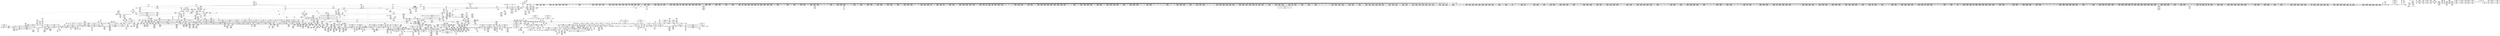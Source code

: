digraph {
	CE0x4d1d6e0 [shape=record,shape=Mrecord,label="{CE0x4d1d6e0|task_has_perm:tmp13|security/selinux/hooks.c,1525}"]
	CE0x4d40c50 [shape=record,shape=Mrecord,label="{CE0x4d40c50|task_has_perm:tmp38|security/selinux/hooks.c,1526|*SummSource*}"]
	CE0x4d3e7b0 [shape=record,shape=Mrecord,label="{CE0x4d3e7b0|task_has_perm:tmp35|security/selinux/hooks.c,1526|*SummSource*}"]
	CE0x4cd3610 [shape=record,shape=Mrecord,label="{CE0x4cd3610|2472:_%struct.cred*,_:_CRE_2328,2336_|*MultipleSource*|Function::task_has_perm&Arg::tsk1::|Function::selinux_task_wait&Arg::p::|security/selinux/hooks.c,1525}"]
	CE0x4d74de0 [shape=record,shape=Mrecord,label="{CE0x4d74de0|rcu_read_unlock:if.then|*SummSink*}"]
	CE0x4c86d00 [shape=record,shape=Mrecord,label="{CE0x4c86d00|i64_1|*Constant*|*SummSink*}"]
	CE0x4d1a7f0 [shape=record,shape=Mrecord,label="{CE0x4d1a7f0|task_has_perm:tmp4|*LoadInst*|security/selinux/hooks.c,1525}"]
	CE0x4caa810 [shape=record,shape=Mrecord,label="{CE0x4caa810|task_has_perm:do.end22|*SummSink*}"]
	CE0x4d6a190 [shape=record,shape=Mrecord,label="{CE0x4d6a190|rcu_read_lock:tmp21|include/linux/rcupdate.h,884}"]
	CE0x4c90ac0 [shape=record,shape=Mrecord,label="{CE0x4c90ac0|_ret_void,_!dbg_!27719|./arch/x86/include/asm/preempt.h,73|*SummSink*}"]
	CE0x4d6e7b0 [shape=record,shape=Mrecord,label="{CE0x4d6e7b0|rcu_read_unlock:bb|*SummSink*}"]
	CE0x4d0cee0 [shape=record,shape=Mrecord,label="{CE0x4d0cee0|2472:_%struct.cred*,_:_CRE_6289,6290_}"]
	CE0x4c7b0a0 [shape=record,shape=Mrecord,label="{CE0x4c7b0a0|i32_22|*Constant*|*SummSource*}"]
	CE0x4cc3590 [shape=record,shape=Mrecord,label="{CE0x4cc3590|GLOBAL:rcu_read_lock|*Constant*|*SummSource*}"]
	CE0x4d5ac10 [shape=record,shape=Mrecord,label="{CE0x4d5ac10|_call_void_mcount()_#3|*SummSource*}"]
	CE0x4c74e80 [shape=record,shape=Mrecord,label="{CE0x4c74e80|i64*_getelementptr_inbounds_(_24_x_i64_,_24_x_i64_*___llvm_gcov_ctr138,_i64_0,_i64_12)|*Constant*|*SummSource*}"]
	CE0x4d31a50 [shape=record,shape=Mrecord,label="{CE0x4d31a50|i8*_getelementptr_inbounds_(_25_x_i8_,_25_x_i8_*_.str45,_i32_0,_i32_0)|*Constant*}"]
	CE0x4d6ff00 [shape=record,shape=Mrecord,label="{CE0x4d6ff00|i64*_getelementptr_inbounds_(_4_x_i64_,_4_x_i64_*___llvm_gcov_ctr133,_i64_0,_i64_0)|*Constant*|*SummSink*}"]
	CE0x4dd0bf0 [shape=record,shape=Mrecord,label="{CE0x4dd0bf0|__preempt_count_sub:tmp1|*SummSource*}"]
	CE0x4d70c70 [shape=record,shape=Mrecord,label="{CE0x4d70c70|rcu_lock_acquire:tmp5|include/linux/rcupdate.h,418|*SummSource*}"]
	CE0x4d92ee0 [shape=record,shape=Mrecord,label="{CE0x4d92ee0|i64*_getelementptr_inbounds_(_4_x_i64_,_4_x_i64_*___llvm_gcov_ctr128,_i64_0,_i64_0)|*Constant*|*SummSource*}"]
	CE0x4d133a0 [shape=record,shape=Mrecord,label="{CE0x4d133a0|2472:_%struct.cred*,_:_CRE_6432,6436_|*MultipleSource*|Function::task_has_perm&Arg::tsk1::|Function::selinux_task_wait&Arg::p::|security/selinux/hooks.c,1525}"]
	CE0x4c8def0 [shape=record,shape=Mrecord,label="{CE0x4c8def0|task_has_perm:do.body21|*SummSource*}"]
	CE0x4d364b0 [shape=record,shape=Mrecord,label="{CE0x4d364b0|128:_i8*,_:_CRE_32,36_|*MultipleSource*|*LoadInst*|security/selinux/hooks.c,1525|security/selinux/hooks.c,1525}"]
	CE0x4ce3190 [shape=record,shape=Mrecord,label="{CE0x4ce3190|rcu_read_unlock:if.then}"]
	CE0x4d97f70 [shape=record,shape=Mrecord,label="{CE0x4d97f70|__preempt_count_add:tmp4|./arch/x86/include/asm/preempt.h,72|*SummSource*}"]
	CE0x4c74ba0 [shape=record,shape=Mrecord,label="{CE0x4c74ba0|task_has_perm:tmp26|security/selinux/hooks.c,1525|*SummSource*}"]
	CE0x4d2c240 [shape=record,shape=Mrecord,label="{CE0x4d2c240|i64*_getelementptr_inbounds_(_4_x_i64_,_4_x_i64_*___llvm_gcov_ctr128,_i64_0,_i64_0)|*Constant*}"]
	CE0x4cbdab0 [shape=record,shape=Mrecord,label="{CE0x4cbdab0|__rcu_read_unlock:tmp1|*SummSink*}"]
	CE0x4de3c30 [shape=record,shape=Mrecord,label="{CE0x4de3c30|_call_void_asm_addl_$1,_%gs:$0_,_*m,ri,*m,_dirflag_,_fpsr_,_flags_(i32*___preempt_count,_i32_%sub,_i32*___preempt_count)_#3,_!dbg_!27717,_!srcloc_!27718|./arch/x86/include/asm/preempt.h,77}"]
	CE0x4d1e200 [shape=record,shape=Mrecord,label="{CE0x4d1e200|task_has_perm:tobool4|security/selinux/hooks.c,1525}"]
	CE0x4ca5190 [shape=record,shape=Mrecord,label="{CE0x4ca5190|rcu_read_lock:tmp7|include/linux/rcupdate.h,882|*SummSource*}"]
	CE0x4d7b080 [shape=record,shape=Mrecord,label="{CE0x4d7b080|rcu_read_unlock:tmp18|include/linux/rcupdate.h,933|*SummSink*}"]
	CE0x4d7be40 [shape=record,shape=Mrecord,label="{CE0x4d7be40|i32_934|*Constant*}"]
	CE0x4c9c380 [shape=record,shape=Mrecord,label="{CE0x4c9c380|i64*_getelementptr_inbounds_(_2_x_i64_,_2_x_i64_*___llvm_gcov_ctr291,_i64_0,_i64_0)|*Constant*|*SummSink*}"]
	CE0x4d244a0 [shape=record,shape=Mrecord,label="{CE0x4d244a0|i16_2|*Constant*|*SummSource*}"]
	CE0x4d12b20 [shape=record,shape=Mrecord,label="{CE0x4d12b20|2472:_%struct.cred*,_:_CRE_6392,6400_|*MultipleSource*|Function::task_has_perm&Arg::tsk1::|Function::selinux_task_wait&Arg::p::|security/selinux/hooks.c,1525}"]
	CE0x4d0f2b0 [shape=record,shape=Mrecord,label="{CE0x4d0f2b0|2472:_%struct.cred*,_:_CRE_6318,6319_}"]
	CE0x4ca8740 [shape=record,shape=Mrecord,label="{CE0x4ca8740|__rcu_read_lock:tmp6|include/linux/rcupdate.h,240|*SummSink*}"]
	CE0x4ce06e0 [shape=record,shape=Mrecord,label="{CE0x4ce06e0|GLOBAL:__llvm_gcov_ctr127|Global_var:__llvm_gcov_ctr127|*SummSink*}"]
	CE0x4c99460 [shape=record,shape=Mrecord,label="{CE0x4c99460|selinux_task_wait:entry}"]
	CE0x4c8db70 [shape=record,shape=Mrecord,label="{CE0x4c8db70|_call_void_mcount()_#3}"]
	CE0x4d398d0 [shape=record,shape=Mrecord,label="{CE0x4d398d0|task_has_perm:tmp30|security/selinux/hooks.c,1525|*SummSink*}"]
	CE0x4d68760 [shape=record,shape=Mrecord,label="{CE0x4d68760|__preempt_count_sub:tmp4|./arch/x86/include/asm/preempt.h,77}"]
	CE0x4d04740 [shape=record,shape=Mrecord,label="{CE0x4d04740|2472:_%struct.cred*,_:_CRE_3008,3024_|*MultipleSource*|Function::task_has_perm&Arg::tsk1::|Function::selinux_task_wait&Arg::p::|security/selinux/hooks.c,1525}"]
	CE0x4da5f20 [shape=record,shape=Mrecord,label="{CE0x4da5f20|i8*_undef|*Constant*}"]
	CE0x4ca6d60 [shape=record,shape=Mrecord,label="{CE0x4ca6d60|rcu_read_unlock:tmp6|include/linux/rcupdate.h,933|*SummSink*}"]
	CE0x5e9cc80 [shape=record,shape=Mrecord,label="{CE0x5e9cc80|selinux_task_wait:call|security/selinux/hooks.c,3675|*SummSink*}"]
	CE0x4d0e930 [shape=record,shape=Mrecord,label="{CE0x4d0e930|2472:_%struct.cred*,_:_CRE_6310,6311_}"]
	CE0x4cfe980 [shape=record,shape=Mrecord,label="{CE0x4cfe980|2472:_%struct.cred*,_:_CRE_2918,2919_}"]
	CE0x4d4b960 [shape=record,shape=Mrecord,label="{CE0x4d4b960|task_has_perm:tmp52|security/selinux/hooks.c,1526|*SummSource*}"]
	CE0x4d40f40 [shape=record,shape=Mrecord,label="{CE0x4d40f40|task_has_perm:tmp39|security/selinux/hooks.c,1526}"]
	CE0x4d01b00 [shape=record,shape=Mrecord,label="{CE0x4d01b00|task_has_perm:tmp46|security/selinux/hooks.c,1526|*SummSource*}"]
	CE0x4cd37f0 [shape=record,shape=Mrecord,label="{CE0x4cd37f0|2472:_%struct.cred*,_:_CRE_2336,2344_|*MultipleSource*|Function::task_has_perm&Arg::tsk1::|Function::selinux_task_wait&Arg::p::|security/selinux/hooks.c,1525}"]
	CE0x4c92fd0 [shape=record,shape=Mrecord,label="{CE0x4c92fd0|2472:_%struct.cred*,_:_CRE_224,232_|*MultipleSource*|Function::task_has_perm&Arg::tsk1::|Function::selinux_task_wait&Arg::p::|security/selinux/hooks.c,1525}"]
	CE0x4ca38e0 [shape=record,shape=Mrecord,label="{CE0x4ca38e0|2472:_%struct.cred*,_:_CRE_690,691_}"]
	CE0x4cde9e0 [shape=record,shape=Mrecord,label="{CE0x4cde9e0|rcu_read_lock:entry|*SummSink*}"]
	CE0x4d265e0 [shape=record,shape=Mrecord,label="{CE0x4d265e0|_ret_void,_!dbg_!27735|include/linux/rcupdate.h,938|*SummSink*}"]
	CE0x4cdea50 [shape=record,shape=Mrecord,label="{CE0x4cdea50|_ret_void,_!dbg_!27717|include/linux/rcupdate.h,240|*SummSource*}"]
	CE0x4d0a050 [shape=record,shape=Mrecord,label="{CE0x4d0a050|2472:_%struct.cred*,_:_CRE_5992,6000_|*MultipleSource*|Function::task_has_perm&Arg::tsk1::|Function::selinux_task_wait&Arg::p::|security/selinux/hooks.c,1525}"]
	CE0x4cc1e50 [shape=record,shape=Mrecord,label="{CE0x4cc1e50|2472:_%struct.cred*,_:_CRE_2240,2248_|*MultipleSource*|Function::task_has_perm&Arg::tsk1::|Function::selinux_task_wait&Arg::p::|security/selinux/hooks.c,1525}"]
	CE0x4cc3980 [shape=record,shape=Mrecord,label="{CE0x4cc3980|rcu_read_lock:tmp1|*SummSink*}"]
	CE0x4da8370 [shape=record,shape=Mrecord,label="{CE0x4da8370|i64*_getelementptr_inbounds_(_4_x_i64_,_4_x_i64_*___llvm_gcov_ctr134,_i64_0,_i64_2)|*Constant*}"]
	CE0x4d87c00 [shape=record,shape=Mrecord,label="{CE0x4d87c00|_call_void___preempt_count_sub(i32_1)_#10,_!dbg_!27715|include/linux/rcupdate.h,244|*SummSink*}"]
	CE0x4da7f90 [shape=record,shape=Mrecord,label="{CE0x4da7f90|i64*_getelementptr_inbounds_(_4_x_i64_,_4_x_i64_*___llvm_gcov_ctr134,_i64_0,_i64_2)|*Constant*|*SummSink*}"]
	CE0x4d3d110 [shape=record,shape=Mrecord,label="{CE0x4d3d110|i64_13|*Constant*|*SummSink*}"]
	CE0x4d03f90 [shape=record,shape=Mrecord,label="{CE0x4d03f90|2472:_%struct.cred*,_:_CRE_2980,2984_|*MultipleSource*|Function::task_has_perm&Arg::tsk1::|Function::selinux_task_wait&Arg::p::|security/selinux/hooks.c,1525}"]
	CE0x4cc1160 [shape=record,shape=Mrecord,label="{CE0x4cc1160|2472:_%struct.cred*,_:_CRE_2120,2128_|*MultipleSource*|Function::task_has_perm&Arg::tsk1::|Function::selinux_task_wait&Arg::p::|security/selinux/hooks.c,1525}"]
	CE0x4ca66a0 [shape=record,shape=Mrecord,label="{CE0x4ca66a0|rcu_lock_acquire:tmp4|include/linux/rcupdate.h,418|*SummSource*}"]
	CE0x4c8c490 [shape=record,shape=Mrecord,label="{CE0x4c8c490|%struct.task_struct*_(%struct.task_struct**)*_asm_movq_%gs:$_1:P_,$0_,_r,im,_dirflag_,_fpsr_,_flags_|*SummSink*}"]
	CE0x4c82fd0 [shape=record,shape=Mrecord,label="{CE0x4c82fd0|rcu_lock_release:tmp5|include/linux/rcupdate.h,423|*SummSource*}"]
	CE0x4cc4160 [shape=record,shape=Mrecord,label="{CE0x4cc4160|rcu_read_unlock:tmp5|include/linux/rcupdate.h,933|*SummSource*}"]
	CE0x4cd4ea0 [shape=record,shape=Mrecord,label="{CE0x4cd4ea0|2472:_%struct.cred*,_:_CRE_2472,2480_|*MultipleSource*|Function::task_has_perm&Arg::tsk1::|Function::selinux_task_wait&Arg::p::|security/selinux/hooks.c,1525}"]
	CE0x4c9e750 [shape=record,shape=Mrecord,label="{CE0x4c9e750|i32_4|*Constant*|*SummSink*}"]
	CE0x4d39510 [shape=record,shape=Mrecord,label="{CE0x4d39510|task_has_perm:tmp30|security/selinux/hooks.c,1525}"]
	CE0x4d722b0 [shape=record,shape=Mrecord,label="{CE0x4d722b0|rcu_read_unlock:tmp12|include/linux/rcupdate.h,933|*SummSink*}"]
	CE0x4da3360 [shape=record,shape=Mrecord,label="{CE0x4da3360|i64*_getelementptr_inbounds_(_4_x_i64_,_4_x_i64_*___llvm_gcov_ctr133,_i64_0,_i64_2)|*Constant*|*SummSink*}"]
	CE0x4cff1d0 [shape=record,shape=Mrecord,label="{CE0x4cff1d0|2472:_%struct.cred*,_:_CRE_2925,2926_}"]
	CE0x4d6a730 [shape=record,shape=Mrecord,label="{CE0x4d6a730|rcu_read_lock:tmp21|include/linux/rcupdate.h,884|*SummSource*}"]
	CE0x4da8b90 [shape=record,shape=Mrecord,label="{CE0x4da8b90|GLOBAL:__preempt_count|Global_var:__preempt_count}"]
	CE0x4cd9260 [shape=record,shape=Mrecord,label="{CE0x4cd9260|2472:_%struct.cred*,_:_CRE_2712,2720_|*MultipleSource*|Function::task_has_perm&Arg::tsk1::|Function::selinux_task_wait&Arg::p::|security/selinux/hooks.c,1525}"]
	CE0x4da45e0 [shape=record,shape=Mrecord,label="{CE0x4da45e0|i64*_getelementptr_inbounds_(_4_x_i64_,_4_x_i64_*___llvm_gcov_ctr128,_i64_0,_i64_2)|*Constant*|*SummSink*}"]
	CE0x4ca21c0 [shape=record,shape=Mrecord,label="{CE0x4ca21c0|task_has_perm:do.body|*SummSink*}"]
	CE0x4cc4940 [shape=record,shape=Mrecord,label="{CE0x4cc4940|2472:_%struct.cred*,_:_CRE_576,584_|*MultipleSource*|Function::task_has_perm&Arg::tsk1::|Function::selinux_task_wait&Arg::p::|security/selinux/hooks.c,1525}"]
	CE0x4d38550 [shape=record,shape=Mrecord,label="{CE0x4d38550|128:_i8*,_:_CRE_152,160_|*MultipleSource*|*LoadInst*|security/selinux/hooks.c,1525|security/selinux/hooks.c,1525}"]
	CE0x4d98490 [shape=record,shape=Mrecord,label="{CE0x4d98490|__rcu_read_unlock:tmp7|include/linux/rcupdate.h,245}"]
	CE0x4d80bc0 [shape=record,shape=Mrecord,label="{CE0x4d80bc0|%struct.lockdep_map*_null|*Constant*}"]
	CE0x4ca4fe0 [shape=record,shape=Mrecord,label="{CE0x4ca4fe0|rcu_read_lock:tmp7|include/linux/rcupdate.h,882}"]
	CE0x4c84e50 [shape=record,shape=Mrecord,label="{CE0x4c84e50|2472:_%struct.cred*,_:_CRE_1936,1944_|*MultipleSource*|Function::task_has_perm&Arg::tsk1::|Function::selinux_task_wait&Arg::p::|security/selinux/hooks.c,1525}"]
	CE0x4c8ac40 [shape=record,shape=Mrecord,label="{CE0x4c8ac40|GLOBAL:task_has_perm|*Constant*|*SummSource*}"]
	CE0x4d73010 [shape=record,shape=Mrecord,label="{CE0x4d73010|GLOBAL:__preempt_count|Global_var:__preempt_count}"]
	CE0x4cfc420 [shape=record,shape=Mrecord,label="{CE0x4cfc420|rcu_read_unlock:tobool|include/linux/rcupdate.h,933|*SummSource*}"]
	CE0x4c74f30 [shape=record,shape=Mrecord,label="{CE0x4c74f30|i64*_getelementptr_inbounds_(_24_x_i64_,_24_x_i64_*___llvm_gcov_ctr138,_i64_0,_i64_12)|*Constant*|*SummSink*}"]
	CE0x4d74eb0 [shape=record,shape=Mrecord,label="{CE0x4d74eb0|rcu_read_unlock:if.end}"]
	CE0x4d2a0d0 [shape=record,shape=Mrecord,label="{CE0x4d2a0d0|rcu_read_lock:tmp14|include/linux/rcupdate.h,882}"]
	CE0x4d32fe0 [shape=record,shape=Mrecord,label="{CE0x4d32fe0|i64*_getelementptr_inbounds_(_24_x_i64_,_24_x_i64_*___llvm_gcov_ctr138,_i64_0,_i64_9)|*Constant*|*SummSource*}"]
	CE0x4d4b200 [shape=record,shape=Mrecord,label="{CE0x4d4b200|i64*_getelementptr_inbounds_(_24_x_i64_,_24_x_i64_*___llvm_gcov_ctr138,_i64_0,_i64_22)|*Constant*}"]
	CE0x4ccd190 [shape=record,shape=Mrecord,label="{CE0x4ccd190|i64*_getelementptr_inbounds_(_4_x_i64_,_4_x_i64_*___llvm_gcov_ctr130,_i64_0,_i64_2)|*Constant*}"]
	CE0x4c77ac0 [shape=record,shape=Mrecord,label="{CE0x4c77ac0|selinux_task_wait:bb}"]
	CE0x4d266e0 [shape=record,shape=Mrecord,label="{CE0x4d266e0|task_has_perm:call26|security/selinux/hooks.c,1528|*SummSource*}"]
	CE0x4d13c20 [shape=record,shape=Mrecord,label="{CE0x4d13c20|2472:_%struct.cred*,_:_CRE_6464,6472_|*MultipleSource*|Function::task_has_perm&Arg::tsk1::|Function::selinux_task_wait&Arg::p::|security/selinux/hooks.c,1525}"]
	CE0x4c87810 [shape=record,shape=Mrecord,label="{CE0x4c87810|selinux_task_wait:entry|*SummSource*}"]
	CE0x4d793b0 [shape=record,shape=Mrecord,label="{CE0x4d793b0|rcu_read_unlock:tmp19|include/linux/rcupdate.h,933|*SummSink*}"]
	CE0x4d71e10 [shape=record,shape=Mrecord,label="{CE0x4d71e10|i64*_getelementptr_inbounds_(_4_x_i64_,_4_x_i64_*___llvm_gcov_ctr135,_i64_0,_i64_3)|*Constant*|*SummSink*}"]
	CE0x4d80330 [shape=record,shape=Mrecord,label="{CE0x4d80330|GLOBAL:rcu_lock_release|*Constant*}"]
	CE0x4d55520 [shape=record,shape=Mrecord,label="{CE0x4d55520|i64*_getelementptr_inbounds_(_4_x_i64_,_4_x_i64_*___llvm_gcov_ctr135,_i64_0,_i64_2)|*Constant*}"]
	CE0x4d826a0 [shape=record,shape=Mrecord,label="{CE0x4d826a0|COLLAPSED:_GCMRE___llvm_gcov_ctr128_internal_global_4_x_i64_zeroinitializer:_elem_0:default:}"]
	CE0x4da8480 [shape=record,shape=Mrecord,label="{CE0x4da8480|i64*_getelementptr_inbounds_(_4_x_i64_,_4_x_i64_*___llvm_gcov_ctr134,_i64_0,_i64_2)|*Constant*|*SummSource*}"]
	CE0x4cd6870 [shape=record,shape=Mrecord,label="{CE0x4cd6870|2472:_%struct.cred*,_:_CRE_2534,2535_}"]
	CE0x4d87780 [shape=record,shape=Mrecord,label="{CE0x4d87780|i64*_getelementptr_inbounds_(_4_x_i64_,_4_x_i64_*___llvm_gcov_ctr130,_i64_0,_i64_2)|*Constant*|*SummSource*}"]
	CE0x4c7bdb0 [shape=record,shape=Mrecord,label="{CE0x4c7bdb0|2472:_%struct.cred*,_:_CRE_703,704_}"]
	CE0x4ce2db0 [shape=record,shape=Mrecord,label="{CE0x4ce2db0|i32_0|*Constant*}"]
	CE0x4c80130 [shape=record,shape=Mrecord,label="{CE0x4c80130|task_has_perm:do.end20}"]
	CE0x4cfe720 [shape=record,shape=Mrecord,label="{CE0x4cfe720|2472:_%struct.cred*,_:_CRE_2916,2917_}"]
	CE0x4c85030 [shape=record,shape=Mrecord,label="{CE0x4c85030|2472:_%struct.cred*,_:_CRE_1944,1952_|*MultipleSource*|Function::task_has_perm&Arg::tsk1::|Function::selinux_task_wait&Arg::p::|security/selinux/hooks.c,1525}"]
	CE0x4d39ba0 [shape=record,shape=Mrecord,label="{CE0x4d39ba0|task_has_perm:tmp36|security/selinux/hooks.c,1526}"]
	CE0x4d751f0 [shape=record,shape=Mrecord,label="{CE0x4d751f0|rcu_lock_acquire:tmp|*SummSink*}"]
	CE0x4d69d10 [shape=record,shape=Mrecord,label="{CE0x4d69d10|rcu_read_lock:tmp20|include/linux/rcupdate.h,882}"]
	CE0x4cb1080 [shape=record,shape=Mrecord,label="{CE0x4cb1080|2472:_%struct.cred*,_:_CRE_2964,2965_}"]
	CE0x4d3e2d0 [shape=record,shape=Mrecord,label="{CE0x4d3e2d0|task_has_perm:tmp34|security/selinux/hooks.c,1526|*SummSource*}"]
	CE0x4c7e3b0 [shape=record,shape=Mrecord,label="{CE0x4c7e3b0|rcu_lock_release:tmp1|*SummSource*}"]
	CE0x4dd0ac0 [shape=record,shape=Mrecord,label="{CE0x4dd0ac0|__preempt_count_add:do.body|*SummSource*}"]
	CE0x4dabb50 [shape=record,shape=Mrecord,label="{CE0x4dabb50|__rcu_read_unlock:tmp6|include/linux/rcupdate.h,245|*SummSink*}"]
	CE0x4d7f3b0 [shape=record,shape=Mrecord,label="{CE0x4d7f3b0|_call_void___rcu_read_unlock()_#10,_!dbg_!27734|include/linux/rcupdate.h,937|*SummSink*}"]
	CE0x4d2e1b0 [shape=record,shape=Mrecord,label="{CE0x4d2e1b0|task_has_perm:tmp14|security/selinux/hooks.c,1525}"]
	CE0x4cdf590 [shape=record,shape=Mrecord,label="{CE0x4cdf590|_ret_void,_!dbg_!27735|include/linux/rcupdate.h,884|*SummSource*}"]
	CE0x4cdc6f0 [shape=record,shape=Mrecord,label="{CE0x4cdc6f0|2472:_%struct.cred*,_:_CRE_2896,2900_|*MultipleSource*|Function::task_has_perm&Arg::tsk1::|Function::selinux_task_wait&Arg::p::|security/selinux/hooks.c,1525}"]
	CE0x4d100f0 [shape=record,shape=Mrecord,label="{CE0x4d100f0|2472:_%struct.cred*,_:_CRE_6330,6331_}"]
	CE0x4ce1650 [shape=record,shape=Mrecord,label="{CE0x4ce1650|task_has_perm:do.end|*SummSource*}"]
	CE0x4ce0a60 [shape=record,shape=Mrecord,label="{CE0x4ce0a60|rcu_read_lock:tmp5|include/linux/rcupdate.h,882|*SummSink*}"]
	CE0x4d30440 [shape=record,shape=Mrecord,label="{CE0x4d30440|rcu_read_lock:tmp17|include/linux/rcupdate.h,882|*SummSink*}"]
	CE0x4d2ae50 [shape=record,shape=Mrecord,label="{CE0x4d2ae50|i8*_getelementptr_inbounds_(_25_x_i8_,_25_x_i8_*_.str3,_i32_0,_i32_0)|*Constant*}"]
	CE0x4d31430 [shape=record,shape=Mrecord,label="{CE0x4d31430|_call_void_lockdep_rcu_suspicious(i8*_getelementptr_inbounds_(_25_x_i8_,_25_x_i8_*_.str45,_i32_0,_i32_0),_i32_883,_i8*_getelementptr_inbounds_(_42_x_i8_,_42_x_i8_*_.str46,_i32_0,_i32_0))_#10,_!dbg_!27728|include/linux/rcupdate.h,882|*SummSink*}"]
	CE0x4d38720 [shape=record,shape=Mrecord,label="{CE0x4d38720|128:_i8*,_:_CRE_160,168_|*MultipleSource*|*LoadInst*|security/selinux/hooks.c,1525|security/selinux/hooks.c,1525}"]
	CE0x4d7aaf0 [shape=record,shape=Mrecord,label="{CE0x4d7aaf0|rcu_read_unlock:tmp17|include/linux/rcupdate.h,933|*SummSink*}"]
	CE0x4d8fc20 [shape=record,shape=Mrecord,label="{CE0x4d8fc20|__rcu_read_unlock:bb|*SummSink*}"]
	CE0x4d5bac0 [shape=record,shape=Mrecord,label="{CE0x4d5bac0|_ret_void,_!dbg_!27720|./arch/x86/include/asm/preempt.h,78|*SummSource*}"]
	CE0x4d87020 [shape=record,shape=Mrecord,label="{CE0x4d87020|i64*_getelementptr_inbounds_(_4_x_i64_,_4_x_i64_*___llvm_gcov_ctr129,_i64_0,_i64_2)|*Constant*|*SummSink*}"]
	CE0x4d8e130 [shape=record,shape=Mrecord,label="{CE0x4d8e130|GLOBAL:lock_release|*Constant*|*SummSink*}"]
	CE0x4c7bac0 [shape=record,shape=Mrecord,label="{CE0x4c7bac0|rcu_read_unlock:tmp9|include/linux/rcupdate.h,933|*SummSink*}"]
	CE0x4d5a7d0 [shape=record,shape=Mrecord,label="{CE0x4d5a7d0|__preempt_count_sub:bb|*SummSink*}"]
	CE0x4d7dd60 [shape=record,shape=Mrecord,label="{CE0x4d7dd60|_call_void_rcu_lock_release(%struct.lockdep_map*_rcu_lock_map)_#10,_!dbg_!27733|include/linux/rcupdate.h,935|*SummSink*}"]
	CE0x4d0d9c0 [shape=record,shape=Mrecord,label="{CE0x4d0d9c0|2472:_%struct.cred*,_:_CRE_6297,6298_}"]
	CE0x4cced50 [shape=record,shape=Mrecord,label="{CE0x4cced50|task_has_perm:tmp16|security/selinux/hooks.c,1525|*SummSink*}"]
	CE0x4c98c50 [shape=record,shape=Mrecord,label="{CE0x4c98c50|i64*_getelementptr_inbounds_(_24_x_i64_,_24_x_i64_*___llvm_gcov_ctr138,_i64_0,_i64_1)|*Constant*}"]
	CE0x4d04330 [shape=record,shape=Mrecord,label="{CE0x4d04330|2472:_%struct.cred*,_:_CRE_2992,3000_|*MultipleSource*|Function::task_has_perm&Arg::tsk1::|Function::selinux_task_wait&Arg::p::|security/selinux/hooks.c,1525}"]
	CE0x4c89580 [shape=record,shape=Mrecord,label="{CE0x4c89580|2472:_%struct.cred*,_:_CRE_664,672_|*MultipleSource*|Function::task_has_perm&Arg::tsk1::|Function::selinux_task_wait&Arg::p::|security/selinux/hooks.c,1525}"]
	CE0x4d088c0 [shape=record,shape=Mrecord,label="{CE0x4d088c0|2472:_%struct.cred*,_:_CRE_5904,5912_|*MultipleSource*|Function::task_has_perm&Arg::tsk1::|Function::selinux_task_wait&Arg::p::|security/selinux/hooks.c,1525}"]
	CE0x4ca0410 [shape=record,shape=Mrecord,label="{CE0x4ca0410|task_has_perm:do.body21}"]
	CE0x4d37c40 [shape=record,shape=Mrecord,label="{CE0x4d37c40|128:_i8*,_:_CRE_112,120_|*MultipleSource*|*LoadInst*|security/selinux/hooks.c,1525|security/selinux/hooks.c,1525}"]
	CE0x4d75820 [shape=record,shape=Mrecord,label="{CE0x4d75820|rcu_read_unlock:tobool1|include/linux/rcupdate.h,933|*SummSink*}"]
	CE0x4cc1a90 [shape=record,shape=Mrecord,label="{CE0x4cc1a90|2472:_%struct.cred*,_:_CRE_2160,2168_|*MultipleSource*|Function::task_has_perm&Arg::tsk1::|Function::selinux_task_wait&Arg::p::|security/selinux/hooks.c,1525}"]
	CE0x4d25970 [shape=record,shape=Mrecord,label="{CE0x4d25970|_ret_i32_%retval.0,_!dbg_!27728|security/selinux/avc.c,775|*SummSource*}"]
	CE0x4ce3370 [shape=record,shape=Mrecord,label="{CE0x4ce3370|task_has_perm:bb}"]
	CE0x4cc56c0 [shape=record,shape=Mrecord,label="{CE0x4cc56c0|2472:_%struct.cred*,_:_CRE_632,640_|*MultipleSource*|Function::task_has_perm&Arg::tsk1::|Function::selinux_task_wait&Arg::p::|security/selinux/hooks.c,1525}"]
	CE0x4d71950 [shape=record,shape=Mrecord,label="{CE0x4d71950|rcu_read_unlock:tmp12|include/linux/rcupdate.h,933|*SummSource*}"]
	CE0x4d73f50 [shape=record,shape=Mrecord,label="{CE0x4d73f50|rcu_read_unlock:land.lhs.true|*SummSink*}"]
	CE0x4cde180 [shape=record,shape=Mrecord,label="{CE0x4cde180|task_has_perm:do.body5}"]
	CE0x4d07e20 [shape=record,shape=Mrecord,label="{CE0x4d07e20|2472:_%struct.cred*,_:_CRE_5864,5872_|*MultipleSource*|Function::task_has_perm&Arg::tsk1::|Function::selinux_task_wait&Arg::p::|security/selinux/hooks.c,1525}"]
	CE0x4de3860 [shape=record,shape=Mrecord,label="{CE0x4de3860|__preempt_count_add:bb|*SummSink*}"]
	CE0x4cfd1b0 [shape=record,shape=Mrecord,label="{CE0x4cfd1b0|_call_void_mcount()_#3}"]
	CE0x4cc2e90 [shape=record,shape=Mrecord,label="{CE0x4cc2e90|i64*_getelementptr_inbounds_(_24_x_i64_,_24_x_i64_*___llvm_gcov_ctr138,_i64_0,_i64_0)|*Constant*|*SummSource*}"]
	CE0x4d3d600 [shape=record,shape=Mrecord,label="{CE0x4d3d600|i64_14|*Constant*|*SummSink*}"]
	CE0x4ce1b80 [shape=record,shape=Mrecord,label="{CE0x4ce1b80|i32_77|*Constant*|*SummSink*}"]
	CE0x4d040c0 [shape=record,shape=Mrecord,label="{CE0x4d040c0|2472:_%struct.cred*,_:_CRE_2984,2988_|*MultipleSource*|Function::task_has_perm&Arg::tsk1::|Function::selinux_task_wait&Arg::p::|security/selinux/hooks.c,1525}"]
	CE0x4d18950 [shape=record,shape=Mrecord,label="{CE0x4d18950|2472:_%struct.cred*,_:_CRE_10552,10560_|*MultipleSource*|Function::task_has_perm&Arg::tsk1::|Function::selinux_task_wait&Arg::p::|security/selinux/hooks.c,1525}"]
	CE0x4d8fad0 [shape=record,shape=Mrecord,label="{CE0x4d8fad0|__rcu_read_unlock:bb}"]
	CE0x4d02510 [shape=record,shape=Mrecord,label="{CE0x4d02510|_call_void_lockdep_rcu_suspicious(i8*_getelementptr_inbounds_(_25_x_i8_,_25_x_i8_*_.str3,_i32_0,_i32_0),_i32_1526,_i8*_getelementptr_inbounds_(_41_x_i8_,_41_x_i8_*_.str44,_i32_0,_i32_0))_#10,_!dbg_!27771|security/selinux/hooks.c,1526|*SummSource*}"]
	CE0x4d88160 [shape=record,shape=Mrecord,label="{CE0x4d88160|_call_void_lock_acquire(%struct.lockdep_map*_%map,_i32_0,_i32_0,_i32_2,_i32_0,_%struct.lockdep_map*_null,_i64_ptrtoint_(i8*_blockaddress(_rcu_lock_acquire,_%__here)_to_i64))_#10,_!dbg_!27716|include/linux/rcupdate.h,418|*SummSink*}"]
	CE0x4caf450 [shape=record,shape=Mrecord,label="{CE0x4caf450|2472:_%struct.cred*,_:_CRE_1840,1844_|*MultipleSource*|Function::task_has_perm&Arg::tsk1::|Function::selinux_task_wait&Arg::p::|security/selinux/hooks.c,1525}"]
	CE0x4cfdd90 [shape=record,shape=Mrecord,label="{CE0x4cfdd90|rcu_read_lock:call|include/linux/rcupdate.h,882|*SummSink*}"]
	CE0x4d6db30 [shape=record,shape=Mrecord,label="{CE0x4d6db30|_call_void___preempt_count_sub(i32_1)_#10,_!dbg_!27715|include/linux/rcupdate.h,244}"]
	CE0x4ce35d0 [shape=record,shape=Mrecord,label="{CE0x4ce35d0|task_has_perm:bb|*SummSink*}"]
	CE0x4ccc690 [shape=record,shape=Mrecord,label="{CE0x4ccc690|__preempt_count_add:entry|*SummSink*}"]
	CE0x4d77d10 [shape=record,shape=Mrecord,label="{CE0x4d77d10|rcu_read_unlock:tmp16|include/linux/rcupdate.h,933|*SummSource*}"]
	CE0x4d689b0 [shape=record,shape=Mrecord,label="{CE0x4d689b0|GLOBAL:lockdep_rcu_suspicious|*Constant*}"]
	CE0x4ce0440 [shape=record,shape=Mrecord,label="{CE0x4ce0440|GLOBAL:__llvm_gcov_ctr127|Global_var:__llvm_gcov_ctr127}"]
	CE0x4da1870 [shape=record,shape=Mrecord,label="{CE0x4da1870|__rcu_read_lock:do.end|*SummSink*}"]
	CE0x4d6dfb0 [shape=record,shape=Mrecord,label="{CE0x4d6dfb0|rcu_read_unlock:tmp8|include/linux/rcupdate.h,933}"]
	CE0x4d03740 [shape=record,shape=Mrecord,label="{CE0x4d03740|2472:_%struct.cred*,_:_CRE_2970,2971_}"]
	CE0x4c92690 [shape=record,shape=Mrecord,label="{CE0x4c92690|GLOBAL:current_task|Global_var:current_task|*SummSink*}"]
	CE0x4d94fa0 [shape=record,shape=Mrecord,label="{CE0x4d94fa0|_call_void_mcount()_#3}"]
	CE0x4cdabb0 [shape=record,shape=Mrecord,label="{CE0x4cdabb0|2472:_%struct.cred*,_:_CRE_2800,2808_|*MultipleSource*|Function::task_has_perm&Arg::tsk1::|Function::selinux_task_wait&Arg::p::|security/selinux/hooks.c,1525}"]
	CE0x4d20ec0 [shape=record,shape=Mrecord,label="{CE0x4d20ec0|task_has_perm:tmp55|security/selinux/hooks.c,1526}"]
	CE0x4d0a8a0 [shape=record,shape=Mrecord,label="{CE0x4d0a8a0|2472:_%struct.cred*,_:_CRE_6144,6152_|*MultipleSource*|Function::task_has_perm&Arg::tsk1::|Function::selinux_task_wait&Arg::p::|security/selinux/hooks.c,1525}"]
	CE0x4cb0f50 [shape=record,shape=Mrecord,label="{CE0x4cb0f50|2472:_%struct.cred*,_:_CRE_2963,2964_}"]
	CE0x4cd0350 [shape=record,shape=Mrecord,label="{CE0x4cd0350|task_has_perm:tmp22|security/selinux/hooks.c,1525|*SummSource*}"]
	CE0x4c8c840 [shape=record,shape=Mrecord,label="{CE0x4c8c840|task_has_perm:tmp2|*SummSource*}"]
	CE0x4d8f170 [shape=record,shape=Mrecord,label="{CE0x4d8f170|rcu_lock_release:tmp6|*SummSource*}"]
	CE0x4d9ada0 [shape=record,shape=Mrecord,label="{CE0x4d9ada0|i64*_getelementptr_inbounds_(_4_x_i64_,_4_x_i64_*___llvm_gcov_ctr135,_i64_0,_i64_0)|*Constant*|*SummSource*}"]
	CE0x4d7fb10 [shape=record,shape=Mrecord,label="{CE0x4d7fb10|__rcu_read_unlock:entry|*SummSink*}"]
	CE0x4cbfe30 [shape=record,shape=Mrecord,label="{CE0x4cbfe30|_ret_void,_!dbg_!27717|include/linux/rcupdate.h,419|*SummSource*}"]
	CE0x4d257a0 [shape=record,shape=Mrecord,label="{CE0x4d257a0|avc_has_perm:auditdata|Function::avc_has_perm&Arg::auditdata::|*SummSource*}"]
	CE0x4ca6220 [shape=record,shape=Mrecord,label="{CE0x4ca6220|rcu_read_unlock:tmp2}"]
	CE0x4d34550 [shape=record,shape=Mrecord,label="{CE0x4d34550|task_has_perm:tobool|security/selinux/hooks.c,1525|*SummSink*}"]
	CE0x4d02e20 [shape=record,shape=Mrecord,label="{CE0x4d02e20|i32_1526|*Constant*}"]
	CE0x4d0ecc0 [shape=record,shape=Mrecord,label="{CE0x4d0ecc0|2472:_%struct.cred*,_:_CRE_6313,6314_}"]
	CE0x4d5cf90 [shape=record,shape=Mrecord,label="{CE0x4d5cf90|i64*_getelementptr_inbounds_(_11_x_i64_,_11_x_i64_*___llvm_gcov_ctr127,_i64_0,_i64_0)|*Constant*|*SummSink*}"]
	CE0x4cd4ab0 [shape=record,shape=Mrecord,label="{CE0x4cd4ab0|2472:_%struct.cred*,_:_CRE_2416,2424_|*MultipleSource*|Function::task_has_perm&Arg::tsk1::|Function::selinux_task_wait&Arg::p::|security/selinux/hooks.c,1525}"]
	CE0x4d78350 [shape=record,shape=Mrecord,label="{CE0x4d78350|i64*_getelementptr_inbounds_(_11_x_i64_,_11_x_i64_*___llvm_gcov_ctr132,_i64_0,_i64_8)|*Constant*|*SummSource*}"]
	CE0x4ca81b0 [shape=record,shape=Mrecord,label="{CE0x4ca81b0|__preempt_count_sub:entry}"]
	CE0x4c90ca0 [shape=record,shape=Mrecord,label="{CE0x4c90ca0|_call_void_asm_sideeffect_,_memory_,_dirflag_,_fpsr_,_flags_()_#3,_!dbg_!27714,_!srcloc_!27715|include/linux/rcupdate.h,239}"]
	CE0x4cb0140 [shape=record,shape=Mrecord,label="{CE0x4cb0140|2472:_%struct.cred*,_:_CRE_1896,1900_|*MultipleSource*|Function::task_has_perm&Arg::tsk1::|Function::selinux_task_wait&Arg::p::|security/selinux/hooks.c,1525}"]
	CE0x4d0d430 [shape=record,shape=Mrecord,label="{CE0x4d0d430|2472:_%struct.cred*,_:_CRE_6292,6293_}"]
	CE0x4d08040 [shape=record,shape=Mrecord,label="{CE0x4d08040|2472:_%struct.cred*,_:_CRE_5872,5880_|*MultipleSource*|Function::task_has_perm&Arg::tsk1::|Function::selinux_task_wait&Arg::p::|security/selinux/hooks.c,1525}"]
	CE0x4ca8660 [shape=record,shape=Mrecord,label="{CE0x4ca8660|__rcu_read_lock:tmp6|include/linux/rcupdate.h,240}"]
	CE0x4d2be90 [shape=record,shape=Mrecord,label="{CE0x4d2be90|i64_2|*Constant*|*SummSink*}"]
	CE0x4cd6a50 [shape=record,shape=Mrecord,label="{CE0x4cd6a50|2472:_%struct.cred*,_:_CRE_2536,2544_|*MultipleSource*|Function::task_has_perm&Arg::tsk1::|Function::selinux_task_wait&Arg::p::|security/selinux/hooks.c,1525}"]
	CE0x4d2d030 [shape=record,shape=Mrecord,label="{CE0x4d2d030|i64_0|*Constant*|*SummSource*}"]
	CE0x4c7c7f0 [shape=record,shape=Mrecord,label="{CE0x4c7c7f0|2472:_%struct.cred*,_:_CRE_760,768_|*MultipleSource*|Function::task_has_perm&Arg::tsk1::|Function::selinux_task_wait&Arg::p::|security/selinux/hooks.c,1525}"]
	CE0x4d32f70 [shape=record,shape=Mrecord,label="{CE0x4d32f70|i64*_getelementptr_inbounds_(_24_x_i64_,_24_x_i64_*___llvm_gcov_ctr138,_i64_0,_i64_9)|*Constant*}"]
	CE0x4c997f0 [shape=record,shape=Mrecord,label="{CE0x4c997f0|selinux_task_wait:call1|security/selinux/hooks.c,3675}"]
	CE0x4c803f0 [shape=record,shape=Mrecord,label="{CE0x4c803f0|selinux_task_wait:tmp2|*SummSink*}"]
	CE0x4d32070 [shape=record,shape=Mrecord,label="{CE0x4d32070|i8*_getelementptr_inbounds_(_25_x_i8_,_25_x_i8_*_.str45,_i32_0,_i32_0)|*Constant*|*SummSink*}"]
	CE0x4cd5f80 [shape=record,shape=Mrecord,label="{CE0x4cd5f80|2472:_%struct.cred*,_:_CRE_2523,2524_}"]
	CE0x4d43740 [shape=record,shape=Mrecord,label="{CE0x4d43740|task_has_perm:tmp42|security/selinux/hooks.c,1526|*SummSink*}"]
	CE0x4d3f6b0 [shape=record,shape=Mrecord,label="{CE0x4d3f6b0|i64_16|*Constant*}"]
	CE0x4d24150 [shape=record,shape=Mrecord,label="{CE0x4d24150|avc_has_perm:tsid|Function::avc_has_perm&Arg::tsid::|*SummSink*}"]
	CE0x4d01870 [shape=record,shape=Mrecord,label="{CE0x4d01870|i64*_getelementptr_inbounds_(_24_x_i64_,_24_x_i64_*___llvm_gcov_ctr138,_i64_0,_i64_19)|*Constant*|*SummSource*}"]
	CE0x4d4c4d0 [shape=record,shape=Mrecord,label="{CE0x4d4c4d0|__preempt_count_add:tmp5|./arch/x86/include/asm/preempt.h,72|*SummSink*}"]
	CE0x4d431f0 [shape=record,shape=Mrecord,label="{CE0x4d431f0|task_has_perm:tmp41|security/selinux/hooks.c,1526|*SummSink*}"]
	CE0x4c8ce60 [shape=record,shape=Mrecord,label="{CE0x4c8ce60|2472:_%struct.cred*,_:_CRE_240,248_|*MultipleSource*|Function::task_has_perm&Arg::tsk1::|Function::selinux_task_wait&Arg::p::|security/selinux/hooks.c,1525}"]
	CE0x4d82020 [shape=record,shape=Mrecord,label="{CE0x4d82020|rcu_lock_release:indirectgoto|*SummSource*}"]
	CE0x4cce910 [shape=record,shape=Mrecord,label="{CE0x4cce910|task_has_perm:tmp16|security/selinux/hooks.c,1525}"]
	CE0x4d03e60 [shape=record,shape=Mrecord,label="{CE0x4d03e60|2472:_%struct.cred*,_:_CRE_2976,2980_|*MultipleSource*|Function::task_has_perm&Arg::tsk1::|Function::selinux_task_wait&Arg::p::|security/selinux/hooks.c,1525}"]
	CE0x4c99370 [shape=record,shape=Mrecord,label="{CE0x4c99370|__rcu_read_lock:tmp4|include/linux/rcupdate.h,239|*SummSink*}"]
	CE0x4c9fab0 [shape=record,shape=Mrecord,label="{CE0x4c9fab0|i64*_getelementptr_inbounds_(_2_x_i64_,_2_x_i64_*___llvm_gcov_ctr291,_i64_0,_i64_1)|*Constant*}"]
	CE0x4dd16e0 [shape=record,shape=Mrecord,label="{CE0x4dd16e0|__preempt_count_add:tmp6|./arch/x86/include/asm/preempt.h,73}"]
	CE0x4cc5dc0 [shape=record,shape=Mrecord,label="{CE0x4cc5dc0|__rcu_read_lock:tmp7|include/linux/rcupdate.h,240|*SummSource*}"]
	CE0x4cdd570 [shape=record,shape=Mrecord,label="{CE0x4cdd570|2472:_%struct.cred*,_:_CRE_2911,2912_}"]
	CE0x4d0dc20 [shape=record,shape=Mrecord,label="{CE0x4d0dc20|2472:_%struct.cred*,_:_CRE_6299,6300_}"]
	CE0x4d0f180 [shape=record,shape=Mrecord,label="{CE0x4d0f180|2472:_%struct.cred*,_:_CRE_6317,6318_}"]
	CE0x4d10350 [shape=record,shape=Mrecord,label="{CE0x4d10350|2472:_%struct.cred*,_:_CRE_6332,6333_}"]
	CE0x4d7ec30 [shape=record,shape=Mrecord,label="{CE0x4d7ec30|GLOBAL:__rcu_read_unlock|*Constant*}"]
	CE0x4d10220 [shape=record,shape=Mrecord,label="{CE0x4d10220|2472:_%struct.cred*,_:_CRE_6331,6332_}"]
	CE0x4d3a290 [shape=record,shape=Mrecord,label="{CE0x4d3a290|task_has_perm:sid|security/selinux/hooks.c,1525|*SummSource*}"]
	CE0x4cd7010 [shape=record,shape=Mrecord,label="{CE0x4cd7010|2472:_%struct.cred*,_:_CRE_2584,2592_|*MultipleSource*|Function::task_has_perm&Arg::tsk1::|Function::selinux_task_wait&Arg::p::|security/selinux/hooks.c,1525}"]
	CE0x4d5bd10 [shape=record,shape=Mrecord,label="{CE0x4d5bd10|i64*_getelementptr_inbounds_(_4_x_i64_,_4_x_i64_*___llvm_gcov_ctr134,_i64_0,_i64_3)|*Constant*}"]
	CE0x4dd7c30 [shape=record,shape=Mrecord,label="{CE0x4dd7c30|__preempt_count_sub:do.end}"]
	CE0x4cacca0 [shape=record,shape=Mrecord,label="{CE0x4cacca0|2472:_%struct.cred*,_:_CRE_1980,1984_|*MultipleSource*|Function::task_has_perm&Arg::tsk1::|Function::selinux_task_wait&Arg::p::|security/selinux/hooks.c,1525}"]
	CE0x4d23890 [shape=record,shape=Mrecord,label="{CE0x4d23890|_call_void_rcu_read_unlock()_#10,_!dbg_!27790|security/selinux/hooks.c,1527|*SummSource*}"]
	CE0x4c973a0 [shape=record,shape=Mrecord,label="{CE0x4c973a0|task_has_perm:tsk1|Function::task_has_perm&Arg::tsk1::|*SummSource*}"]
	CE0x4cda0e0 [shape=record,shape=Mrecord,label="{CE0x4cda0e0|2472:_%struct.cred*,_:_CRE_2760,2768_|*MultipleSource*|Function::task_has_perm&Arg::tsk1::|Function::selinux_task_wait&Arg::p::|security/selinux/hooks.c,1525}"]
	CE0x4d3aa70 [shape=record,shape=Mrecord,label="{CE0x4d3aa70|rcu_read_lock:tmp15|include/linux/rcupdate.h,882|*SummSink*}"]
	CE0x4ce3200 [shape=record,shape=Mrecord,label="{CE0x4ce3200|rcu_read_unlock:if.then|*SummSource*}"]
	CE0x4ca41f0 [shape=record,shape=Mrecord,label="{CE0x4ca41f0|i64*_getelementptr_inbounds_(_11_x_i64_,_11_x_i64_*___llvm_gcov_ctr132,_i64_0,_i64_1)|*Constant*|*SummSink*}"]
	CE0x4c7c610 [shape=record,shape=Mrecord,label="{CE0x4c7c610|2472:_%struct.cred*,_:_CRE_744,760_|*MultipleSource*|Function::task_has_perm&Arg::tsk1::|Function::selinux_task_wait&Arg::p::|security/selinux/hooks.c,1525}"]
	CE0x4ce12f0 [shape=record,shape=Mrecord,label="{CE0x4ce12f0|task_has_perm:land.lhs.true2}"]
	CE0x4c891c0 [shape=record,shape=Mrecord,label="{CE0x4c891c0|2472:_%struct.cred*,_:_CRE_652,656_|*MultipleSource*|Function::task_has_perm&Arg::tsk1::|Function::selinux_task_wait&Arg::p::|security/selinux/hooks.c,1525}"]
	CE0x4d0a680 [shape=record,shape=Mrecord,label="{CE0x4d0a680|2472:_%struct.cred*,_:_CRE_6136,6140_|*MultipleSource*|Function::task_has_perm&Arg::tsk1::|Function::selinux_task_wait&Arg::p::|security/selinux/hooks.c,1525}"]
	CE0x4c75010 [shape=record,shape=Mrecord,label="{CE0x4c75010|task_has_perm:tmp27|security/selinux/hooks.c,1525}"]
	CE0x4d03870 [shape=record,shape=Mrecord,label="{CE0x4d03870|2472:_%struct.cred*,_:_CRE_2971,2972_}"]
	CE0x4da6b60 [shape=record,shape=Mrecord,label="{CE0x4da6b60|rcu_lock_release:__here}"]
	CE0x4cd73d0 [shape=record,shape=Mrecord,label="{CE0x4cd73d0|2472:_%struct.cred*,_:_CRE_2594,2596_|*MultipleSource*|Function::task_has_perm&Arg::tsk1::|Function::selinux_task_wait&Arg::p::|security/selinux/hooks.c,1525}"]
	CE0x4d40470 [shape=record,shape=Mrecord,label="{CE0x4d40470|i64_15|*Constant*|*SummSource*}"]
	CE0x4d6c120 [shape=record,shape=Mrecord,label="{CE0x4d6c120|rcu_read_unlock:land.lhs.true2|*SummSource*}"]
	CE0x4d34950 [shape=record,shape=Mrecord,label="{CE0x4d34950|i64_3|*Constant*|*SummSink*}"]
	CE0x4d9bb70 [shape=record,shape=Mrecord,label="{CE0x4d9bb70|i64*_getelementptr_inbounds_(_4_x_i64_,_4_x_i64_*___llvm_gcov_ctr129,_i64_0,_i64_1)|*Constant*|*SummSink*}"]
	CE0x4cccf60 [shape=record,shape=Mrecord,label="{CE0x4cccf60|rcu_read_lock:tmp4|include/linux/rcupdate.h,882|*SummSink*}"]
	CE0x4d0daf0 [shape=record,shape=Mrecord,label="{CE0x4d0daf0|2472:_%struct.cred*,_:_CRE_6298,6299_}"]
	CE0x4d6cfb0 [shape=record,shape=Mrecord,label="{CE0x4d6cfb0|rcu_read_unlock:tmp14|include/linux/rcupdate.h,933|*SummSink*}"]
	CE0x4d5dc50 [shape=record,shape=Mrecord,label="{CE0x4d5dc50|rcu_read_unlock:tmp4|include/linux/rcupdate.h,933|*SummSource*}"]
	CE0x4ccaea0 [shape=record,shape=Mrecord,label="{CE0x4ccaea0|_call_void_mcount()_#3|*SummSource*}"]
	CE0x4c9f110 [shape=record,shape=Mrecord,label="{CE0x4c9f110|_ret_i32_%call1,_!dbg_!27714|security/selinux/hooks.c,3675}"]
	CE0x4ca1b30 [shape=record,shape=Mrecord,label="{CE0x4ca1b30|_call_void_mcount()_#3|*SummSource*}"]
	CE0x4cdeb10 [shape=record,shape=Mrecord,label="{CE0x4cdeb10|_ret_void,_!dbg_!27717|include/linux/rcupdate.h,240|*SummSink*}"]
	CE0x4cd5b90 [shape=record,shape=Mrecord,label="{CE0x4cd5b90|2472:_%struct.cred*,_:_CRE_2521,2522_}"]
	CE0x4d3c030 [shape=record,shape=Mrecord,label="{CE0x4d3c030|task_has_perm:tmp31|*LoadInst*|security/selinux/hooks.c,1526|*SummSource*}"]
	CE0x4d94730 [shape=record,shape=Mrecord,label="{CE0x4d94730|_call_void_mcount()_#3|*SummSource*}"]
	CE0x4d6bfb0 [shape=record,shape=Mrecord,label="{CE0x4d6bfb0|rcu_read_unlock:land.lhs.true2}"]
	CE0x4d2bdf0 [shape=record,shape=Mrecord,label="{CE0x4d2bdf0|i64_2|*Constant*|*SummSource*}"]
	CE0x4d92150 [shape=record,shape=Mrecord,label="{CE0x4d92150|GLOBAL:__preempt_count_sub|*Constant*|*SummSource*}"]
	CE0x4c8d040 [shape=record,shape=Mrecord,label="{CE0x4c8d040|2472:_%struct.cred*,_:_CRE_248,256_|*MultipleSource*|Function::task_has_perm&Arg::tsk1::|Function::selinux_task_wait&Arg::p::|security/selinux/hooks.c,1525}"]
	CE0x4cfc760 [shape=record,shape=Mrecord,label="{CE0x4cfc760|rcu_read_lock:bb|*SummSource*}"]
	CE0x4ccf3a0 [shape=record,shape=Mrecord,label="{CE0x4ccf3a0|i64*_getelementptr_inbounds_(_24_x_i64_,_24_x_i64_*___llvm_gcov_ctr138,_i64_0,_i64_8)|*Constant*}"]
	CE0x4d12100 [shape=record,shape=Mrecord,label="{CE0x4d12100|2472:_%struct.cred*,_:_CRE_6357,6358_}"]
	CE0x4c7bea0 [shape=record,shape=Mrecord,label="{CE0x4c7bea0|2472:_%struct.cred*,_:_CRE_704,712_|*MultipleSource*|Function::task_has_perm&Arg::tsk1::|Function::selinux_task_wait&Arg::p::|security/selinux/hooks.c,1525}"]
	CE0x4c8a340 [shape=record,shape=Mrecord,label="{CE0x4c8a340|task_has_perm:tmp3}"]
	CE0x4d01990 [shape=record,shape=Mrecord,label="{CE0x4d01990|task_has_perm:tmp45|security/selinux/hooks.c,1526|*SummSink*}"]
	CE0x4c95b20 [shape=record,shape=Mrecord,label="{CE0x4c95b20|selinux_task_wait:tmp|*SummSource*}"]
	CE0x4d3abe0 [shape=record,shape=Mrecord,label="{CE0x4d3abe0|rcu_read_lock:tmp16|include/linux/rcupdate.h,882}"]
	CE0x4d7c530 [shape=record,shape=Mrecord,label="{CE0x4d7c530|i32_934|*Constant*|*SummSink*}"]
	CE0x4d7ea60 [shape=record,shape=Mrecord,label="{CE0x4d7ea60|rcu_lock_release:map|Function::rcu_lock_release&Arg::map::|*SummSource*}"]
	CE0x4c931b0 [shape=record,shape=Mrecord,label="{CE0x4c931b0|2472:_%struct.cred*,_:_CRE_232,240_|*MultipleSource*|Function::task_has_perm&Arg::tsk1::|Function::selinux_task_wait&Arg::p::|security/selinux/hooks.c,1525}"]
	CE0x4d35f40 [shape=record,shape=Mrecord,label="{CE0x4d35f40|128:_i8*,_:_CRE_20,24_|*MultipleSource*|*LoadInst*|security/selinux/hooks.c,1525|security/selinux/hooks.c,1525}"]
	CE0x4d40680 [shape=record,shape=Mrecord,label="{CE0x4d40680|task_has_perm:tmp37|security/selinux/hooks.c,1526}"]
	CE0x4c90f60 [shape=record,shape=Mrecord,label="{CE0x4c90f60|task_has_perm:tmp8|security/selinux/hooks.c,1525}"]
	CE0x4c78540 [shape=record,shape=Mrecord,label="{CE0x4c78540|selinux_task_wait:bb|*SummSource*}"]
	CE0x4ca95c0 [shape=record,shape=Mrecord,label="{CE0x4ca95c0|rcu_read_lock:tmp11|include/linux/rcupdate.h,882}"]
	CE0x4d825f0 [shape=record,shape=Mrecord,label="{CE0x4d825f0|i64*_getelementptr_inbounds_(_4_x_i64_,_4_x_i64_*___llvm_gcov_ctr128,_i64_0,_i64_0)|*Constant*|*SummSink*}"]
	CE0x4d18db0 [shape=record,shape=Mrecord,label="{CE0x4d18db0|2472:_%struct.cred*,_:_CRE_10568,10572_|*MultipleSource*|Function::task_has_perm&Arg::tsk1::|Function::selinux_task_wait&Arg::p::|security/selinux/hooks.c,1525}"]
	CE0x4da95b0 [shape=record,shape=Mrecord,label="{CE0x4da95b0|_call_void_asm_addl_$1,_%gs:$0_,_*m,ri,*m,_dirflag_,_fpsr_,_flags_(i32*___preempt_count,_i32_%sub,_i32*___preempt_count)_#3,_!dbg_!27717,_!srcloc_!27718|./arch/x86/include/asm/preempt.h,77|*SummSource*}"]
	CE0x4c80270 [shape=record,shape=Mrecord,label="{CE0x4c80270|task_has_perm:do.end20|*SummSink*}"]
	CE0x4ce3d50 [shape=record,shape=Mrecord,label="{CE0x4ce3d50|COLLAPSED:_GCMRE___llvm_gcov_ctr132_internal_global_11_x_i64_zeroinitializer:_elem_0:default:}"]
	CE0x4c88680 [shape=record,shape=Mrecord,label="{CE0x4c88680|get_current:tmp1|*SummSink*}"]
	CE0x4c853f0 [shape=record,shape=Mrecord,label="{CE0x4c853f0|2472:_%struct.cred*,_:_CRE_1960,1968_|*MultipleSource*|Function::task_has_perm&Arg::tsk1::|Function::selinux_task_wait&Arg::p::|security/selinux/hooks.c,1525}"]
	CE0x4d74c50 [shape=record,shape=Mrecord,label="{CE0x4d74c50|_call_void_asm_sideeffect_,_memory_,_dirflag_,_fpsr_,_flags_()_#3,_!dbg_!27711,_!srcloc_!27714|include/linux/rcupdate.h,244|*SummSink*}"]
	CE0x4ca4e70 [shape=record,shape=Mrecord,label="{CE0x4ca4e70|rcu_read_lock:tmp6|include/linux/rcupdate.h,882|*SummSink*}"]
	CE0x4d00010 [shape=record,shape=Mrecord,label="{CE0x4d00010|2472:_%struct.cred*,_:_CRE_2937,2938_}"]
	CE0x4d88f50 [shape=record,shape=Mrecord,label="{CE0x4d88f50|i64*_getelementptr_inbounds_(_4_x_i64_,_4_x_i64_*___llvm_gcov_ctr128,_i64_0,_i64_1)|*Constant*|*SummSink*}"]
	CE0x4c801a0 [shape=record,shape=Mrecord,label="{CE0x4c801a0|task_has_perm:do.end20|*SummSource*}"]
	CE0x4d38ac0 [shape=record,shape=Mrecord,label="{CE0x4d38ac0|task_has_perm:tmp28|security/selinux/hooks.c,1525|*SummSource*}"]
	CE0x4d3ced0 [shape=record,shape=Mrecord,label="{CE0x4d3ced0|task_has_perm:tobool12|security/selinux/hooks.c,1526|*SummSink*}"]
	CE0x4c8a4d0 [shape=record,shape=Mrecord,label="{CE0x4c8a4d0|task_has_perm:tmp3|*SummSource*}"]
	CE0x4d066c0 [shape=record,shape=Mrecord,label="{CE0x4d066c0|2472:_%struct.cred*,_:_CRE_3120,3128_|*MultipleSource*|Function::task_has_perm&Arg::tsk1::|Function::selinux_task_wait&Arg::p::|security/selinux/hooks.c,1525}"]
	CE0x4d0aaf0 [shape=record,shape=Mrecord,label="{CE0x4d0aaf0|2472:_%struct.cred*,_:_CRE_6152,6168_|*MultipleSource*|Function::task_has_perm&Arg::tsk1::|Function::selinux_task_wait&Arg::p::|security/selinux/hooks.c,1525}"]
	CE0x4d8eda0 [shape=record,shape=Mrecord,label="{CE0x4d8eda0|i64*_getelementptr_inbounds_(_4_x_i64_,_4_x_i64_*___llvm_gcov_ctr133,_i64_0,_i64_3)|*Constant*|*SummSource*}"]
	CE0x4cd55f0 [shape=record,shape=Mrecord,label="{CE0x4cd55f0|2472:_%struct.cred*,_:_CRE_2508,2512_|*MultipleSource*|Function::task_has_perm&Arg::tsk1::|Function::selinux_task_wait&Arg::p::|security/selinux/hooks.c,1525}"]
	CE0x4d33730 [shape=record,shape=Mrecord,label="{CE0x4d33730|task_has_perm:tmp20|security/selinux/hooks.c,1525}"]
	CE0x4d87560 [shape=record,shape=Mrecord,label="{CE0x4d87560|i64*_getelementptr_inbounds_(_4_x_i64_,_4_x_i64_*___llvm_gcov_ctr130,_i64_0,_i64_2)|*Constant*|*SummSink*}"]
	CE0x4ce6360 [shape=record,shape=Mrecord,label="{CE0x4ce6360|2472:_%struct.cred*,_:_CRE_136,144_|*MultipleSource*|Function::task_has_perm&Arg::tsk1::|Function::selinux_task_wait&Arg::p::|security/selinux/hooks.c,1525}"]
	CE0x4d90c00 [shape=record,shape=Mrecord,label="{CE0x4d90c00|i64*_getelementptr_inbounds_(_4_x_i64_,_4_x_i64_*___llvm_gcov_ctr133,_i64_0,_i64_2)|*Constant*}"]
	CE0x4ca7ae0 [shape=record,shape=Mrecord,label="{CE0x4ca7ae0|rcu_lock_acquire:map|Function::rcu_lock_acquire&Arg::map::|*SummSource*}"]
	CE0x4d2c670 [shape=record,shape=Mrecord,label="{CE0x4d2c670|__rcu_read_lock:do.end}"]
	CE0x4ce29c0 [shape=record,shape=Mrecord,label="{CE0x4ce29c0|rcu_lock_acquire:map|Function::rcu_lock_acquire&Arg::map::}"]
	CE0x4d37e10 [shape=record,shape=Mrecord,label="{CE0x4d37e10|128:_i8*,_:_CRE_120,128_|*MultipleSource*|*LoadInst*|security/selinux/hooks.c,1525|security/selinux/hooks.c,1525}"]
	CE0x4c7e2d0 [shape=record,shape=Mrecord,label="{CE0x4c7e2d0|i64_1|*Constant*}"]
	CE0x4d27800 [shape=record,shape=Mrecord,label="{CE0x4d27800|__preempt_count_sub:tmp5|./arch/x86/include/asm/preempt.h,77|*SummSource*}"]
	CE0x4d05620 [shape=record,shape=Mrecord,label="{CE0x4d05620|2472:_%struct.cred*,_:_CRE_3072,3080_|*MultipleSource*|Function::task_has_perm&Arg::tsk1::|Function::selinux_task_wait&Arg::p::|security/selinux/hooks.c,1525}"]
	CE0x4cd3070 [shape=record,shape=Mrecord,label="{CE0x4cd3070|2472:_%struct.cred*,_:_CRE_2304,2312_|*MultipleSource*|Function::task_has_perm&Arg::tsk1::|Function::selinux_task_wait&Arg::p::|security/selinux/hooks.c,1525}"]
	CE0x4d492c0 [shape=record,shape=Mrecord,label="{CE0x4d492c0|i64*_getelementptr_inbounds_(_24_x_i64_,_24_x_i64_*___llvm_gcov_ctr138,_i64_0,_i64_20)|*Constant*|*SummSink*}"]
	CE0x4cc4580 [shape=record,shape=Mrecord,label="{CE0x4cc4580|2472:_%struct.cred*,_:_CRE_560,568_|*MultipleSource*|Function::task_has_perm&Arg::tsk1::|Function::selinux_task_wait&Arg::p::|security/selinux/hooks.c,1525}"]
	CE0x4c7e340 [shape=record,shape=Mrecord,label="{CE0x4c7e340|rcu_lock_release:tmp1}"]
	CE0x4c8c190 [shape=record,shape=Mrecord,label="{CE0x4c8c190|i64*_getelementptr_inbounds_(_24_x_i64_,_24_x_i64_*___llvm_gcov_ctr138,_i64_0,_i64_1)|*Constant*|*SummSink*}"]
	CE0x4d4b650 [shape=record,shape=Mrecord,label="{CE0x4d4b650|i64*_getelementptr_inbounds_(_24_x_i64_,_24_x_i64_*___llvm_gcov_ctr138,_i64_0,_i64_22)|*Constant*|*SummSource*}"]
	CE0x4cd7d30 [shape=record,shape=Mrecord,label="{CE0x4cd7d30|2472:_%struct.cred*,_:_CRE_2616,2648_|*MultipleSource*|Function::task_has_perm&Arg::tsk1::|Function::selinux_task_wait&Arg::p::|security/selinux/hooks.c,1525}"]
	CE0x4ccc830 [shape=record,shape=Mrecord,label="{CE0x4ccc830|rcu_read_unlock:tmp7|include/linux/rcupdate.h,933|*SummSink*}"]
	CE0x4d3bd80 [shape=record,shape=Mrecord,label="{CE0x4d3bd80|task_has_perm:real_cred9|security/selinux/hooks.c,1526|*SummSource*}"]
	CE0x4d06b00 [shape=record,shape=Mrecord,label="{CE0x4d06b00|2472:_%struct.cred*,_:_CRE_3136,3140_|*MultipleSource*|Function::task_has_perm&Arg::tsk1::|Function::selinux_task_wait&Arg::p::|security/selinux/hooks.c,1525}"]
	CE0x4d1bd10 [shape=record,shape=Mrecord,label="{CE0x4d1bd10|task_has_perm:tobool1|security/selinux/hooks.c,1525|*SummSource*}"]
	CE0x4c81cb0 [shape=record,shape=Mrecord,label="{CE0x4c81cb0|2472:_%struct.cred*,_:_CRE_784,1808_|*MultipleSource*|Function::task_has_perm&Arg::tsk1::|Function::selinux_task_wait&Arg::p::|security/selinux/hooks.c,1525}"]
	CE0x4d8e300 [shape=record,shape=Mrecord,label="{CE0x4d8e300|i64_ptrtoint_(i8*_blockaddress(_rcu_lock_release,_%__here)_to_i64)|*Constant*}"]
	CE0x4d74220 [shape=record,shape=Mrecord,label="{CE0x4d74220|_call_void_asm_addl_$1,_%gs:$0_,_*m,ri,*m,_dirflag_,_fpsr_,_flags_(i32*___preempt_count,_i32_%val,_i32*___preempt_count)_#3,_!dbg_!27714,_!srcloc_!27717|./arch/x86/include/asm/preempt.h,72|*SummSource*}"]
	CE0x4d20f30 [shape=record,shape=Mrecord,label="{CE0x4d20f30|task_has_perm:tmp55|security/selinux/hooks.c,1526|*SummSource*}"]
	CE0x4ce13b0 [shape=record,shape=Mrecord,label="{CE0x4ce13b0|task_has_perm:land.lhs.true2|*SummSink*}"]
	CE0x4d1fb60 [shape=record,shape=Mrecord,label="{CE0x4d1fb60|i64*_getelementptr_inbounds_(_24_x_i64_,_24_x_i64_*___llvm_gcov_ctr138,_i64_0,_i64_23)|*Constant*|*SummSink*}"]
	CE0x4da6a10 [shape=record,shape=Mrecord,label="{CE0x4da6a10|i8*_undef|*Constant*|*SummSink*}"]
	CE0x4cd2920 [shape=record,shape=Mrecord,label="{CE0x4cd2920|2472:_%struct.cred*,_:_CRE_2272,2280_|*MultipleSource*|Function::task_has_perm&Arg::tsk1::|Function::selinux_task_wait&Arg::p::|security/selinux/hooks.c,1525}"]
	CE0x4d68310 [shape=record,shape=Mrecord,label="{CE0x4d68310|i64*_getelementptr_inbounds_(_4_x_i64_,_4_x_i64_*___llvm_gcov_ctr135,_i64_0,_i64_1)|*Constant*|*SummSource*}"]
	CE0x4d00140 [shape=record,shape=Mrecord,label="{CE0x4d00140|2472:_%struct.cred*,_:_CRE_2938,2939_}"]
	CE0x4d068e0 [shape=record,shape=Mrecord,label="{CE0x4d068e0|2472:_%struct.cred*,_:_CRE_3128,3136_|*MultipleSource*|Function::task_has_perm&Arg::tsk1::|Function::selinux_task_wait&Arg::p::|security/selinux/hooks.c,1525}"]
	CE0x4c94070 [shape=record,shape=Mrecord,label="{CE0x4c94070|2472:_%struct.cred*,_:_CRE_280,288_|*MultipleSource*|Function::task_has_perm&Arg::tsk1::|Function::selinux_task_wait&Arg::p::|security/selinux/hooks.c,1525}"]
	CE0x4d6c7f0 [shape=record,shape=Mrecord,label="{CE0x4d6c7f0|i64*_getelementptr_inbounds_(_4_x_i64_,_4_x_i64_*___llvm_gcov_ctr130,_i64_0,_i64_1)|*Constant*}"]
	CE0x4da6190 [shape=record,shape=Mrecord,label="{CE0x4da6190|i8*_undef|*Constant*|*SummSource*}"]
	CE0x4cabda0 [shape=record,shape=Mrecord,label="{CE0x4cabda0|2472:_%struct.cred*,_:_CRE_536,544_|*MultipleSource*|Function::task_has_perm&Arg::tsk1::|Function::selinux_task_wait&Arg::p::|security/selinux/hooks.c,1525}"]
	CE0x4d56620 [shape=record,shape=Mrecord,label="{CE0x4d56620|i64*_getelementptr_inbounds_(_4_x_i64_,_4_x_i64_*___llvm_gcov_ctr135,_i64_0,_i64_0)|*Constant*}"]
	CE0x4dd0f60 [shape=record,shape=Mrecord,label="{CE0x4dd0f60|i64*_getelementptr_inbounds_(_4_x_i64_,_4_x_i64_*___llvm_gcov_ctr129,_i64_0,_i64_0)|*Constant*|*SummSink*}"]
	CE0x4d49f90 [shape=record,shape=Mrecord,label="{CE0x4d49f90|i64*_getelementptr_inbounds_(_24_x_i64_,_24_x_i64_*___llvm_gcov_ctr138,_i64_0,_i64_21)|*Constant*}"]
	CE0x4caa720 [shape=record,shape=Mrecord,label="{CE0x4caa720|task_has_perm:do.end22|*SummSource*}"]
	CE0x4ce2e20 [shape=record,shape=Mrecord,label="{CE0x4ce2e20|i32_0|*Constant*|*SummSource*}"]
	CE0x4cfde70 [shape=record,shape=Mrecord,label="{CE0x4cfde70|i32_0|*Constant*}"]
	CE0x4d03c00 [shape=record,shape=Mrecord,label="{CE0x4d03c00|2472:_%struct.cred*,_:_CRE_2974,2975_}"]
	CE0x4d0a270 [shape=record,shape=Mrecord,label="{CE0x4d0a270|2472:_%struct.cred*,_:_CRE_6000,6008_|*MultipleSource*|Function::task_has_perm&Arg::tsk1::|Function::selinux_task_wait&Arg::p::|security/selinux/hooks.c,1525}"]
	CE0x4cceec0 [shape=record,shape=Mrecord,label="{CE0x4cceec0|task_has_perm:tmp17|security/selinux/hooks.c,1525}"]
	CE0x4d1fdc0 [shape=record,shape=Mrecord,label="{CE0x4d1fdc0|task_has_perm:tmp54|security/selinux/hooks.c,1526|*SummSource*}"]
	CE0x4d8f1e0 [shape=record,shape=Mrecord,label="{CE0x4d8f1e0|rcu_lock_release:tmp6|*SummSink*}"]
	CE0x4ca3b30 [shape=record,shape=Mrecord,label="{CE0x4ca3b30|2472:_%struct.cred*,_:_CRE_692,693_}"]
	CE0x4d207a0 [shape=record,shape=Mrecord,label="{CE0x4d207a0|task_has_perm:security24|security/selinux/hooks.c,1526}"]
	CE0x4c90dd0 [shape=record,shape=Mrecord,label="{CE0x4c90dd0|2472:_%struct.cred*,_:_CRE_8,16_|*MultipleSource*|Function::task_has_perm&Arg::tsk1::|Function::selinux_task_wait&Arg::p::|security/selinux/hooks.c,1525}"]
	CE0x4c8aec0 [shape=record,shape=Mrecord,label="{CE0x4c8aec0|task_has_perm:entry}"]
	CE0x4d3d700 [shape=record,shape=Mrecord,label="{CE0x4d3d700|task_has_perm:tmp32|security/selinux/hooks.c,1526}"]
	CE0x4d55ab0 [shape=record,shape=Mrecord,label="{CE0x4d55ab0|i32_0|*Constant*}"]
	CE0x4caac20 [shape=record,shape=Mrecord,label="{CE0x4caac20|2472:_%struct.cred*,_:_CRE_320,328_|*MultipleSource*|Function::task_has_perm&Arg::tsk1::|Function::selinux_task_wait&Arg::p::|security/selinux/hooks.c,1525}"]
	CE0x4cd6690 [shape=record,shape=Mrecord,label="{CE0x4cd6690|2472:_%struct.cred*,_:_CRE_2532,2533_}"]
	CE0x4cc2250 [shape=record,shape=Mrecord,label="{CE0x4cc2250|GLOBAL:rcu_read_unlock.__warned|Global_var:rcu_read_unlock.__warned|*SummSink*}"]
	CE0x4cdd310 [shape=record,shape=Mrecord,label="{CE0x4cdd310|2472:_%struct.cred*,_:_CRE_2909,2910_}"]
	CE0x4d6fb00 [shape=record,shape=Mrecord,label="{CE0x4d6fb00|rcu_read_unlock:bb|*SummSource*}"]
	CE0x4d33980 [shape=record,shape=Mrecord,label="{CE0x4d33980|task_has_perm:tmp21|security/selinux/hooks.c,1525}"]
	CE0x4c8a750 [shape=record,shape=Mrecord,label="{CE0x4c8a750|i64*_getelementptr_inbounds_(_2_x_i64_,_2_x_i64_*___llvm_gcov_ctr291,_i64_0,_i64_1)|*Constant*|*SummSource*}"]
	CE0x4c9ae50 [shape=record,shape=Mrecord,label="{CE0x4c9ae50|_ret_i32_%call1,_!dbg_!27714|security/selinux/hooks.c,3675|*SummSource*}"]
	CE0x4d8bb90 [shape=record,shape=Mrecord,label="{CE0x4d8bb90|__preempt_count_add:tmp3}"]
	CE0x4ca7e10 [shape=record,shape=Mrecord,label="{CE0x4ca7e10|rcu_read_unlock:tmp10|include/linux/rcupdate.h,933}"]
	CE0x4ca3d20 [shape=record,shape=Mrecord,label="{CE0x4ca3d20|2472:_%struct.cred*,_:_CRE_696,697_}"]
	CE0x4d4bfa0 [shape=record,shape=Mrecord,label="{CE0x4d4bfa0|task_has_perm:tmp53|security/selinux/hooks.c,1526}"]
	CE0x4d49ac0 [shape=record,shape=Mrecord,label="{CE0x4d49ac0|task_has_perm:tmp49|security/selinux/hooks.c,1526}"]
	CE0x4d42fc0 [shape=record,shape=Mrecord,label="{CE0x4d42fc0|task_has_perm:tmp41|security/selinux/hooks.c,1526}"]
	CE0x4d249e0 [shape=record,shape=Mrecord,label="{CE0x4d249e0|avc_has_perm:tclass|Function::avc_has_perm&Arg::tclass::|*SummSink*}"]
	CE0x4cdf7f0 [shape=record,shape=Mrecord,label="{CE0x4cdf7f0|rcu_read_lock:tmp1|*SummSource*}"]
	CE0x4d1b8d0 [shape=record,shape=Mrecord,label="{CE0x4d1b8d0|task_has_perm:tobool1|security/selinux/hooks.c,1525}"]
	CE0x4cc0b50 [shape=record,shape=Mrecord,label="{CE0x4cc0b50|_ret_void,_!dbg_!27719|./arch/x86/include/asm/preempt.h,73}"]
	CE0x4d3c730 [shape=record,shape=Mrecord,label="{CE0x4d3c730|task_has_perm:call11|security/selinux/hooks.c,1526|*SummSink*}"]
	CE0x4d2ab20 [shape=record,shape=Mrecord,label="{CE0x4d2ab20|rcu_read_lock:tmp15|include/linux/rcupdate.h,882|*SummSource*}"]
	CE0x4cac520 [shape=record,shape=Mrecord,label="{CE0x4cac520|i64*_getelementptr_inbounds_(_11_x_i64_,_11_x_i64_*___llvm_gcov_ctr127,_i64_0,_i64_1)|*Constant*|*SummSink*}"]
	CE0x4d2b0a0 [shape=record,shape=Mrecord,label="{CE0x4d2b0a0|i8*_getelementptr_inbounds_(_25_x_i8_,_25_x_i8_*_.str3,_i32_0,_i32_0)|*Constant*|*SummSource*}"]
	CE0x4cfd610 [shape=record,shape=Mrecord,label="{CE0x4cfd610|rcu_read_lock:if.end|*SummSink*}"]
	CE0x4d245d0 [shape=record,shape=Mrecord,label="{CE0x4d245d0|i16_2|*Constant*|*SummSink*}"]
	CE0x4d26d80 [shape=record,shape=Mrecord,label="{CE0x4d26d80|i32_(i32,_i32,_i16,_i32,_%struct.common_audit_data*)*_bitcast_(i32_(i32,_i32,_i16,_i32,_%struct.common_audit_data.495*)*_avc_has_perm_to_i32_(i32,_i32,_i16,_i32,_%struct.common_audit_data*)*)|*Constant*|*SummSink*}"]
	CE0x4c8d220 [shape=record,shape=Mrecord,label="{CE0x4c8d220|2472:_%struct.cred*,_:_CRE_256,264_|*MultipleSource*|Function::task_has_perm&Arg::tsk1::|Function::selinux_task_wait&Arg::p::|security/selinux/hooks.c,1525}"]
	CE0x4c75d40 [shape=record,shape=Mrecord,label="{CE0x4c75d40|128:_i8*,_:_CRE_0,4_|*MultipleSource*|*LoadInst*|security/selinux/hooks.c,1525|security/selinux/hooks.c,1525}"]
	CE0x4cab860 [shape=record,shape=Mrecord,label="{CE0x4cab860|2472:_%struct.cred*,_:_CRE_512,520_|*MultipleSource*|Function::task_has_perm&Arg::tsk1::|Function::selinux_task_wait&Arg::p::|security/selinux/hooks.c,1525}"]
	CE0x4d360e0 [shape=record,shape=Mrecord,label="{CE0x4d360e0|128:_i8*,_:_CRE_24,28_|*MultipleSource*|*LoadInst*|security/selinux/hooks.c,1525|security/selinux/hooks.c,1525}"]
	CE0x4d27640 [shape=record,shape=Mrecord,label="{CE0x4d27640|__preempt_count_sub:tmp5|./arch/x86/include/asm/preempt.h,77}"]
	CE0x4d37fe0 [shape=record,shape=Mrecord,label="{CE0x4d37fe0|128:_i8*,_:_CRE_128,136_|*MultipleSource*|*LoadInst*|security/selinux/hooks.c,1525|security/selinux/hooks.c,1525}"]
	CE0x4d7aa10 [shape=record,shape=Mrecord,label="{CE0x4d7aa10|rcu_read_unlock:tmp17|include/linux/rcupdate.h,933}"]
	CE0x4d3ad90 [shape=record,shape=Mrecord,label="{CE0x4d3ad90|rcu_read_lock:tmp16|include/linux/rcupdate.h,882|*SummSource*}"]
	CE0x4d37a70 [shape=record,shape=Mrecord,label="{CE0x4d37a70|128:_i8*,_:_CRE_104,112_|*MultipleSource*|*LoadInst*|security/selinux/hooks.c,1525|security/selinux/hooks.c,1525}"]
	CE0x4c97090 [shape=record,shape=Mrecord,label="{CE0x4c97090|selinux_task_wait:p|Function::selinux_task_wait&Arg::p::|*SummSource*}"]
	CE0x4cdc500 [shape=record,shape=Mrecord,label="{CE0x4cdc500|2472:_%struct.cred*,_:_CRE_2888,2896_|*MultipleSource*|Function::task_has_perm&Arg::tsk1::|Function::selinux_task_wait&Arg::p::|security/selinux/hooks.c,1525}"]
	CE0x4c939d0 [shape=record,shape=Mrecord,label="{CE0x4c939d0|rcu_read_lock:tmp2|*SummSource*}"]
	CE0x4d6ae30 [shape=record,shape=Mrecord,label="{CE0x4d6ae30|rcu_read_lock:tmp22|include/linux/rcupdate.h,884|*SummSource*}"]
	CE0x4d00bf0 [shape=record,shape=Mrecord,label="{CE0x4d00bf0|2472:_%struct.cred*,_:_CRE_2947,2948_}"]
	CE0x4d06f40 [shape=record,shape=Mrecord,label="{CE0x4d06f40|2472:_%struct.cred*,_:_CRE_3144,3148_|*MultipleSource*|Function::task_has_perm&Arg::tsk1::|Function::selinux_task_wait&Arg::p::|security/selinux/hooks.c,1525}"]
	CE0x4ca6300 [shape=record,shape=Mrecord,label="{CE0x4ca6300|rcu_read_unlock:tmp2|*SummSink*}"]
	CE0x4c828b0 [shape=record,shape=Mrecord,label="{CE0x4c828b0|i64*_getelementptr_inbounds_(_2_x_i64_,_2_x_i64_*___llvm_gcov_ctr98,_i64_0,_i64_0)|*Constant*|*SummSink*}"]
	CE0x4ca20d0 [shape=record,shape=Mrecord,label="{CE0x4ca20d0|task_has_perm:do.body|*SummSource*}"]
	CE0x4ca7f80 [shape=record,shape=Mrecord,label="{CE0x4ca7f80|rcu_read_unlock:tmp10|include/linux/rcupdate.h,933|*SummSource*}"]
	CE0x4c80590 [shape=record,shape=Mrecord,label="{CE0x4c80590|get_current:bb|*SummSource*}"]
	CE0x4ccf9e0 [shape=record,shape=Mrecord,label="{CE0x4ccf9e0|i64*_getelementptr_inbounds_(_24_x_i64_,_24_x_i64_*___llvm_gcov_ctr138,_i64_0,_i64_8)|*Constant*|*SummSink*}"]
	CE0x4c934e0 [shape=record,shape=Mrecord,label="{CE0x4c934e0|get_current:tmp}"]
	CE0x4da5990 [shape=record,shape=Mrecord,label="{CE0x4da5990|rcu_lock_acquire:tmp6|*SummSink*}"]
	CE0x4d7e800 [shape=record,shape=Mrecord,label="{CE0x4d7e800|rcu_lock_release:map|Function::rcu_lock_release&Arg::map::}"]
	CE0x4d41730 [shape=record,shape=Mrecord,label="{CE0x4d41730|task_has_perm:tmp40|security/selinux/hooks.c,1526|*SummSource*}"]
	CE0x4cd17c0 [shape=record,shape=Mrecord,label="{CE0x4cd17c0|task_has_perm:tmp25|security/selinux/hooks.c,1525}"]
	CE0x4d40120 [shape=record,shape=Mrecord,label="{CE0x4d40120|task_has_perm:tmp38|security/selinux/hooks.c,1526}"]
	CE0x4ca9d10 [shape=record,shape=Mrecord,label="{CE0x4ca9d10|rcu_read_lock:tmp12|include/linux/rcupdate.h,882|*SummSource*}"]
	CE0x4d12490 [shape=record,shape=Mrecord,label="{CE0x4d12490|2472:_%struct.cred*,_:_CRE_6360,6368_|*MultipleSource*|Function::task_has_perm&Arg::tsk1::|Function::selinux_task_wait&Arg::p::|security/selinux/hooks.c,1525}"]
	CE0x4c7e9e0 [shape=record,shape=Mrecord,label="{CE0x4c7e9e0|_call_void_lockdep_rcu_suspicious(i8*_getelementptr_inbounds_(_25_x_i8_,_25_x_i8_*_.str3,_i32_0,_i32_0),_i32_1525,_i8*_getelementptr_inbounds_(_41_x_i8_,_41_x_i8_*_.str44,_i32_0,_i32_0))_#10,_!dbg_!27734|security/selinux/hooks.c,1525}"]
	CE0x4d20a40 [shape=record,shape=Mrecord,label="{CE0x4d20a40|task_has_perm:security24|security/selinux/hooks.c,1526|*SummSink*}"]
	CE0x4ccda40 [shape=record,shape=Mrecord,label="{CE0x4ccda40|rcu_lock_acquire:entry|*SummSource*}"]
	CE0x4c81660 [shape=record,shape=Mrecord,label="{CE0x4c81660|rcu_lock_acquire:indirectgoto|*SummSource*}"]
	CE0x4cfeab0 [shape=record,shape=Mrecord,label="{CE0x4cfeab0|2472:_%struct.cred*,_:_CRE_2919,2920_}"]
	CE0x4ce08e0 [shape=record,shape=Mrecord,label="{CE0x4ce08e0|rcu_read_lock:tmp5|include/linux/rcupdate.h,882|*SummSource*}"]
	CE0x4d8e470 [shape=record,shape=Mrecord,label="{CE0x4d8e470|i64_ptrtoint_(i8*_blockaddress(_rcu_lock_release,_%__here)_to_i64)|*Constant*|*SummSource*}"]
	CE0x4d42990 [shape=record,shape=Mrecord,label="{CE0x4d42990|i64_18|*Constant*|*SummSource*}"]
	CE0x4d32940 [shape=record,shape=Mrecord,label="{CE0x4d32940|i8*_getelementptr_inbounds_(_41_x_i8_,_41_x_i8_*_.str44,_i32_0,_i32_0)|*Constant*}"]
	CE0x4ca86d0 [shape=record,shape=Mrecord,label="{CE0x4ca86d0|__rcu_read_lock:tmp6|include/linux/rcupdate.h,240|*SummSource*}"]
	CE0x4cc5f30 [shape=record,shape=Mrecord,label="{CE0x4cc5f30|__rcu_read_lock:tmp7|include/linux/rcupdate.h,240|*SummSink*}"]
	CE0x4d5dbe0 [shape=record,shape=Mrecord,label="{CE0x4d5dbe0|rcu_read_unlock:tobool|include/linux/rcupdate.h,933|*SummSink*}"]
	CE0x4d6d310 [shape=record,shape=Mrecord,label="{CE0x4d6d310|GLOBAL:__preempt_count_add|*Constant*}"]
	CE0x4d1f690 [shape=record,shape=Mrecord,label="{CE0x4d1f690|i64*_getelementptr_inbounds_(_24_x_i64_,_24_x_i64_*___llvm_gcov_ctr138,_i64_0,_i64_23)|*Constant*}"]
	CE0x4d5be90 [shape=record,shape=Mrecord,label="{CE0x4d5be90|i64*_getelementptr_inbounds_(_4_x_i64_,_4_x_i64_*___llvm_gcov_ctr134,_i64_0,_i64_3)|*Constant*|*SummSource*}"]
	CE0x4d7dbc0 [shape=record,shape=Mrecord,label="{CE0x4d7dbc0|_call_void_rcu_lock_release(%struct.lockdep_map*_rcu_lock_map)_#10,_!dbg_!27733|include/linux/rcupdate.h,935}"]
	CE0x4d28730 [shape=record,shape=Mrecord,label="{CE0x4d28730|__preempt_count_sub:bb|*SummSource*}"]
	CE0x4cd3dc0 [shape=record,shape=Mrecord,label="{CE0x4cd3dc0|2472:_%struct.cred*,_:_CRE_2360,2368_|*MultipleSource*|Function::task_has_perm&Arg::tsk1::|Function::selinux_task_wait&Arg::p::|security/selinux/hooks.c,1525}"]
	CE0x4d6eb00 [shape=record,shape=Mrecord,label="{CE0x4d6eb00|rcu_read_unlock:do.body|*SummSink*}"]
	CE0x4d06d20 [shape=record,shape=Mrecord,label="{CE0x4d06d20|2472:_%struct.cred*,_:_CRE_3140,3144_|*MultipleSource*|Function::task_has_perm&Arg::tsk1::|Function::selinux_task_wait&Arg::p::|security/selinux/hooks.c,1525}"]
	CE0x4d438b0 [shape=record,shape=Mrecord,label="{CE0x4d438b0|task_has_perm:tmp43|security/selinux/hooks.c,1526}"]
	CE0x4cd9890 [shape=record,shape=Mrecord,label="{CE0x4cd9890|2472:_%struct.cred*,_:_CRE_2728,2736_|*MultipleSource*|Function::task_has_perm&Arg::tsk1::|Function::selinux_task_wait&Arg::p::|security/selinux/hooks.c,1525}"]
	CE0x4d095b0 [shape=record,shape=Mrecord,label="{CE0x4d095b0|2472:_%struct.cred*,_:_CRE_5952,5960_|*MultipleSource*|Function::task_has_perm&Arg::tsk1::|Function::selinux_task_wait&Arg::p::|security/selinux/hooks.c,1525}"]
	CE0x4d43cf0 [shape=record,shape=Mrecord,label="{CE0x4d43cf0|task_has_perm:tmp43|security/selinux/hooks.c,1526|*SummSink*}"]
	CE0x4ce5280 [shape=record,shape=Mrecord,label="{CE0x4ce5280|rcu_read_lock:tobool1|include/linux/rcupdate.h,882|*SummSource*}"]
	CE0x4d84340 [shape=record,shape=Mrecord,label="{CE0x4d84340|i64*_getelementptr_inbounds_(_4_x_i64_,_4_x_i64_*___llvm_gcov_ctr129,_i64_0,_i64_1)|*Constant*|*SummSource*}"]
	CE0x4d13a00 [shape=record,shape=Mrecord,label="{CE0x4d13a00|2472:_%struct.cred*,_:_CRE_6456,6464_|*MultipleSource*|Function::task_has_perm&Arg::tsk1::|Function::selinux_task_wait&Arg::p::|security/selinux/hooks.c,1525}"]
	CE0x4cd8bd0 [shape=record,shape=Mrecord,label="{CE0x4cd8bd0|2472:_%struct.cred*,_:_CRE_2692,2696_|*MultipleSource*|Function::task_has_perm&Arg::tsk1::|Function::selinux_task_wait&Arg::p::|security/selinux/hooks.c,1525}"]
	CE0x4c97220 [shape=record,shape=Mrecord,label="{CE0x4c97220|task_has_perm:tsk1|Function::task_has_perm&Arg::tsk1::}"]
	CE0x4d2c090 [shape=record,shape=Mrecord,label="{CE0x4d2c090|task_has_perm:tmp5|security/selinux/hooks.c,1525|*SummSource*}"]
	CE0x4d12360 [shape=record,shape=Mrecord,label="{CE0x4d12360|2472:_%struct.cred*,_:_CRE_6359,6360_}"]
	CE0x4ce4940 [shape=record,shape=Mrecord,label="{CE0x4ce4940|GLOBAL:rcu_lock_acquire|*Constant*|*SummSink*}"]
	CE0x4d42b30 [shape=record,shape=Mrecord,label="{CE0x4d42b30|task_has_perm:tmp42|security/selinux/hooks.c,1526}"]
	CE0x4d5d2f0 [shape=record,shape=Mrecord,label="{CE0x4d5d2f0|i64*_getelementptr_inbounds_(_4_x_i64_,_4_x_i64_*___llvm_gcov_ctr133,_i64_0,_i64_1)|*Constant*|*SummSink*}"]
	CE0x4d3d240 [shape=record,shape=Mrecord,label="{CE0x4d3d240|task_has_perm:tmp33|security/selinux/hooks.c,1526}"]
	CE0x4d10f30 [shape=record,shape=Mrecord,label="{CE0x4d10f30|2472:_%struct.cred*,_:_CRE_6342,6343_}"]
	CE0x4d7aa80 [shape=record,shape=Mrecord,label="{CE0x4d7aa80|rcu_read_unlock:tmp17|include/linux/rcupdate.h,933|*SummSource*}"]
	CE0x4d2d5d0 [shape=record,shape=Mrecord,label="{CE0x4d2d5d0|task_has_perm:tobool4|security/selinux/hooks.c,1525|*SummSource*}"]
	CE0x4ca4600 [shape=record,shape=Mrecord,label="{CE0x4ca4600|_call_void_rcu_read_lock()_#10,_!dbg_!27714|security/selinux/hooks.c,1524|*SummSource*}"]
	CE0x4c7b800 [shape=record,shape=Mrecord,label="{CE0x4c7b800|rcu_read_unlock:tobool1|include/linux/rcupdate.h,933|*SummSource*}"]
	CE0x4cabbf0 [shape=record,shape=Mrecord,label="{CE0x4cabbf0|2472:_%struct.cred*,_:_CRE_528,536_|*MultipleSource*|Function::task_has_perm&Arg::tsk1::|Function::selinux_task_wait&Arg::p::|security/selinux/hooks.c,1525}"]
	CE0x4c82400 [shape=record,shape=Mrecord,label="{CE0x4c82400|2472:_%struct.cred*,_:_CRE_1832,1840_|*MultipleSource*|Function::task_has_perm&Arg::tsk1::|Function::selinux_task_wait&Arg::p::|security/selinux/hooks.c,1525}"]
	CE0x4d2b900 [shape=record,shape=Mrecord,label="{CE0x4d2b900|i32_1525|*Constant*|*SummSource*}"]
	CE0x4d3f4f0 [shape=record,shape=Mrecord,label="{CE0x4d3f4f0|task_has_perm:tmp36|security/selinux/hooks.c,1526|*SummSource*}"]
	CE0x4ccc9a0 [shape=record,shape=Mrecord,label="{CE0x4ccc9a0|GLOBAL:rcu_read_unlock.__warned|Global_var:rcu_read_unlock.__warned}"]
	CE0x4d49230 [shape=record,shape=Mrecord,label="{CE0x4d49230|i64*_getelementptr_inbounds_(_24_x_i64_,_24_x_i64_*___llvm_gcov_ctr138,_i64_0,_i64_20)|*Constant*|*SummSource*}"]
	CE0x4ccd4e0 [shape=record,shape=Mrecord,label="{CE0x4ccd4e0|__rcu_read_lock:tmp5|include/linux/rcupdate.h,239|*SummSource*}"]
	CE0x4cdfa90 [shape=record,shape=Mrecord,label="{CE0x4cdfa90|task_has_perm:do.end|*SummSink*}"]
	CE0x4c9cc90 [shape=record,shape=Mrecord,label="{CE0x4c9cc90|selinux_task_wait:call|security/selinux/hooks.c,3675|*SummSource*}"]
	CE0x4d1d920 [shape=record,shape=Mrecord,label="{CE0x4d1d920|task_has_perm:tmp13|security/selinux/hooks.c,1525|*SummSource*}"]
	CE0x678e930 [shape=record,shape=Mrecord,label="{CE0x678e930|_ret_%struct.task_struct*_%tmp4,_!dbg_!27714|./arch/x86/include/asm/current.h,14|*SummSink*}"]
	CE0x4d97fe0 [shape=record,shape=Mrecord,label="{CE0x4d97fe0|__preempt_count_add:tmp4|./arch/x86/include/asm/preempt.h,72|*SummSink*}"]
	CE0x4d9e6f0 [shape=record,shape=Mrecord,label="{CE0x4d9e6f0|i64*_getelementptr_inbounds_(_4_x_i64_,_4_x_i64_*___llvm_gcov_ctr135,_i64_0,_i64_2)|*Constant*|*SummSource*}"]
	CE0x4d93480 [shape=record,shape=Mrecord,label="{CE0x4d93480|__preempt_count_add:do.end|*SummSink*}"]
	CE0x4c89d30 [shape=record,shape=Mrecord,label="{CE0x4c89d30|get_current:tmp4|./arch/x86/include/asm/current.h,14|*SummSource*}"]
	CE0x4da3fa0 [shape=record,shape=Mrecord,label="{CE0x4da3fa0|COLLAPSED:_GCMRE___llvm_gcov_ctr133_internal_global_4_x_i64_zeroinitializer:_elem_0:default:}"]
	CE0x4ca7460 [shape=record,shape=Mrecord,label="{CE0x4ca7460|i64_2|*Constant*}"]
	CE0x4dd17c0 [shape=record,shape=Mrecord,label="{CE0x4dd17c0|__preempt_count_add:tmp6|./arch/x86/include/asm/preempt.h,73|*SummSink*}"]
	CE0x4c7bbd0 [shape=record,shape=Mrecord,label="{CE0x4c7bbd0|2472:_%struct.cred*,_:_CRE_701,702_}"]
	CE0x4d38df0 [shape=record,shape=Mrecord,label="{CE0x4d38df0|task_has_perm:tmp29|security/selinux/hooks.c,1525|*SummSink*}"]
	CE0x4da31a0 [shape=record,shape=Mrecord,label="{CE0x4da31a0|i64*_getelementptr_inbounds_(_4_x_i64_,_4_x_i64_*___llvm_gcov_ctr133,_i64_0,_i64_2)|*Constant*|*SummSource*}"]
	CE0x4cc3c90 [shape=record,shape=Mrecord,label="{CE0x4cc3c90|task_has_perm:land.lhs.true13}"]
	CE0x4ca4500 [shape=record,shape=Mrecord,label="{CE0x4ca4500|_call_void_rcu_read_lock()_#10,_!dbg_!27714|security/selinux/hooks.c,1524}"]
	CE0x4cac160 [shape=record,shape=Mrecord,label="{CE0x4cac160|2472:_%struct.cred*,_:_CRE_552,560_|*MultipleSource*|Function::task_has_perm&Arg::tsk1::|Function::selinux_task_wait&Arg::p::|security/selinux/hooks.c,1525}"]
	CE0x4cc2d60 [shape=record,shape=Mrecord,label="{CE0x4cc2d60|i64*_getelementptr_inbounds_(_24_x_i64_,_24_x_i64_*___llvm_gcov_ctr138,_i64_0,_i64_0)|*Constant*}"]
	CE0x4c98360 [shape=record,shape=Mrecord,label="{CE0x4c98360|2472:_%struct.cred*,_:_CRE_360,368_|*MultipleSource*|Function::task_has_perm&Arg::tsk1::|Function::selinux_task_wait&Arg::p::|security/selinux/hooks.c,1525}"]
	CE0x4cdfd50 [shape=record,shape=Mrecord,label="{CE0x4cdfd50|task_has_perm:land.lhs.true15|*SummSink*}"]
	CE0x4cc28b0 [shape=record,shape=Mrecord,label="{CE0x4cc28b0|_call_void_rcu_lock_acquire(%struct.lockdep_map*_rcu_lock_map)_#10,_!dbg_!27711|include/linux/rcupdate.h,881|*SummSink*}"]
	CE0x4d0d160 [shape=record,shape=Mrecord,label="{CE0x4d0d160|2472:_%struct.cred*,_:_CRE_6290,6291_}"]
	CE0x4d224f0 [shape=record,shape=Mrecord,label="{CE0x4d224f0|GLOBAL:rcu_read_unlock|*Constant*}"]
	CE0x4c9eaa0 [shape=record,shape=Mrecord,label="{CE0x4c9eaa0|_ret_i32_%call26,_!dbg_!27792|security/selinux/hooks.c,1528}"]
	CE0x4d05e40 [shape=record,shape=Mrecord,label="{CE0x4d05e40|2472:_%struct.cred*,_:_CRE_3104,3108_|*MultipleSource*|Function::task_has_perm&Arg::tsk1::|Function::selinux_task_wait&Arg::p::|security/selinux/hooks.c,1525}"]
	CE0x4d34420 [shape=record,shape=Mrecord,label="{CE0x4d34420|task_has_perm:tobool|security/selinux/hooks.c,1525|*SummSource*}"]
	CE0x4ca3c10 [shape=record,shape=Mrecord,label="{CE0x4ca3c10|2472:_%struct.cred*,_:_CRE_694,695_}"]
	CE0x4cafd80 [shape=record,shape=Mrecord,label="{CE0x4cafd80|2472:_%struct.cred*,_:_CRE_1880,1888_|*MultipleSource*|Function::task_has_perm&Arg::tsk1::|Function::selinux_task_wait&Arg::p::|security/selinux/hooks.c,1525}"]
	CE0x4d0e6d0 [shape=record,shape=Mrecord,label="{CE0x4d0e6d0|2472:_%struct.cred*,_:_CRE_6308,6309_}"]
	CE0x4ce2ec0 [shape=record,shape=Mrecord,label="{CE0x4ce2ec0|task_has_perm:real_cred|security/selinux/hooks.c,1525|*SummSink*}"]
	CE0x4c829d0 [shape=record,shape=Mrecord,label="{CE0x4c829d0|i64*_getelementptr_inbounds_(_2_x_i64_,_2_x_i64_*___llvm_gcov_ctr291,_i64_0,_i64_0)|*Constant*|*SummSource*}"]
	CE0x4d98180 [shape=record,shape=Mrecord,label="{CE0x4d98180|__rcu_read_unlock:do.body|*SummSink*}"]
	CE0x4d3a220 [shape=record,shape=Mrecord,label="{CE0x4d3a220|task_has_perm:sid|security/selinux/hooks.c,1525}"]
	CE0x4da9030 [shape=record,shape=Mrecord,label="{CE0x4da9030|__preempt_count_sub:do.end|*SummSink*}"]
	CE0x4d1c7b0 [shape=record,shape=Mrecord,label="{CE0x4d1c7b0|i64_5|*Constant*|*SummSink*}"]
	CE0x4d42ef0 [shape=record,shape=Mrecord,label="{CE0x4d42ef0|i64_17|*Constant*|*SummSink*}"]
	CE0x4cdd900 [shape=record,shape=Mrecord,label="{CE0x4cdd900|2472:_%struct.cred*,_:_CRE_2914,2915_}"]
	CE0x4cd39d0 [shape=record,shape=Mrecord,label="{CE0x4cd39d0|2472:_%struct.cred*,_:_CRE_2344,2352_|*MultipleSource*|Function::task_has_perm&Arg::tsk1::|Function::selinux_task_wait&Arg::p::|security/selinux/hooks.c,1525}"]
	CE0x4cd6e00 [shape=record,shape=Mrecord,label="{CE0x4cd6e00|2472:_%struct.cred*,_:_CRE_2576,2584_|*MultipleSource*|Function::task_has_perm&Arg::tsk1::|Function::selinux_task_wait&Arg::p::|security/selinux/hooks.c,1525}"]
	CE0x4c9e850 [shape=record,shape=Mrecord,label="{CE0x4c9e850|i32_4|*Constant*|*SummSource*}"]
	CE0x4c9a200 [shape=record,shape=Mrecord,label="{CE0x4c9a200|task_has_perm:call|security/selinux/hooks.c,1525}"]
	CE0x4d3e400 [shape=record,shape=Mrecord,label="{CE0x4d3e400|task_has_perm:tmp34|security/selinux/hooks.c,1526|*SummSink*}"]
	CE0x4ce4f50 [shape=record,shape=Mrecord,label="{CE0x4ce4f50|rcu_read_lock:tmp8|include/linux/rcupdate.h,882|*SummSource*}"]
	CE0x4de3a70 [shape=record,shape=Mrecord,label="{CE0x4de3a70|__preempt_count_sub:sub|./arch/x86/include/asm/preempt.h,77|*SummSource*}"]
	CE0x4d18fe0 [shape=record,shape=Mrecord,label="{CE0x4d18fe0|2472:_%struct.cred*,_:_CRE_10572,10576_|*MultipleSource*|Function::task_has_perm&Arg::tsk1::|Function::selinux_task_wait&Arg::p::|security/selinux/hooks.c,1525}"]
	CE0x4d34a30 [shape=record,shape=Mrecord,label="{CE0x4d34a30|i64_0|*Constant*}"]
	CE0x4ccc5b0 [shape=record,shape=Mrecord,label="{CE0x4ccc5b0|__preempt_count_add:entry|*SummSource*}"]
	CE0x4d032f0 [shape=record,shape=Mrecord,label="{CE0x4d032f0|i32_1526|*Constant*|*SummSink*}"]
	CE0x4d2cc00 [shape=record,shape=Mrecord,label="{CE0x4d2cc00|GLOBAL:__llvm_gcov_ctr138|Global_var:__llvm_gcov_ctr138}"]
	CE0x4d18b80 [shape=record,shape=Mrecord,label="{CE0x4d18b80|2472:_%struct.cred*,_:_CRE_10560,10568_|*MultipleSource*|Function::task_has_perm&Arg::tsk1::|Function::selinux_task_wait&Arg::p::|security/selinux/hooks.c,1525}"]
	CE0x4cdee60 [shape=record,shape=Mrecord,label="{CE0x4cdee60|__rcu_read_lock:tmp2|*SummSink*}"]
	CE0x4d13150 [shape=record,shape=Mrecord,label="{CE0x4d13150|2472:_%struct.cred*,_:_CRE_6424,6432_|*MultipleSource*|Function::task_has_perm&Arg::tsk1::|Function::selinux_task_wait&Arg::p::|security/selinux/hooks.c,1525}"]
	CE0x4d8d270 [shape=record,shape=Mrecord,label="{CE0x4d8d270|i32_2|*Constant*|*SummSource*}"]
	CE0x4d2cea0 [shape=record,shape=Mrecord,label="{CE0x4d2cea0|GLOBAL:__llvm_gcov_ctr138|Global_var:__llvm_gcov_ctr138|*SummSink*}"]
	CE0x4c7a4d0 [shape=record,shape=Mrecord,label="{CE0x4c7a4d0|_call_void_mcount()_#3|*SummSink*}"]
	CE0x4d0fd60 [shape=record,shape=Mrecord,label="{CE0x4d0fd60|2472:_%struct.cred*,_:_CRE_6327,6328_}"]
	CE0x4d2a5b0 [shape=record,shape=Mrecord,label="{CE0x4d2a5b0|rcu_read_lock:tmp14|include/linux/rcupdate.h,882|*SummSource*}"]
	CE0x4d6e4e0 [shape=record,shape=Mrecord,label="{CE0x4d6e4e0|i64*_getelementptr_inbounds_(_4_x_i64_,_4_x_i64_*___llvm_gcov_ctr128,_i64_0,_i64_3)|*Constant*|*SummSink*}"]
	CE0x4d29870 [shape=record,shape=Mrecord,label="{CE0x4d29870|rcu_read_lock:call3|include/linux/rcupdate.h,882|*SummSink*}"]
	CE0x4d728e0 [shape=record,shape=Mrecord,label="{CE0x4d728e0|rcu_read_unlock:call3|include/linux/rcupdate.h,933|*SummSink*}"]
	CE0x4d1fc40 [shape=record,shape=Mrecord,label="{CE0x4d1fc40|task_has_perm:tmp54|security/selinux/hooks.c,1526}"]
	CE0x4d94620 [shape=record,shape=Mrecord,label="{CE0x4d94620|__rcu_read_unlock:tmp3|*SummSink*}"]
	CE0x4d36850 [shape=record,shape=Mrecord,label="{CE0x4d36850|128:_i8*,_:_CRE_40,44_|*MultipleSource*|*LoadInst*|security/selinux/hooks.c,1525|security/selinux/hooks.c,1525}"]
	CE0x4cc0f80 [shape=record,shape=Mrecord,label="{CE0x4cc0f80|2472:_%struct.cred*,_:_CRE_2112,2120_|*MultipleSource*|Function::task_has_perm&Arg::tsk1::|Function::selinux_task_wait&Arg::p::|security/selinux/hooks.c,1525}"]
	CE0x4d55440 [shape=record,shape=Mrecord,label="{CE0x4d55440|COLLAPSED:_GCMRE___llvm_gcov_ctr135_internal_global_4_x_i64_zeroinitializer:_elem_0:default:}"]
	CE0x4d18400 [shape=record,shape=Mrecord,label="{CE0x4d18400|2472:_%struct.cred*,_:_CRE_10536,10544_|*MultipleSource*|Function::task_has_perm&Arg::tsk1::|Function::selinux_task_wait&Arg::p::|security/selinux/hooks.c,1525}"]
	CE0x4d98280 [shape=record,shape=Mrecord,label="{CE0x4d98280|i64_1|*Constant*}"]
	CE0x4d6fa30 [shape=record,shape=Mrecord,label="{CE0x4d6fa30|rcu_read_unlock:bb}"]
	CE0x4c77730 [shape=record,shape=Mrecord,label="{CE0x4c77730|2472:_%struct.cred*,_:_CRE_192,200_|*MultipleSource*|Function::task_has_perm&Arg::tsk1::|Function::selinux_task_wait&Arg::p::|security/selinux/hooks.c,1525}"]
	CE0x4c93880 [shape=record,shape=Mrecord,label="{CE0x4c93880|task_has_perm:do.end6|*SummSource*}"]
	CE0x4ccba30 [shape=record,shape=Mrecord,label="{CE0x4ccba30|0:_i8,_:_GCMR_rcu_read_lock.__warned_internal_global_i8_0,_section_.data.unlikely_,_align_1:_elem_0:default:}"]
	CE0x4c94920 [shape=record,shape=Mrecord,label="{CE0x4c94920|2472:_%struct.cred*,_:_CRE_56,64_|*MultipleSource*|Function::task_has_perm&Arg::tsk1::|Function::selinux_task_wait&Arg::p::|security/selinux/hooks.c,1525}"]
	CE0x4c91eb0 [shape=record,shape=Mrecord,label="{CE0x4c91eb0|2472:_%struct.cred*,_:_CRE_144,152_|*MultipleSource*|Function::task_has_perm&Arg::tsk1::|Function::selinux_task_wait&Arg::p::|security/selinux/hooks.c,1525}"]
	"CONST[source:2(external),value:2(dynamic)][purpose:{object}][SrcIdx:2]"
	CE0x4cfd720 [shape=record,shape=Mrecord,label="{CE0x4cfd720|rcu_read_lock:if.then}"]
	CE0x4d80620 [shape=record,shape=Mrecord,label="{CE0x4d80620|__rcu_read_lock:bb|*SummSource*}"]
	CE0x4d83f50 [shape=record,shape=Mrecord,label="{CE0x4d83f50|__preempt_count_sub:tmp6|./arch/x86/include/asm/preempt.h,78|*SummSource*}"]
	CE0x4d00ac0 [shape=record,shape=Mrecord,label="{CE0x4d00ac0|2472:_%struct.cred*,_:_CRE_2946,2947_}"]
	CE0x4d2d480 [shape=record,shape=Mrecord,label="{CE0x4d2d480|task_has_perm:tmp6|security/selinux/hooks.c,1525|*SummSource*}"]
	CE0x4d8d760 [shape=record,shape=Mrecord,label="{CE0x4d8d760|__rcu_read_lock:do.body|*SummSource*}"]
	CE0x4d41250 [shape=record,shape=Mrecord,label="{CE0x4d41250|task_has_perm:tmp39|security/selinux/hooks.c,1526|*SummSource*}"]
	CE0x4d3af10 [shape=record,shape=Mrecord,label="{CE0x4d3af10|rcu_read_lock:tmp16|include/linux/rcupdate.h,882|*SummSink*}"]
	CE0x4d14aa0 [shape=record,shape=Mrecord,label="{CE0x4d14aa0|2472:_%struct.cred*,_:_CRE_6496,6504_|*MultipleSource*|Function::task_has_perm&Arg::tsk1::|Function::selinux_task_wait&Arg::p::|security/selinux/hooks.c,1525}"]
	CE0x4d687d0 [shape=record,shape=Mrecord,label="{CE0x4d687d0|__preempt_count_sub:tmp4|./arch/x86/include/asm/preempt.h,77|*SummSource*}"]
	CE0x4c91780 [shape=record,shape=Mrecord,label="{CE0x4c91780|task_has_perm:real_cred|security/selinux/hooks.c,1525|*SummSource*}"]
	CE0x4d68210 [shape=record,shape=Mrecord,label="{CE0x4d68210|__preempt_count_sub:tmp1|*SummSink*}"]
	CE0x4cd6c30 [shape=record,shape=Mrecord,label="{CE0x4cd6c30|2472:_%struct.cred*,_:_CRE_2568,2576_|*MultipleSource*|Function::task_has_perm&Arg::tsk1::|Function::selinux_task_wait&Arg::p::|security/selinux/hooks.c,1525}"]
	CE0x4cc41d0 [shape=record,shape=Mrecord,label="{CE0x4cc41d0|rcu_read_unlock:tmp5|include/linux/rcupdate.h,933|*SummSink*}"]
	CE0x4d0c470 [shape=record,shape=Mrecord,label="{CE0x4d0c470|2472:_%struct.cred*,_:_CRE_6248,6256_|*MultipleSource*|Function::task_has_perm&Arg::tsk1::|Function::selinux_task_wait&Arg::p::|security/selinux/hooks.c,1525}"]
	CE0x4c815f0 [shape=record,shape=Mrecord,label="{CE0x4c815f0|rcu_lock_acquire:indirectgoto}"]
	CE0x4ccc490 [shape=record,shape=Mrecord,label="{CE0x4ccc490|GLOBAL:__preempt_count_add|*Constant*|*SummSource*}"]
	CE0x4ca10a0 [shape=record,shape=Mrecord,label="{CE0x4ca10a0|2472:_%struct.cred*,_:_CRE_424,428_|*MultipleSource*|Function::task_has_perm&Arg::tsk1::|Function::selinux_task_wait&Arg::p::|security/selinux/hooks.c,1525}"]
	CE0x4cd3fa0 [shape=record,shape=Mrecord,label="{CE0x4cd3fa0|2472:_%struct.cred*,_:_CRE_2368,2376_|*MultipleSource*|Function::task_has_perm&Arg::tsk1::|Function::selinux_task_wait&Arg::p::|security/selinux/hooks.c,1525}"]
	CE0x4ce3120 [shape=record,shape=Mrecord,label="{CE0x4ce3120|rcu_read_unlock:land.lhs.true2|*SummSink*}"]
	CE0x4d37160 [shape=record,shape=Mrecord,label="{CE0x4d37160|128:_i8*,_:_CRE_64,72_|*MultipleSource*|*LoadInst*|security/selinux/hooks.c,1525|security/selinux/hooks.c,1525}"]
	CE0x4cc42e0 [shape=record,shape=Mrecord,label="{CE0x4cc42e0|rcu_read_unlock:tmp6|include/linux/rcupdate.h,933}"]
	CE0x4cbf510 [shape=record,shape=Mrecord,label="{CE0x4cbf510|2472:_%struct.cred*,_:_CRE_480,488_|*MultipleSource*|Function::task_has_perm&Arg::tsk1::|Function::selinux_task_wait&Arg::p::|security/selinux/hooks.c,1525}"]
	CE0x4cb0960 [shape=record,shape=Mrecord,label="{CE0x4cb0960|2472:_%struct.cred*,_:_CRE_2958,2959_}"]
	CE0x4cdcb30 [shape=record,shape=Mrecord,label="{CE0x4cdcb30|2472:_%struct.cred*,_:_CRE_2904,2905_}"]
	CE0x4cce7a0 [shape=record,shape=Mrecord,label="{CE0x4cce7a0|task_has_perm:tmp15|security/selinux/hooks.c,1525|*SummSink*}"]
	CE0x4c9c000 [shape=record,shape=Mrecord,label="{CE0x4c9c000|task_has_perm:if.end|*SummSink*}"]
	CE0x4d3a7f0 [shape=record,shape=Mrecord,label="{CE0x4d3a7f0|i32_1|*Constant*|*SummSource*}"]
	CE0x4d21770 [shape=record,shape=Mrecord,label="{CE0x4d21770|task_has_perm:tmp56|security/selinux/hooks.c,1526|*SummSink*}"]
	CE0x4d15bd0 [shape=record,shape=Mrecord,label="{CE0x4d15bd0|2472:_%struct.cred*,_:_CRE_6560,6568_|*MultipleSource*|Function::task_has_perm&Arg::tsk1::|Function::selinux_task_wait&Arg::p::|security/selinux/hooks.c,1525}"]
	CE0x4cde6b0 [shape=record,shape=Mrecord,label="{CE0x4cde6b0|rcu_read_lock:entry}"]
	CE0x4d1c6a0 [shape=record,shape=Mrecord,label="{CE0x4d1c6a0|i64_5|*Constant*|*SummSource*}"]
	CE0x4d16010 [shape=record,shape=Mrecord,label="{CE0x4d16010|2472:_%struct.cred*,_:_CRE_6576,6584_|*MultipleSource*|Function::task_has_perm&Arg::tsk1::|Function::selinux_task_wait&Arg::p::|security/selinux/hooks.c,1525}"]
	CE0x4da3720 [shape=record,shape=Mrecord,label="{CE0x4da3720|rcu_lock_release:tmp4|include/linux/rcupdate.h,423|*SummSink*}"]
	CE0x4c97410 [shape=record,shape=Mrecord,label="{CE0x4c97410|task_has_perm:tsk1|Function::task_has_perm&Arg::tsk1::|*SummSink*}"]
	CE0x4d69ba0 [shape=record,shape=Mrecord,label="{CE0x4d69ba0|rcu_read_lock:tmp19|include/linux/rcupdate.h,882|*SummSink*}"]
	CE0x4c94ec0 [shape=record,shape=Mrecord,label="{CE0x4c94ec0|2472:_%struct.cred*,_:_CRE_32,40_|*MultipleSource*|Function::task_has_perm&Arg::tsk1::|Function::selinux_task_wait&Arg::p::|security/selinux/hooks.c,1525}"]
	CE0x4c83140 [shape=record,shape=Mrecord,label="{CE0x4c83140|rcu_lock_release:tmp5|include/linux/rcupdate.h,423|*SummSink*}"]
	CE0x4caf9f0 [shape=record,shape=Mrecord,label="{CE0x4caf9f0|2472:_%struct.cred*,_:_CRE_1864,1872_|*MultipleSource*|Function::task_has_perm&Arg::tsk1::|Function::selinux_task_wait&Arg::p::|security/selinux/hooks.c,1525}"]
	CE0x4cc2c50 [shape=record,shape=Mrecord,label="{CE0x4cc2c50|task_has_perm:do.body10|*SummSink*}"]
	CE0x4c7a7a0 [shape=record,shape=Mrecord,label="{CE0x4c7a7a0|GLOBAL:__rcu_read_lock|*Constant*|*SummSource*}"]
	CE0x4ccce90 [shape=record,shape=Mrecord,label="{CE0x4ccce90|rcu_read_lock:tmp4|include/linux/rcupdate.h,882|*SummSource*}"]
	CE0x4d2d320 [shape=record,shape=Mrecord,label="{CE0x4d2d320|task_has_perm:tmp6|security/selinux/hooks.c,1525}"]
	CE0x4cfd570 [shape=record,shape=Mrecord,label="{CE0x4cfd570|rcu_read_lock:if.end}"]
	CE0x4d3dfc0 [shape=record,shape=Mrecord,label="{CE0x4d3dfc0|task_has_perm:tmp34|security/selinux/hooks.c,1526}"]
	CE0x4dac240 [shape=record,shape=Mrecord,label="{CE0x4dac240|__rcu_read_unlock:tmp2|*SummSource*}"]
	CE0x4cde3f0 [shape=record,shape=Mrecord,label="{CE0x4cde3f0|GLOBAL:__rcu_read_lock|*Constant*}"]
	CE0x4d79200 [shape=record,shape=Mrecord,label="{CE0x4d79200|rcu_read_unlock:tmp19|include/linux/rcupdate.h,933}"]
	CE0x4cce670 [shape=record,shape=Mrecord,label="{CE0x4cce670|task_has_perm:tmp15|security/selinux/hooks.c,1525|*SummSource*}"]
	CE0x4ce5c70 [shape=record,shape=Mrecord,label="{CE0x4ce5c70|rcu_read_lock:tmp9|include/linux/rcupdate.h,882|*SummSink*}"]
	CE0x4cd4cc0 [shape=record,shape=Mrecord,label="{CE0x4cd4cc0|2472:_%struct.cred*,_:_CRE_2424,2472_|*MultipleSource*|Function::task_has_perm&Arg::tsk1::|Function::selinux_task_wait&Arg::p::|security/selinux/hooks.c,1525}"]
	CE0x4c91710 [shape=record,shape=Mrecord,label="{CE0x4c91710|GLOBAL:task_has_perm.__warned|Global_var:task_has_perm.__warned|*SummSource*}"]
	CE0x4d7af50 [shape=record,shape=Mrecord,label="{CE0x4d7af50|rcu_read_unlock:tmp18|include/linux/rcupdate.h,933|*SummSource*}"]
	CE0x4c7c080 [shape=record,shape=Mrecord,label="{CE0x4c7c080|2472:_%struct.cred*,_:_CRE_720,728_|*MultipleSource*|Function::task_has_perm&Arg::tsk1::|Function::selinux_task_wait&Arg::p::|security/selinux/hooks.c,1525}"]
	CE0x4d00270 [shape=record,shape=Mrecord,label="{CE0x4d00270|2472:_%struct.cred*,_:_CRE_2939,2940_}"]
	CE0x4d23200 [shape=record,shape=Mrecord,label="{CE0x4d23200|task_has_perm:tmp57|security/selinux/hooks.c,1526|*SummSink*}"]
	CE0x4d208d0 [shape=record,shape=Mrecord,label="{CE0x4d208d0|task_has_perm:security24|security/selinux/hooks.c,1526|*SummSource*}"]
	CE0x4ccccf0 [shape=record,shape=Mrecord,label="{CE0x4ccccf0|i64_0|*Constant*}"]
	CE0x4d2e2b0 [shape=record,shape=Mrecord,label="{CE0x4d2e2b0|task_has_perm:tmp14|security/selinux/hooks.c,1525|*SummSource*}"]
	CE0x4d14030 [shape=record,shape=Mrecord,label="{CE0x4d14030|2472:_%struct.cred*,_:_CRE_6474,6476_|*MultipleSource*|Function::task_has_perm&Arg::tsk1::|Function::selinux_task_wait&Arg::p::|security/selinux/hooks.c,1525}"]
	CE0x4da4430 [shape=record,shape=Mrecord,label="{CE0x4da4430|i64*_getelementptr_inbounds_(_4_x_i64_,_4_x_i64_*___llvm_gcov_ctr128,_i64_0,_i64_2)|*Constant*|*SummSource*}"]
	CE0x4d17990 [shape=record,shape=Mrecord,label="{CE0x4d17990|2472:_%struct.cred*,_:_CRE_6664,6668_|*MultipleSource*|Function::task_has_perm&Arg::tsk1::|Function::selinux_task_wait&Arg::p::|security/selinux/hooks.c,1525}"]
	CE0x4d82710 [shape=record,shape=Mrecord,label="{CE0x4d82710|__rcu_read_lock:tmp|*SummSource*}"]
	CE0x4c8a0f0 [shape=record,shape=Mrecord,label="{CE0x4c8a0f0|2472:_%struct.cred*,_:_CRE_92,96_|*MultipleSource*|Function::task_has_perm&Arg::tsk1::|Function::selinux_task_wait&Arg::p::|security/selinux/hooks.c,1525}"]
	CE0x4cfed10 [shape=record,shape=Mrecord,label="{CE0x4cfed10|2472:_%struct.cred*,_:_CRE_2921,2922_}"]
	CE0x4c9bda0 [shape=record,shape=Mrecord,label="{CE0x4c9bda0|task_has_perm:if.end}"]
	CE0x4cbfce0 [shape=record,shape=Mrecord,label="{CE0x4cbfce0|_ret_void,_!dbg_!27717|include/linux/rcupdate.h,419}"]
	CE0x4cd8790 [shape=record,shape=Mrecord,label="{CE0x4cd8790|2472:_%struct.cred*,_:_CRE_2680,2688_|*MultipleSource*|Function::task_has_perm&Arg::tsk1::|Function::selinux_task_wait&Arg::p::|security/selinux/hooks.c,1525}"]
	CE0x4d5e080 [shape=record,shape=Mrecord,label="{CE0x4d5e080|rcu_read_lock:do.end|*SummSink*}"]
	CE0x4c7b1d0 [shape=record,shape=Mrecord,label="{CE0x4c7b1d0|i32_22|*Constant*|*SummSink*}"]
	CE0x4d36a20 [shape=record,shape=Mrecord,label="{CE0x4d36a20|128:_i8*,_:_CRE_44,48_|*MultipleSource*|*LoadInst*|security/selinux/hooks.c,1525|security/selinux/hooks.c,1525}"]
	CE0x4d3f8c0 [shape=record,shape=Mrecord,label="{CE0x4d3f8c0|task_has_perm:tmp36|security/selinux/hooks.c,1526|*SummSink*}"]
	CE0x4d159b0 [shape=record,shape=Mrecord,label="{CE0x4d159b0|2472:_%struct.cred*,_:_CRE_6552,6560_|*MultipleSource*|Function::task_has_perm&Arg::tsk1::|Function::selinux_task_wait&Arg::p::|security/selinux/hooks.c,1525}"]
	CE0x4d424a0 [shape=record,shape=Mrecord,label="{CE0x4d424a0|task_has_perm:tobool17|security/selinux/hooks.c,1526}"]
	CE0x4cd2ce0 [shape=record,shape=Mrecord,label="{CE0x4cd2ce0|2472:_%struct.cred*,_:_CRE_2288,2296_|*MultipleSource*|Function::task_has_perm&Arg::tsk1::|Function::selinux_task_wait&Arg::p::|security/selinux/hooks.c,1525}"]
	CE0x4d94c50 [shape=record,shape=Mrecord,label="{CE0x4d94c50|rcu_lock_acquire:__here|*SummSource*}"]
	CE0x4caa3e0 [shape=record,shape=Mrecord,label="{CE0x4caa3e0|rcu_read_unlock:tmp3|*SummSink*}"]
	CE0x4d051e0 [shape=record,shape=Mrecord,label="{CE0x4d051e0|2472:_%struct.cred*,_:_CRE_3056,3064_|*MultipleSource*|Function::task_has_perm&Arg::tsk1::|Function::selinux_task_wait&Arg::p::|security/selinux/hooks.c,1525}"]
	CE0x4ce2250 [shape=record,shape=Mrecord,label="{CE0x4ce2250|rcu_read_unlock:call|include/linux/rcupdate.h,933|*SummSource*}"]
	CE0x4c90e40 [shape=record,shape=Mrecord,label="{CE0x4c90e40|2472:_%struct.cred*,_:_CRE_16,20_|*MultipleSource*|Function::task_has_perm&Arg::tsk1::|Function::selinux_task_wait&Arg::p::|security/selinux/hooks.c,1525}"]
	CE0x4d00d20 [shape=record,shape=Mrecord,label="{CE0x4d00d20|2472:_%struct.cred*,_:_CRE_2948,2949_}"]
	CE0x4d11060 [shape=record,shape=Mrecord,label="{CE0x4d11060|2472:_%struct.cred*,_:_CRE_6343,6344_}"]
	CE0x4d113f0 [shape=record,shape=Mrecord,label="{CE0x4d113f0|2472:_%struct.cred*,_:_CRE_6346,6347_}"]
	CE0x4cd96a0 [shape=record,shape=Mrecord,label="{CE0x4cd96a0|2472:_%struct.cred*,_:_CRE_2724,2725_|*MultipleSource*|Function::task_has_perm&Arg::tsk1::|Function::selinux_task_wait&Arg::p::|security/selinux/hooks.c,1525}"]
	CE0x4d3cd60 [shape=record,shape=Mrecord,label="{CE0x4d3cd60|task_has_perm:tobool12|security/selinux/hooks.c,1526|*SummSource*}"]
	CE0x4d1cac0 [shape=record,shape=Mrecord,label="{CE0x4d1cac0|task_has_perm:tmp10|security/selinux/hooks.c,1525|*SummSink*}"]
	CE0x4ccdcb0 [shape=record,shape=Mrecord,label="{CE0x4ccdcb0|_call_void_mcount()_#3|*SummSink*}"]
	CE0x4da4a40 [shape=record,shape=Mrecord,label="{CE0x4da4a40|rcu_lock_release:tmp2}"]
	CE0x4d435c0 [shape=record,shape=Mrecord,label="{CE0x4d435c0|task_has_perm:tmp42|security/selinux/hooks.c,1526|*SummSource*}"]
	CE0x4d8cf00 [shape=record,shape=Mrecord,label="{CE0x4d8cf00|GLOBAL:lock_acquire|*Constant*|*SummSink*}"]
	CE0x4d10480 [shape=record,shape=Mrecord,label="{CE0x4d10480|2472:_%struct.cred*,_:_CRE_6333,6334_}"]
	CE0x4cdf710 [shape=record,shape=Mrecord,label="{CE0x4cdf710|i64_1|*Constant*}"]
	CE0x4d10a70 [shape=record,shape=Mrecord,label="{CE0x4d10a70|2472:_%struct.cred*,_:_CRE_6338,6339_}"]
	CE0x4d0d890 [shape=record,shape=Mrecord,label="{CE0x4d0d890|2472:_%struct.cred*,_:_CRE_6296,6297_}"]
	CE0x4d3e8e0 [shape=record,shape=Mrecord,label="{CE0x4d3e8e0|task_has_perm:tmp35|security/selinux/hooks.c,1526|*SummSink*}"]
	CE0x4d7a2c0 [shape=record,shape=Mrecord,label="{CE0x4d7a2c0|i64*_getelementptr_inbounds_(_11_x_i64_,_11_x_i64_*___llvm_gcov_ctr132,_i64_0,_i64_10)|*Constant*|*SummSource*}"]
	CE0x4d14250 [shape=record,shape=Mrecord,label="{CE0x4d14250|2472:_%struct.cred*,_:_CRE_6476,6480_|*MultipleSource*|Function::task_has_perm&Arg::tsk1::|Function::selinux_task_wait&Arg::p::|security/selinux/hooks.c,1525}"]
	CE0x4cd0750 [shape=record,shape=Mrecord,label="{CE0x4cd0750|task_has_perm:tmp22|security/selinux/hooks.c,1525|*SummSink*}"]
	CE0x4d9b020 [shape=record,shape=Mrecord,label="{CE0x4d9b020|i64*_getelementptr_inbounds_(_4_x_i64_,_4_x_i64_*___llvm_gcov_ctr135,_i64_0,_i64_0)|*Constant*|*SummSink*}"]
	CE0x4cd8130 [shape=record,shape=Mrecord,label="{CE0x4cd8130|2472:_%struct.cred*,_:_CRE_2656,2664_|*MultipleSource*|Function::task_has_perm&Arg::tsk1::|Function::selinux_task_wait&Arg::p::|security/selinux/hooks.c,1525}"]
	CE0x4c7a950 [shape=record,shape=Mrecord,label="{CE0x4c7a950|__rcu_read_lock:entry|*SummSource*}"]
	CE0x4d30b60 [shape=record,shape=Mrecord,label="{CE0x4d30b60|i8_1|*Constant*}"]
	CE0x4d91da0 [shape=record,shape=Mrecord,label="{CE0x4d91da0|_call_void_mcount()_#3|*SummSink*}"]
	CE0x4d07c00 [shape=record,shape=Mrecord,label="{CE0x4d07c00|2472:_%struct.cred*,_:_CRE_5856,5860_|*MultipleSource*|Function::task_has_perm&Arg::tsk1::|Function::selinux_task_wait&Arg::p::|security/selinux/hooks.c,1525}"]
	CE0x4d12f30 [shape=record,shape=Mrecord,label="{CE0x4d12f30|2472:_%struct.cred*,_:_CRE_6408,6424_|*MultipleSource*|Function::task_has_perm&Arg::tsk1::|Function::selinux_task_wait&Arg::p::|security/selinux/hooks.c,1525}"]
	CE0x4d7cb10 [shape=record,shape=Mrecord,label="{CE0x4d7cb10|i8*_getelementptr_inbounds_(_44_x_i8_,_44_x_i8_*_.str47,_i32_0,_i32_0)|*Constant*|*SummSink*}"]
	CE0x4d01440 [shape=record,shape=Mrecord,label="{CE0x4d01440|2472:_%struct.cred*,_:_CRE_2954,2955_}"]
	CE0x4d07160 [shape=record,shape=Mrecord,label="{CE0x4d07160|2472:_%struct.cred*,_:_CRE_3148,3152_|*MultipleSource*|Function::task_has_perm&Arg::tsk1::|Function::selinux_task_wait&Arg::p::|security/selinux/hooks.c,1525}"]
	CE0x4c8d7d0 [shape=record,shape=Mrecord,label="{CE0x4c8d7d0|GLOBAL:__llvm_gcov_ctr132|Global_var:__llvm_gcov_ctr132|*SummSource*}"]
	CE0x4cc5330 [shape=record,shape=Mrecord,label="{CE0x4cc5330|2472:_%struct.cred*,_:_CRE_616,624_|*MultipleSource*|Function::task_has_perm&Arg::tsk1::|Function::selinux_task_wait&Arg::p::|security/selinux/hooks.c,1525}"]
	CE0x4c92c10 [shape=record,shape=Mrecord,label="{CE0x4c92c10|2472:_%struct.cred*,_:_CRE_208,216_|*MultipleSource*|Function::task_has_perm&Arg::tsk1::|Function::selinux_task_wait&Arg::p::|security/selinux/hooks.c,1525}"]
	CE0x4d248a0 [shape=record,shape=Mrecord,label="{CE0x4d248a0|avc_has_perm:tclass|Function::avc_has_perm&Arg::tclass::}"]
	CE0x4d38fd0 [shape=record,shape=Mrecord,label="{CE0x4d38fd0|i64*_getelementptr_inbounds_(_4_x_i64_,_4_x_i64_*___llvm_gcov_ctr128,_i64_0,_i64_1)|*Constant*}"]
	CE0x4c8b110 [shape=record,shape=Mrecord,label="{CE0x4c8b110|task_has_perm:entry|*SummSink*}"]
	CE0x4ccb320 [shape=record,shape=Mrecord,label="{CE0x4ccb320|GLOBAL:rcu_read_lock.__warned|Global_var:rcu_read_lock.__warned|*SummSource*}"]
	CE0x4ca1ff0 [shape=record,shape=Mrecord,label="{CE0x4ca1ff0|task_has_perm:do.body}"]
	CE0x4d2b170 [shape=record,shape=Mrecord,label="{CE0x4d2b170|i8*_getelementptr_inbounds_(_25_x_i8_,_25_x_i8_*_.str3,_i32_0,_i32_0)|*Constant*|*SummSink*}"]
	CE0x4cdfcb0 [shape=record,shape=Mrecord,label="{CE0x4cdfcb0|task_has_perm:land.lhs.true15|*SummSource*}"]
	CE0x4c9ed60 [shape=record,shape=Mrecord,label="{CE0x4c9ed60|_ret_i32_%call26,_!dbg_!27792|security/selinux/hooks.c,1528|*SummSource*}"]
	CE0x4d5bb30 [shape=record,shape=Mrecord,label="{CE0x4d5bb30|_ret_void,_!dbg_!27720|./arch/x86/include/asm/preempt.h,78|*SummSink*}"]
	CE0x4d19d00 [shape=record,shape=Mrecord,label="{CE0x4d19d00|2472:_%struct.cred*,_:_CRE_10608,10609_|*MultipleSource*|Function::task_has_perm&Arg::tsk1::|Function::selinux_task_wait&Arg::p::|security/selinux/hooks.c,1525}"]
	CE0x4d4a490 [shape=record,shape=Mrecord,label="{CE0x4d4a490|i64*_getelementptr_inbounds_(_24_x_i64_,_24_x_i64_*___llvm_gcov_ctr138,_i64_0,_i64_21)|*Constant*|*SummSink*}"]
	CE0x4c99930 [shape=record,shape=Mrecord,label="{CE0x4c99930|2472:_%struct.cred*,_:_CRE_20,24_|*MultipleSource*|Function::task_has_perm&Arg::tsk1::|Function::selinux_task_wait&Arg::p::|security/selinux/hooks.c,1525}"]
	CE0x4cd5410 [shape=record,shape=Mrecord,label="{CE0x4cd5410|2472:_%struct.cred*,_:_CRE_2504,2508_|*MultipleSource*|Function::task_has_perm&Arg::tsk1::|Function::selinux_task_wait&Arg::p::|security/selinux/hooks.c,1525}"]
	CE0x4d362b0 [shape=record,shape=Mrecord,label="{CE0x4d362b0|128:_i8*,_:_CRE_28,32_|*MultipleSource*|*LoadInst*|security/selinux/hooks.c,1525|security/selinux/hooks.c,1525}"]
	CE0x4d027b0 [shape=record,shape=Mrecord,label="{CE0x4d027b0|task_has_perm:tmp47|security/selinux/hooks.c,1526|*SummSource*}"]
	CE0x4ca79c0 [shape=record,shape=Mrecord,label="{CE0x4ca79c0|GLOBAL:rcu_lock_map|Global_var:rcu_lock_map|*SummSink*}"]
	CE0x4dd1640 [shape=record,shape=Mrecord,label="{CE0x4dd1640|__preempt_count_sub:tmp3}"]
	CE0x4ce3500 [shape=record,shape=Mrecord,label="{CE0x4ce3500|task_has_perm:bb|*SummSource*}"]
	CE0x4d7b530 [shape=record,shape=Mrecord,label="{CE0x4d7b530|_call_void_lockdep_rcu_suspicious(i8*_getelementptr_inbounds_(_25_x_i8_,_25_x_i8_*_.str45,_i32_0,_i32_0),_i32_934,_i8*_getelementptr_inbounds_(_44_x_i8_,_44_x_i8_*_.str47,_i32_0,_i32_0))_#10,_!dbg_!27726|include/linux/rcupdate.h,933|*SummSource*}"]
	CE0x4cac370 [shape=record,shape=Mrecord,label="{CE0x4cac370|i64*_getelementptr_inbounds_(_11_x_i64_,_11_x_i64_*___llvm_gcov_ctr127,_i64_0,_i64_1)|*Constant*|*SummSource*}"]
	CE0x4ca6630 [shape=record,shape=Mrecord,label="{CE0x4ca6630|rcu_lock_acquire:tmp4|include/linux/rcupdate.h,418}"]
	CE0x4d44340 [shape=record,shape=Mrecord,label="{CE0x4d44340|task_has_perm:tmp45|security/selinux/hooks.c,1526}"]
	CE0x4caa5b0 [shape=record,shape=Mrecord,label="{CE0x4caa5b0|rcu_read_lock:do.body}"]
	CE0x4d72d60 [shape=record,shape=Mrecord,label="{CE0x4d72d60|void_(i32*,_i32,_i32*)*_asm_addl_$1,_%gs:$0_,_*m,ri,*m,_dirflag_,_fpsr_,_flags_}"]
	CE0x4d49490 [shape=record,shape=Mrecord,label="{CE0x4d49490|task_has_perm:tmp48|security/selinux/hooks.c,1526|*SummSource*}"]
	CE0x4d1c340 [shape=record,shape=Mrecord,label="{CE0x4d1c340|i64_4|*Constant*|*SummSink*}"]
	CE0x4da51c0 [shape=record,shape=Mrecord,label="{CE0x4da51c0|__rcu_read_lock:do.body|*SummSink*}"]
	CE0x4d8f7f0 [shape=record,shape=Mrecord,label="{CE0x4d8f7f0|i8*_undef|*Constant*}"]
	"CONST[source:0(mediator),value:2(dynamic)][purpose:{subject}]"
	CE0x4c92df0 [shape=record,shape=Mrecord,label="{CE0x4c92df0|2472:_%struct.cred*,_:_CRE_216,224_|*MultipleSource*|Function::task_has_perm&Arg::tsk1::|Function::selinux_task_wait&Arg::p::|security/selinux/hooks.c,1525}"]
	CE0x4d4b770 [shape=record,shape=Mrecord,label="{CE0x4d4b770|task_has_perm:tmp51|security/selinux/hooks.c,1526|*SummSink*}"]
	CE0x4cc0100 [shape=record,shape=Mrecord,label="{CE0x4cc0100|2472:_%struct.cred*,_:_CRE_112,116_|*MultipleSource*|Function::task_has_perm&Arg::tsk1::|Function::selinux_task_wait&Arg::p::|security/selinux/hooks.c,1525}"]
	CE0x4d8df60 [shape=record,shape=Mrecord,label="{CE0x4d8df60|GLOBAL:lock_release|*Constant*|*SummSource*}"]
	CE0x4ccc050 [shape=record,shape=Mrecord,label="{CE0x4ccc050|GLOBAL:__llvm_gcov_ctr132|Global_var:__llvm_gcov_ctr132}"]
	CE0x4d8b910 [shape=record,shape=Mrecord,label="{CE0x4d8b910|__rcu_read_unlock:tmp5|include/linux/rcupdate.h,244|*SummSource*}"]
	CE0x4d79340 [shape=record,shape=Mrecord,label="{CE0x4d79340|rcu_read_unlock:tmp19|include/linux/rcupdate.h,933|*SummSource*}"]
	CE0x4ca6ed0 [shape=record,shape=Mrecord,label="{CE0x4ca6ed0|rcu_read_unlock:tmp7|include/linux/rcupdate.h,933}"]
	CE0x4d941f0 [shape=record,shape=Mrecord,label="{CE0x4d941f0|__rcu_read_unlock:tmp4|include/linux/rcupdate.h,244}"]
	CE0x4c92420 [shape=record,shape=Mrecord,label="{CE0x4c92420|2472:_%struct.cred*,_:_CRE_168,176_|*MultipleSource*|Function::task_has_perm&Arg::tsk1::|Function::selinux_task_wait&Arg::p::|security/selinux/hooks.c,1525}"]
	CE0x4ca9b60 [shape=record,shape=Mrecord,label="{CE0x4ca9b60|rcu_read_lock:tmp12|include/linux/rcupdate.h,882}"]
	CE0x4d92ae0 [shape=record,shape=Mrecord,label="{CE0x4d92ae0|rcu_lock_release:__here|*SummSource*}"]
	CE0x4cdd210 [shape=record,shape=Mrecord,label="{CE0x4cdd210|2472:_%struct.cred*,_:_CRE_2908,2909_}"]
	CE0x4ca9e90 [shape=record,shape=Mrecord,label="{CE0x4ca9e90|rcu_read_lock:tmp12|include/linux/rcupdate.h,882|*SummSink*}"]
	CE0x4c81e60 [shape=record,shape=Mrecord,label="{CE0x4c81e60|2472:_%struct.cred*,_:_CRE_1808,1816_|*MultipleSource*|Function::task_has_perm&Arg::tsk1::|Function::selinux_task_wait&Arg::p::|security/selinux/hooks.c,1525}"]
	CE0x4cd0ae0 [shape=record,shape=Mrecord,label="{CE0x4cd0ae0|task_has_perm:tmp23|security/selinux/hooks.c,1525|*SummSink*}"]
	CE0x4d08f20 [shape=record,shape=Mrecord,label="{CE0x4d08f20|2472:_%struct.cred*,_:_CRE_5928,5936_|*MultipleSource*|Function::task_has_perm&Arg::tsk1::|Function::selinux_task_wait&Arg::p::|security/selinux/hooks.c,1525}"]
	CE0x4cb1410 [shape=record,shape=Mrecord,label="{CE0x4cb1410|2472:_%struct.cred*,_:_CRE_2967,2968_}"]
	CE0x4c75330 [shape=record,shape=Mrecord,label="{CE0x4c75330|task_has_perm:tmp27|security/selinux/hooks.c,1525|*SummSink*}"]
	CE0x4d42010 [shape=record,shape=Mrecord,label="{CE0x4d42010|i64_18|*Constant*}"]
	CE0x4cdda10 [shape=record,shape=Mrecord,label="{CE0x4cdda10|rcu_read_unlock:tmp1|*SummSource*}"]
	CE0x4d7c9f0 [shape=record,shape=Mrecord,label="{CE0x4d7c9f0|i8*_getelementptr_inbounds_(_44_x_i8_,_44_x_i8_*_.str47,_i32_0,_i32_0)|*Constant*}"]
	CE0x4d17110 [shape=record,shape=Mrecord,label="{CE0x4d17110|2472:_%struct.cred*,_:_CRE_6644,6648_|*MultipleSource*|Function::task_has_perm&Arg::tsk1::|Function::selinux_task_wait&Arg::p::|security/selinux/hooks.c,1525}"]
	CE0x4dab080 [shape=record,shape=Mrecord,label="{CE0x4dab080|__preempt_count_add:tmp1|*SummSource*}"]
	CE0x4cdda80 [shape=record,shape=Mrecord,label="{CE0x4cdda80|rcu_read_unlock:tmp1|*SummSink*}"]
	CE0x4cfcc00 [shape=record,shape=Mrecord,label="{CE0x4cfcc00|i64*_getelementptr_inbounds_(_4_x_i64_,_4_x_i64_*___llvm_gcov_ctr128,_i64_0,_i64_3)|*Constant*}"]
	CE0x4c94a50 [shape=record,shape=Mrecord,label="{CE0x4c94a50|2472:_%struct.cred*,_:_CRE_64,72_|*MultipleSource*|Function::task_has_perm&Arg::tsk1::|Function::selinux_task_wait&Arg::p::|security/selinux/hooks.c,1525}"]
	CE0x4ccb4a0 [shape=record,shape=Mrecord,label="{CE0x4ccb4a0|GLOBAL:rcu_read_lock.__warned|Global_var:rcu_read_lock.__warned|*SummSink*}"]
	CE0x4d35db0 [shape=record,shape=Mrecord,label="{CE0x4d35db0|128:_i8*,_:_CRE_16,20_|*MultipleSource*|*LoadInst*|security/selinux/hooks.c,1525|security/selinux/hooks.c,1525}"]
	CE0x4d3c9d0 [shape=record,shape=Mrecord,label="{CE0x4d3c9d0|i64_13|*Constant*}"]
	CE0x4caa540 [shape=record,shape=Mrecord,label="{CE0x4caa540|rcu_read_lock:land.lhs.true2|*SummSink*}"]
	CE0x4d04550 [shape=record,shape=Mrecord,label="{CE0x4d04550|2472:_%struct.cred*,_:_CRE_3000,3008_|*MultipleSource*|Function::task_has_perm&Arg::tsk1::|Function::selinux_task_wait&Arg::p::|security/selinux/hooks.c,1525}"]
	CE0x4d3fca0 [shape=record,shape=Mrecord,label="{CE0x4d3fca0|task_has_perm:tobool14|security/selinux/hooks.c,1526|*SummSink*}"]
	CE0x4d889a0 [shape=record,shape=Mrecord,label="{CE0x4d889a0|GLOBAL:lock_acquire|*Constant*}"]
	CE0x4d1c4b0 [shape=record,shape=Mrecord,label="{CE0x4d1c4b0|task_has_perm:tmp11|security/selinux/hooks.c,1525}"]
	CE0x4d40550 [shape=record,shape=Mrecord,label="{CE0x4d40550|i64_15|*Constant*|*SummSink*}"]
	CE0x4cd59b0 [shape=record,shape=Mrecord,label="{CE0x4cd59b0|2472:_%struct.cred*,_:_CRE_2520,2521_}"]
	CE0x4c93660 [shape=record,shape=Mrecord,label="{CE0x4c93660|task_has_perm:do.body5|*SummSink*}"]
	CE0x4caae00 [shape=record,shape=Mrecord,label="{CE0x4caae00|2472:_%struct.cred*,_:_CRE_328,336_|*MultipleSource*|Function::task_has_perm&Arg::tsk1::|Function::selinux_task_wait&Arg::p::|security/selinux/hooks.c,1525}"]
	CE0x4d05400 [shape=record,shape=Mrecord,label="{CE0x4d05400|2472:_%struct.cred*,_:_CRE_3064,3072_|*MultipleSource*|Function::task_has_perm&Arg::tsk1::|Function::selinux_task_wait&Arg::p::|security/selinux/hooks.c,1525}"]
	CE0x4d2bd80 [shape=record,shape=Mrecord,label="{CE0x4d2bd80|i64_2|*Constant*}"]
	CE0x4cddfb0 [shape=record,shape=Mrecord,label="{CE0x4cddfb0|task_has_perm:if.then|*SummSource*}"]
	CE0x4cabf80 [shape=record,shape=Mrecord,label="{CE0x4cabf80|2472:_%struct.cred*,_:_CRE_544,552_|*MultipleSource*|Function::task_has_perm&Arg::tsk1::|Function::selinux_task_wait&Arg::p::|security/selinux/hooks.c,1525}"]
	CE0x4d36f90 [shape=record,shape=Mrecord,label="{CE0x4d36f90|128:_i8*,_:_CRE_56,64_|*MultipleSource*|*LoadInst*|security/selinux/hooks.c,1525|security/selinux/hooks.c,1525}"]
	CE0x4cd9ef0 [shape=record,shape=Mrecord,label="{CE0x4cd9ef0|2472:_%struct.cred*,_:_CRE_2752,2760_|*MultipleSource*|Function::task_has_perm&Arg::tsk1::|Function::selinux_task_wait&Arg::p::|security/selinux/hooks.c,1525}"]
	CE0x4c7ad00 [shape=record,shape=Mrecord,label="{CE0x4c7ad00|i32_22|*Constant*}"]
	CE0x4d5d6c0 [shape=record,shape=Mrecord,label="{CE0x4d5d6c0|_ret_void,_!dbg_!27717|include/linux/rcupdate.h,419|*SummSink*}"]
	CE0x4ce43b0 [shape=record,shape=Mrecord,label="{CE0x4ce43b0|2472:_%struct.cred*,_:_CRE_0,8_|*MultipleSource*|Function::task_has_perm&Arg::tsk1::|Function::selinux_task_wait&Arg::p::|security/selinux/hooks.c,1525}"]
	CE0x4c9f6a0 [shape=record,shape=Mrecord,label="{CE0x4c9f6a0|task_has_perm:tmp1|*SummSource*}"]
	CE0x4d74060 [shape=record,shape=Mrecord,label="{CE0x4d74060|rcu_read_unlock:do.end}"]
	CE0x4d0c250 [shape=record,shape=Mrecord,label="{CE0x4d0c250|2472:_%struct.cred*,_:_CRE_6240,6248_|*MultipleSource*|Function::task_has_perm&Arg::tsk1::|Function::selinux_task_wait&Arg::p::|security/selinux/hooks.c,1525}"]
	CE0x4cd46f0 [shape=record,shape=Mrecord,label="{CE0x4cd46f0|2472:_%struct.cred*,_:_CRE_2400,2408_|*MultipleSource*|Function::task_has_perm&Arg::tsk1::|Function::selinux_task_wait&Arg::p::|security/selinux/hooks.c,1525}"]
	CE0x4d30870 [shape=record,shape=Mrecord,label="{CE0x4d30870|rcu_read_lock:tmp18|include/linux/rcupdate.h,882|*SummSource*}"]
	CE0x4cc3bf0 [shape=record,shape=Mrecord,label="{CE0x4cc3bf0|task_has_perm:do.end6|*SummSink*}"]
	CE0x4c857d0 [shape=record,shape=Mrecord,label="{CE0x4c857d0|_ret_%struct.task_struct*_%tmp4,_!dbg_!27714|./arch/x86/include/asm/current.h,14}"]
	CE0x4d3e570 [shape=record,shape=Mrecord,label="{CE0x4d3e570|task_has_perm:tmp35|security/selinux/hooks.c,1526}"]
	CE0x4d3d3b0 [shape=record,shape=Mrecord,label="{CE0x4d3d3b0|i64_14|*Constant*}"]
	CE0x4d1af10 [shape=record,shape=Mrecord,label="{CE0x4d1af10|GLOBAL:task_has_perm.__warned|Global_var:task_has_perm.__warned|*SummSink*}"]
	CE0x4d24740 [shape=record,shape=Mrecord,label="{CE0x4d24740|%struct.common_audit_data*_null|*Constant*}"]
	CE0x4d885b0 [shape=record,shape=Mrecord,label="{CE0x4d885b0|i64_1|*Constant*}"]
	CE0x4ce5ba0 [shape=record,shape=Mrecord,label="{CE0x4ce5ba0|rcu_read_lock:tmp9|include/linux/rcupdate.h,882|*SummSource*}"]
	CE0x4d34250 [shape=record,shape=Mrecord,label="{CE0x4d34250|task_has_perm:tobool|security/selinux/hooks.c,1525}"]
	CE0x4cd0940 [shape=record,shape=Mrecord,label="{CE0x4cd0940|task_has_perm:tmp23|security/selinux/hooks.c,1525|*SummSource*}"]
	CE0x4d94260 [shape=record,shape=Mrecord,label="{CE0x4d94260|__rcu_read_unlock:tmp4|include/linux/rcupdate.h,244|*SummSource*}"]
	CE0x4c89f10 [shape=record,shape=Mrecord,label="{CE0x4c89f10|2472:_%struct.cred*,_:_CRE_88,92_|*MultipleSource*|Function::task_has_perm&Arg::tsk1::|Function::selinux_task_wait&Arg::p::|security/selinux/hooks.c,1525}"]
	CE0x4cd1750 [shape=record,shape=Mrecord,label="{CE0x4cd1750|task_has_perm:tmp24|security/selinux/hooks.c,1525|*SummSink*}"]
	CE0x4cd9040 [shape=record,shape=Mrecord,label="{CE0x4cd9040|2472:_%struct.cred*,_:_CRE_2704,2712_|*MultipleSource*|Function::task_has_perm&Arg::tsk1::|Function::selinux_task_wait&Arg::p::|security/selinux/hooks.c,1525}"]
	CE0x4c9fa40 [shape=record,shape=Mrecord,label="{CE0x4c9fa40|selinux_task_wait:tmp1|*SummSink*}"]
	CE0x4d1d570 [shape=record,shape=Mrecord,label="{CE0x4d1d570|task_has_perm:tmp12|security/selinux/hooks.c,1525|*SummSink*}"]
	CE0x4d98a40 [shape=record,shape=Mrecord,label="{CE0x4d98a40|__preempt_count_add:do.end|*SummSource*}"]
	CE0x4ccfdb0 [shape=record,shape=Mrecord,label="{CE0x4ccfdb0|task_has_perm:tmp22|security/selinux/hooks.c,1525}"]
	CE0x4d42ca0 [shape=record,shape=Mrecord,label="{CE0x4d42ca0|i64_17|*Constant*}"]
	CE0x4d79e70 [shape=record,shape=Mrecord,label="{CE0x4d79e70|i64*_getelementptr_inbounds_(_11_x_i64_,_11_x_i64_*___llvm_gcov_ctr132,_i64_0,_i64_10)|*Constant*}"]
	CE0x4c7e620 [shape=record,shape=Mrecord,label="{CE0x4c7e620|i64*_getelementptr_inbounds_(_4_x_i64_,_4_x_i64_*___llvm_gcov_ctr133,_i64_0,_i64_1)|*Constant*}"]
	CE0x4d0f8a0 [shape=record,shape=Mrecord,label="{CE0x4d0f8a0|2472:_%struct.cred*,_:_CRE_6323,6324_}"]
	CE0x4d30e10 [shape=record,shape=Mrecord,label="{CE0x4d30e10|_call_void_lockdep_rcu_suspicious(i8*_getelementptr_inbounds_(_25_x_i8_,_25_x_i8_*_.str45,_i32_0,_i32_0),_i32_883,_i8*_getelementptr_inbounds_(_42_x_i8_,_42_x_i8_*_.str46,_i32_0,_i32_0))_#10,_!dbg_!27728|include/linux/rcupdate.h,882}"]
	CE0x4d099f0 [shape=record,shape=Mrecord,label="{CE0x4d099f0|2472:_%struct.cred*,_:_CRE_5968,5976_|*MultipleSource*|Function::task_has_perm&Arg::tsk1::|Function::selinux_task_wait&Arg::p::|security/selinux/hooks.c,1525}"]
	CE0x4d08ae0 [shape=record,shape=Mrecord,label="{CE0x4d08ae0|2472:_%struct.cred*,_:_CRE_5912,5920_|*MultipleSource*|Function::task_has_perm&Arg::tsk1::|Function::selinux_task_wait&Arg::p::|security/selinux/hooks.c,1525}"]
	CE0x4ce36b0 [shape=record,shape=Mrecord,label="{CE0x4ce36b0|task_has_perm:if.then18}"]
	CE0x4c7a5e0 [shape=record,shape=Mrecord,label="{CE0x4c7a5e0|GLOBAL:rcu_read_lock|*Constant*}"]
	CE0x4d7faa0 [shape=record,shape=Mrecord,label="{CE0x4d7faa0|__rcu_read_unlock:entry|*SummSource*}"]
	CE0x4d8c1b0 [shape=record,shape=Mrecord,label="{CE0x4d8c1b0|i64*_getelementptr_inbounds_(_4_x_i64_,_4_x_i64_*___llvm_gcov_ctr134,_i64_0,_i64_0)|*Constant*}"]
	CE0x4d10cd0 [shape=record,shape=Mrecord,label="{CE0x4d10cd0|2472:_%struct.cred*,_:_CRE_6340,6341_}"]
	CE0x4cdfba0 [shape=record,shape=Mrecord,label="{CE0x4cdfba0|task_has_perm:land.lhs.true15}"]
	CE0x4d68ce0 [shape=record,shape=Mrecord,label="{CE0x4d68ce0|i32_883|*Constant*|*SummSource*}"]
	CE0x4d70030 [shape=record,shape=Mrecord,label="{CE0x4d70030|rcu_read_unlock:tmp11|include/linux/rcupdate.h,933}"]
	CE0x4ca7170 [shape=record,shape=Mrecord,label="{CE0x4ca7170|rcu_read_lock:tobool|include/linux/rcupdate.h,882|*SummSource*}"]
	CE0x4d752d0 [shape=record,shape=Mrecord,label="{CE0x4d752d0|rcu_lock_acquire:tmp1|*SummSource*}"]
	CE0x4d3fff0 [shape=record,shape=Mrecord,label="{CE0x4d3fff0|i64_16|*Constant*|*SummSink*}"]
	"CONST[source:0(mediator),value:2(dynamic)][purpose:{object}]"
	CE0x4da1b20 [shape=record,shape=Mrecord,label="{CE0x4da1b20|rcu_lock_release:bb|*SummSource*}"]
	CE0x4d5cab0 [shape=record,shape=Mrecord,label="{CE0x4d5cab0|rcu_read_unlock:call|include/linux/rcupdate.h,933}"]
	CE0x4d93db0 [shape=record,shape=Mrecord,label="{CE0x4d93db0|rcu_lock_acquire:tmp}"]
	CE0x4cc5a80 [shape=record,shape=Mrecord,label="{CE0x4cc5a80|2472:_%struct.cred*,_:_CRE_644,648_|*MultipleSource*|Function::task_has_perm&Arg::tsk1::|Function::selinux_task_wait&Arg::p::|security/selinux/hooks.c,1525}"]
	CE0x4d5b4d0 [shape=record,shape=Mrecord,label="{CE0x4d5b4d0|__preempt_count_add:tmp|*SummSource*}"]
	CE0x4c82040 [shape=record,shape=Mrecord,label="{CE0x4c82040|2472:_%struct.cred*,_:_CRE_1816,1817_|*MultipleSource*|Function::task_has_perm&Arg::tsk1::|Function::selinux_task_wait&Arg::p::|security/selinux/hooks.c,1525}"]
	CE0x4cffb50 [shape=record,shape=Mrecord,label="{CE0x4cffb50|2472:_%struct.cred*,_:_CRE_2933,2934_}"]
	CE0x4c98ef0 [shape=record,shape=Mrecord,label="{CE0x4c98ef0|i64*_getelementptr_inbounds_(_24_x_i64_,_24_x_i64_*___llvm_gcov_ctr138,_i64_0,_i64_1)|*Constant*|*SummSource*}"]
	CE0x4cd1940 [shape=record,shape=Mrecord,label="{CE0x4cd1940|task_has_perm:tmp25|security/selinux/hooks.c,1525|*SummSource*}"]
	CE0x4c74fa0 [shape=record,shape=Mrecord,label="{CE0x4c74fa0|task_has_perm:tmp26|security/selinux/hooks.c,1525|*SummSink*}"]
	CE0x4ca0b00 [shape=record,shape=Mrecord,label="{CE0x4ca0b00|2472:_%struct.cred*,_:_CRE_400,408_|*MultipleSource*|Function::task_has_perm&Arg::tsk1::|Function::selinux_task_wait&Arg::p::|security/selinux/hooks.c,1525}"]
	CE0x4caa470 [shape=record,shape=Mrecord,label="{CE0x4caa470|rcu_read_lock:land.lhs.true2|*SummSource*}"]
	CE0x4d75790 [shape=record,shape=Mrecord,label="{CE0x4d75790|rcu_read_unlock:tobool1|include/linux/rcupdate.h,933}"]
	CE0x4d11ea0 [shape=record,shape=Mrecord,label="{CE0x4d11ea0|2472:_%struct.cred*,_:_CRE_6355,6356_}"]
	CE0x4d17da0 [shape=record,shape=Mrecord,label="{CE0x4d17da0|2472:_%struct.cred*,_:_CRE_6680,6684_|*MultipleSource*|Function::task_has_perm&Arg::tsk1::|Function::selinux_task_wait&Arg::p::|security/selinux/hooks.c,1525}"]
	CE0x4d6eed0 [shape=record,shape=Mrecord,label="{CE0x4d6eed0|rcu_lock_acquire:tmp3|*SummSink*}"]
	CE0x4d55ca0 [shape=record,shape=Mrecord,label="{CE0x4d55ca0|__preempt_count_sub:do.body|*SummSink*}"]
	CE0x4d98420 [shape=record,shape=Mrecord,label="{CE0x4d98420|__preempt_count_add:do.end}"]
	CE0x4d0ea60 [shape=record,shape=Mrecord,label="{CE0x4d0ea60|2472:_%struct.cred*,_:_CRE_6311,6312_}"]
	CE0x4c9d360 [shape=record,shape=Mrecord,label="{CE0x4c9d360|2472:_%struct.cred*,_:_CRE_2052,2056_|*MultipleSource*|Function::task_has_perm&Arg::tsk1::|Function::selinux_task_wait&Arg::p::|security/selinux/hooks.c,1525}"]
	CE0x4d42740 [shape=record,shape=Mrecord,label="{CE0x4d42740|task_has_perm:tobool17|security/selinux/hooks.c,1526|*SummSink*}"]
	CE0x4d327a0 [shape=record,shape=Mrecord,label="{CE0x4d327a0|i32_1525|*Constant*|*SummSink*}"]
	CE0x4d4b7e0 [shape=record,shape=Mrecord,label="{CE0x4d4b7e0|task_has_perm:tmp52|security/selinux/hooks.c,1526}"]
	CE0x4d36dc0 [shape=record,shape=Mrecord,label="{CE0x4d36dc0|128:_i8*,_:_CRE_52,56_|*MultipleSource*|*LoadInst*|security/selinux/hooks.c,1525|security/selinux/hooks.c,1525}"]
	CE0x4d72470 [shape=record,shape=Mrecord,label="{CE0x4d72470|rcu_read_unlock:call3|include/linux/rcupdate.h,933}"]
	CE0x4d5c0b0 [shape=record,shape=Mrecord,label="{CE0x4d5c0b0|_ret_i32_%retval.0,_!dbg_!27728|security/selinux/avc.c,775|*SummSink*}"]
	CE0x4d944b0 [shape=record,shape=Mrecord,label="{CE0x4d944b0|__rcu_read_unlock:do.body}"]
	CE0x4d68b60 [shape=record,shape=Mrecord,label="{CE0x4d68b60|i32_883|*Constant*}"]
	CE0x4dac1d0 [shape=record,shape=Mrecord,label="{CE0x4dac1d0|__rcu_read_unlock:tmp2}"]
	CE0x4d33810 [shape=record,shape=Mrecord,label="{CE0x4d33810|task_has_perm:tmp20|security/selinux/hooks.c,1525|*SummSink*}"]
	CE0x4d21940 [shape=record,shape=Mrecord,label="{CE0x4d21940|task_has_perm:sid25|security/selinux/hooks.c,1526}"]
	CE0x4ca6710 [shape=record,shape=Mrecord,label="{CE0x4ca6710|rcu_lock_acquire:tmp4|include/linux/rcupdate.h,418|*SummSink*}"]
	CE0x4d1b6f0 [shape=record,shape=Mrecord,label="{CE0x4d1b6f0|task_has_perm:tmp9|security/selinux/hooks.c,1525|*SummSource*}"]
	CE0x4d75340 [shape=record,shape=Mrecord,label="{CE0x4d75340|rcu_lock_acquire:tmp1|*SummSink*}"]
	CE0x4cd06e0 [shape=record,shape=Mrecord,label="{CE0x4cd06e0|i64*_getelementptr_inbounds_(_24_x_i64_,_24_x_i64_*___llvm_gcov_ctr138,_i64_0,_i64_10)|*Constant*|*SummSink*}"]
	CE0x4c98540 [shape=record,shape=Mrecord,label="{CE0x4c98540|2472:_%struct.cred*,_:_CRE_368,376_|*MultipleSource*|Function::task_has_perm&Arg::tsk1::|Function::selinux_task_wait&Arg::p::|security/selinux/hooks.c,1525}"]
	CE0x4d820e0 [shape=record,shape=Mrecord,label="{CE0x4d820e0|rcu_lock_release:indirectgoto|*SummSink*}"]
	CE0x4d6e8c0 [shape=record,shape=Mrecord,label="{CE0x4d6e8c0|rcu_read_unlock:do.body}"]
	CE0x4c806c0 [shape=record,shape=Mrecord,label="{CE0x4c806c0|get_current:bb|*SummSink*}"]
	CE0x4d0a490 [shape=record,shape=Mrecord,label="{CE0x4d0a490|2472:_%struct.cred*,_:_CRE_6008,6136_|*MultipleSource*|Function::task_has_perm&Arg::tsk1::|Function::selinux_task_wait&Arg::p::|security/selinux/hooks.c,1525}"]
	CE0x4d414f0 [shape=record,shape=Mrecord,label="{CE0x4d414f0|task_has_perm:tmp40|security/selinux/hooks.c,1526}"]
	CE0x4cdba60 [shape=record,shape=Mrecord,label="{CE0x4cdba60|2472:_%struct.cred*,_:_CRE_2856,2864_|*MultipleSource*|Function::task_has_perm&Arg::tsk1::|Function::selinux_task_wait&Arg::p::|security/selinux/hooks.c,1525}"]
	CE0x4d93720 [shape=record,shape=Mrecord,label="{CE0x4d93720|__preempt_count_add:bb|*SummSource*}"]
	CE0x4c92060 [shape=record,shape=Mrecord,label="{CE0x4c92060|2472:_%struct.cred*,_:_CRE_152,160_|*MultipleSource*|Function::task_has_perm&Arg::tsk1::|Function::selinux_task_wait&Arg::p::|security/selinux/hooks.c,1525}"]
	CE0x4d68d50 [shape=record,shape=Mrecord,label="{CE0x4d68d50|i32_883|*Constant*|*SummSink*}"]
	CE0x4d80a00 [shape=record,shape=Mrecord,label="{CE0x4d80a00|i32_2|*Constant*|*SummSink*}"]
	CE0x4ca1cc0 [shape=record,shape=Mrecord,label="{CE0x4ca1cc0|_call_void___rcu_read_lock()_#10,_!dbg_!27710|include/linux/rcupdate.h,879|*SummSource*}"]
	CE0x4d4cb10 [shape=record,shape=Mrecord,label="{CE0x4d4cb10|__preempt_count_add:tmp2|*SummSource*}"]
	CE0x4d378a0 [shape=record,shape=Mrecord,label="{CE0x4d378a0|128:_i8*,_:_CRE_96,104_|*MultipleSource*|*LoadInst*|security/selinux/hooks.c,1525|security/selinux/hooks.c,1525}"]
	CE0x4d0b5c0 [shape=record,shape=Mrecord,label="{CE0x4d0b5c0|2472:_%struct.cred*,_:_CRE_6196,6200_|*MultipleSource*|Function::task_has_perm&Arg::tsk1::|Function::selinux_task_wait&Arg::p::|security/selinux/hooks.c,1525}"]
	CE0x4d04fc0 [shape=record,shape=Mrecord,label="{CE0x4d04fc0|2472:_%struct.cred*,_:_CRE_3048,3056_|*MultipleSource*|Function::task_has_perm&Arg::tsk1::|Function::selinux_task_wait&Arg::p::|security/selinux/hooks.c,1525}"]
	CE0x4d8f6f0 [shape=record,shape=Mrecord,label="{CE0x4d8f6f0|rcu_lock_release:tmp7|*SummSink*}"]
	CE0x4cd7f10 [shape=record,shape=Mrecord,label="{CE0x4cd7f10|2472:_%struct.cred*,_:_CRE_2648,2656_|*MultipleSource*|Function::task_has_perm&Arg::tsk1::|Function::selinux_task_wait&Arg::p::|security/selinux/hooks.c,1525}"]
	CE0x4c94250 [shape=record,shape=Mrecord,label="{CE0x4c94250|2472:_%struct.cred*,_:_CRE_288,296_|*MultipleSource*|Function::task_has_perm&Arg::tsk1::|Function::selinux_task_wait&Arg::p::|security/selinux/hooks.c,1525}"]
	CE0x4c91110 [shape=record,shape=Mrecord,label="{CE0x4c91110|task_has_perm:tmp8|security/selinux/hooks.c,1525|*SummSource*}"]
	CE0x4cfebe0 [shape=record,shape=Mrecord,label="{CE0x4cfebe0|2472:_%struct.cred*,_:_CRE_2920,2921_}"]
	CE0x4de3200 [shape=record,shape=Mrecord,label="{CE0x4de3200|__preempt_count_add:tmp7|./arch/x86/include/asm/preempt.h,73|*SummSink*}"]
	CE0x4ce1b10 [shape=record,shape=Mrecord,label="{CE0x4ce1b10|i32_77|*Constant*|*SummSource*}"]
	CE0x4da4b20 [shape=record,shape=Mrecord,label="{CE0x4da4b20|rcu_lock_release:tmp2|*SummSink*}"]
	CE0x4d7eb20 [shape=record,shape=Mrecord,label="{CE0x4d7eb20|rcu_lock_release:map|Function::rcu_lock_release&Arg::map::|*SummSink*}"]
	CE0x4cc1700 [shape=record,shape=Mrecord,label="{CE0x4cc1700|2472:_%struct.cred*,_:_CRE_2144,2152_|*MultipleSource*|Function::task_has_perm&Arg::tsk1::|Function::selinux_task_wait&Arg::p::|security/selinux/hooks.c,1525}"]
	CE0x4c7bcc0 [shape=record,shape=Mrecord,label="{CE0x4c7bcc0|2472:_%struct.cred*,_:_CRE_702,703_}"]
	CE0x4d4c8e0 [shape=record,shape=Mrecord,label="{CE0x4d4c8e0|__preempt_count_sub:tmp3|*SummSource*}"]
	CE0x4cb12e0 [shape=record,shape=Mrecord,label="{CE0x4cb12e0|2472:_%struct.cred*,_:_CRE_2966,2967_}"]
	CE0x4cd0630 [shape=record,shape=Mrecord,label="{CE0x4cd0630|i64*_getelementptr_inbounds_(_24_x_i64_,_24_x_i64_*___llvm_gcov_ctr138,_i64_0,_i64_10)|*Constant*|*SummSource*}"]
	CE0x4c88e50 [shape=record,shape=Mrecord,label="{CE0x4c88e50|i64_1|*Constant*|*SummSource*}"]
	CE0x4ca1870 [shape=record,shape=Mrecord,label="{CE0x4ca1870|_call_void_mcount()_#3}"]
	CE0x4caf810 [shape=record,shape=Mrecord,label="{CE0x4caf810|2472:_%struct.cred*,_:_CRE_1856,1864_|*MultipleSource*|Function::task_has_perm&Arg::tsk1::|Function::selinux_task_wait&Arg::p::|security/selinux/hooks.c,1525}"]
	CE0x4c9a970 [shape=record,shape=Mrecord,label="{CE0x4c9a970|task_has_perm:if.end19|*SummSource*}"]
	CE0x4d0f640 [shape=record,shape=Mrecord,label="{CE0x4d0f640|2472:_%struct.cred*,_:_CRE_6321,6322_}"]
	CE0x4d05c20 [shape=record,shape=Mrecord,label="{CE0x4d05c20|2472:_%struct.cred*,_:_CRE_3096,3104_|*MultipleSource*|Function::task_has_perm&Arg::tsk1::|Function::selinux_task_wait&Arg::p::|security/selinux/hooks.c,1525}"]
	CE0x4d441d0 [shape=record,shape=Mrecord,label="{CE0x4d441d0|task_has_perm:tmp44|security/selinux/hooks.c,1526|*SummSink*}"]
	CE0x4d034f0 [shape=record,shape=Mrecord,label="{CE0x4d034f0|2472:_%struct.cred*,_:_CRE_2968,2969_}"]
	CE0x4d8e5d0 [shape=record,shape=Mrecord,label="{CE0x4d8e5d0|i64*_getelementptr_inbounds_(_4_x_i64_,_4_x_i64_*___llvm_gcov_ctr133,_i64_0,_i64_3)|*Constant*}"]
	CE0x4c8acb0 [shape=record,shape=Mrecord,label="{CE0x4c8acb0|selinux_task_wait:call1|security/selinux/hooks.c,3675|*SummSink*}"]
	CE0x4d3ea50 [shape=record,shape=Mrecord,label="{CE0x4d3ea50|GLOBAL:task_has_perm.__warned48|Global_var:task_has_perm.__warned48}"]
	CE0x4d16230 [shape=record,shape=Mrecord,label="{CE0x4d16230|2472:_%struct.cred*,_:_CRE_6584,6600_|*MultipleSource*|Function::task_has_perm&Arg::tsk1::|Function::selinux_task_wait&Arg::p::|security/selinux/hooks.c,1525}"]
	CE0x4d2db20 [shape=record,shape=Mrecord,label="{CE0x4d2db20|i64_6|*Constant*|*SummSource*}"]
	CE0x4c88fe0 [shape=record,shape=Mrecord,label="{CE0x4c88fe0|2472:_%struct.cred*,_:_CRE_648,652_|*MultipleSource*|Function::task_has_perm&Arg::tsk1::|Function::selinux_task_wait&Arg::p::|security/selinux/hooks.c,1525}"]
	CE0x4ce39d0 [shape=record,shape=Mrecord,label="{CE0x4ce39d0|__rcu_read_lock:entry}"]
	CE0x4c87990 [shape=record,shape=Mrecord,label="{CE0x4c87990|i64_1|*Constant*}"]
	CE0x4d0d530 [shape=record,shape=Mrecord,label="{CE0x4d0d530|2472:_%struct.cred*,_:_CRE_6293,6294_}"]
	CE0x4cc2840 [shape=record,shape=Mrecord,label="{CE0x4cc2840|_call_void_rcu_lock_acquire(%struct.lockdep_map*_rcu_lock_map)_#10,_!dbg_!27711|include/linux/rcupdate.h,881|*SummSource*}"]
	CE0x4cd07c0 [shape=record,shape=Mrecord,label="{CE0x4cd07c0|task_has_perm:tmp23|security/selinux/hooks.c,1525}"]
	CE0x4cd3430 [shape=record,shape=Mrecord,label="{CE0x4cd3430|2472:_%struct.cred*,_:_CRE_2320,2328_|*MultipleSource*|Function::task_has_perm&Arg::tsk1::|Function::selinux_task_wait&Arg::p::|security/selinux/hooks.c,1525}"]
	CE0x4d19ad0 [shape=record,shape=Mrecord,label="{CE0x4d19ad0|2472:_%struct.cred*,_:_CRE_10604,10608_|*MultipleSource*|Function::task_has_perm&Arg::tsk1::|Function::selinux_task_wait&Arg::p::|security/selinux/hooks.c,1525}"]
	CE0x4c9a020 [shape=record,shape=Mrecord,label="{CE0x4c9a020|task_has_perm:tmp7|security/selinux/hooks.c,1525|*SummSink*}"]
	CE0x4d92220 [shape=record,shape=Mrecord,label="{CE0x4d92220|__preempt_count_sub:entry|*SummSource*}"]
	CE0x4cbf8d0 [shape=record,shape=Mrecord,label="{CE0x4cbf8d0|2472:_%struct.cred*,_:_CRE_496,504_|*MultipleSource*|Function::task_has_perm&Arg::tsk1::|Function::selinux_task_wait&Arg::p::|security/selinux/hooks.c,1525}"]
	CE0x4d1ce90 [shape=record,shape=Mrecord,label="{CE0x4d1ce90|task_has_perm:tmp11|security/selinux/hooks.c,1525|*SummSource*}"]
	CE0x4c88de0 [shape=record,shape=Mrecord,label="{CE0x4c88de0|COLLAPSED:_GCMRE___llvm_gcov_ctr291_internal_global_2_x_i64_zeroinitializer:_elem_0:default:}"]
	CE0x4c92520 [shape=record,shape=Mrecord,label="{CE0x4c92520|GLOBAL:current_task|Global_var:current_task}"]
	CE0x4c8da80 [shape=record,shape=Mrecord,label="{CE0x4c8da80|rcu_read_lock:tmp3|*SummSink*}"]
	CE0x4cd5da0 [shape=record,shape=Mrecord,label="{CE0x4cd5da0|2472:_%struct.cred*,_:_CRE_2522,2523_}"]
	CE0x5e9cbe0 [shape=record,shape=Mrecord,label="{CE0x5e9cbe0|selinux_task_wait:call|security/selinux/hooks.c,3675}"]
	CE0x4da47a0 [shape=record,shape=Mrecord,label="{CE0x4da47a0|i64*_getelementptr_inbounds_(_4_x_i64_,_4_x_i64_*___llvm_gcov_ctr134,_i64_0,_i64_1)|*Constant*}"]
	CE0x4dd78d0 [shape=record,shape=Mrecord,label="{CE0x4dd78d0|__preempt_count_add:tmp1|*SummSink*}"]
	CE0x4ca34c0 [shape=record,shape=Mrecord,label="{CE0x4ca34c0|2472:_%struct.cred*,_:_CRE_688,689_}"]
	CE0x4d003a0 [shape=record,shape=Mrecord,label="{CE0x4d003a0|2472:_%struct.cred*,_:_CRE_2940,2941_}"]
	CE0x4d32a00 [shape=record,shape=Mrecord,label="{CE0x4d32a00|i8*_getelementptr_inbounds_(_41_x_i8_,_41_x_i8_*_.str44,_i32_0,_i32_0)|*Constant*|*SummSource*}"]
	CE0x4cfc5f0 [shape=record,shape=Mrecord,label="{CE0x4cfc5f0|rcu_read_lock:bb}"]
	CE0x4d1ff60 [shape=record,shape=Mrecord,label="{CE0x4d1ff60|task_has_perm:tmp54|security/selinux/hooks.c,1526|*SummSink*}"]
	CE0x4c83da0 [shape=record,shape=Mrecord,label="{CE0x4c83da0|get_current:tmp2|*SummSource*}"]
	CE0x4c84700 [shape=record,shape=Mrecord,label="{CE0x4c84700|2472:_%struct.cred*,_:_CRE_1904,1912_|*MultipleSource*|Function::task_has_perm&Arg::tsk1::|Function::selinux_task_wait&Arg::p::|security/selinux/hooks.c,1525}"]
	CE0x4d010b0 [shape=record,shape=Mrecord,label="{CE0x4d010b0|2472:_%struct.cred*,_:_CRE_2951,2952_}"]
	CE0x4d0bbf0 [shape=record,shape=Mrecord,label="{CE0x4d0bbf0|2472:_%struct.cred*,_:_CRE_6216,6224_|*MultipleSource*|Function::task_has_perm&Arg::tsk1::|Function::selinux_task_wait&Arg::p::|security/selinux/hooks.c,1525}"]
	CE0x4d2e0b0 [shape=record,shape=Mrecord,label="{CE0x4d2e0b0|i64_7|*Constant*|*SummSink*}"]
	CE0x4c800c0 [shape=record,shape=Mrecord,label="{CE0x4c800c0|task_has_perm:do.body21|*SummSink*}"]
	CE0x4d1dbc0 [shape=record,shape=Mrecord,label="{CE0x4d1dbc0|task_has_perm:call3|security/selinux/hooks.c,1525}"]
	CE0x5fcf860 [shape=record,shape=Mrecord,label="{CE0x5fcf860|selinux_task_wait:tmp1}"]
	CE0x4d87850 [shape=record,shape=Mrecord,label="{CE0x4d87850|void_(i32*,_i32,_i32*)*_asm_addl_$1,_%gs:$0_,_*m,ri,*m,_dirflag_,_fpsr_,_flags_|*SummSource*}"]
	CE0x4c7dd00 [shape=record,shape=Mrecord,label="{CE0x4c7dd00|2472:_%struct.cred*,_:_CRE_456,460_|*MultipleSource*|Function::task_has_perm&Arg::tsk1::|Function::selinux_task_wait&Arg::p::|security/selinux/hooks.c,1525}"]
	CE0x4d6dac0 [shape=record,shape=Mrecord,label="{CE0x4d6dac0|rcu_read_unlock:tmp}"]
	CE0x4de33e0 [shape=record,shape=Mrecord,label="{CE0x4de33e0|__preempt_count_add:do.body|*SummSink*}"]
	CE0x4d48d70 [shape=record,shape=Mrecord,label="{CE0x4d48d70|task_has_perm:tmp47|security/selinux/hooks.c,1526}"]
	CE0x4ccc620 [shape=record,shape=Mrecord,label="{CE0x4ccc620|__preempt_count_add:entry}"]
	CE0x4cd01e0 [shape=record,shape=Mrecord,label="{CE0x4cd01e0|i64*_getelementptr_inbounds_(_24_x_i64_,_24_x_i64_*___llvm_gcov_ctr138,_i64_0,_i64_10)|*Constant*}"]
	CE0x4d04930 [shape=record,shape=Mrecord,label="{CE0x4d04930|2472:_%struct.cred*,_:_CRE_3024,3032_|*MultipleSource*|Function::task_has_perm&Arg::tsk1::|Function::selinux_task_wait&Arg::p::|security/selinux/hooks.c,1525}"]
	CE0x4d011e0 [shape=record,shape=Mrecord,label="{CE0x4d011e0|2472:_%struct.cred*,_:_CRE_2952,2953_}"]
	CE0x4cd6060 [shape=record,shape=Mrecord,label="{CE0x4cd6060|2472:_%struct.cred*,_:_CRE_2525,2526_}"]
	CE0x4d0b180 [shape=record,shape=Mrecord,label="{CE0x4d0b180|2472:_%struct.cred*,_:_CRE_6184,6192_|*MultipleSource*|Function::task_has_perm&Arg::tsk1::|Function::selinux_task_wait&Arg::p::|security/selinux/hooks.c,1525}"]
	CE0x4d0f9d0 [shape=record,shape=Mrecord,label="{CE0x4d0f9d0|2472:_%struct.cred*,_:_CRE_6324,6325_}"]
	CE0x4d78b30 [shape=record,shape=Mrecord,label="{CE0x4d78b30|i64*_getelementptr_inbounds_(_11_x_i64_,_11_x_i64_*___llvm_gcov_ctr132,_i64_0,_i64_9)|*Constant*|*SummSource*}"]
	CE0x4d09c10 [shape=record,shape=Mrecord,label="{CE0x4d09c10|2472:_%struct.cred*,_:_CRE_5976,5984_|*MultipleSource*|Function::task_has_perm&Arg::tsk1::|Function::selinux_task_wait&Arg::p::|security/selinux/hooks.c,1525}"]
	CE0x4cff7c0 [shape=record,shape=Mrecord,label="{CE0x4cff7c0|2472:_%struct.cred*,_:_CRE_2930,2931_}"]
	CE0x4d09e30 [shape=record,shape=Mrecord,label="{CE0x4d09e30|2472:_%struct.cred*,_:_CRE_5984,5992_|*MultipleSource*|Function::task_has_perm&Arg::tsk1::|Function::selinux_task_wait&Arg::p::|security/selinux/hooks.c,1525}"]
	CE0x4d0b7e0 [shape=record,shape=Mrecord,label="{CE0x4d0b7e0|2472:_%struct.cred*,_:_CRE_6200,6208_|*MultipleSource*|Function::task_has_perm&Arg::tsk1::|Function::selinux_task_wait&Arg::p::|security/selinux/hooks.c,1525}"]
	CE0x4d00f80 [shape=record,shape=Mrecord,label="{CE0x4d00f80|2472:_%struct.cred*,_:_CRE_2950,2951_}"]
	CE0x4ca83b0 [shape=record,shape=Mrecord,label="{CE0x4ca83b0|__preempt_count_sub:entry|*SummSink*}"]
	CE0x4c81210 [shape=record,shape=Mrecord,label="{CE0x4c81210|COLLAPSED:_GCMRE___llvm_gcov_ctr138_internal_global_24_x_i64_zeroinitializer:_elem_0:default:}"]
	CE0x4c9a560 [shape=record,shape=Mrecord,label="{CE0x4c9a560|rcu_read_lock:tmp}"]
	CE0x4d1c630 [shape=record,shape=Mrecord,label="{CE0x4d1c630|i64_5|*Constant*}"]
	CE0x4c81920 [shape=record,shape=Mrecord,label="{CE0x4c81920|2472:_%struct.cred*,_:_CRE_772,776_|*MultipleSource*|Function::task_has_perm&Arg::tsk1::|Function::selinux_task_wait&Arg::p::|security/selinux/hooks.c,1525}"]
	CE0x4c947d0 [shape=record,shape=Mrecord,label="{CE0x4c947d0|i64*_getelementptr_inbounds_(_2_x_i64_,_2_x_i64_*___llvm_gcov_ctr98,_i64_0,_i64_1)|*Constant*|*SummSource*}"]
	CE0x4ce4c90 [shape=record,shape=Mrecord,label="{CE0x4ce4c90|task_has_perm:tmp19|security/selinux/hooks.c,1525|*SummSource*}"]
	CE0x4d09360 [shape=record,shape=Mrecord,label="{CE0x4d09360|2472:_%struct.cred*,_:_CRE_5944,5952_|*MultipleSource*|Function::task_has_perm&Arg::tsk1::|Function::selinux_task_wait&Arg::p::|security/selinux/hooks.c,1525}"]
	CE0x6a3c940 [shape=record,shape=Mrecord,label="{CE0x6a3c940|GLOBAL:get_current|*Constant*|*SummSink*}"]
	CE0x4ce0870 [shape=record,shape=Mrecord,label="{CE0x4ce0870|rcu_read_lock:tmp5|include/linux/rcupdate.h,882}"]
	CE0x4da36b0 [shape=record,shape=Mrecord,label="{CE0x4da36b0|rcu_lock_release:tmp4|include/linux/rcupdate.h,423|*SummSource*}"]
	CE0x4d880f0 [shape=record,shape=Mrecord,label="{CE0x4d880f0|_call_void_lock_acquire(%struct.lockdep_map*_%map,_i32_0,_i32_0,_i32_2,_i32_0,_%struct.lockdep_map*_null,_i64_ptrtoint_(i8*_blockaddress(_rcu_lock_acquire,_%__here)_to_i64))_#10,_!dbg_!27716|include/linux/rcupdate.h,418|*SummSource*}"]
	CE0x4d81b10 [shape=record,shape=Mrecord,label="{CE0x4d81b10|rcu_lock_acquire:tmp6}"]
	CE0x4c83e10 [shape=record,shape=Mrecord,label="{CE0x4c83e10|get_current:tmp2|*SummSink*}"]
	CE0x4cce330 [shape=record,shape=Mrecord,label="{CE0x4cce330|task_has_perm:tmp14|security/selinux/hooks.c,1525|*SummSink*}"]
	CE0x4cbebe0 [shape=record,shape=Mrecord,label="{CE0x4cbebe0|i8_1|*Constant*|*SummSink*}"]
	CE0x4d3cc30 [shape=record,shape=Mrecord,label="{CE0x4d3cc30|task_has_perm:tobool12|security/selinux/hooks.c,1526}"]
	CE0x4d805b0 [shape=record,shape=Mrecord,label="{CE0x4d805b0|__rcu_read_lock:bb}"]
	CE0x4d0f510 [shape=record,shape=Mrecord,label="{CE0x4d0f510|2472:_%struct.cred*,_:_CRE_6320,6321_}"]
	CE0x4d0ba00 [shape=record,shape=Mrecord,label="{CE0x4d0ba00|2472:_%struct.cred*,_:_CRE_6208,6216_|*MultipleSource*|Function::task_has_perm&Arg::tsk1::|Function::selinux_task_wait&Arg::p::|security/selinux/hooks.c,1525}"]
	CE0x4d064a0 [shape=record,shape=Mrecord,label="{CE0x4d064a0|2472:_%struct.cred*,_:_CRE_3116,3120_|*MultipleSource*|Function::task_has_perm&Arg::tsk1::|Function::selinux_task_wait&Arg::p::|security/selinux/hooks.c,1525}"]
	CE0x4d0d760 [shape=record,shape=Mrecord,label="{CE0x4d0d760|2472:_%struct.cred*,_:_CRE_6295,6296_}"]
	CE0x4d86ed0 [shape=record,shape=Mrecord,label="{CE0x4d86ed0|i64*_getelementptr_inbounds_(_4_x_i64_,_4_x_i64_*___llvm_gcov_ctr129,_i64_0,_i64_2)|*Constant*|*SummSource*}"]
	CE0x4d5ce30 [shape=record,shape=Mrecord,label="{CE0x4d5ce30|i64*_getelementptr_inbounds_(_11_x_i64_,_11_x_i64_*___llvm_gcov_ctr127,_i64_0,_i64_0)|*Constant*|*SummSource*}"]
	CE0x4d2ddc0 [shape=record,shape=Mrecord,label="{CE0x4d2ddc0|task_has_perm:tmp15|security/selinux/hooks.c,1525}"]
	CE0x4d5de70 [shape=record,shape=Mrecord,label="{CE0x4d5de70|rcu_read_lock:do.end}"]
	CE0x4d04da0 [shape=record,shape=Mrecord,label="{CE0x4d04da0|2472:_%struct.cred*,_:_CRE_3040,3048_|*MultipleSource*|Function::task_has_perm&Arg::tsk1::|Function::selinux_task_wait&Arg::p::|security/selinux/hooks.c,1525}"]
	CE0x4c83c20 [shape=record,shape=Mrecord,label="{CE0x4c83c20|i32_4|*Constant*}"]
	CE0x4d8d3d0 [shape=record,shape=Mrecord,label="{CE0x4d8d3d0|i64*_getelementptr_inbounds_(_4_x_i64_,_4_x_i64_*___llvm_gcov_ctr130,_i64_0,_i64_3)|*Constant*}"]
	CE0x4dd8250 [shape=record,shape=Mrecord,label="{CE0x4dd8250|i64*_getelementptr_inbounds_(_4_x_i64_,_4_x_i64_*___llvm_gcov_ctr129,_i64_0,_i64_2)|*Constant*}"]
	CE0x4d0ffc0 [shape=record,shape=Mrecord,label="{CE0x4d0ffc0|2472:_%struct.cred*,_:_CRE_6329,6330_}"]
	CE0x4ce3ff0 [shape=record,shape=Mrecord,label="{CE0x4ce3ff0|rcu_lock_acquire:indirectgoto|*SummSink*}"]
	CE0x4d748d0 [shape=record,shape=Mrecord,label="{CE0x4d748d0|rcu_read_unlock:tmp10|include/linux/rcupdate.h,933|*SummSink*}"]
	CE0x4c91400 [shape=record,shape=Mrecord,label="{CE0x4c91400|GLOBAL:task_has_perm.__warned|Global_var:task_has_perm.__warned}"]
	CE0x4dd06a0 [shape=record,shape=Mrecord,label="{CE0x4dd06a0|__preempt_count_sub:tmp7|./arch/x86/include/asm/preempt.h,78|*SummSink*}"]
	CE0x4d6a980 [shape=record,shape=Mrecord,label="{CE0x4d6a980|i64*_getelementptr_inbounds_(_11_x_i64_,_11_x_i64_*___llvm_gcov_ctr127,_i64_0,_i64_10)|*Constant*|*SummSource*}"]
	CE0x4d2c1d0 [shape=record,shape=Mrecord,label="{CE0x4d2c1d0|i64*_getelementptr_inbounds_(_4_x_i64_,_4_x_i64_*___llvm_gcov_ctr134,_i64_0,_i64_0)|*Constant*|*SummSink*}"]
	CE0x4d7ee70 [shape=record,shape=Mrecord,label="{CE0x4d7ee70|_ret_void,_!dbg_!27717|include/linux/rcupdate.h,424}"]
	CE0x4d5b5e0 [shape=record,shape=Mrecord,label="{CE0x4d5b5e0|__rcu_read_unlock:do.end|*SummSink*}"]
	CE0x4c9dea0 [shape=record,shape=Mrecord,label="{CE0x4c9dea0|2472:_%struct.cred*,_:_CRE_2088,2096_|*MultipleSource*|Function::task_has_perm&Arg::tsk1::|Function::selinux_task_wait&Arg::p::|security/selinux/hooks.c,1525}"]
	CE0x4d81b80 [shape=record,shape=Mrecord,label="{CE0x4d81b80|i64*_getelementptr_inbounds_(_4_x_i64_,_4_x_i64_*___llvm_gcov_ctr130,_i64_0,_i64_3)|*Constant*|*SummSink*}"]
	CE0x4d6ee60 [shape=record,shape=Mrecord,label="{CE0x4d6ee60|rcu_lock_acquire:tmp3|*SummSource*}"]
	CE0x4c87a00 [shape=record,shape=Mrecord,label="{CE0x4c87a00|get_current:tmp1}"]
	CE0x4d91930 [shape=record,shape=Mrecord,label="{CE0x4d91930|i64*_getelementptr_inbounds_(_4_x_i64_,_4_x_i64_*___llvm_gcov_ctr129,_i64_0,_i64_3)|*Constant*}"]
	CE0x4d2a270 [shape=record,shape=Mrecord,label="{CE0x4d2a270|rcu_read_lock:tmp13|include/linux/rcupdate.h,882|*SummSink*}"]
	CE0x4da5df0 [shape=record,shape=Mrecord,label="{CE0x4da5df0|rcu_lock_acquire:tmp7|*SummSource*}"]
	CE0x4c84570 [shape=record,shape=Mrecord,label="{CE0x4c84570|i64*_getelementptr_inbounds_(_2_x_i64_,_2_x_i64_*___llvm_gcov_ctr291,_i64_0,_i64_1)|*Constant*|*SummSink*}"]
	CE0x4d6ce80 [shape=record,shape=Mrecord,label="{CE0x4d6ce80|rcu_read_unlock:tmp14|include/linux/rcupdate.h,933|*SummSource*}"]
	CE0x4cda520 [shape=record,shape=Mrecord,label="{CE0x4cda520|2472:_%struct.cred*,_:_CRE_2776,2784_|*MultipleSource*|Function::task_has_perm&Arg::tsk1::|Function::selinux_task_wait&Arg::p::|security/selinux/hooks.c,1525}"]
	CE0x4d3b390 [shape=record,shape=Mrecord,label="{CE0x4d3b390|i64*_getelementptr_inbounds_(_11_x_i64_,_11_x_i64_*___llvm_gcov_ctr127,_i64_0,_i64_8)|*Constant*|*SummSource*}"]
	CE0x4d7dc30 [shape=record,shape=Mrecord,label="{CE0x4d7dc30|_call_void_rcu_lock_release(%struct.lockdep_map*_rcu_lock_map)_#10,_!dbg_!27733|include/linux/rcupdate.h,935|*SummSource*}"]
	CE0x4d982f0 [shape=record,shape=Mrecord,label="{CE0x4d982f0|__preempt_count_add:tmp1}"]
	CE0x4ce19b0 [shape=record,shape=Mrecord,label="{CE0x4ce19b0|rcu_read_lock:tmp2}"]
	CE0x4d83fc0 [shape=record,shape=Mrecord,label="{CE0x4d83fc0|__preempt_count_sub:tmp6|./arch/x86/include/asm/preempt.h,78|*SummSink*}"]
	CE0x4d8f460 [shape=record,shape=Mrecord,label="{CE0x4d8f460|rcu_lock_release:tmp7}"]
	CE0x4ca8c80 [shape=record,shape=Mrecord,label="{CE0x4ca8c80|rcu_read_unlock:tmp13|include/linux/rcupdate.h,933}"]
	CE0x4cda740 [shape=record,shape=Mrecord,label="{CE0x4cda740|2472:_%struct.cred*,_:_CRE_2784,2792_|*MultipleSource*|Function::task_has_perm&Arg::tsk1::|Function::selinux_task_wait&Arg::p::|security/selinux/hooks.c,1525}"]
	CE0x4d242c0 [shape=record,shape=Mrecord,label="{CE0x4d242c0|i16_2|*Constant*}"]
	CE0x4d8ef30 [shape=record,shape=Mrecord,label="{CE0x4d8ef30|i64*_getelementptr_inbounds_(_4_x_i64_,_4_x_i64_*___llvm_gcov_ctr133,_i64_0,_i64_3)|*Constant*|*SummSink*}"]
	CE0x4d2c940 [shape=record,shape=Mrecord,label="{CE0x4d2c940|task_has_perm:tmp5|security/selinux/hooks.c,1525|*SummSink*}"]
	CE0x4da4e80 [shape=record,shape=Mrecord,label="{CE0x4da4e80|__rcu_read_unlock:tmp|*SummSource*}"]
	CE0x4d0d380 [shape=record,shape=Mrecord,label="{CE0x4d0d380|2472:_%struct.cred*,_:_CRE_6291,6292_}"]
	CE0x4cdd6a0 [shape=record,shape=Mrecord,label="{CE0x4cdd6a0|2472:_%struct.cred*,_:_CRE_2912,2913_}"]
	CE0x4d77fb0 [shape=record,shape=Mrecord,label="{CE0x4d77fb0|i64*_getelementptr_inbounds_(_11_x_i64_,_11_x_i64_*___llvm_gcov_ctr132,_i64_0,_i64_8)|*Constant*}"]
	CE0x4d2b5f0 [shape=record,shape=Mrecord,label="{CE0x4d2b5f0|i32_1525|*Constant*}"]
	CE0x4d727b0 [shape=record,shape=Mrecord,label="{CE0x4d727b0|rcu_read_unlock:call3|include/linux/rcupdate.h,933|*SummSource*}"]
	CE0x4cbeab0 [shape=record,shape=Mrecord,label="{CE0x4cbeab0|i8_1|*Constant*|*SummSource*}"]
	CE0x4cddd20 [shape=record,shape=Mrecord,label="{CE0x4cddd20|rcu_read_unlock:tmp|*SummSink*}"]
	CE0x4d15100 [shape=record,shape=Mrecord,label="{CE0x4d15100|2472:_%struct.cred*,_:_CRE_6520,6528_|*MultipleSource*|Function::task_has_perm&Arg::tsk1::|Function::selinux_task_wait&Arg::p::|security/selinux/hooks.c,1525}"]
	CE0x4ca0ec0 [shape=record,shape=Mrecord,label="{CE0x4ca0ec0|2472:_%struct.cred*,_:_CRE_416,424_|*MultipleSource*|Function::task_has_perm&Arg::tsk1::|Function::selinux_task_wait&Arg::p::|security/selinux/hooks.c,1525}"]
	CE0x4cd89b0 [shape=record,shape=Mrecord,label="{CE0x4cd89b0|2472:_%struct.cred*,_:_CRE_2688,2692_|*MultipleSource*|Function::task_has_perm&Arg::tsk1::|Function::selinux_task_wait&Arg::p::|security/selinux/hooks.c,1525}"]
	CE0x4d388f0 [shape=record,shape=Mrecord,label="{CE0x4d388f0|128:_i8*,_:_CRE_168,176_|*MultipleSource*|*LoadInst*|security/selinux/hooks.c,1525|security/selinux/hooks.c,1525}"]
	CE0x4c93be0 [shape=record,shape=Mrecord,label="{CE0x4c93be0|rcu_read_lock:tmp3}"]
	CE0x4c78850 [shape=record,shape=Mrecord,label="{CE0x4c78850|selinux_task_wait:bb|*SummSink*}"]
	CE0x4cd5ff0 [shape=record,shape=Mrecord,label="{CE0x4cd5ff0|2472:_%struct.cred*,_:_CRE_2524,2525_}"]
	CE0x4cdbea0 [shape=record,shape=Mrecord,label="{CE0x4cdbea0|2472:_%struct.cred*,_:_CRE_2872,2876_|*MultipleSource*|Function::task_has_perm&Arg::tsk1::|Function::selinux_task_wait&Arg::p::|security/selinux/hooks.c,1525}"]
	CE0x4cace50 [shape=record,shape=Mrecord,label="{CE0x4cace50|2472:_%struct.cred*,_:_CRE_1984,2016_|*MultipleSource*|Function::task_has_perm&Arg::tsk1::|Function::selinux_task_wait&Arg::p::|security/selinux/hooks.c,1525}"]
	CE0x4d38380 [shape=record,shape=Mrecord,label="{CE0x4d38380|128:_i8*,_:_CRE_144,152_|*MultipleSource*|*LoadInst*|security/selinux/hooks.c,1525|security/selinux/hooks.c,1525}"]
	CE0x4c85710 [shape=record,shape=Mrecord,label="{CE0x4c85710|_ret_%struct.task_struct*_%tmp4,_!dbg_!27714|./arch/x86/include/asm/current.h,14|*SummSource*}"]
	CE0x4d407a0 [shape=record,shape=Mrecord,label="{CE0x4d407a0|task_has_perm:tmp37|security/selinux/hooks.c,1526|*SummSource*}"]
	CE0x4d7f8d0 [shape=record,shape=Mrecord,label="{CE0x4d7f8d0|GLOBAL:__rcu_read_unlock|*Constant*|*SummSource*}"]
	CE0x4d0de80 [shape=record,shape=Mrecord,label="{CE0x4d0de80|2472:_%struct.cred*,_:_CRE_6301,6302_}"]
	CE0x4d097d0 [shape=record,shape=Mrecord,label="{CE0x4d097d0|2472:_%struct.cred*,_:_CRE_5960,5968_|*MultipleSource*|Function::task_has_perm&Arg::tsk1::|Function::selinux_task_wait&Arg::p::|security/selinux/hooks.c,1525}"]
	CE0x4c91290 [shape=record,shape=Mrecord,label="{CE0x4c91290|task_has_perm:tmp8|security/selinux/hooks.c,1525|*SummSink*}"]
	CE0x4c855a0 [shape=record,shape=Mrecord,label="{CE0x4c855a0|2472:_%struct.cred*,_:_CRE_1968,1976_|*MultipleSource*|Function::task_has_perm&Arg::tsk1::|Function::selinux_task_wait&Arg::p::|security/selinux/hooks.c,1525}"]
	CE0x4cd0f80 [shape=record,shape=Mrecord,label="{CE0x4cd0f80|task_has_perm:tmp24|security/selinux/hooks.c,1525}"]
	CE0x4c83980 [shape=record,shape=Mrecord,label="{CE0x4c83980|task_has_perm:tsk2|Function::task_has_perm&Arg::tsk2::|*SummSource*}"]
	CE0x4d821f0 [shape=record,shape=Mrecord,label="{CE0x4d821f0|i64*_getelementptr_inbounds_(_4_x_i64_,_4_x_i64_*___llvm_gcov_ctr133,_i64_0,_i64_0)|*Constant*}"]
	CE0x4cd62d0 [shape=record,shape=Mrecord,label="{CE0x4cd62d0|2472:_%struct.cred*,_:_CRE_2528,2529_}"]
	CE0x4d5dcc0 [shape=record,shape=Mrecord,label="{CE0x4d5dcc0|rcu_read_unlock:tmp5|include/linux/rcupdate.h,933}"]
	CE0x4cd6b40 [shape=record,shape=Mrecord,label="{CE0x4cd6b40|2472:_%struct.cred*,_:_CRE_2544,2568_|*MultipleSource*|Function::task_has_perm&Arg::tsk1::|Function::selinux_task_wait&Arg::p::|security/selinux/hooks.c,1525}"]
	CE0x4d17330 [shape=record,shape=Mrecord,label="{CE0x4d17330|2472:_%struct.cred*,_:_CRE_6648,6656_|*MultipleSource*|Function::task_has_perm&Arg::tsk1::|Function::selinux_task_wait&Arg::p::|security/selinux/hooks.c,1525}"]
	CE0x4d1fbd0 [shape=record,shape=Mrecord,label="{CE0x4d1fbd0|task_has_perm:tmp53|security/selinux/hooks.c,1526|*SummSink*}"]
	CE0x4d12900 [shape=record,shape=Mrecord,label="{CE0x4d12900|2472:_%struct.cred*,_:_CRE_6384,6392_|*MultipleSource*|Function::task_has_perm&Arg::tsk1::|Function::selinux_task_wait&Arg::p::|security/selinux/hooks.c,1525}"]
	CE0x4c78630 [shape=record,shape=Mrecord,label="{CE0x4c78630|_call_void_mcount()_#3|*SummSource*}"]
	CE0x4d1a160 [shape=record,shape=Mrecord,label="{CE0x4d1a160|2472:_%struct.cred*,_:_CRE_10624,10628_|*MultipleSource*|Function::task_has_perm&Arg::tsk1::|Function::selinux_task_wait&Arg::p::|security/selinux/hooks.c,1525}"]
	CE0x4d5c290 [shape=record,shape=Mrecord,label="{CE0x4d5c290|rcu_read_lock:land.lhs.true|*SummSource*}"]
	CE0x4d27010 [shape=record,shape=Mrecord,label="{CE0x4d27010|avc_has_perm:entry|*SummSource*}"]
	CE0x4c7b640 [shape=record,shape=Mrecord,label="{CE0x4c7b640|__rcu_read_lock:tmp5|include/linux/rcupdate.h,239}"]
	CE0x4d98b20 [shape=record,shape=Mrecord,label="{CE0x4d98b20|__rcu_read_unlock:do.body|*SummSource*}"]
	CE0x4da0bd0 [shape=record,shape=Mrecord,label="{CE0x4da0bd0|__rcu_read_unlock:tmp6|include/linux/rcupdate.h,245}"]
	CE0x4dd1330 [shape=record,shape=Mrecord,label="{CE0x4dd1330|i64*_getelementptr_inbounds_(_4_x_i64_,_4_x_i64_*___llvm_gcov_ctr129,_i64_0,_i64_1)|*Constant*}"]
	CE0x4cdf2e0 [shape=record,shape=Mrecord,label="{CE0x4cdf2e0|i32_77|*Constant*}"]
	CE0x4cfda20 [shape=record,shape=Mrecord,label="{CE0x4cfda20|__rcu_read_lock:tmp|*SummSink*}"]
	CE0x4caaa40 [shape=record,shape=Mrecord,label="{CE0x4caaa40|2472:_%struct.cred*,_:_CRE_312,320_|*MultipleSource*|Function::task_has_perm&Arg::tsk1::|Function::selinux_task_wait&Arg::p::|security/selinux/hooks.c,1525}"]
	CE0x4cb0700 [shape=record,shape=Mrecord,label="{CE0x4cb0700|2472:_%struct.cred*,_:_CRE_2956,2957_}"]
	CE0x4c97130 [shape=record,shape=Mrecord,label="{CE0x4c97130|selinux_task_wait:p|Function::selinux_task_wait&Arg::p::|*SummSink*}"]
	CE0x4c888e0 [shape=record,shape=Mrecord,label="{CE0x4c888e0|i64*_getelementptr_inbounds_(_2_x_i64_,_2_x_i64_*___llvm_gcov_ctr98,_i64_0,_i64_1)|*Constant*}"]
	CE0x4cc1340 [shape=record,shape=Mrecord,label="{CE0x4cc1340|2472:_%struct.cred*,_:_CRE_2128,2136_|*MultipleSource*|Function::task_has_perm&Arg::tsk1::|Function::selinux_task_wait&Arg::p::|security/selinux/hooks.c,1525}"]
	CE0x4cc5150 [shape=record,shape=Mrecord,label="{CE0x4cc5150|2472:_%struct.cred*,_:_CRE_608,616_|*MultipleSource*|Function::task_has_perm&Arg::tsk1::|Function::selinux_task_wait&Arg::p::|security/selinux/hooks.c,1525}"]
	CE0x4d88690 [shape=record,shape=Mrecord,label="{CE0x4d88690|__rcu_read_lock:tmp1|*SummSource*}"]
	CE0x4d250e0 [shape=record,shape=Mrecord,label="{CE0x4d250e0|%struct.common_audit_data*_null|*Constant*|*SummSource*}"]
	CE0x4d22250 [shape=record,shape=Mrecord,label="{CE0x4d22250|0:_i32,_4:_i32,_8:_i32,_12:_i32,_:_CMRE_4,8_|*MultipleSource*|security/selinux/hooks.c,1526|security/selinux/hooks.c,1526|security/selinux/hooks.c,1526}"]
	CE0x4d6f530 [shape=record,shape=Mrecord,label="{CE0x4d6f530|rcu_lock_acquire:tmp2|*SummSource*}"]
	CE0x4d3d550 [shape=record,shape=Mrecord,label="{CE0x4d3d550|i64_14|*Constant*|*SummSource*}"]
	CE0x4d5c820 [shape=record,shape=Mrecord,label="{CE0x4d5c820|rcu_read_lock:land.lhs.true}"]
	CE0x4d785f0 [shape=record,shape=Mrecord,label="{CE0x4d785f0|i64*_getelementptr_inbounds_(_11_x_i64_,_11_x_i64_*___llvm_gcov_ctr132,_i64_0,_i64_8)|*Constant*|*SummSink*}"]
	CE0x4c760a0 [shape=record,shape=Mrecord,label="{CE0x4c760a0|128:_i8*,_:_CRE_8,16_|*MultipleSource*|*LoadInst*|security/selinux/hooks.c,1525|security/selinux/hooks.c,1525}"]
	CE0x4da1520 [shape=record,shape=Mrecord,label="{CE0x4da1520|__rcu_read_unlock:do.end}"]
	CE0x4cdb240 [shape=record,shape=Mrecord,label="{CE0x4cdb240|2472:_%struct.cred*,_:_CRE_2824,2832_|*MultipleSource*|Function::task_has_perm&Arg::tsk1::|Function::selinux_task_wait&Arg::p::|security/selinux/hooks.c,1525}"]
	CE0x4d36bf0 [shape=record,shape=Mrecord,label="{CE0x4d36bf0|128:_i8*,_:_CRE_48,52_|*MultipleSource*|*LoadInst*|security/selinux/hooks.c,1525|security/selinux/hooks.c,1525}"]
	CE0x4d97f00 [shape=record,shape=Mrecord,label="{CE0x4d97f00|__preempt_count_add:tmp4|./arch/x86/include/asm/preempt.h,72}"]
	CE0x4d8c840 [shape=record,shape=Mrecord,label="{CE0x4d8c840|__rcu_read_unlock:tmp3}"]
	CE0x4dd1750 [shape=record,shape=Mrecord,label="{CE0x4dd1750|__preempt_count_add:tmp6|./arch/x86/include/asm/preempt.h,73|*SummSource*}"]
	CE0x4da93f0 [shape=record,shape=Mrecord,label="{CE0x4da93f0|__preempt_count_sub:sub|./arch/x86/include/asm/preempt.h,77|*SummSink*}"]
	CE0x4d7ef60 [shape=record,shape=Mrecord,label="{CE0x4d7ef60|_ret_void,_!dbg_!27717|include/linux/rcupdate.h,424|*SummSource*}"]
	CE0x4d8b7e0 [shape=record,shape=Mrecord,label="{CE0x4d8b7e0|_call_void_asm_sideeffect_,_memory_,_dirflag_,_fpsr_,_flags_()_#3,_!dbg_!27711,_!srcloc_!27714|include/linux/rcupdate.h,244}"]
	CE0x4c9a9e0 [shape=record,shape=Mrecord,label="{CE0x4c9a9e0|task_has_perm:if.end19|*SummSink*}"]
	CE0x4c81280 [shape=record,shape=Mrecord,label="{CE0x4c81280|task_has_perm:tmp|*SummSource*}"]
	CE0x4d21040 [shape=record,shape=Mrecord,label="{CE0x4d21040|task_has_perm:tmp56|security/selinux/hooks.c,1526}"]
	CE0x4cdf780 [shape=record,shape=Mrecord,label="{CE0x4cdf780|rcu_read_lock:tmp1}"]
	CE0x4ce1a20 [shape=record,shape=Mrecord,label="{CE0x4ce1a20|rcu_read_lock:tmp2|*SummSink*}"]
	CE0x4d15760 [shape=record,shape=Mrecord,label="{CE0x4d15760|2472:_%struct.cred*,_:_CRE_6544,6552_|*MultipleSource*|Function::task_has_perm&Arg::tsk1::|Function::selinux_task_wait&Arg::p::|security/selinux/hooks.c,1525}"]
	CE0x4cd1450 [shape=record,shape=Mrecord,label="{CE0x4cd1450|i64*_getelementptr_inbounds_(_24_x_i64_,_24_x_i64_*___llvm_gcov_ctr138,_i64_0,_i64_11)|*Constant*}"]
	CE0x4d17550 [shape=record,shape=Mrecord,label="{CE0x4d17550|2472:_%struct.cred*,_:_CRE_6656,6660_|*MultipleSource*|Function::task_has_perm&Arg::tsk1::|Function::selinux_task_wait&Arg::p::|security/selinux/hooks.c,1525}"]
	CE0x4cd2ec0 [shape=record,shape=Mrecord,label="{CE0x4cd2ec0|2472:_%struct.cred*,_:_CRE_2296,2304_|*MultipleSource*|Function::task_has_perm&Arg::tsk1::|Function::selinux_task_wait&Arg::p::|security/selinux/hooks.c,1525}"]
	CE0x4ca3ba0 [shape=record,shape=Mrecord,label="{CE0x4ca3ba0|2472:_%struct.cred*,_:_CRE_693,694_}"]
	CE0x4d112c0 [shape=record,shape=Mrecord,label="{CE0x4d112c0|2472:_%struct.cred*,_:_CRE_6345,6346_}"]
	CE0x4c95c60 [shape=record,shape=Mrecord,label="{CE0x4c95c60|get_current:tmp3}"]
	CE0x4c9f710 [shape=record,shape=Mrecord,label="{CE0x4c9f710|task_has_perm:tmp1|*SummSink*}"]
	CE0x4d7a3e0 [shape=record,shape=Mrecord,label="{CE0x4d7a3e0|rcu_read_unlock:tmp21|include/linux/rcupdate.h,935|*SummSink*}"]
	CE0x4cff430 [shape=record,shape=Mrecord,label="{CE0x4cff430|2472:_%struct.cred*,_:_CRE_2927,2928_}"]
	CE0x4d9e8e0 [shape=record,shape=Mrecord,label="{CE0x4d9e8e0|i64*_getelementptr_inbounds_(_4_x_i64_,_4_x_i64_*___llvm_gcov_ctr135,_i64_0,_i64_2)|*Constant*|*SummSink*}"]
	CE0x4cc18e0 [shape=record,shape=Mrecord,label="{CE0x4cc18e0|2472:_%struct.cred*,_:_CRE_2152,2160_|*MultipleSource*|Function::task_has_perm&Arg::tsk1::|Function::selinux_task_wait&Arg::p::|security/selinux/hooks.c,1525}"]
	CE0x4ca6290 [shape=record,shape=Mrecord,label="{CE0x4ca6290|rcu_read_unlock:tmp2|*SummSource*}"]
	CE0x4d15df0 [shape=record,shape=Mrecord,label="{CE0x4d15df0|2472:_%struct.cred*,_:_CRE_6568,6576_|*MultipleSource*|Function::task_has_perm&Arg::tsk1::|Function::selinux_task_wait&Arg::p::|security/selinux/hooks.c,1525}"]
	CE0x4ca1280 [shape=record,shape=Mrecord,label="{CE0x4ca1280|2472:_%struct.cred*,_:_CRE_432,440_|*MultipleSource*|Function::task_has_perm&Arg::tsk1::|Function::selinux_task_wait&Arg::p::|security/selinux/hooks.c,1525}"]
	CE0x4ca4d40 [shape=record,shape=Mrecord,label="{CE0x4ca4d40|rcu_read_lock:tmp6|include/linux/rcupdate.h,882|*SummSource*}"]
	CE0x4ce5a20 [shape=record,shape=Mrecord,label="{CE0x4ce5a20|rcu_read_lock:tmp10|include/linux/rcupdate.h,882}"]
	CE0x4ca78f0 [shape=record,shape=Mrecord,label="{CE0x4ca78f0|_call_void_mcount()_#3|*SummSource*}"]
	CE0x4cfe850 [shape=record,shape=Mrecord,label="{CE0x4cfe850|2472:_%struct.cred*,_:_CRE_2917,2918_}"]
	CE0x4c958c0 [shape=record,shape=Mrecord,label="{CE0x4c958c0|get_current:entry|*SummSource*}"]
	CE0x4cc2120 [shape=record,shape=Mrecord,label="{CE0x4cc2120|GLOBAL:rcu_read_unlock.__warned|Global_var:rcu_read_unlock.__warned|*SummSource*}"]
	CE0x4d26750 [shape=record,shape=Mrecord,label="{CE0x4d26750|task_has_perm:call26|security/selinux/hooks.c,1528|*SummSink*}"]
	CE0x4c878c0 [shape=record,shape=Mrecord,label="{CE0x4c878c0|i64*_getelementptr_inbounds_(_2_x_i64_,_2_x_i64_*___llvm_gcov_ctr291,_i64_0,_i64_0)|*Constant*}"]
	CE0x4d87950 [shape=record,shape=Mrecord,label="{CE0x4d87950|void_(i32*,_i32,_i32*)*_asm_addl_$1,_%gs:$0_,_*m,ri,*m,_dirflag_,_fpsr_,_flags_|*SummSink*}"]
	CE0x4d73170 [shape=record,shape=Mrecord,label="{CE0x4d73170|i64*_getelementptr_inbounds_(_4_x_i64_,_4_x_i64_*___llvm_gcov_ctr130,_i64_0,_i64_1)|*Constant*|*SummSource*}"]
	CE0x4d3c320 [shape=record,shape=Mrecord,label="{CE0x4d3c320|task_has_perm:call11|security/selinux/hooks.c,1526|*SummSource*}"]
	CE0x4d27960 [shape=record,shape=Mrecord,label="{CE0x4d27960|__preempt_count_sub:tmp5|./arch/x86/include/asm/preempt.h,77|*SummSink*}"]
	CE0x4c87c10 [shape=record,shape=Mrecord,label="{CE0x4c87c10|2472:_%struct.cred*,_:_CRE_80,84_|*MultipleSource*|Function::task_has_perm&Arg::tsk1::|Function::selinux_task_wait&Arg::p::|security/selinux/hooks.c,1525}"]
	CE0x4c92240 [shape=record,shape=Mrecord,label="{CE0x4c92240|2472:_%struct.cred*,_:_CRE_160,164_|*MultipleSource*|Function::task_has_perm&Arg::tsk1::|Function::selinux_task_wait&Arg::p::|security/selinux/hooks.c,1525}"]
	CE0x4d0e800 [shape=record,shape=Mrecord,label="{CE0x4d0e800|2472:_%struct.cred*,_:_CRE_6309,6310_}"]
	CE0x4d3edf0 [shape=record,shape=Mrecord,label="{CE0x4d3edf0|GLOBAL:task_has_perm.__warned48|Global_var:task_has_perm.__warned48|*SummSource*}"]
	CE0x4d0bde0 [shape=record,shape=Mrecord,label="{CE0x4d0bde0|2472:_%struct.cred*,_:_CRE_6224,6232_|*MultipleSource*|Function::task_has_perm&Arg::tsk1::|Function::selinux_task_wait&Arg::p::|security/selinux/hooks.c,1525}"]
	CE0x4c9a330 [shape=record,shape=Mrecord,label="{CE0x4c9a330|2472:_%struct.cred*,_:_CRE_40,44_|*MultipleSource*|Function::task_has_perm&Arg::tsk1::|Function::selinux_task_wait&Arg::p::|security/selinux/hooks.c,1525}"]
	CE0x4ca9110 [shape=record,shape=Mrecord,label="{CE0x4ca9110|rcu_read_unlock:tmp13|include/linux/rcupdate.h,933|*SummSource*}"]
	CE0x4d8bcb0 [shape=record,shape=Mrecord,label="{CE0x4d8bcb0|__preempt_count_add:tmp3|*SummSource*}"]
	CE0x4d8b690 [shape=record,shape=Mrecord,label="{CE0x4d8b690|_call_void_mcount()_#3}"]
	CE0x4cad210 [shape=record,shape=Mrecord,label="{CE0x4cad210|2472:_%struct.cred*,_:_CRE_2020,2032_|*MultipleSource*|Function::task_has_perm&Arg::tsk1::|Function::selinux_task_wait&Arg::p::|security/selinux/hooks.c,1525}"]
	CE0x4d5e190 [shape=record,shape=Mrecord,label="{CE0x4d5e190|i64*_getelementptr_inbounds_(_11_x_i64_,_11_x_i64_*___llvm_gcov_ctr127,_i64_0,_i64_0)|*Constant*}"]
	CE0x4d25690 [shape=record,shape=Mrecord,label="{CE0x4d25690|avc_has_perm:auditdata|Function::avc_has_perm&Arg::auditdata::}"]
	CE0x4d91d30 [shape=record,shape=Mrecord,label="{CE0x4d91d30|_call_void_mcount()_#3|*SummSource*}"]
	CE0x4d30650 [shape=record,shape=Mrecord,label="{CE0x4d30650|rcu_read_lock:tmp18|include/linux/rcupdate.h,882}"]
	CE0x4c7bf90 [shape=record,shape=Mrecord,label="{CE0x4c7bf90|2472:_%struct.cred*,_:_CRE_712,720_|*MultipleSource*|Function::task_has_perm&Arg::tsk1::|Function::selinux_task_wait&Arg::p::|security/selinux/hooks.c,1525}"]
	"CONST[source:1(input),value:2(dynamic)][purpose:{subject}][SrcIdx:0]"
	CE0x4d137e0 [shape=record,shape=Mrecord,label="{CE0x4d137e0|2472:_%struct.cred*,_:_CRE_6448,6456_|*MultipleSource*|Function::task_has_perm&Arg::tsk1::|Function::selinux_task_wait&Arg::p::|security/selinux/hooks.c,1525}"]
	CE0x4c8fa90 [shape=record,shape=Mrecord,label="{CE0x4c8fa90|_ret_void,_!dbg_!27717|include/linux/rcupdate.h,240}"]
	CE0x4d7a370 [shape=record,shape=Mrecord,label="{CE0x4d7a370|i64*_getelementptr_inbounds_(_11_x_i64_,_11_x_i64_*___llvm_gcov_ctr132,_i64_0,_i64_10)|*Constant*|*SummSink*}"]
	CE0x4ca5970 [shape=record,shape=Mrecord,label="{CE0x4ca5970|rcu_lock_acquire:entry}"]
	CE0x4d3c0a0 [shape=record,shape=Mrecord,label="{CE0x4d3c0a0|task_has_perm:tmp31|*LoadInst*|security/selinux/hooks.c,1526|*SummSink*}"]
	CE0x4cd2170 [shape=record,shape=Mrecord,label="{CE0x4cd2170|task_has_perm:tmp19|security/selinux/hooks.c,1525}"]
	CE0x4d02640 [shape=record,shape=Mrecord,label="{CE0x4d02640|_call_void_lockdep_rcu_suspicious(i8*_getelementptr_inbounds_(_25_x_i8_,_25_x_i8_*_.str3,_i32_0,_i32_0),_i32_1526,_i8*_getelementptr_inbounds_(_41_x_i8_,_41_x_i8_*_.str44,_i32_0,_i32_0))_#10,_!dbg_!27771|security/selinux/hooks.c,1526|*SummSink*}"]
	CE0x4d30360 [shape=record,shape=Mrecord,label="{CE0x4d30360|rcu_read_lock:tmp17|include/linux/rcupdate.h,882}"]
	CE0x4cd1ac0 [shape=record,shape=Mrecord,label="{CE0x4cd1ac0|task_has_perm:tmp25|security/selinux/hooks.c,1525|*SummSink*}"]
	CE0x4cd2380 [shape=record,shape=Mrecord,label="{CE0x4cd2380|2472:_%struct.cred*,_:_CRE_2248,2256_|*MultipleSource*|Function::task_has_perm&Arg::tsk1::|Function::selinux_task_wait&Arg::p::|security/selinux/hooks.c,1525}"]
	CE0x4d01a00 [shape=record,shape=Mrecord,label="{CE0x4d01a00|task_has_perm:tmp46|security/selinux/hooks.c,1526}"]
	CE0x4dd15b0 [shape=record,shape=Mrecord,label="{CE0x4dd15b0|__preempt_count_sub:tmp2|*SummSink*}"]
	CE0x4d1d130 [shape=record,shape=Mrecord,label="{CE0x4d1d130|task_has_perm:tmp12|security/selinux/hooks.c,1525}"]
	CE0x4ca9450 [shape=record,shape=Mrecord,label="{CE0x4ca9450|rcu_read_lock:tmp10|include/linux/rcupdate.h,882|*SummSink*}"]
	CE0x4d2a730 [shape=record,shape=Mrecord,label="{CE0x4d2a730|rcu_read_lock:tmp14|include/linux/rcupdate.h,882|*SummSink*}"]
	CE0x4d04b80 [shape=record,shape=Mrecord,label="{CE0x4d04b80|2472:_%struct.cred*,_:_CRE_3032,3036_|*MultipleSource*|Function::task_has_perm&Arg::tsk1::|Function::selinux_task_wait&Arg::p::|security/selinux/hooks.c,1525}"]
	CE0x4ca5830 [shape=record,shape=Mrecord,label="{CE0x4ca5830|i64*_getelementptr_inbounds_(_4_x_i64_,_4_x_i64_*___llvm_gcov_ctr130,_i64_0,_i64_0)|*Constant*|*SummSink*}"]
	CE0x4da52b0 [shape=record,shape=Mrecord,label="{CE0x4da52b0|__rcu_read_lock:tmp2}"]
	CE0x4dd0ff0 [shape=record,shape=Mrecord,label="{CE0x4dd0ff0|__preempt_count_sub:tmp|*SummSource*}"]
	CE0x4c95fc0 [shape=record,shape=Mrecord,label="{CE0x4c95fc0|get_current:tmp|*SummSource*}"]
	CE0x4d695c0 [shape=record,shape=Mrecord,label="{CE0x4d695c0|i8*_getelementptr_inbounds_(_42_x_i8_,_42_x_i8_*_.str46,_i32_0,_i32_0)|*Constant*|*SummSink*}"]
	CE0x4da3f30 [shape=record,shape=Mrecord,label="{CE0x4da3f30|rcu_lock_release:tmp}"]
	CE0x4c8d940 [shape=record,shape=Mrecord,label="{CE0x4c8d940|GLOBAL:__llvm_gcov_ctr132|Global_var:__llvm_gcov_ctr132|*SummSink*}"]
	CE0x4d1df60 [shape=record,shape=Mrecord,label="{CE0x4d1df60|task_has_perm:call3|security/selinux/hooks.c,1525|*SummSource*}"]
	CE0x4d12d40 [shape=record,shape=Mrecord,label="{CE0x4d12d40|2472:_%struct.cred*,_:_CRE_6400,6408_|*MultipleSource*|Function::task_has_perm&Arg::tsk1::|Function::selinux_task_wait&Arg::p::|security/selinux/hooks.c,1525}"]
	CE0x4d4ad30 [shape=record,shape=Mrecord,label="{CE0x4d4ad30|task_has_perm:tmp51|security/selinux/hooks.c,1526}"]
	CE0x4d6f5a0 [shape=record,shape=Mrecord,label="{CE0x4d6f5a0|rcu_lock_acquire:tmp2|*SummSink*}"]
	CE0x4ca84c0 [shape=record,shape=Mrecord,label="{CE0x4ca84c0|_ret_void,_!dbg_!27720|./arch/x86/include/asm/preempt.h,78}"]
	CE0x4d1da50 [shape=record,shape=Mrecord,label="{CE0x4d1da50|task_has_perm:tmp13|security/selinux/hooks.c,1525|*SummSink*}"]
	CE0x4da4010 [shape=record,shape=Mrecord,label="{CE0x4da4010|rcu_lock_release:tmp|*SummSource*}"]
	CE0x4c7d970 [shape=record,shape=Mrecord,label="{CE0x4c7d970|2472:_%struct.cred*,_:_CRE_440,448_|*MultipleSource*|Function::task_has_perm&Arg::tsk1::|Function::selinux_task_wait&Arg::p::|security/selinux/hooks.c,1525}"]
	CE0x4d309f0 [shape=record,shape=Mrecord,label="{CE0x4d309f0|rcu_read_lock:tmp18|include/linux/rcupdate.h,882|*SummSink*}"]
	CE0x4ca4060 [shape=record,shape=Mrecord,label="{CE0x4ca4060|2472:_%struct.cred*,_:_CRE_700,701_}"]
	CE0x4c7eb00 [shape=record,shape=Mrecord,label="{CE0x4c7eb00|_call_void_lockdep_rcu_suspicious(i8*_getelementptr_inbounds_(_25_x_i8_,_25_x_i8_*_.str3,_i32_0,_i32_0),_i32_1525,_i8*_getelementptr_inbounds_(_41_x_i8_,_41_x_i8_*_.str44,_i32_0,_i32_0))_#10,_!dbg_!27734|security/selinux/hooks.c,1525|*SummSink*}"]
	CE0x4cfc000 [shape=record,shape=Mrecord,label="{CE0x4cfc000|rcu_read_lock:tobool|include/linux/rcupdate.h,882|*SummSink*}"]
	CE0x4d3d0a0 [shape=record,shape=Mrecord,label="{CE0x4d3d0a0|i64_13|*Constant*|*SummSource*}"]
	CE0x4d0f3e0 [shape=record,shape=Mrecord,label="{CE0x4d0f3e0|2472:_%struct.cred*,_:_CRE_6319,6320_}"]
	CE0x4cdb680 [shape=record,shape=Mrecord,label="{CE0x4cdb680|2472:_%struct.cred*,_:_CRE_2840,2848_|*MultipleSource*|Function::task_has_perm&Arg::tsk1::|Function::selinux_task_wait&Arg::p::|security/selinux/hooks.c,1525}"]
	CE0x4d813a0 [shape=record,shape=Mrecord,label="{CE0x4d813a0|i64_ptrtoint_(i8*_blockaddress(_rcu_lock_acquire,_%__here)_to_i64)|*Constant*|*SummSink*}"]
	CE0x4d11d70 [shape=record,shape=Mrecord,label="{CE0x4d11d70|2472:_%struct.cred*,_:_CRE_6354,6355_}"]
	CE0x4d17fc0 [shape=record,shape=Mrecord,label="{CE0x4d17fc0|2472:_%struct.cred*,_:_CRE_6688,10528_|*MultipleSource*|Function::task_has_perm&Arg::tsk1::|Function::selinux_task_wait&Arg::p::|security/selinux/hooks.c,1525}"]
	CE0x4cdb020 [shape=record,shape=Mrecord,label="{CE0x4cdb020|2472:_%struct.cred*,_:_CRE_2816,2824_|*MultipleSource*|Function::task_has_perm&Arg::tsk1::|Function::selinux_task_wait&Arg::p::|security/selinux/hooks.c,1525}"]
	CE0x4d3a920 [shape=record,shape=Mrecord,label="{CE0x4d3a920|i32_1|*Constant*|*SummSink*}"]
	CE0x4c93e90 [shape=record,shape=Mrecord,label="{CE0x4c93e90|2472:_%struct.cred*,_:_CRE_272,280_|*MultipleSource*|Function::task_has_perm&Arg::tsk1::|Function::selinux_task_wait&Arg::p::|security/selinux/hooks.c,1525}"]
	CE0x4da0f70 [shape=record,shape=Mrecord,label="{CE0x4da0f70|__rcu_read_unlock:tmp1}"]
	CE0x4c94610 [shape=record,shape=Mrecord,label="{CE0x4c94610|2472:_%struct.cred*,_:_CRE_304,312_|*MultipleSource*|Function::task_has_perm&Arg::tsk1::|Function::selinux_task_wait&Arg::p::|security/selinux/hooks.c,1525}"]
	CE0x4d1cfc0 [shape=record,shape=Mrecord,label="{CE0x4d1cfc0|task_has_perm:tmp11|security/selinux/hooks.c,1525|*SummSink*}"]
	CE0x4da7c60 [shape=record,shape=Mrecord,label="{CE0x4da7c60|i64*_getelementptr_inbounds_(_4_x_i64_,_4_x_i64_*___llvm_gcov_ctr130,_i64_0,_i64_0)|*Constant*}"]
	CE0x4ccf230 [shape=record,shape=Mrecord,label="{CE0x4ccf230|task_has_perm:tmp17|security/selinux/hooks.c,1525|*SummSink*}"]
	CE0x4d732f0 [shape=record,shape=Mrecord,label="{CE0x4d732f0|i64*_getelementptr_inbounds_(_4_x_i64_,_4_x_i64_*___llvm_gcov_ctr130,_i64_0,_i64_1)|*Constant*|*SummSink*}"]
	CE0x4cd6780 [shape=record,shape=Mrecord,label="{CE0x4cd6780|2472:_%struct.cred*,_:_CRE_2533,2534_}"]
	CE0x4d24ea0 [shape=record,shape=Mrecord,label="{CE0x4d24ea0|avc_has_perm:requested|Function::avc_has_perm&Arg::requested::|*SummSink*}"]
	CE0x4c81030 [shape=record,shape=Mrecord,label="{CE0x4c81030|i64*_getelementptr_inbounds_(_24_x_i64_,_24_x_i64_*___llvm_gcov_ctr138,_i64_0,_i64_0)|*Constant*|*SummSink*}"]
	CE0x4c8d400 [shape=record,shape=Mrecord,label="{CE0x4c8d400|2472:_%struct.cred*,_:_CRE_264,272_|*MultipleSource*|Function::task_has_perm&Arg::tsk1::|Function::selinux_task_wait&Arg::p::|security/selinux/hooks.c,1525}"]
	CE0x4cc02e0 [shape=record,shape=Mrecord,label="{CE0x4cc02e0|2472:_%struct.cred*,_:_CRE_120,128_|*MultipleSource*|Function::task_has_perm&Arg::tsk1::|Function::selinux_task_wait&Arg::p::|security/selinux/hooks.c,1525}"]
	CE0x4d004d0 [shape=record,shape=Mrecord,label="{CE0x4d004d0|2472:_%struct.cred*,_:_CRE_2941,2942_}"]
	CE0x4cad5d0 [shape=record,shape=Mrecord,label="{CE0x4cad5d0|2472:_%struct.cred*,_:_CRE_2036,2040_|*MultipleSource*|Function::task_has_perm&Arg::tsk1::|Function::selinux_task_wait&Arg::p::|security/selinux/hooks.c,1525}"]
	CE0x4d2dc50 [shape=record,shape=Mrecord,label="{CE0x4d2dc50|i64_6|*Constant*|*SummSink*}"]
	CE0x4d70a40 [shape=record,shape=Mrecord,label="{CE0x4d70a40|_call_void_lock_acquire(%struct.lockdep_map*_%map,_i32_0,_i32_0,_i32_2,_i32_0,_%struct.lockdep_map*_null,_i64_ptrtoint_(i8*_blockaddress(_rcu_lock_acquire,_%__here)_to_i64))_#10,_!dbg_!27716|include/linux/rcupdate.h,418}"]
	CE0x4d3ef20 [shape=record,shape=Mrecord,label="{CE0x4d3ef20|GLOBAL:task_has_perm.__warned48|Global_var:task_has_perm.__warned48|*SummSink*}"]
	CE0x4d4caa0 [shape=record,shape=Mrecord,label="{CE0x4d4caa0|__preempt_count_add:tmp2}"]
	CE0x4da4e10 [shape=record,shape=Mrecord,label="{CE0x4da4e10|COLLAPSED:_GCMRE___llvm_gcov_ctr134_internal_global_4_x_i64_zeroinitializer:_elem_0:default:}"]
	CE0x4cd48d0 [shape=record,shape=Mrecord,label="{CE0x4cd48d0|2472:_%struct.cred*,_:_CRE_2408,2416_|*MultipleSource*|Function::task_has_perm&Arg::tsk1::|Function::selinux_task_wait&Arg::p::|security/selinux/hooks.c,1525}"]
	CE0x4d0cad0 [shape=record,shape=Mrecord,label="{CE0x4d0cad0|2472:_%struct.cred*,_:_CRE_6280,6284_|*MultipleSource*|Function::task_has_perm&Arg::tsk1::|Function::selinux_task_wait&Arg::p::|security/selinux/hooks.c,1525}"]
	CE0x4c81740 [shape=record,shape=Mrecord,label="{CE0x4c81740|2472:_%struct.cred*,_:_CRE_768,772_|*MultipleSource*|Function::task_has_perm&Arg::tsk1::|Function::selinux_task_wait&Arg::p::|security/selinux/hooks.c,1525}"]
	CE0x4cb0830 [shape=record,shape=Mrecord,label="{CE0x4cb0830|2472:_%struct.cred*,_:_CRE_2957,2958_}"]
	CE0x4cab1c0 [shape=record,shape=Mrecord,label="{CE0x4cab1c0|2472:_%struct.cred*,_:_CRE_344,352_|*MultipleSource*|Function::task_has_perm&Arg::tsk1::|Function::selinux_task_wait&Arg::p::|security/selinux/hooks.c,1525}"]
	CE0x4d7ffd0 [shape=record,shape=Mrecord,label="{CE0x4d7ffd0|_ret_void,_!dbg_!27717|include/linux/rcupdate.h,245}"]
	CE0x4ce5730 [shape=record,shape=Mrecord,label="{CE0x4ce5730|i64_5|*Constant*}"]
	CE0x4d00600 [shape=record,shape=Mrecord,label="{CE0x4d00600|2472:_%struct.cred*,_:_CRE_2942,2943_}"]
	CE0x4d41d70 [shape=record,shape=Mrecord,label="{CE0x4d41d70|task_has_perm:call16|security/selinux/hooks.c,1526|*SummSource*}"]
	CE0x4ca8b10 [shape=record,shape=Mrecord,label="{CE0x4ca8b10|rcu_read_lock:tmp10|include/linux/rcupdate.h,882|*SummSource*}"]
	CE0x4c9eb10 [shape=record,shape=Mrecord,label="{CE0x4c9eb10|task_has_perm:perms|Function::task_has_perm&Arg::perms::|*SummSink*}"]
	CE0x4d1e090 [shape=record,shape=Mrecord,label="{CE0x4d1e090|task_has_perm:call3|security/selinux/hooks.c,1525|*SummSink*}"]
	CE0x4d08480 [shape=record,shape=Mrecord,label="{CE0x4d08480|2472:_%struct.cred*,_:_CRE_5888,5896_|*MultipleSource*|Function::task_has_perm&Arg::tsk1::|Function::selinux_task_wait&Arg::p::|security/selinux/hooks.c,1525}"]
	CE0x4d8d8a0 [shape=record,shape=Mrecord,label="{CE0x4d8d8a0|_call_void_lock_release(%struct.lockdep_map*_%map,_i32_1,_i64_ptrtoint_(i8*_blockaddress(_rcu_lock_release,_%__here)_to_i64))_#10,_!dbg_!27716|include/linux/rcupdate.h,423|*SummSource*}"]
	CE0x4ce5f40 [shape=record,shape=Mrecord,label="{CE0x4ce5f40|i8_1|*Constant*}"]
	CE0x4ccdb10 [shape=record,shape=Mrecord,label="{CE0x4ccdb10|rcu_lock_acquire:entry|*SummSink*}"]
	CE0x4d70750 [shape=record,shape=Mrecord,label="{CE0x4d70750|rcu_lock_release:tmp3|*SummSink*}"]
	CE0x4d15540 [shape=record,shape=Mrecord,label="{CE0x4d15540|2472:_%struct.cred*,_:_CRE_6536,6544_|*MultipleSource*|Function::task_has_perm&Arg::tsk1::|Function::selinux_task_wait&Arg::p::|security/selinux/hooks.c,1525}"]
	CE0x4d807a0 [shape=record,shape=Mrecord,label="{CE0x4d807a0|__rcu_read_lock:bb|*SummSink*}"]
	CE0x4cad7b0 [shape=record,shape=Mrecord,label="{CE0x4cad7b0|2472:_%struct.cred*,_:_CRE_2040,2044_|*MultipleSource*|Function::task_has_perm&Arg::tsk1::|Function::selinux_task_wait&Arg::p::|security/selinux/hooks.c,1525}"]
	CE0x4cfe5f0 [shape=record,shape=Mrecord,label="{CE0x4cfe5f0|2472:_%struct.cred*,_:_CRE_2915,2916_}"]
	CE0x4da8d00 [shape=record,shape=Mrecord,label="{CE0x4da8d00|i64*_getelementptr_inbounds_(_4_x_i64_,_4_x_i64_*___llvm_gcov_ctr135,_i64_0,_i64_3)|*Constant*}"]
	CE0x4d0dd50 [shape=record,shape=Mrecord,label="{CE0x4d0dd50|2472:_%struct.cred*,_:_CRE_6300,6301_}"]
	CE0x4d741b0 [shape=record,shape=Mrecord,label="{CE0x4d741b0|_call_void_asm_addl_$1,_%gs:$0_,_*m,ri,*m,_dirflag_,_fpsr_,_flags_(i32*___preempt_count,_i32_%val,_i32*___preempt_count)_#3,_!dbg_!27714,_!srcloc_!27717|./arch/x86/include/asm/preempt.h,72}"]
	CE0x4c773a0 [shape=record,shape=Mrecord,label="{CE0x4c773a0|2472:_%struct.cred*,_:_CRE_176,184_|*MultipleSource*|Function::task_has_perm&Arg::tsk1::|Function::selinux_task_wait&Arg::p::|security/selinux/hooks.c,1525}"]
	CE0x4d13e40 [shape=record,shape=Mrecord,label="{CE0x4d13e40|2472:_%struct.cred*,_:_CRE_6472,6474_|*MultipleSource*|Function::task_has_perm&Arg::tsk1::|Function::selinux_task_wait&Arg::p::|security/selinux/hooks.c,1525}"]
	CE0x4d03ad0 [shape=record,shape=Mrecord,label="{CE0x4d03ad0|2472:_%struct.cred*,_:_CRE_2973,2974_}"]
	CE0x4c83d30 [shape=record,shape=Mrecord,label="{CE0x4c83d30|get_current:tmp2}"]
	CE0x4cc3ed0 [shape=record,shape=Mrecord,label="{CE0x4cc3ed0|task_has_perm:land.lhs.true13|*SummSink*}"]
	CE0x4d10e00 [shape=record,shape=Mrecord,label="{CE0x4d10e00|2472:_%struct.cred*,_:_CRE_6341,6342_}"]
	CE0x4d6a5c0 [shape=record,shape=Mrecord,label="{CE0x4d6a5c0|i64*_getelementptr_inbounds_(_11_x_i64_,_11_x_i64_*___llvm_gcov_ctr127,_i64_0,_i64_10)|*Constant*}"]
	CE0x5fcf7f0 [shape=record,shape=Mrecord,label="{CE0x5fcf7f0|selinux_task_wait:tmp1|*SummSource*}"]
	CE0x4c83800 [shape=record,shape=Mrecord,label="{CE0x4c83800|task_has_perm:tsk2|Function::task_has_perm&Arg::tsk2::}"]
	CE0x4d12230 [shape=record,shape=Mrecord,label="{CE0x4d12230|2472:_%struct.cred*,_:_CRE_6358,6359_}"]
	CE0x4d7d7f0 [shape=record,shape=Mrecord,label="{CE0x4d7d7f0|rcu_read_unlock:tmp22|include/linux/rcupdate.h,935|*SummSink*}"]
	CE0x4c7e870 [shape=record,shape=Mrecord,label="{CE0x4c7e870|rcu_lock_acquire:bb|*SummSource*}"]
	CE0x4d11650 [shape=record,shape=Mrecord,label="{CE0x4d11650|2472:_%struct.cred*,_:_CRE_6348,6349_}"]
	CE0x4cc54e0 [shape=record,shape=Mrecord,label="{CE0x4cc54e0|2472:_%struct.cred*,_:_CRE_624,632_|*MultipleSource*|Function::task_has_perm&Arg::tsk1::|Function::selinux_task_wait&Arg::p::|security/selinux/hooks.c,1525}"]
	CE0x4c9e930 [shape=record,shape=Mrecord,label="{CE0x4c9e930|task_has_perm:perms|Function::task_has_perm&Arg::perms::}"]
	CE0x4cd65a0 [shape=record,shape=Mrecord,label="{CE0x4cd65a0|2472:_%struct.cred*,_:_CRE_2531,2532_}"]
	CE0x4c80460 [shape=record,shape=Mrecord,label="{CE0x4c80460|selinux_task_wait:tmp2|*SummSource*}"]
	CE0x4d03610 [shape=record,shape=Mrecord,label="{CE0x4d03610|2472:_%struct.cred*,_:_CRE_2969,2970_}"]
	CE0x4d16cd0 [shape=record,shape=Mrecord,label="{CE0x4d16cd0|2472:_%struct.cred*,_:_CRE_6632,6640_|*MultipleSource*|Function::task_has_perm&Arg::tsk1::|Function::selinux_task_wait&Arg::p::|security/selinux/hooks.c,1525}"]
	CE0x4cfc800 [shape=record,shape=Mrecord,label="{CE0x4cfc800|rcu_read_lock:bb|*SummSink*}"]
	CE0x4d88620 [shape=record,shape=Mrecord,label="{CE0x4d88620|__rcu_read_lock:tmp1}"]
	CE0x4ca1480 [shape=record,shape=Mrecord,label="{CE0x4ca1480|0:_i8,_:_GCMR_rcu_read_unlock.__warned_internal_global_i8_0,_section_.data.unlikely_,_align_1:_elem_0:default:}"]
	CE0x4d23970 [shape=record,shape=Mrecord,label="{CE0x4d23970|_call_void_rcu_read_unlock()_#10,_!dbg_!27790|security/selinux/hooks.c,1527|*SummSink*}"]
	CE0x4d69490 [shape=record,shape=Mrecord,label="{CE0x4d69490|i8*_getelementptr_inbounds_(_42_x_i8_,_42_x_i8_*_.str46,_i32_0,_i32_0)|*Constant*}"]
	CE0x4cad990 [shape=record,shape=Mrecord,label="{CE0x4cad990|2472:_%struct.cred*,_:_CRE_2044,2048_|*MultipleSource*|Function::task_has_perm&Arg::tsk1::|Function::selinux_task_wait&Arg::p::|security/selinux/hooks.c,1525}"]
	CE0x4caafe0 [shape=record,shape=Mrecord,label="{CE0x4caafe0|2472:_%struct.cred*,_:_CRE_336,344_|*MultipleSource*|Function::task_has_perm&Arg::tsk1::|Function::selinux_task_wait&Arg::p::|security/selinux/hooks.c,1525}"]
	CE0x4c99bb0 [shape=record,shape=Mrecord,label="{CE0x4c99bb0|task_has_perm:tmp6|security/selinux/hooks.c,1525|*SummSink*}"]
	CE0x4d8e910 [shape=record,shape=Mrecord,label="{CE0x4d8e910|i64_ptrtoint_(i8*_blockaddress(_rcu_lock_release,_%__here)_to_i64)|*Constant*|*SummSink*}"]
	CE0x4d01ca0 [shape=record,shape=Mrecord,label="{CE0x4d01ca0|task_has_perm:tmp46|security/selinux/hooks.c,1526|*SummSink*}"]
	CE0x4c94870 [shape=record,shape=Mrecord,label="{CE0x4c94870|get_current:tmp4|./arch/x86/include/asm/current.h,14|*SummSink*}"]
	CE0x4ca3700 [shape=record,shape=Mrecord,label="{CE0x4ca3700|2472:_%struct.cred*,_:_CRE_689,690_}"]
	CE0x4d419d0 [shape=record,shape=Mrecord,label="{CE0x4d419d0|task_has_perm:call16|security/selinux/hooks.c,1526}"]
	CE0x4d7d350 [shape=record,shape=Mrecord,label="{CE0x4d7d350|rcu_read_unlock:tmp22|include/linux/rcupdate.h,935|*SummSource*}"]
	CE0x4ce1ce0 [shape=record,shape=Mrecord,label="{CE0x4ce1ce0|i32_0|*Constant*|*SummSink*}"]
	CE0x4c95ab0 [shape=record,shape=Mrecord,label="{CE0x4c95ab0|selinux_task_wait:tmp}"]
	CE0x4d985c0 [shape=record,shape=Mrecord,label="{CE0x4d985c0|__rcu_read_unlock:tmp7|include/linux/rcupdate.h,245|*SummSource*}"]
	CE0x4d5b2f0 [shape=record,shape=Mrecord,label="{CE0x4d5b2f0|__preempt_count_add:tmp}"]
	CE0x4d79710 [shape=record,shape=Mrecord,label="{CE0x4d79710|rcu_read_unlock:tmp20|include/linux/rcupdate.h,933|*SummSource*}"]
	CE0x4d81240 [shape=record,shape=Mrecord,label="{CE0x4d81240|i64_ptrtoint_(i8*_blockaddress(_rcu_lock_acquire,_%__here)_to_i64)|*Constant*|*SummSource*}"]
	CE0x4c9dcc0 [shape=record,shape=Mrecord,label="{CE0x4c9dcc0|2472:_%struct.cred*,_:_CRE_2080,2088_|*MultipleSource*|Function::task_has_perm&Arg::tsk1::|Function::selinux_task_wait&Arg::p::|security/selinux/hooks.c,1525}"]
	CE0x4ce0570 [shape=record,shape=Mrecord,label="{CE0x4ce0570|GLOBAL:__llvm_gcov_ctr127|Global_var:__llvm_gcov_ctr127|*SummSource*}"]
	CE0x4d93e90 [shape=record,shape=Mrecord,label="{CE0x4d93e90|rcu_lock_acquire:tmp|*SummSource*}"]
	CE0x4c8a220 [shape=record,shape=Mrecord,label="{CE0x4c8a220|i64_1|*Constant*}"]
	CE0x4d1d440 [shape=record,shape=Mrecord,label="{CE0x4d1d440|task_has_perm:tmp12|security/selinux/hooks.c,1525|*SummSource*}"]
	CE0x4d106e0 [shape=record,shape=Mrecord,label="{CE0x4d106e0|2472:_%struct.cred*,_:_CRE_6335,6336_}"]
	CE0x4c9a430 [shape=record,shape=Mrecord,label="{CE0x4c9a430|2472:_%struct.cred*,_:_CRE_48,56_|*MultipleSource*|Function::task_has_perm&Arg::tsk1::|Function::selinux_task_wait&Arg::p::|security/selinux/hooks.c,1525}"]
	CE0x4d440a0 [shape=record,shape=Mrecord,label="{CE0x4d440a0|task_has_perm:tmp44|security/selinux/hooks.c,1526|*SummSource*}"]
	CE0x4d296f0 [shape=record,shape=Mrecord,label="{CE0x4d296f0|rcu_read_lock:call3|include/linux/rcupdate.h,882|*SummSource*}"]
	CE0x4c84a90 [shape=record,shape=Mrecord,label="{CE0x4c84a90|2472:_%struct.cred*,_:_CRE_1920,1928_|*MultipleSource*|Function::task_has_perm&Arg::tsk1::|Function::selinux_task_wait&Arg::p::|security/selinux/hooks.c,1525}"]
	CE0x4de2ec0 [shape=record,shape=Mrecord,label="{CE0x4de2ec0|__preempt_count_add:tmp7|./arch/x86/include/asm/preempt.h,73}"]
	CE0x4c9d900 [shape=record,shape=Mrecord,label="{CE0x4c9d900|2472:_%struct.cred*,_:_CRE_2072,2076_|*MultipleSource*|Function::task_has_perm&Arg::tsk1::|Function::selinux_task_wait&Arg::p::|security/selinux/hooks.c,1525}"]
	CE0x4cdff10 [shape=record,shape=Mrecord,label="{CE0x4cdff10|rcu_read_unlock:tmp6|include/linux/rcupdate.h,933|*SummSource*}"]
	CE0x4cff690 [shape=record,shape=Mrecord,label="{CE0x4cff690|2472:_%struct.cred*,_:_CRE_2929,2930_}"]
	CE0x4d2b460 [shape=record,shape=Mrecord,label="{CE0x4d2b460|GLOBAL:lockdep_rcu_suspicious|*Constant*|*SummSource*}"]
	CE0x4d0dfb0 [shape=record,shape=Mrecord,label="{CE0x4d0dfb0|2472:_%struct.cred*,_:_CRE_6302,6303_}"]
	CE0x4ca9870 [shape=record,shape=Mrecord,label="{CE0x4ca9870|rcu_read_lock:tmp11|include/linux/rcupdate.h,882|*SummSource*}"]
	CE0x4d21640 [shape=record,shape=Mrecord,label="{CE0x4d21640|task_has_perm:tmp56|security/selinux/hooks.c,1526|*SummSource*}"]
	CE0x4ccd8a0 [shape=record,shape=Mrecord,label="{CE0x4ccd8a0|GLOBAL:rcu_lock_acquire|*Constant*|*SummSource*}"]
	CE0x4cfbe90 [shape=record,shape=Mrecord,label="{CE0x4cfbe90|rcu_read_lock:tobool|include/linux/rcupdate.h,882}"]
	CE0x4da5390 [shape=record,shape=Mrecord,label="{CE0x4da5390|__rcu_read_lock:tmp3}"]
	CE0x4cdd160 [shape=record,shape=Mrecord,label="{CE0x4cdd160|2472:_%struct.cred*,_:_CRE_2907,2908_}"]
	CE0x4c758c0 [shape=record,shape=Mrecord,label="{CE0x4c758c0|task_has_perm:tmp28|security/selinux/hooks.c,1525}"]
	CE0x4d8d9d0 [shape=record,shape=Mrecord,label="{CE0x4d8d9d0|_call_void_lock_release(%struct.lockdep_map*_%map,_i32_1,_i64_ptrtoint_(i8*_blockaddress(_rcu_lock_release,_%__here)_to_i64))_#10,_!dbg_!27716|include/linux/rcupdate.h,423|*SummSink*}"]
	CE0x4d5b360 [shape=record,shape=Mrecord,label="{CE0x4d5b360|COLLAPSED:_GCMRE___llvm_gcov_ctr129_internal_global_4_x_i64_zeroinitializer:_elem_0:default:}"]
	CE0x4cdb870 [shape=record,shape=Mrecord,label="{CE0x4cdb870|2472:_%struct.cred*,_:_CRE_2848,2856_|*MultipleSource*|Function::task_has_perm&Arg::tsk1::|Function::selinux_task_wait&Arg::p::|security/selinux/hooks.c,1525}"]
	CE0x4cfc1c0 [shape=record,shape=Mrecord,label="{CE0x4cfc1c0|rcu_read_unlock:tmp4|include/linux/rcupdate.h,933}"]
	CE0x4d73e60 [shape=record,shape=Mrecord,label="{CE0x4d73e60|rcu_read_unlock:land.lhs.true|*SummSource*}"]
	CE0x4c7db50 [shape=record,shape=Mrecord,label="{CE0x4c7db50|2472:_%struct.cred*,_:_CRE_448,456_|*MultipleSource*|Function::task_has_perm&Arg::tsk1::|Function::selinux_task_wait&Arg::p::|security/selinux/hooks.c,1525}"]
	CE0x4c8d9e0 [shape=record,shape=Mrecord,label="{CE0x4c8d9e0|rcu_read_lock:tmp3|*SummSource*}"]
	CE0x4c82220 [shape=record,shape=Mrecord,label="{CE0x4c82220|2472:_%struct.cred*,_:_CRE_1824,1832_|*MultipleSource*|Function::task_has_perm&Arg::tsk1::|Function::selinux_task_wait&Arg::p::|security/selinux/hooks.c,1525}"]
	CE0x4d42e40 [shape=record,shape=Mrecord,label="{CE0x4d42e40|i64_17|*Constant*|*SummSource*}"]
	CE0x4d74f80 [shape=record,shape=Mrecord,label="{CE0x4d74f80|rcu_read_unlock:if.end|*SummSource*}"]
	CE0x4c94b50 [shape=record,shape=Mrecord,label="{CE0x4c94b50|2472:_%struct.cred*,_:_CRE_72,76_|*MultipleSource*|Function::task_has_perm&Arg::tsk1::|Function::selinux_task_wait&Arg::p::|security/selinux/hooks.c,1525}"]
	CE0x4c9c1b0 [shape=record,shape=Mrecord,label="{CE0x4c9c1b0|_call_void_mcount()_#3}"]
	CE0x4d23ca0 [shape=record,shape=Mrecord,label="{CE0x4d23ca0|avc_has_perm:ssid|Function::avc_has_perm&Arg::ssid::|*SummSource*}"]
	CE0x4c81b00 [shape=record,shape=Mrecord,label="{CE0x4c81b00|2472:_%struct.cred*,_:_CRE_776,780_|*MultipleSource*|Function::task_has_perm&Arg::tsk1::|Function::selinux_task_wait&Arg::p::|security/selinux/hooks.c,1525}"]
	CE0x4c7ba50 [shape=record,shape=Mrecord,label="{CE0x4c7ba50|rcu_read_unlock:tmp9|include/linux/rcupdate.h,933|*SummSource*}"]
	CE0x4d211b0 [shape=record,shape=Mrecord,label="{CE0x4d211b0|task_has_perm:tmp55|security/selinux/hooks.c,1526|*SummSink*}"]
	CE0x4d14ee0 [shape=record,shape=Mrecord,label="{CE0x4d14ee0|2472:_%struct.cred*,_:_CRE_6512,6520_|*MultipleSource*|Function::task_has_perm&Arg::tsk1::|Function::selinux_task_wait&Arg::p::|security/selinux/hooks.c,1525}"]
	CE0x4c84360 [shape=record,shape=Mrecord,label="{CE0x4c84360|get_current:tmp3|*SummSource*}"]
	CE0x4de3500 [shape=record,shape=Mrecord,label="{CE0x4de3500|i64*_getelementptr_inbounds_(_4_x_i64_,_4_x_i64_*___llvm_gcov_ctr135,_i64_0,_i64_1)|*Constant*}"]
	CE0x4d11780 [shape=record,shape=Mrecord,label="{CE0x4d11780|2472:_%struct.cred*,_:_CRE_6349,6350_}"]
	CE0x4cfc530 [shape=record,shape=Mrecord,label="{CE0x4cfc530|rcu_read_lock:if.then|*SummSink*}"]
	CE0x4d3dcd0 [shape=record,shape=Mrecord,label="{CE0x4d3dcd0|task_has_perm:tmp33|security/selinux/hooks.c,1526|*SummSource*}"]
	CE0x4cbf330 [shape=record,shape=Mrecord,label="{CE0x4cbf330|2472:_%struct.cred*,_:_CRE_472,480_|*MultipleSource*|Function::task_has_perm&Arg::tsk1::|Function::selinux_task_wait&Arg::p::|security/selinux/hooks.c,1525}"]
	CE0x4d26090 [shape=record,shape=Mrecord,label="{CE0x4d26090|rcu_read_unlock:entry|*SummSink*}"]
	CE0x4cd7b50 [shape=record,shape=Mrecord,label="{CE0x4cd7b50|2472:_%struct.cred*,_:_CRE_2608,2616_|*MultipleSource*|Function::task_has_perm&Arg::tsk1::|Function::selinux_task_wait&Arg::p::|security/selinux/hooks.c,1525}"]
	CE0x4d7e2c0 [shape=record,shape=Mrecord,label="{CE0x4d7e2c0|GLOBAL:rcu_lock_release|*Constant*|*SummSink*}"]
	CE0x4d0c660 [shape=record,shape=Mrecord,label="{CE0x4d0c660|2472:_%struct.cred*,_:_CRE_6256,6264_|*MultipleSource*|Function::task_has_perm&Arg::tsk1::|Function::selinux_task_wait&Arg::p::|security/selinux/hooks.c,1525}"]
	CE0x4cacac0 [shape=record,shape=Mrecord,label="{CE0x4cacac0|2472:_%struct.cred*,_:_CRE_1976,1977_|*MultipleSource*|Function::task_has_perm&Arg::tsk1::|Function::selinux_task_wait&Arg::p::|security/selinux/hooks.c,1525}"]
	CE0x4d05a00 [shape=record,shape=Mrecord,label="{CE0x4d05a00|2472:_%struct.cred*,_:_CRE_3088,3096_|*MultipleSource*|Function::task_has_perm&Arg::tsk1::|Function::selinux_task_wait&Arg::p::|security/selinux/hooks.c,1525}"]
	CE0x4d883f0 [shape=record,shape=Mrecord,label="{CE0x4d883f0|i32_0|*Constant*}"]
	CE0x4d6fcb0 [shape=record,shape=Mrecord,label="{CE0x4d6fcb0|i64*_getelementptr_inbounds_(_4_x_i64_,_4_x_i64_*___llvm_gcov_ctr133,_i64_0,_i64_0)|*Constant*|*SummSource*}"]
	CE0x4d34630 [shape=record,shape=Mrecord,label="{CE0x4d34630|i64_3|*Constant*}"]
	CE0x4cfd440 [shape=record,shape=Mrecord,label="{CE0x4cfd440|_call_void_mcount()_#3|*SummSource*}"]
	CE0x4c7a260 [shape=record,shape=Mrecord,label="{CE0x4c7a260|i64*_getelementptr_inbounds_(_11_x_i64_,_11_x_i64_*___llvm_gcov_ctr132,_i64_0,_i64_1)|*Constant*|*SummSource*}"]
	CE0x4d3c1b0 [shape=record,shape=Mrecord,label="{CE0x4d3c1b0|task_has_perm:call11|security/selinux/hooks.c,1526}"]
	CE0x4d396f0 [shape=record,shape=Mrecord,label="{CE0x4d396f0|task_has_perm:tmp30|security/selinux/hooks.c,1525|*SummSource*}"]
	CE0x4cde0a0 [shape=record,shape=Mrecord,label="{CE0x4cde0a0|task_has_perm:if.then|*SummSink*}"]
	CE0x4d37500 [shape=record,shape=Mrecord,label="{CE0x4d37500|128:_i8*,_:_CRE_80,88_|*MultipleSource*|*LoadInst*|security/selinux/hooks.c,1525|security/selinux/hooks.c,1525}"]
	CE0x4c8c8b0 [shape=record,shape=Mrecord,label="{CE0x4c8c8b0|task_has_perm:tmp2|*SummSink*}"]
	CE0x4d0c8b0 [shape=record,shape=Mrecord,label="{CE0x4d0c8b0|2472:_%struct.cred*,_:_CRE_6264,6280_|*MultipleSource*|Function::task_has_perm&Arg::tsk1::|Function::selinux_task_wait&Arg::p::|security/selinux/hooks.c,1525}"]
	CE0x4d92550 [shape=record,shape=Mrecord,label="{CE0x4d92550|GLOBAL:__preempt_count|Global_var:__preempt_count|*SummSink*}"]
	CE0x4c848b0 [shape=record,shape=Mrecord,label="{CE0x4c848b0|2472:_%struct.cred*,_:_CRE_1912,1920_|*MultipleSource*|Function::task_has_perm&Arg::tsk1::|Function::selinux_task_wait&Arg::p::|security/selinux/hooks.c,1525}"]
	CE0x4d79890 [shape=record,shape=Mrecord,label="{CE0x4d79890|rcu_read_unlock:tmp20|include/linux/rcupdate.h,933|*SummSink*}"]
	CE0x4d86b40 [shape=record,shape=Mrecord,label="{CE0x4d86b40|__preempt_count_add:tmp5|./arch/x86/include/asm/preempt.h,72}"]
	CE0x4c935c0 [shape=record,shape=Mrecord,label="{CE0x4c935c0|task_has_perm:do.body5|*SummSource*}"]
	CE0x4d77e40 [shape=record,shape=Mrecord,label="{CE0x4d77e40|rcu_read_unlock:tmp16|include/linux/rcupdate.h,933|*SummSink*}"]
	CE0x4d10ba0 [shape=record,shape=Mrecord,label="{CE0x4d10ba0|2472:_%struct.cred*,_:_CRE_6339,6340_}"]
	CE0x4cdadd0 [shape=record,shape=Mrecord,label="{CE0x4cdadd0|2472:_%struct.cred*,_:_CRE_2808,2816_|*MultipleSource*|Function::task_has_perm&Arg::tsk1::|Function::selinux_task_wait&Arg::p::|security/selinux/hooks.c,1525}"]
	CE0x4d11c40 [shape=record,shape=Mrecord,label="{CE0x4d11c40|2472:_%struct.cred*,_:_CRE_6353,6354_}"]
	CE0x4d8c750 [shape=record,shape=Mrecord,label="{CE0x4d8c750|__rcu_read_unlock:tmp2|*SummSink*}"]
	CE0x4d871f0 [shape=record,shape=Mrecord,label="{CE0x4d871f0|__rcu_read_lock:tmp1|*SummSink*}"]
	CE0x4d252a0 [shape=record,shape=Mrecord,label="{CE0x4d252a0|avc_has_perm:auditdata|Function::avc_has_perm&Arg::auditdata::|*SummSink*}"]
	CE0x4d69b30 [shape=record,shape=Mrecord,label="{CE0x4d69b30|rcu_read_lock:tmp19|include/linux/rcupdate.h,882|*SummSource*}"]
	CE0x4c8adb0 [shape=record,shape=Mrecord,label="{CE0x4c8adb0|GLOBAL:task_has_perm|*Constant*|*SummSink*}"]
	CE0x4d6a020 [shape=record,shape=Mrecord,label="{CE0x4d6a020|rcu_read_lock:tmp20|include/linux/rcupdate.h,882|*SummSink*}"]
	CE0x4d299e0 [shape=record,shape=Mrecord,label="{CE0x4d299e0|i64_6|*Constant*}"]
	CE0x4c84c70 [shape=record,shape=Mrecord,label="{CE0x4c84c70|2472:_%struct.cred*,_:_CRE_1928,1936_|*MultipleSource*|Function::task_has_perm&Arg::tsk1::|Function::selinux_task_wait&Arg::p::|security/selinux/hooks.c,1525}"]
	CE0x4c89940 [shape=record,shape=Mrecord,label="{CE0x4c89940|2472:_%struct.cred*,_:_CRE_680,688_|*MultipleSource*|Function::task_has_perm&Arg::tsk1::|Function::selinux_task_wait&Arg::p::|security/selinux/hooks.c,1525}"]
	CE0x4d935b0 [shape=record,shape=Mrecord,label="{CE0x4d935b0|__preempt_count_add:bb}"]
	CE0x4d75070 [shape=record,shape=Mrecord,label="{CE0x4d75070|rcu_read_unlock:if.end|*SummSink*}"]
	CE0x4d804b0 [shape=record,shape=Mrecord,label="{CE0x4d804b0|_ret_void,_!dbg_!27717|include/linux/rcupdate.h,245|*SummSink*}"]
	CE0x4d2dfd0 [shape=record,shape=Mrecord,label="{CE0x4d2dfd0|i64_7|*Constant*|*SummSource*}"]
	CE0x4d14660 [shape=record,shape=Mrecord,label="{CE0x4d14660|2472:_%struct.cred*,_:_CRE_6484,6488_|*MultipleSource*|Function::task_has_perm&Arg::tsk1::|Function::selinux_task_wait&Arg::p::|security/selinux/hooks.c,1525}"]
	CE0x4d0edf0 [shape=record,shape=Mrecord,label="{CE0x4d0edf0|2472:_%struct.cred*,_:_CRE_6314,6315_}"]
	CE0x4d25d40 [shape=record,shape=Mrecord,label="{CE0x4d25d40|rcu_read_unlock:entry}"]
	CE0x4c85210 [shape=record,shape=Mrecord,label="{CE0x4c85210|2472:_%struct.cred*,_:_CRE_1952,1960_|*MultipleSource*|Function::task_has_perm&Arg::tsk1::|Function::selinux_task_wait&Arg::p::|security/selinux/hooks.c,1525}"]
	CE0x4d3f090 [shape=record,shape=Mrecord,label="{CE0x4d3f090|0:_i8,_:_GCMR_task_has_perm.__warned48_internal_global_i8_0,_section_.data.unlikely_,_align_1:_elem_0:default:}"]
	CE0x4d36680 [shape=record,shape=Mrecord,label="{CE0x4d36680|128:_i8*,_:_CRE_36,40_|*MultipleSource*|*LoadInst*|security/selinux/hooks.c,1525|security/selinux/hooks.c,1525}"]
	CE0x4d0c030 [shape=record,shape=Mrecord,label="{CE0x4d0c030|2472:_%struct.cred*,_:_CRE_6232,6240_|*MultipleSource*|Function::task_has_perm&Arg::tsk1::|Function::selinux_task_wait&Arg::p::|security/selinux/hooks.c,1525}"]
	CE0x4d425d0 [shape=record,shape=Mrecord,label="{CE0x4d425d0|task_has_perm:tobool17|security/selinux/hooks.c,1526|*SummSource*}"]
	CE0x4d105b0 [shape=record,shape=Mrecord,label="{CE0x4d105b0|2472:_%struct.cred*,_:_CRE_6334,6335_}"]
	CE0x4d6f910 [shape=record,shape=Mrecord,label="{CE0x4d6f910|rcu_read_unlock:do.end|*SummSink*}"]
	CE0x4c7a810 [shape=record,shape=Mrecord,label="{CE0x4c7a810|GLOBAL:__rcu_read_lock|*Constant*|*SummSink*}"]
	CE0x4da5c10 [shape=record,shape=Mrecord,label="{CE0x4da5c10|rcu_lock_acquire:tmp7}"]
	CE0x4d5dfb0 [shape=record,shape=Mrecord,label="{CE0x4d5dfb0|rcu_read_lock:do.end|*SummSource*}"]
	CE0x4c9a5d0 [shape=record,shape=Mrecord,label="{CE0x4c9a5d0|COLLAPSED:_GCMRE___llvm_gcov_ctr127_internal_global_11_x_i64_zeroinitializer:_elem_0:default:}"]
	CE0x4dd7d10 [shape=record,shape=Mrecord,label="{CE0x4dd7d10|__preempt_count_sub:do.body|*SummSource*}"]
	CE0x4ce3780 [shape=record,shape=Mrecord,label="{CE0x4ce3780|_call_void___rcu_read_lock()_#10,_!dbg_!27710|include/linux/rcupdate.h,879|*SummSink*}"]
	CE0x4d19670 [shape=record,shape=Mrecord,label="{CE0x4d19670|2472:_%struct.cred*,_:_CRE_10592,10600_|*MultipleSource*|Function::task_has_perm&Arg::tsk1::|Function::selinux_task_wait&Arg::p::|security/selinux/hooks.c,1525}"]
	CE0x4d8db40 [shape=record,shape=Mrecord,label="{CE0x4d8db40|i32_1|*Constant*}"]
	CE0x4d8f680 [shape=record,shape=Mrecord,label="{CE0x4d8f680|rcu_lock_release:tmp7|*SummSource*}"]
	CE0x4ccc420 [shape=record,shape=Mrecord,label="{CE0x4ccc420|GLOBAL:__preempt_count_add|*Constant*|*SummSink*}"]
	CE0x4d55b20 [shape=record,shape=Mrecord,label="{CE0x4d55b20|__preempt_count_sub:sub|./arch/x86/include/asm/preempt.h,77}"]
	CE0x4cd63c0 [shape=record,shape=Mrecord,label="{CE0x4cd63c0|2472:_%struct.cred*,_:_CRE_2529,2530_}"]
	CE0x4d25e90 [shape=record,shape=Mrecord,label="{CE0x4d25e90|GLOBAL:rcu_read_unlock|*Constant*|*SummSource*}"]
	CE0x4d819f0 [shape=record,shape=Mrecord,label="{CE0x4d819f0|i64*_getelementptr_inbounds_(_4_x_i64_,_4_x_i64_*___llvm_gcov_ctr130,_i64_0,_i64_3)|*Constant*|*SummSource*}"]
	CE0x4c9d540 [shape=record,shape=Mrecord,label="{CE0x4c9d540|2472:_%struct.cred*,_:_CRE_2056,2057_|*MultipleSource*|Function::task_has_perm&Arg::tsk1::|Function::selinux_task_wait&Arg::p::|security/selinux/hooks.c,1525}"]
	CE0x4d6f4c0 [shape=record,shape=Mrecord,label="{CE0x4d6f4c0|rcu_lock_acquire:tmp2}"]
	CE0x4ce3f30 [shape=record,shape=Mrecord,label="{CE0x4ce3f30|i64*_getelementptr_inbounds_(_11_x_i64_,_11_x_i64_*___llvm_gcov_ctr132,_i64_0,_i64_0)|*Constant*|*SummSource*}"]
	CE0x4cdf4f0 [shape=record,shape=Mrecord,label="{CE0x4cdf4f0|_ret_void,_!dbg_!27735|include/linux/rcupdate.h,884}"]
	CE0x4d03d30 [shape=record,shape=Mrecord,label="{CE0x4d03d30|2472:_%struct.cred*,_:_CRE_2975,2976_}"]
	CE0x4c75a00 [shape=record,shape=Mrecord,label="{CE0x4c75a00|task_has_perm:security|security/selinux/hooks.c,1525|*SummSource*}"]
	CE0x4d9b4f0 [shape=record,shape=Mrecord,label="{CE0x4d9b4f0|i64*_getelementptr_inbounds_(_4_x_i64_,_4_x_i64_*___llvm_gcov_ctr135,_i64_0,_i64_1)|*Constant*|*SummSink*}"]
	CE0x4c82750 [shape=record,shape=Mrecord,label="{CE0x4c82750|get_current:tmp4|./arch/x86/include/asm/current.h,14}"]
	CE0x4d135c0 [shape=record,shape=Mrecord,label="{CE0x4d135c0|2472:_%struct.cred*,_:_CRE_6440,6448_|*MultipleSource*|Function::task_has_perm&Arg::tsk1::|Function::selinux_task_wait&Arg::p::|security/selinux/hooks.c,1525}"]
	CE0x4d0eb90 [shape=record,shape=Mrecord,label="{CE0x4d0eb90|2472:_%struct.cred*,_:_CRE_6312,6313_}"]
	CE0x4d01550 [shape=record,shape=Mrecord,label="{CE0x4d01550|task_has_perm:tmp45|security/selinux/hooks.c,1526|*SummSource*}"]
	CE0x4cd6120 [shape=record,shape=Mrecord,label="{CE0x4cd6120|2472:_%struct.cred*,_:_CRE_2526,2527_}"]
	CE0x4d2b4d0 [shape=record,shape=Mrecord,label="{CE0x4d2b4d0|GLOBAL:lockdep_rcu_suspicious|*Constant*|*SummSink*}"]
	CE0x4d31ca0 [shape=record,shape=Mrecord,label="{CE0x4d31ca0|i8*_getelementptr_inbounds_(_25_x_i8_,_25_x_i8_*_.str45,_i32_0,_i32_0)|*Constant*|*SummSource*}"]
	CE0x4cd16e0 [shape=record,shape=Mrecord,label="{CE0x4cd16e0|i64*_getelementptr_inbounds_(_24_x_i64_,_24_x_i64_*___llvm_gcov_ctr138,_i64_0,_i64_11)|*Constant*|*SummSink*}"]
	CE0x4ca08b0 [shape=record,shape=Mrecord,label="{CE0x4ca08b0|%struct.task_struct*_(%struct.task_struct**)*_asm_movq_%gs:$_1:P_,$0_,_r,im,_dirflag_,_fpsr_,_flags_|*SummSource*}"]
	CE0x4d40290 [shape=record,shape=Mrecord,label="{CE0x4d40290|i64_15|*Constant*}"]
	CE0x4cfee40 [shape=record,shape=Mrecord,label="{CE0x4cfee40|2472:_%struct.cred*,_:_CRE_2922,2923_}"]
	CE0x4d71da0 [shape=record,shape=Mrecord,label="{CE0x4d71da0|__preempt_count_sub:tmp6|./arch/x86/include/asm/preempt.h,78}"]
	CE0x4cff8f0 [shape=record,shape=Mrecord,label="{CE0x4cff8f0|2472:_%struct.cred*,_:_CRE_2931,2932_}"]
	CE0x4d2b330 [shape=record,shape=Mrecord,label="{CE0x4d2b330|GLOBAL:lockdep_rcu_suspicious|*Constant*}"]
	CE0x4c9bf10 [shape=record,shape=Mrecord,label="{CE0x4c9bf10|task_has_perm:if.end|*SummSource*}"]
	CE0x4d80c30 [shape=record,shape=Mrecord,label="{CE0x4d80c30|%struct.lockdep_map*_null|*Constant*|*SummSource*}"]
	CE0x4d69550 [shape=record,shape=Mrecord,label="{CE0x4d69550|i8*_getelementptr_inbounds_(_42_x_i8_,_42_x_i8_*_.str46,_i32_0,_i32_0)|*Constant*|*SummSource*}"]
	CE0x4d079e0 [shape=record,shape=Mrecord,label="{CE0x4d079e0|2472:_%struct.cred*,_:_CRE_3168,5856_|*MultipleSource*|Function::task_has_perm&Arg::tsk1::|Function::selinux_task_wait&Arg::p::|security/selinux/hooks.c,1525}"]
	CE0x4d80090 [shape=record,shape=Mrecord,label="{CE0x4d80090|_ret_void,_!dbg_!27717|include/linux/rcupdate.h,245|*SummSource*}"]
	CE0x4d6b320 [shape=record,shape=Mrecord,label="{CE0x4d6b320|rcu_read_lock:tmp22|include/linux/rcupdate.h,884|*SummSink*}"]
	CE0x4da7b50 [shape=record,shape=Mrecord,label="{CE0x4da7b50|rcu_lock_acquire:bb|*SummSink*}"]
	CE0x4ce3dc0 [shape=record,shape=Mrecord,label="{CE0x4ce3dc0|rcu_read_unlock:tmp|*SummSource*}"]
	CE0x4d6cb10 [shape=record,shape=Mrecord,label="{CE0x4d6cb10|rcu_read_unlock:tmp14|include/linux/rcupdate.h,933}"]
	CE0x4d4d8d0 [shape=record,shape=Mrecord,label="{CE0x4d4d8d0|i64*_getelementptr_inbounds_(_4_x_i64_,_4_x_i64_*___llvm_gcov_ctr129,_i64_0,_i64_0)|*Constant*|*SummSource*}"]
	CE0x4cd2560 [shape=record,shape=Mrecord,label="{CE0x4cd2560|2472:_%struct.cred*,_:_CRE_2256,2264_|*MultipleSource*|Function::task_has_perm&Arg::tsk1::|Function::selinux_task_wait&Arg::p::|security/selinux/hooks.c,1525}"]
	CE0x678e8c0 [shape=record,shape=Mrecord,label="{CE0x678e8c0|get_current:entry|*SummSink*}"]
	CE0x4cd1e70 [shape=record,shape=Mrecord,label="{CE0x4cd1e70|task_has_perm:tmp18|security/selinux/hooks.c,1525|*SummSource*}"]
	CE0x4d25f00 [shape=record,shape=Mrecord,label="{CE0x4d25f00|GLOBAL:rcu_read_unlock|*Constant*|*SummSink*}"]
	CE0x4d1c1c0 [shape=record,shape=Mrecord,label="{CE0x4d1c1c0|i64_4|*Constant*|*SummSource*}"]
	CE0x4d18720 [shape=record,shape=Mrecord,label="{CE0x4d18720|2472:_%struct.cred*,_:_CRE_10544,10548_|*MultipleSource*|Function::task_has_perm&Arg::tsk1::|Function::selinux_task_wait&Arg::p::|security/selinux/hooks.c,1525}"]
	CE0x4d347d0 [shape=record,shape=Mrecord,label="{CE0x4d347d0|i64_3|*Constant*|*SummSource*}"]
	CE0x4d795a0 [shape=record,shape=Mrecord,label="{CE0x4d795a0|rcu_read_unlock:tmp20|include/linux/rcupdate.h,933}"]
	CE0x4da3640 [shape=record,shape=Mrecord,label="{CE0x4da3640|rcu_lock_release:tmp4|include/linux/rcupdate.h,423}"]
	CE0x4c93750 [shape=record,shape=Mrecord,label="{CE0x4c93750|task_has_perm:do.end6}"]
	CE0x4d6ea30 [shape=record,shape=Mrecord,label="{CE0x4d6ea30|rcu_read_unlock:do.body|*SummSource*}"]
	CE0x4d3a620 [shape=record,shape=Mrecord,label="{CE0x4d3a620|i32_1|*Constant*}"]
	CE0x4cdc2e0 [shape=record,shape=Mrecord,label="{CE0x4cdc2e0|2472:_%struct.cred*,_:_CRE_2880,2884_|*MultipleSource*|Function::task_has_perm&Arg::tsk1::|Function::selinux_task_wait&Arg::p::|security/selinux/hooks.c,1525}"]
	CE0x4cd15c0 [shape=record,shape=Mrecord,label="{CE0x4cd15c0|task_has_perm:tmp24|security/selinux/hooks.c,1525|*SummSource*}"]
	CE0x4d75180 [shape=record,shape=Mrecord,label="{CE0x4d75180|rcu_read_unlock:land.lhs.true}"]
	CE0x4d3de50 [shape=record,shape=Mrecord,label="{CE0x4d3de50|task_has_perm:tmp33|security/selinux/hooks.c,1526|*SummSink*}"]
	CE0x4d8d830 [shape=record,shape=Mrecord,label="{CE0x4d8d830|_call_void_lock_release(%struct.lockdep_map*_%map,_i32_1,_i64_ptrtoint_(i8*_blockaddress(_rcu_lock_release,_%__here)_to_i64))_#10,_!dbg_!27716|include/linux/rcupdate.h,423}"]
	CE0x4ce2400 [shape=record,shape=Mrecord,label="{CE0x4ce2400|task_has_perm:if.then18|*SummSource*}"]
	CE0x4d331d0 [shape=record,shape=Mrecord,label="{CE0x4d331d0|i64*_getelementptr_inbounds_(_24_x_i64_,_24_x_i64_*___llvm_gcov_ctr138,_i64_0,_i64_9)|*Constant*|*SummSink*}"]
	CE0x4c99780 [shape=record,shape=Mrecord,label="{CE0x4c99780|selinux_task_wait:call1|security/selinux/hooks.c,3675|*SummSource*}"]
	CE0x4d1ac50 [shape=record,shape=Mrecord,label="{CE0x4d1ac50|task_has_perm:tmp4|*LoadInst*|security/selinux/hooks.c,1525|*SummSink*}"]
	CE0x4c90a50 [shape=record,shape=Mrecord,label="{CE0x4c90a50|_ret_void,_!dbg_!27719|./arch/x86/include/asm/preempt.h,73|*SummSource*}"]
	CE0x4d6ec80 [shape=record,shape=Mrecord,label="{CE0x4d6ec80|rcu_lock_acquire:tmp3}"]
	CE0x4c9ea30 [shape=record,shape=Mrecord,label="{CE0x4c9ea30|task_has_perm:perms|Function::task_has_perm&Arg::perms::|*SummSource*}"]
	CE0x4d6f000 [shape=record,shape=Mrecord,label="{CE0x4d6f000|rcu_read_unlock:tmp9|include/linux/rcupdate.h,933}"]
	CE0x4ce44b0 [shape=record,shape=Mrecord,label="{CE0x4ce44b0|task_has_perm:real_cred|security/selinux/hooks.c,1525}"]
	CE0x4d26ac0 [shape=record,shape=Mrecord,label="{CE0x4d26ac0|i32_(i32,_i32,_i16,_i32,_%struct.common_audit_data*)*_bitcast_(i32_(i32,_i32,_i16,_i32,_%struct.common_audit_data.495*)*_avc_has_perm_to_i32_(i32,_i32,_i16,_i32,_%struct.common_audit_data*)*)|*Constant*|*SummSource*}"]
	CE0x4cffa20 [shape=record,shape=Mrecord,label="{CE0x4cffa20|2472:_%struct.cred*,_:_CRE_2932,2933_}"]
	CE0x4cce130 [shape=record,shape=Mrecord,label="{CE0x4cce130|rcu_read_lock:if.end|*SummSource*}"]
	CE0x4d16420 [shape=record,shape=Mrecord,label="{CE0x4d16420|2472:_%struct.cred*,_:_CRE_6600,6608_|*MultipleSource*|Function::task_has_perm&Arg::tsk1::|Function::selinux_task_wait&Arg::p::|security/selinux/hooks.c,1525}"]
	CE0x4ca7c60 [shape=record,shape=Mrecord,label="{CE0x4ca7c60|rcu_lock_acquire:map|Function::rcu_lock_acquire&Arg::map::|*SummSink*}"]
	CE0x4c88af0 [shape=record,shape=Mrecord,label="{CE0x4c88af0|get_current:tmp1|*SummSource*}"]
	CE0x4cc0da0 [shape=record,shape=Mrecord,label="{CE0x4cc0da0|2472:_%struct.cred*,_:_CRE_2104,2112_|*MultipleSource*|Function::task_has_perm&Arg::tsk1::|Function::selinux_task_wait&Arg::p::|security/selinux/hooks.c,1525}"]
	CE0x4d43e60 [shape=record,shape=Mrecord,label="{CE0x4d43e60|task_has_perm:tmp44|security/selinux/hooks.c,1526}"]
	CE0x4c8fff0 [shape=record,shape=Mrecord,label="{CE0x4c8fff0|task_has_perm:tmp|*SummSink*}"]
	CE0x4d4cb80 [shape=record,shape=Mrecord,label="{CE0x4d4cb80|__preempt_count_add:tmp2|*SummSink*}"]
	CE0x4d10940 [shape=record,shape=Mrecord,label="{CE0x4d10940|2472:_%struct.cred*,_:_CRE_6337,6338_}"]
	CE0x4cda990 [shape=record,shape=Mrecord,label="{CE0x4cda990|2472:_%struct.cred*,_:_CRE_2792,2800_|*MultipleSource*|Function::task_has_perm&Arg::tsk1::|Function::selinux_task_wait&Arg::p::|security/selinux/hooks.c,1525}"]
	CE0x4d2d0a0 [shape=record,shape=Mrecord,label="{CE0x4d2d0a0|i64_0|*Constant*|*SummSink*}"]
	CE0x4ce09f0 [shape=record,shape=Mrecord,label="{CE0x4ce09f0|rcu_read_lock:tmp6|include/linux/rcupdate.h,882}"]
	CE0x4d3faa0 [shape=record,shape=Mrecord,label="{CE0x4d3faa0|task_has_perm:tobool14|security/selinux/hooks.c,1526}"]
	CE0x4d23760 [shape=record,shape=Mrecord,label="{CE0x4d23760|_call_void_rcu_read_unlock()_#10,_!dbg_!27790|security/selinux/hooks.c,1527}"]
	CE0x4c83ab0 [shape=record,shape=Mrecord,label="{CE0x4c83ab0|task_has_perm:tsk2|Function::task_has_perm&Arg::tsk2::|*SummSink*}"]
	CE0x4d23e00 [shape=record,shape=Mrecord,label="{CE0x4d23e00|avc_has_perm:tsid|Function::avc_has_perm&Arg::tsid::}"]
	CE0x4cdf680 [shape=record,shape=Mrecord,label="{CE0x4cdf680|rcu_read_lock:tmp|*SummSink*}"]
	CE0x4c8cbe0 [shape=record,shape=Mrecord,label="{CE0x4c8cbe0|_call_void_mcount()_#3}"]
	CE0x4d94580 [shape=record,shape=Mrecord,label="{CE0x4d94580|__rcu_read_unlock:tmp3|*SummSource*}"]
	CE0x4c9afb0 [shape=record,shape=Mrecord,label="{CE0x4c9afb0|_ret_i32_%call1,_!dbg_!27714|security/selinux/hooks.c,3675|*SummSink*}"]
	CE0x4d493a0 [shape=record,shape=Mrecord,label="{CE0x4d493a0|task_has_perm:tmp48|security/selinux/hooks.c,1526}"]
	CE0x4d0e210 [shape=record,shape=Mrecord,label="{CE0x4d0e210|2472:_%struct.cred*,_:_CRE_6304,6305_}"]
	CE0x4dcec60 [shape=record,shape=Mrecord,label="{CE0x4dcec60|__preempt_count_sub:do.body}"]
	CE0x4d06280 [shape=record,shape=Mrecord,label="{CE0x4d06280|2472:_%struct.cred*,_:_CRE_3112,3116_|*MultipleSource*|Function::task_has_perm&Arg::tsk1::|Function::selinux_task_wait&Arg::p::|security/selinux/hooks.c,1525}"]
	CE0x4d7c1a0 [shape=record,shape=Mrecord,label="{CE0x4d7c1a0|i32_934|*Constant*|*SummSource*}"]
	CE0x4ce5480 [shape=record,shape=Mrecord,label="{CE0x4ce5480|i64_4|*Constant*}"]
	CE0x4d87db0 [shape=record,shape=Mrecord,label="{CE0x4d87db0|GLOBAL:__preempt_count_sub|*Constant*}"]
	CE0x4d21c30 [shape=record,shape=Mrecord,label="{CE0x4d21c30|task_has_perm:sid25|security/selinux/hooks.c,1526|*SummSource*}"]
	CE0x4dd04a0 [shape=record,shape=Mrecord,label="{CE0x4dd04a0|__preempt_count_sub:tmp7|./arch/x86/include/asm/preempt.h,78}"]
	CE0x4c8c520 [shape=record,shape=Mrecord,label="{CE0x4c8c520|COLLAPSED:_GCMRE_current_task_external_global_%struct.task_struct*:_elem_0:default:}"]
	CE0x4d81f70 [shape=record,shape=Mrecord,label="{CE0x4d81f70|rcu_lock_release:indirectgoto}"]
	CE0x4d3d820 [shape=record,shape=Mrecord,label="{CE0x4d3d820|task_has_perm:tmp32|security/selinux/hooks.c,1526|*SummSource*}"]
	CE0x4cd57d0 [shape=record,shape=Mrecord,label="{CE0x4cd57d0|2472:_%struct.cred*,_:_CRE_2512,2520_|*MultipleSource*|Function::task_has_perm&Arg::tsk1::|Function::selinux_task_wait&Arg::p::|security/selinux/hooks.c,1525}"]
	CE0x4cd7970 [shape=record,shape=Mrecord,label="{CE0x4cd7970|2472:_%struct.cred*,_:_CRE_2600,2608_|*MultipleSource*|Function::task_has_perm&Arg::tsk1::|Function::selinux_task_wait&Arg::p::|security/selinux/hooks.c,1525}"]
	CE0x4da87d0 [shape=record,shape=Mrecord,label="{CE0x4da87d0|_call_void_mcount()_#3|*SummSink*}"]
	CE0x4ccb610 [shape=record,shape=Mrecord,label="{CE0x4ccb610|rcu_read_lock:tmp8|include/linux/rcupdate.h,882}"]
	CE0x4d4c9e0 [shape=record,shape=Mrecord,label="{CE0x4d4c9e0|__preempt_count_sub:tmp3|*SummSink*}"]
	CE0x4d68840 [shape=record,shape=Mrecord,label="{CE0x4d68840|__preempt_count_sub:tmp4|./arch/x86/include/asm/preempt.h,77|*SummSink*}"]
	CE0x4cd8350 [shape=record,shape=Mrecord,label="{CE0x4cd8350|2472:_%struct.cred*,_:_CRE_2664,2672_|*MultipleSource*|Function::task_has_perm&Arg::tsk1::|Function::selinux_task_wait&Arg::p::|security/selinux/hooks.c,1525}"]
	CE0x4cfca50 [shape=record,shape=Mrecord,label="{CE0x4cfca50|_call_void_asm_sideeffect_,_memory_,_dirflag_,_fpsr_,_flags_()_#3,_!dbg_!27714,_!srcloc_!27715|include/linux/rcupdate.h,239|*SummSink*}"]
	CE0x4ce46a0 [shape=record,shape=Mrecord,label="{CE0x4ce46a0|2472:_%struct.cred*,_:_CRE_24,28_|*MultipleSource*|Function::task_has_perm&Arg::tsk1::|Function::selinux_task_wait&Arg::p::|security/selinux/hooks.c,1525}"]
	CE0x4cde720 [shape=record,shape=Mrecord,label="{CE0x4cde720|rcu_read_lock:entry|*SummSource*}"]
	CE0x4ca2280 [shape=record,shape=Mrecord,label="{CE0x4ca2280|task_has_perm:if.end19}"]
	CE0x4cfe240 [shape=record,shape=Mrecord,label="{CE0x4cfe240|rcu_read_unlock:tmp8|include/linux/rcupdate.h,933|*SummSink*}"]
	CE0x4d7d1b0 [shape=record,shape=Mrecord,label="{CE0x4d7d1b0|rcu_read_unlock:tmp22|include/linux/rcupdate.h,935}"]
	CE0x4c77580 [shape=record,shape=Mrecord,label="{CE0x4c77580|2472:_%struct.cred*,_:_CRE_184,192_|*MultipleSource*|Function::task_has_perm&Arg::tsk1::|Function::selinux_task_wait&Arg::p::|security/selinux/hooks.c,1525}"]
	CE0x4cff0a0 [shape=record,shape=Mrecord,label="{CE0x4cff0a0|2472:_%struct.cred*,_:_CRE_2924,2925_}"]
	CE0x4d430e0 [shape=record,shape=Mrecord,label="{CE0x4d430e0|task_has_perm:tmp41|security/selinux/hooks.c,1526|*SummSource*}"]
	CE0x4da1970 [shape=record,shape=Mrecord,label="{CE0x4da1970|i64*_getelementptr_inbounds_(_4_x_i64_,_4_x_i64_*___llvm_gcov_ctr134,_i64_0,_i64_0)|*Constant*|*SummSource*}"]
	CE0x4d27200 [shape=record,shape=Mrecord,label="{CE0x4d27200|avc_has_perm:entry|*SummSink*}"]
	CE0x4d38c90 [shape=record,shape=Mrecord,label="{CE0x4d38c90|task_has_perm:tmp28|security/selinux/hooks.c,1525|*SummSink*}"]
	CE0x4ca5aa0 [shape=record,shape=Mrecord,label="{CE0x4ca5aa0|GLOBAL:rcu_lock_acquire|*Constant*}"]
	CE0x4d198a0 [shape=record,shape=Mrecord,label="{CE0x4d198a0|2472:_%struct.cred*,_:_CRE_10600,10604_|*MultipleSource*|Function::task_has_perm&Arg::tsk1::|Function::selinux_task_wait&Arg::p::|security/selinux/hooks.c,1525}"]
	CE0x4cc0bc0 [shape=record,shape=Mrecord,label="{CE0x4cc0bc0|2472:_%struct.cred*,_:_CRE_2096,2104_|*MultipleSource*|Function::task_has_perm&Arg::tsk1::|Function::selinux_task_wait&Arg::p::|security/selinux/hooks.c,1525}"]
	CE0x4d126f0 [shape=record,shape=Mrecord,label="{CE0x4d126f0|2472:_%struct.cred*,_:_CRE_6376,6384_|*MultipleSource*|Function::task_has_perm&Arg::tsk1::|Function::selinux_task_wait&Arg::p::|security/selinux/hooks.c,1525}"]
	CE0x4cde640 [shape=record,shape=Mrecord,label="{CE0x4cde640|GLOBAL:rcu_read_lock|*Constant*|*SummSink*}"]
	CE0x4d7f940 [shape=record,shape=Mrecord,label="{CE0x4d7f940|__rcu_read_unlock:entry}"]
	CE0x4d24020 [shape=record,shape=Mrecord,label="{CE0x4d24020|avc_has_perm:tsid|Function::avc_has_perm&Arg::tsid::|*SummSource*}"]
	CE0x4d0ccf0 [shape=record,shape=Mrecord,label="{CE0x4d0ccf0|2472:_%struct.cred*,_:_CRE_6288,6289_}"]
	CE0x4cad3f0 [shape=record,shape=Mrecord,label="{CE0x4cad3f0|2472:_%struct.cred*,_:_CRE_2032,2036_|*MultipleSource*|Function::task_has_perm&Arg::tsk1::|Function::selinux_task_wait&Arg::p::|security/selinux/hooks.c,1525}"]
	CE0x4d1bf10 [shape=record,shape=Mrecord,label="{CE0x4d1bf10|i64_4|*Constant*}"]
	CE0x4cdb460 [shape=record,shape=Mrecord,label="{CE0x4cdb460|2472:_%struct.cred*,_:_CRE_2832,2840_|*MultipleSource*|Function::task_has_perm&Arg::tsk1::|Function::selinux_task_wait&Arg::p::|security/selinux/hooks.c,1525}"]
	CE0x4cfc340 [shape=record,shape=Mrecord,label="{CE0x4cfc340|rcu_read_unlock:tobool|include/linux/rcupdate.h,933}"]
	CE0x4d5afd0 [shape=record,shape=Mrecord,label="{CE0x4d5afd0|__rcu_read_unlock:tmp5|include/linux/rcupdate.h,244}"]
	CE0x4d7e520 [shape=record,shape=Mrecord,label="{CE0x4d7e520|GLOBAL:rcu_lock_release|*Constant*|*SummSource*}"]
	CE0x4cd61e0 [shape=record,shape=Mrecord,label="{CE0x4cd61e0|2472:_%struct.cred*,_:_CRE_2527,2528_}"]
	CE0x4c7dee0 [shape=record,shape=Mrecord,label="{CE0x4c7dee0|2472:_%struct.cred*,_:_CRE_460,464_|*MultipleSource*|Function::task_has_perm&Arg::tsk1::|Function::selinux_task_wait&Arg::p::|security/selinux/hooks.c,1525}"]
	CE0x4cc09e0 [shape=record,shape=Mrecord,label="{CE0x4cc09e0|i32_1|*Constant*}"]
	CE0x4d125c0 [shape=record,shape=Mrecord,label="{CE0x4d125c0|2472:_%struct.cred*,_:_CRE_6368,6376_|*MultipleSource*|Function::task_has_perm&Arg::tsk1::|Function::selinux_task_wait&Arg::p::|security/selinux/hooks.c,1525}"]
	CE0x4ca0730 [shape=record,shape=Mrecord,label="{CE0x4ca0730|%struct.task_struct*_(%struct.task_struct**)*_asm_movq_%gs:$_1:P_,$0_,_r,im,_dirflag_,_fpsr_,_flags_}"]
	CE0x4d4b700 [shape=record,shape=Mrecord,label="{CE0x4d4b700|i64*_getelementptr_inbounds_(_24_x_i64_,_24_x_i64_*___llvm_gcov_ctr138,_i64_0,_i64_22)|*Constant*|*SummSink*}"]
	CE0x4d92940 [shape=record,shape=Mrecord,label="{CE0x4d92940|void_(i32*,_i32,_i32*)*_asm_addl_$1,_%gs:$0_,_*m,ri,*m,_dirflag_,_fpsr_,_flags_}"]
	CE0x4cd5260 [shape=record,shape=Mrecord,label="{CE0x4cd5260|2472:_%struct.cred*,_:_CRE_2488,2504_|*MultipleSource*|Function::task_has_perm&Arg::tsk1::|Function::selinux_task_wait&Arg::p::|security/selinux/hooks.c,1525}"]
	CE0x4d30f90 [shape=record,shape=Mrecord,label="{CE0x4d30f90|_call_void_lockdep_rcu_suspicious(i8*_getelementptr_inbounds_(_25_x_i8_,_25_x_i8_*_.str45,_i32_0,_i32_0),_i32_883,_i8*_getelementptr_inbounds_(_42_x_i8_,_42_x_i8_*_.str46,_i32_0,_i32_0))_#10,_!dbg_!27728|include/linux/rcupdate.h,882|*SummSource*}"]
	CE0x4d2a1a0 [shape=record,shape=Mrecord,label="{CE0x4d2a1a0|rcu_read_lock:tmp13|include/linux/rcupdate.h,882|*SummSource*}"]
	CE0x4cac1f0 [shape=record,shape=Mrecord,label="{CE0x4cac1f0|i64*_getelementptr_inbounds_(_11_x_i64_,_11_x_i64_*___llvm_gcov_ctr127,_i64_0,_i64_1)|*Constant*}"]
	CE0x4ce6120 [shape=record,shape=Mrecord,label="{CE0x4ce6120|2472:_%struct.cred*,_:_CRE_128,136_|*MultipleSource*|Function::task_has_perm&Arg::tsk1::|Function::selinux_task_wait&Arg::p::|security/selinux/hooks.c,1525}"]
	CE0x4c9dae0 [shape=record,shape=Mrecord,label="{CE0x4c9dae0|2472:_%struct.cred*,_:_CRE_2076,2080_|*MultipleSource*|Function::task_has_perm&Arg::tsk1::|Function::selinux_task_wait&Arg::p::|security/selinux/hooks.c,1525}"]
	CE0x4d49630 [shape=record,shape=Mrecord,label="{CE0x4d49630|task_has_perm:tmp48|security/selinux/hooks.c,1526|*SummSink*}"]
	CE0x4d17770 [shape=record,shape=Mrecord,label="{CE0x4d17770|2472:_%struct.cred*,_:_CRE_6660,6664_|*MultipleSource*|Function::task_has_perm&Arg::tsk1::|Function::selinux_task_wait&Arg::p::|security/selinux/hooks.c,1525}"]
	CE0x4cdc0c0 [shape=record,shape=Mrecord,label="{CE0x4cdc0c0|2472:_%struct.cred*,_:_CRE_2876,2880_|*MultipleSource*|Function::task_has_perm&Arg::tsk1::|Function::selinux_task_wait&Arg::p::|security/selinux/hooks.c,1525}"]
	CE0x4d98730 [shape=record,shape=Mrecord,label="{CE0x4d98730|__rcu_read_unlock:tmp7|include/linux/rcupdate.h,245|*SummSink*}"]
	CE0x4d0e470 [shape=record,shape=Mrecord,label="{CE0x4d0e470|2472:_%struct.cred*,_:_CRE_6306,6307_}"]
	CE0x4c8a570 [shape=record,shape=Mrecord,label="{CE0x4c8a570|task_has_perm:tmp3|*SummSink*}"]
	CE0x4cbda40 [shape=record,shape=Mrecord,label="{CE0x4cbda40|__rcu_read_unlock:tmp1|*SummSource*}"]
	CE0x4d3d930 [shape=record,shape=Mrecord,label="{CE0x4d3d930|task_has_perm:tmp32|security/selinux/hooks.c,1526|*SummSink*}"]
	CE0x4d181e0 [shape=record,shape=Mrecord,label="{CE0x4d181e0|2472:_%struct.cred*,_:_CRE_10528,10536_|*MultipleSource*|Function::task_has_perm&Arg::tsk1::|Function::selinux_task_wait&Arg::p::|security/selinux/hooks.c,1525}"]
	CE0x4d0af60 [shape=record,shape=Mrecord,label="{CE0x4d0af60|2472:_%struct.cred*,_:_CRE_6176,6180_|*MultipleSource*|Function::task_has_perm&Arg::tsk1::|Function::selinux_task_wait&Arg::p::|security/selinux/hooks.c,1525}"]
	CE0x4cbf150 [shape=record,shape=Mrecord,label="{CE0x4cbf150|2472:_%struct.cred*,_:_CRE_464,472_|*MultipleSource*|Function::task_has_perm&Arg::tsk1::|Function::selinux_task_wait&Arg::p::|security/selinux/hooks.c,1525}"]
	CE0x4d41860 [shape=record,shape=Mrecord,label="{CE0x4d41860|task_has_perm:tmp40|security/selinux/hooks.c,1526|*SummSink*}"]
	CE0x4d29440 [shape=record,shape=Mrecord,label="{CE0x4d29440|rcu_read_lock:call3|include/linux/rcupdate.h,882}"]
	CE0x4d38c20 [shape=record,shape=Mrecord,label="{CE0x4d38c20|task_has_perm:tmp29|security/selinux/hooks.c,1525}"]
	CE0x4cffc80 [shape=record,shape=Mrecord,label="{CE0x4cffc80|2472:_%struct.cred*,_:_CRE_2934,2935_}"]
	CE0x4c811a0 [shape=record,shape=Mrecord,label="{CE0x4c811a0|task_has_perm:tmp}"]
	CE0x4d1b4a0 [shape=record,shape=Mrecord,label="{CE0x4d1b4a0|0:_i8,_:_GCMR_task_has_perm.__warned_internal_global_i8_0,_section_.data.unlikely_,_align_1:_elem_0:default:}"]
	CE0x4d16640 [shape=record,shape=Mrecord,label="{CE0x4d16640|2472:_%struct.cred*,_:_CRE_6608,6616_|*MultipleSource*|Function::task_has_perm&Arg::tsk1::|Function::selinux_task_wait&Arg::p::|security/selinux/hooks.c,1525}"]
	CE0x4cb11b0 [shape=record,shape=Mrecord,label="{CE0x4cb11b0|2472:_%struct.cred*,_:_CRE_2965,2966_}"]
	CE0x4cb05d0 [shape=record,shape=Mrecord,label="{CE0x4cb05d0|2472:_%struct.cred*,_:_CRE_2955,2956_}"]
	CE0x4d6aa30 [shape=record,shape=Mrecord,label="{CE0x4d6aa30|i64*_getelementptr_inbounds_(_11_x_i64_,_11_x_i64_*___llvm_gcov_ctr127,_i64_0,_i64_10)|*Constant*|*SummSink*}"]
	CE0x4d6d120 [shape=record,shape=Mrecord,label="{CE0x4d6d120|rcu_read_unlock:tmp15|include/linux/rcupdate.h,933}"]
	CE0x4d706e0 [shape=record,shape=Mrecord,label="{CE0x4d706e0|rcu_lock_release:tmp3|*SummSource*}"]
	CE0x4cde2e0 [shape=record,shape=Mrecord,label="{CE0x4cde2e0|_call_void_mcount()_#3|*SummSink*}"]
	CE0x4cb0bc0 [shape=record,shape=Mrecord,label="{CE0x4cb0bc0|2472:_%struct.cred*,_:_CRE_2960,2961_}"]
	CE0x4d1c8b0 [shape=record,shape=Mrecord,label="{CE0x4d1c8b0|task_has_perm:tmp10|security/selinux/hooks.c,1525}"]
	CE0x4c893a0 [shape=record,shape=Mrecord,label="{CE0x4c893a0|2472:_%struct.cred*,_:_CRE_656,660_|*MultipleSource*|Function::task_has_perm&Arg::tsk1::|Function::selinux_task_wait&Arg::p::|security/selinux/hooks.c,1525}"]
	CE0x4c9ba20 [shape=record,shape=Mrecord,label="{CE0x4c9ba20|2472:_%struct.cred*,_:_CRE_96,104_|*MultipleSource*|Function::task_has_perm&Arg::tsk1::|Function::selinux_task_wait&Arg::p::|security/selinux/hooks.c,1525}"]
	CE0x4dd0630 [shape=record,shape=Mrecord,label="{CE0x4dd0630|__preempt_count_sub:tmp7|./arch/x86/include/asm/preempt.h,78|*SummSource*}"]
	CE0x4cc1520 [shape=record,shape=Mrecord,label="{CE0x4cc1520|2472:_%struct.cred*,_:_CRE_2136,2144_|*MultipleSource*|Function::task_has_perm&Arg::tsk1::|Function::selinux_task_wait&Arg::p::|security/selinux/hooks.c,1525}"]
	CE0x4d80880 [shape=record,shape=Mrecord,label="{CE0x4d80880|__rcu_read_lock:do.body}"]
	CE0x4c87df0 [shape=record,shape=Mrecord,label="{CE0x4c87df0|2472:_%struct.cred*,_:_CRE_84,88_|*MultipleSource*|Function::task_has_perm&Arg::tsk1::|Function::selinux_task_wait&Arg::p::|security/selinux/hooks.c,1525}"]
	CE0x4cdc910 [shape=record,shape=Mrecord,label="{CE0x4cdc910|2472:_%struct.cred*,_:_CRE_2900,2904_|*MultipleSource*|Function::task_has_perm&Arg::tsk1::|Function::selinux_task_wait&Arg::p::|security/selinux/hooks.c,1525}"]
	CE0x4d7f720 [shape=record,shape=Mrecord,label="{CE0x4d7f720|GLOBAL:__rcu_read_unlock|*Constant*|*SummSink*}"]
	CE0x4d1bda0 [shape=record,shape=Mrecord,label="{CE0x4d1bda0|task_has_perm:tobool1|security/selinux/hooks.c,1525|*SummSink*}"]
	CE0x4c99290 [shape=record,shape=Mrecord,label="{CE0x4c99290|__rcu_read_lock:tmp4|include/linux/rcupdate.h,239}"]
	CE0x4ce4160 [shape=record,shape=Mrecord,label="{CE0x4ce4160|rcu_lock_acquire:__here}"]
	CE0x4d26ef0 [shape=record,shape=Mrecord,label="{CE0x4d26ef0|avc_has_perm:entry}"]
	CE0x4d0b3a0 [shape=record,shape=Mrecord,label="{CE0x4d0b3a0|2472:_%struct.cred*,_:_CRE_6192,6196_|*MultipleSource*|Function::task_has_perm&Arg::tsk1::|Function::selinux_task_wait&Arg::p::|security/selinux/hooks.c,1525}"]
	CE0x4cdf020 [shape=record,shape=Mrecord,label="{CE0x4cdf020|__rcu_read_lock:tmp3|*SummSink*}"]
	CE0x4d5b1f0 [shape=record,shape=Mrecord,label="{CE0x4d5b1f0|__rcu_read_unlock:do.end|*SummSource*}"]
	CE0x4cd8570 [shape=record,shape=Mrecord,label="{CE0x4cd8570|2472:_%struct.cred*,_:_CRE_2672,2680_|*MultipleSource*|Function::task_has_perm&Arg::tsk1::|Function::selinux_task_wait&Arg::p::|security/selinux/hooks.c,1525}"]
	CE0x4d79a00 [shape=record,shape=Mrecord,label="{CE0x4d79a00|rcu_read_unlock:tmp21|include/linux/rcupdate.h,935}"]
	CE0x4ce14c0 [shape=record,shape=Mrecord,label="{CE0x4ce14c0|task_has_perm:do.end}"]
	CE0x4c77910 [shape=record,shape=Mrecord,label="{CE0x4c77910|2472:_%struct.cred*,_:_CRE_200,208_|*MultipleSource*|Function::task_has_perm&Arg::tsk1::|Function::selinux_task_wait&Arg::p::|security/selinux/hooks.c,1525}"]
	CE0x4ca0ce0 [shape=record,shape=Mrecord,label="{CE0x4ca0ce0|2472:_%struct.cred*,_:_CRE_408,416_|*MultipleSource*|Function::task_has_perm&Arg::tsk1::|Function::selinux_task_wait&Arg::p::|security/selinux/hooks.c,1525}"]
	CE0x4d41380 [shape=record,shape=Mrecord,label="{CE0x4d41380|task_has_perm:tmp39|security/selinux/hooks.c,1526|*SummSink*}"]
	"CONST[source:0(mediator),value:0(static)][purpose:{operation}][SrcIdx:1]"
	CE0x4d7ca60 [shape=record,shape=Mrecord,label="{CE0x4d7ca60|i8*_getelementptr_inbounds_(_44_x_i8_,_44_x_i8_*_.str47,_i32_0,_i32_0)|*Constant*|*SummSource*}"]
	CE0x4d76620 [shape=record,shape=Mrecord,label="{CE0x4d76620|rcu_lock_release:tmp|*SummSink*}"]
	CE0x4d8b5d0 [shape=record,shape=Mrecord,label="{CE0x4d8b5d0|__preempt_count_add:tmp3|*SummSink*}"]
	CE0x4d11b10 [shape=record,shape=Mrecord,label="{CE0x4d11b10|2472:_%struct.cred*,_:_CRE_6352,6353_}"]
	CE0x4d2cd30 [shape=record,shape=Mrecord,label="{CE0x4d2cd30|GLOBAL:__llvm_gcov_ctr138|Global_var:__llvm_gcov_ctr138|*SummSource*}"]
	CE0x4d7e790 [shape=record,shape=Mrecord,label="{CE0x4d7e790|rcu_lock_release:entry|*SummSink*}"]
	CE0x4ca7d30 [shape=record,shape=Mrecord,label="{CE0x4ca7d30|rcu_read_lock:call|include/linux/rcupdate.h,882}"]
	CE0x4ccf100 [shape=record,shape=Mrecord,label="{CE0x4ccf100|task_has_perm:tmp17|security/selinux/hooks.c,1525|*SummSource*}"]
	CE0x4d19f30 [shape=record,shape=Mrecord,label="{CE0x4d19f30|2472:_%struct.cred*,_:_CRE_10616,10624_|*MultipleSource*|Function::task_has_perm&Arg::tsk1::|Function::selinux_task_wait&Arg::p::|security/selinux/hooks.c,1525}"]
	CE0x4d11190 [shape=record,shape=Mrecord,label="{CE0x4d11190|2472:_%struct.cred*,_:_CRE_6344,6345_}"]
	CE0x4cfdb10 [shape=record,shape=Mrecord,label="{CE0x4cfdb10|i64*_getelementptr_inbounds_(_4_x_i64_,_4_x_i64_*___llvm_gcov_ctr134,_i64_0,_i64_1)|*Constant*|*SummSource*}"]
	CE0x4ccdd90 [shape=record,shape=Mrecord,label="{CE0x4ccdd90|i64*_getelementptr_inbounds_(_4_x_i64_,_4_x_i64_*___llvm_gcov_ctr128,_i64_0,_i64_2)|*Constant*}"]
	CE0x4caf630 [shape=record,shape=Mrecord,label="{CE0x4caf630|2472:_%struct.cred*,_:_CRE_1848,1856_|*MultipleSource*|Function::task_has_perm&Arg::tsk1::|Function::selinux_task_wait&Arg::p::|security/selinux/hooks.c,1525}"]
	CE0x4d3fb30 [shape=record,shape=Mrecord,label="{CE0x4d3fb30|task_has_perm:tobool14|security/selinux/hooks.c,1526|*SummSource*}"]
	CE0x4d6f810 [shape=record,shape=Mrecord,label="{CE0x4d6f810|rcu_read_unlock:do.end|*SummSource*}"]
	CE0x4ca3ac0 [shape=record,shape=Mrecord,label="{CE0x4ca3ac0|2472:_%struct.cred*,_:_CRE_691,692_}"]
	CE0x4d37330 [shape=record,shape=Mrecord,label="{CE0x4d37330|128:_i8*,_:_CRE_72,80_|*MultipleSource*|*LoadInst*|security/selinux/hooks.c,1525|security/selinux/hooks.c,1525}"]
	CE0x4cd1e00 [shape=record,shape=Mrecord,label="{CE0x4cd1e00|task_has_perm:tmp18|security/selinux/hooks.c,1525}"]
	CE0x4d77ad0 [shape=record,shape=Mrecord,label="{CE0x4d77ad0|rcu_read_unlock:tmp16|include/linux/rcupdate.h,933}"]
	CE0x4c9eea0 [shape=record,shape=Mrecord,label="{CE0x4c9eea0|_ret_i32_%call26,_!dbg_!27792|security/selinux/hooks.c,1528|*SummSink*}"]
	CE0x4caa640 [shape=record,shape=Mrecord,label="{CE0x4caa640|task_has_perm:do.end22}"]
	CE0x4d7cf70 [shape=record,shape=Mrecord,label="{CE0x4d7cf70|_call_void___preempt_count_add(i32_1)_#10,_!dbg_!27711|include/linux/rcupdate.h,239|*SummSink*}"]
	CE0x4cdd7d0 [shape=record,shape=Mrecord,label="{CE0x4cdd7d0|2472:_%struct.cred*,_:_CRE_2913,2914_}"]
	CE0x4ce5310 [shape=record,shape=Mrecord,label="{CE0x4ce5310|rcu_read_lock:tobool1|include/linux/rcupdate.h,882|*SummSink*}"]
	CE0x4d039a0 [shape=record,shape=Mrecord,label="{CE0x4d039a0|2472:_%struct.cred*,_:_CRE_2972,2973_}"]
	CE0x4d894b0 [shape=record,shape=Mrecord,label="{CE0x4d894b0|__rcu_read_unlock:bb|*SummSource*}"]
	CE0x4c98ae0 [shape=record,shape=Mrecord,label="{CE0x4c98ae0|2472:_%struct.cred*,_:_CRE_392,400_|*MultipleSource*|Function::task_has_perm&Arg::tsk1::|Function::selinux_task_wait&Arg::p::|security/selinux/hooks.c,1525}"]
	CE0x4d73b20 [shape=record,shape=Mrecord,label="{CE0x4d73b20|i64*_getelementptr_inbounds_(_4_x_i64_,_4_x_i64_*___llvm_gcov_ctr128,_i64_0,_i64_3)|*Constant*|*SummSource*}"]
	CE0x4d3bb70 [shape=record,shape=Mrecord,label="{CE0x4d3bb70|task_has_perm:tmp31|*LoadInst*|security/selinux/hooks.c,1526}"]
	CE0x4d376d0 [shape=record,shape=Mrecord,label="{CE0x4d376d0|128:_i8*,_:_CRE_88,89_|*MultipleSource*|*LoadInst*|security/selinux/hooks.c,1525|security/selinux/hooks.c,1525}"]
	CE0x4ca3c80 [shape=record,shape=Mrecord,label="{CE0x4ca3c80|2472:_%struct.cred*,_:_CRE_695,696_}"]
	CE0x4d11520 [shape=record,shape=Mrecord,label="{CE0x4d11520|2472:_%struct.cred*,_:_CRE_6347,6348_}"]
	CE0x4caff60 [shape=record,shape=Mrecord,label="{CE0x4caff60|2472:_%struct.cred*,_:_CRE_1888,1896_|*MultipleSource*|Function::task_has_perm&Arg::tsk1::|Function::selinux_task_wait&Arg::p::|security/selinux/hooks.c,1525}"]
	CE0x4d81dc0 [shape=record,shape=Mrecord,label="{CE0x4d81dc0|rcu_lock_acquire:tmp6|*SummSource*}"]
	CE0x4d22dc0 [shape=record,shape=Mrecord,label="{CE0x4d22dc0|task_has_perm:tmp57|security/selinux/hooks.c,1526}"]
	CE0x4d78d20 [shape=record,shape=Mrecord,label="{CE0x4d78d20|i64*_getelementptr_inbounds_(_11_x_i64_,_11_x_i64_*___llvm_gcov_ctr132,_i64_0,_i64_9)|*Constant*|*SummSink*}"]
	CE0x4d979a0 [shape=record,shape=Mrecord,label="{CE0x4d979a0|__preempt_count_add:tmp|*SummSink*}"]
	CE0x4c98180 [shape=record,shape=Mrecord,label="{CE0x4c98180|2472:_%struct.cred*,_:_CRE_352,360_|*MultipleSource*|Function::task_has_perm&Arg::tsk1::|Function::selinux_task_wait&Arg::p::|security/selinux/hooks.c,1525}"]
	CE0x4cffee0 [shape=record,shape=Mrecord,label="{CE0x4cffee0|2472:_%struct.cred*,_:_CRE_2936,2937_}"]
	CE0x4c96eb0 [shape=record,shape=Mrecord,label="{CE0x4c96eb0|selinux_task_wait:p|Function::selinux_task_wait&Arg::p::}"]
	CE0x4c7a3d0 [shape=record,shape=Mrecord,label="{CE0x4c7a3d0|_call_void_mcount()_#3|*SummSource*}"]
	CE0x4d0ad10 [shape=record,shape=Mrecord,label="{CE0x4d0ad10|2472:_%struct.cred*,_:_CRE_6168,6176_|*MultipleSource*|Function::task_has_perm&Arg::tsk1::|Function::selinux_task_wait&Arg::p::|security/selinux/hooks.c,1525}"]
	CE0x4cdcf40 [shape=record,shape=Mrecord,label="{CE0x4cdcf40|2472:_%struct.cred*,_:_CRE_2906,2907_}"]
	CE0x4d1f800 [shape=record,shape=Mrecord,label="{CE0x4d1f800|task_has_perm:tmp53|security/selinux/hooks.c,1526|*SummSource*}"]
	CE0x4d33fd0 [shape=record,shape=Mrecord,label="{CE0x4d33fd0|task_has_perm:call|security/selinux/hooks.c,1525|*SummSource*}"]
	CE0x4caa190 [shape=record,shape=Mrecord,label="{CE0x4caa190|rcu_read_unlock:tmp3}"]
	CE0x4da1be0 [shape=record,shape=Mrecord,label="{CE0x4da1be0|rcu_lock_release:bb|*SummSink*}"]
	CE0x4c7c250 [shape=record,shape=Mrecord,label="{CE0x4c7c250|2472:_%struct.cred*,_:_CRE_728,732_|*MultipleSource*|Function::task_has_perm&Arg::tsk1::|Function::selinux_task_wait&Arg::p::|security/selinux/hooks.c,1525}"]
	CE0x4d303d0 [shape=record,shape=Mrecord,label="{CE0x4d303d0|rcu_read_lock:tmp17|include/linux/rcupdate.h,882|*SummSource*}"]
	CE0x4d03070 [shape=record,shape=Mrecord,label="{CE0x4d03070|i32_1526|*Constant*|*SummSource*}"]
	CE0x4d715a0 [shape=record,shape=Mrecord,label="{CE0x4d715a0|rcu_read_unlock:tmp11|include/linux/rcupdate.h,933|*SummSink*}"]
	CE0x4cbf6f0 [shape=record,shape=Mrecord,label="{CE0x4cbf6f0|2472:_%struct.cred*,_:_CRE_488,496_|*MultipleSource*|Function::task_has_perm&Arg::tsk1::|Function::selinux_task_wait&Arg::p::|security/selinux/hooks.c,1525}"]
	CE0x4d0e340 [shape=record,shape=Mrecord,label="{CE0x4d0e340|2472:_%struct.cred*,_:_CRE_6305,6306_}"]
	CE0x4d8def0 [shape=record,shape=Mrecord,label="{CE0x4d8def0|GLOBAL:lock_release|*Constant*}"]
	CE0x4cccb30 [shape=record,shape=Mrecord,label="{CE0x4cccb30|rcu_read_lock:tmp4|include/linux/rcupdate.h,882}"]
	CE0x4cc4fa0 [shape=record,shape=Mrecord,label="{CE0x4cc4fa0|2472:_%struct.cred*,_:_CRE_600,608_|*MultipleSource*|Function::task_has_perm&Arg::tsk1::|Function::selinux_task_wait&Arg::p::|security/selinux/hooks.c,1525}"]
	CE0x4cd71f0 [shape=record,shape=Mrecord,label="{CE0x4cd71f0|2472:_%struct.cred*,_:_CRE_2592,2594_|*MultipleSource*|Function::task_has_perm&Arg::tsk1::|Function::selinux_task_wait&Arg::p::|security/selinux/hooks.c,1525}"]
	CE0x4cd3bb0 [shape=record,shape=Mrecord,label="{CE0x4cd3bb0|2472:_%struct.cred*,_:_CRE_2352,2360_|*MultipleSource*|Function::task_has_perm&Arg::tsk1::|Function::selinux_task_wait&Arg::p::|security/selinux/hooks.c,1525}"]
	CE0x4d918c0 [shape=record,shape=Mrecord,label="{CE0x4d918c0|i64*_getelementptr_inbounds_(_4_x_i64_,_4_x_i64_*___llvm_gcov_ctr129,_i64_0,_i64_3)|*Constant*|*SummSource*}"]
	CE0x4d0f770 [shape=record,shape=Mrecord,label="{CE0x4d0f770|2472:_%struct.cred*,_:_CRE_6322,6323_}"]
	CE0x4d3bca0 [shape=record,shape=Mrecord,label="{CE0x4d3bca0|task_has_perm:real_cred9|security/selinux/hooks.c,1526}"]
	CE0x4d8ba80 [shape=record,shape=Mrecord,label="{CE0x4d8ba80|__rcu_read_unlock:tmp5|include/linux/rcupdate.h,244|*SummSink*}"]
	CE0x4da1ab0 [shape=record,shape=Mrecord,label="{CE0x4da1ab0|rcu_lock_release:bb}"]
	CE0x4d80eb0 [shape=record,shape=Mrecord,label="{CE0x4d80eb0|%struct.lockdep_map*_null|*Constant*|*SummSink*}"]
	CE0x4d48ee0 [shape=record,shape=Mrecord,label="{CE0x4d48ee0|i64*_getelementptr_inbounds_(_24_x_i64_,_24_x_i64_*___llvm_gcov_ctr138,_i64_0,_i64_20)|*Constant*}"]
	CE0x4d09140 [shape=record,shape=Mrecord,label="{CE0x4d09140|2472:_%struct.cred*,_:_CRE_5936,5944_|*MultipleSource*|Function::task_has_perm&Arg::tsk1::|Function::selinux_task_wait&Arg::p::|security/selinux/hooks.c,1525}"]
	CE0x4d9d240 [shape=record,shape=Mrecord,label="{CE0x4d9d240|__preempt_count_add:do.body}"]
	CE0x4d0ef20 [shape=record,shape=Mrecord,label="{CE0x4d0ef20|2472:_%struct.cred*,_:_CRE_6315,6316_}"]
	CE0x4d4a3e0 [shape=record,shape=Mrecord,label="{CE0x4d4a3e0|i64*_getelementptr_inbounds_(_24_x_i64_,_24_x_i64_*___llvm_gcov_ctr138,_i64_0,_i64_21)|*Constant*|*SummSource*}"]
	CE0x4d79fe0 [shape=record,shape=Mrecord,label="{CE0x4d79fe0|rcu_read_unlock:tmp21|include/linux/rcupdate.h,935|*SummSource*}"]
	CE0x4d44810 [shape=record,shape=Mrecord,label="{CE0x4d44810|i64*_getelementptr_inbounds_(_24_x_i64_,_24_x_i64_*___llvm_gcov_ctr138,_i64_0,_i64_19)|*Constant*}"]
	CE0x4cb0a90 [shape=record,shape=Mrecord,label="{CE0x4cb0a90|2472:_%struct.cred*,_:_CRE_2959,2960_}"]
	CE0x4de3080 [shape=record,shape=Mrecord,label="{CE0x4de3080|__preempt_count_add:tmp7|./arch/x86/include/asm/preempt.h,73|*SummSource*}"]
	CE0x4d3b680 [shape=record,shape=Mrecord,label="{CE0x4d3b680|i64*_getelementptr_inbounds_(_11_x_i64_,_11_x_i64_*___llvm_gcov_ctr127,_i64_0,_i64_8)|*Constant*|*SummSink*}"]
	CE0x4d17b80 [shape=record,shape=Mrecord,label="{CE0x4d17b80|2472:_%struct.cred*,_:_CRE_6672,6680_|*MultipleSource*|Function::task_has_perm&Arg::tsk1::|Function::selinux_task_wait&Arg::p::|security/selinux/hooks.c,1525}"]
	CE0x4cdde20 [shape=record,shape=Mrecord,label="{CE0x4cdde20|task_has_perm:if.then}"]
	CE0x4d70560 [shape=record,shape=Mrecord,label="{CE0x4d70560|rcu_lock_release:tmp3}"]
	CE0x4d69ef0 [shape=record,shape=Mrecord,label="{CE0x4d69ef0|rcu_read_lock:tmp20|include/linux/rcupdate.h,882|*SummSource*}"]
	CE0x4d40dd0 [shape=record,shape=Mrecord,label="{CE0x4d40dd0|task_has_perm:tmp38|security/selinux/hooks.c,1526|*SummSink*}"]
	CE0x4ca5310 [shape=record,shape=Mrecord,label="{CE0x4ca5310|rcu_read_lock:tmp7|include/linux/rcupdate.h,882|*SummSink*}"]
	CE0x4cad030 [shape=record,shape=Mrecord,label="{CE0x4cad030|2472:_%struct.cred*,_:_CRE_2016,2020_|*MultipleSource*|Function::task_has_perm&Arg::tsk1::|Function::selinux_task_wait&Arg::p::|security/selinux/hooks.c,1525}"]
	CE0x4cd75b0 [shape=record,shape=Mrecord,label="{CE0x4cd75b0|2472:_%struct.cred*,_:_CRE_2596,2598_|*MultipleSource*|Function::task_has_perm&Arg::tsk1::|Function::selinux_task_wait&Arg::p::|security/selinux/hooks.c,1525}"]
	CE0x4ce24d0 [shape=record,shape=Mrecord,label="{CE0x4ce24d0|task_has_perm:if.then18|*SummSink*}"]
	CE0x4d920e0 [shape=record,shape=Mrecord,label="{CE0x4d920e0|GLOBAL:__preempt_count_sub|*Constant*|*SummSink*}"]
	CE0x4d743e0 [shape=record,shape=Mrecord,label="{CE0x4d743e0|_call_void_asm_addl_$1,_%gs:$0_,_*m,ri,*m,_dirflag_,_fpsr_,_flags_(i32*___preempt_count,_i32_%val,_i32*___preempt_count)_#3,_!dbg_!27714,_!srcloc_!27717|./arch/x86/include/asm/preempt.h,72|*SummSink*}"]
	CE0x4d00e50 [shape=record,shape=Mrecord,label="{CE0x4d00e50|2472:_%struct.cred*,_:_CRE_2949,2950_}"]
	CE0x4d24910 [shape=record,shape=Mrecord,label="{CE0x4d24910|avc_has_perm:tclass|Function::avc_has_perm&Arg::tclass::|*SummSource*}"]
	CE0x4d4b370 [shape=record,shape=Mrecord,label="{CE0x4d4b370|task_has_perm:tmp51|security/selinux/hooks.c,1526|*SummSource*}"]
	CE0x4d340c0 [shape=record,shape=Mrecord,label="{CE0x4d340c0|task_has_perm:call|security/selinux/hooks.c,1525|*SummSink*}"]
	CE0x4c7e6e0 [shape=record,shape=Mrecord,label="{CE0x4c7e6e0|rcu_lock_acquire:__here|*SummSink*}"]
	CE0x4d2d700 [shape=record,shape=Mrecord,label="{CE0x4d2d700|task_has_perm:tobool4|security/selinux/hooks.c,1525|*SummSink*}"]
	CE0x4d77960 [shape=record,shape=Mrecord,label="{CE0x4d77960|rcu_read_unlock:tmp15|include/linux/rcupdate.h,933|*SummSink*}"]
	CE0x4cc58a0 [shape=record,shape=Mrecord,label="{CE0x4cc58a0|2472:_%struct.cred*,_:_CRE_640,644_|*MultipleSource*|Function::task_has_perm&Arg::tsk1::|Function::selinux_task_wait&Arg::p::|security/selinux/hooks.c,1525}"]
	CE0x4c9d720 [shape=record,shape=Mrecord,label="{CE0x4c9d720|2472:_%struct.cred*,_:_CRE_2064,2072_|*MultipleSource*|Function::task_has_perm&Arg::tsk1::|Function::selinux_task_wait&Arg::p::|security/selinux/hooks.c,1525}"]
	CE0x4da5e60 [shape=record,shape=Mrecord,label="{CE0x4da5e60|rcu_lock_acquire:tmp7|*SummSink*}"]
	CE0x4cc2bb0 [shape=record,shape=Mrecord,label="{CE0x4cc2bb0|task_has_perm:do.body10|*SummSource*}"]
	CE0x4dd1540 [shape=record,shape=Mrecord,label="{CE0x4dd1540|__preempt_count_sub:tmp2|*SummSource*}"]
	CE0x4d2a8a0 [shape=record,shape=Mrecord,label="{CE0x4d2a8a0|rcu_read_lock:tmp15|include/linux/rcupdate.h,882}"]
	CE0x4cfef70 [shape=record,shape=Mrecord,label="{CE0x4cfef70|2472:_%struct.cred*,_:_CRE_2923,2924_}"]
	CE0x4cd8df0 [shape=record,shape=Mrecord,label="{CE0x4cd8df0|2472:_%struct.cred*,_:_CRE_2696,2704_|*MultipleSource*|Function::task_has_perm&Arg::tsk1::|Function::selinux_task_wait&Arg::p::|security/selinux/hooks.c,1525}"]
	CE0x4d7ad00 [shape=record,shape=Mrecord,label="{CE0x4d7ad00|rcu_read_unlock:tmp18|include/linux/rcupdate.h,933}"]
	CE0x4dabd40 [shape=record,shape=Mrecord,label="{CE0x4dabd40|i64*_getelementptr_inbounds_(_4_x_i64_,_4_x_i64_*___llvm_gcov_ctr129,_i64_0,_i64_3)|*Constant*|*SummSink*}"]
	CE0x4d05810 [shape=record,shape=Mrecord,label="{CE0x4d05810|2472:_%struct.cred*,_:_CRE_3080,3084_|*MultipleSource*|Function::task_has_perm&Arg::tsk1::|Function::selinux_task_wait&Arg::p::|security/selinux/hooks.c,1525}"]
	CE0x4c96d20 [shape=record,shape=Mrecord,label="{CE0x4c96d20|selinux_task_wait:tmp3|*SummSink*}"]
	CE0x4d86d00 [shape=record,shape=Mrecord,label="{CE0x4d86d00|__preempt_count_add:tmp5|./arch/x86/include/asm/preempt.h,72|*SummSource*}"]
	CE0x4d93e20 [shape=record,shape=Mrecord,label="{CE0x4d93e20|COLLAPSED:_GCMRE___llvm_gcov_ctr130_internal_global_4_x_i64_zeroinitializer:_elem_0:default:}"]
	CE0x4ce1220 [shape=record,shape=Mrecord,label="{CE0x4ce1220|__preempt_count_add:val|Function::__preempt_count_add&Arg::val::|*SummSource*}"]
	CE0x4ca5480 [shape=record,shape=Mrecord,label="{CE0x4ca5480|GLOBAL:rcu_read_lock.__warned|Global_var:rcu_read_lock.__warned}"]
	CE0x4caba10 [shape=record,shape=Mrecord,label="{CE0x4caba10|2472:_%struct.cred*,_:_CRE_520,524_|*MultipleSource*|Function::task_has_perm&Arg::tsk1::|Function::selinux_task_wait&Arg::p::|security/selinux/hooks.c,1525}"]
	CE0x4c74a30 [shape=record,shape=Mrecord,label="{CE0x4c74a30|i64*_getelementptr_inbounds_(_24_x_i64_,_24_x_i64_*___llvm_gcov_ctr138,_i64_0,_i64_12)|*Constant*}"]
	CE0x4c7a9c0 [shape=record,shape=Mrecord,label="{CE0x4c7a9c0|__rcu_read_lock:entry|*SummSink*}"]
	CE0x4d16860 [shape=record,shape=Mrecord,label="{CE0x4d16860|2472:_%struct.cred*,_:_CRE_6616,6624_|*MultipleSource*|Function::task_has_perm&Arg::tsk1::|Function::selinux_task_wait&Arg::p::|security/selinux/hooks.c,1525}"]
	CE0x4d20400 [shape=record,shape=Mrecord,label="{CE0x4d20400|COLLAPSED:_CMRE:_elem_0::|security/selinux/hooks.c,1526}"]
	CE0x4c80380 [shape=record,shape=Mrecord,label="{CE0x4c80380|selinux_task_wait:tmp2}"]
	CE0x4d00990 [shape=record,shape=Mrecord,label="{CE0x4d00990|2472:_%struct.cred*,_:_CRE_2945,2946_}"]
	CE0x4ca73f0 [shape=record,shape=Mrecord,label="{CE0x4ca73f0|i64_3|*Constant*}"]
	CE0x4ca7630 [shape=record,shape=Mrecord,label="{CE0x4ca7630|_call_void_mcount()_#3}"]
	CE0x4d0e5a0 [shape=record,shape=Mrecord,label="{CE0x4d0e5a0|2472:_%struct.cred*,_:_CRE_6307,6308_}"]
	CE0x4cd4510 [shape=record,shape=Mrecord,label="{CE0x4cd4510|2472:_%struct.cred*,_:_CRE_2392,2400_|*MultipleSource*|Function::task_has_perm&Arg::tsk1::|Function::selinux_task_wait&Arg::p::|security/selinux/hooks.c,1525}"]
	CE0x4d19210 [shape=record,shape=Mrecord,label="{CE0x4d19210|2472:_%struct.cred*,_:_CRE_10576,10584_|*MultipleSource*|Function::task_has_perm&Arg::tsk1::|Function::selinux_task_wait&Arg::p::|security/selinux/hooks.c,1525}"]
	CE0x4d29f60 [shape=record,shape=Mrecord,label="{CE0x4d29f60|rcu_read_lock:tmp13|include/linux/rcupdate.h,882}"]
	CE0x4d0d630 [shape=record,shape=Mrecord,label="{CE0x4d0d630|2472:_%struct.cred*,_:_CRE_6294,6295_}"]
	CE0x4c92600 [shape=record,shape=Mrecord,label="{CE0x4c92600|GLOBAL:current_task|Global_var:current_task|*SummSource*}"]
	CE0x4ce0ad0 [shape=record,shape=Mrecord,label="{CE0x4ce0ad0|_ret_void,_!dbg_!27735|include/linux/rcupdate.h,884|*SummSink*}"]
	CE0x4ccafa0 [shape=record,shape=Mrecord,label="{CE0x4ccafa0|_call_void_mcount()_#3|*SummSink*}"]
	CE0x4d077c0 [shape=record,shape=Mrecord,label="{CE0x4d077c0|2472:_%struct.cred*,_:_CRE_3164,3168_|*MultipleSource*|Function::task_has_perm&Arg::tsk1::|Function::selinux_task_wait&Arg::p::|security/selinux/hooks.c,1525}"]
	CE0x4d3a360 [shape=record,shape=Mrecord,label="{CE0x4d3a360|task_has_perm:sid|security/selinux/hooks.c,1525|*SummSink*}"]
	CE0x4d264d0 [shape=record,shape=Mrecord,label="{CE0x4d264d0|_ret_void,_!dbg_!27735|include/linux/rcupdate.h,938|*SummSource*}"]
	CE0x4c84460 [shape=record,shape=Mrecord,label="{CE0x4c84460|get_current:tmp3|*SummSink*}"]
	CE0x4cdddb0 [shape=record,shape=Mrecord,label="{CE0x4cdddb0|rcu_read_unlock:tmp1}"]
	CE0x4d075a0 [shape=record,shape=Mrecord,label="{CE0x4d075a0|2472:_%struct.cred*,_:_CRE_3160,3164_|*MultipleSource*|Function::task_has_perm&Arg::tsk1::|Function::selinux_task_wait&Arg::p::|security/selinux/hooks.c,1525}"]
	CE0x4d713d0 [shape=record,shape=Mrecord,label="{CE0x4d713d0|rcu_lock_acquire:tmp5|include/linux/rcupdate.h,418}"]
	CE0x4c9f630 [shape=record,shape=Mrecord,label="{CE0x4c9f630|task_has_perm:tmp1}"]
	CE0x4ca1640 [shape=record,shape=Mrecord,label="{CE0x4ca1640|rcu_read_unlock:tmp8|include/linux/rcupdate.h,933|*SummSource*}"]
	CE0x4da5320 [shape=record,shape=Mrecord,label="{CE0x4da5320|__rcu_read_lock:tmp2|*SummSource*}"]
	CE0x4c82610 [shape=record,shape=Mrecord,label="{CE0x4c82610|_call_void_mcount()_#3|*SummSource*}"]
	CE0x4d4a6f0 [shape=record,shape=Mrecord,label="{CE0x4d4a6f0|task_has_perm:tmp50|security/selinux/hooks.c,1526|*SummSource*}"]
	CE0x4d4bb00 [shape=record,shape=Mrecord,label="{CE0x4d4bb00|task_has_perm:tmp52|security/selinux/hooks.c,1526|*SummSink*}"]
	CE0x4d23a20 [shape=record,shape=Mrecord,label="{CE0x4d23a20|avc_has_perm:ssid|Function::avc_has_perm&Arg::ssid::}"]
	CE0x4dd0b80 [shape=record,shape=Mrecord,label="{CE0x4dd0b80|__preempt_count_sub:tmp1}"]
	CE0x4cbfab0 [shape=record,shape=Mrecord,label="{CE0x4cbfab0|2472:_%struct.cred*,_:_CRE_504,512_|*MultipleSource*|Function::task_has_perm&Arg::tsk1::|Function::selinux_task_wait&Arg::p::|security/selinux/hooks.c,1525}"]
	CE0x4d92be0 [shape=record,shape=Mrecord,label="{CE0x4d92be0|rcu_lock_release:__here|*SummSink*}"]
	CE0x4cd4180 [shape=record,shape=Mrecord,label="{CE0x4cd4180|2472:_%struct.cred*,_:_CRE_2376,2384_|*MultipleSource*|Function::task_has_perm&Arg::tsk1::|Function::selinux_task_wait&Arg::p::|security/selinux/hooks.c,1525}"]
	CE0x4d7f280 [shape=record,shape=Mrecord,label="{CE0x4d7f280|_call_void___rcu_read_unlock()_#10,_!dbg_!27734|include/linux/rcupdate.h,937|*SummSource*}"]
	CE0x4c78700 [shape=record,shape=Mrecord,label="{CE0x4c78700|_call_void_mcount()_#3|*SummSink*}"]
	CE0x4cd1ee0 [shape=record,shape=Mrecord,label="{CE0x4cd1ee0|task_has_perm:tmp18|security/selinux/hooks.c,1525|*SummSink*}"]
	CE0x4d4a570 [shape=record,shape=Mrecord,label="{CE0x4d4a570|task_has_perm:tmp50|security/selinux/hooks.c,1526}"]
	CE0x4ccdb80 [shape=record,shape=Mrecord,label="{CE0x4ccdb80|GLOBAL:rcu_lock_map|Global_var:rcu_lock_map}"]
	CE0x4cda300 [shape=record,shape=Mrecord,label="{CE0x4cda300|2472:_%struct.cred*,_:_CRE_2768,2776_|*MultipleSource*|Function::task_has_perm&Arg::tsk1::|Function::selinux_task_wait&Arg::p::|security/selinux/hooks.c,1525}"]
	CE0x4c93550 [shape=record,shape=Mrecord,label="{CE0x4c93550|COLLAPSED:_GCMRE___llvm_gcov_ctr98_internal_global_2_x_i64_zeroinitializer:_elem_0:default:}"]
	CE0x4d00860 [shape=record,shape=Mrecord,label="{CE0x4d00860|2472:_%struct.cred*,_:_CRE_2944,2945_}"]
	CE0x4d24c50 [shape=record,shape=Mrecord,label="{CE0x4d24c50|avc_has_perm:requested|Function::avc_has_perm&Arg::requested::}"]
	CE0x4cd9ab0 [shape=record,shape=Mrecord,label="{CE0x4cd9ab0|2472:_%struct.cred*,_:_CRE_2736,2744_|*MultipleSource*|Function::task_has_perm&Arg::tsk1::|Function::selinux_task_wait&Arg::p::|security/selinux/hooks.c,1525}"]
	CE0x4d118b0 [shape=record,shape=Mrecord,label="{CE0x4d118b0|2472:_%struct.cred*,_:_CRE_6350,6351_}"]
	CE0x4c99ef0 [shape=record,shape=Mrecord,label="{CE0x4c99ef0|task_has_perm:tmp7|security/selinux/hooks.c,1525|*SummSource*}"]
	CE0x4ccf740 [shape=record,shape=Mrecord,label="{CE0x4ccf740|i64*_getelementptr_inbounds_(_24_x_i64_,_24_x_i64_*___llvm_gcov_ctr138,_i64_0,_i64_8)|*Constant*|*SummSource*}"]
	CE0x4ce0f80 [shape=record,shape=Mrecord,label="{CE0x4ce0f80|__preempt_count_add:val|Function::__preempt_count_add&Arg::val::}"]
	CE0x4d0e0e0 [shape=record,shape=Mrecord,label="{CE0x4d0e0e0|2472:_%struct.cred*,_:_CRE_6303,6304_}"]
	CE0x4d77830 [shape=record,shape=Mrecord,label="{CE0x4d77830|rcu_read_unlock:tmp15|include/linux/rcupdate.h,933|*SummSource*}"]
	CE0x4c99300 [shape=record,shape=Mrecord,label="{CE0x4c99300|__rcu_read_lock:tmp4|include/linux/rcupdate.h,239|*SummSource*}"]
	CE0x4d5e370 [shape=record,shape=Mrecord,label="{CE0x4d5e370|_call_void_asm_sideeffect_,_memory_,_dirflag_,_fpsr_,_flags_()_#3,_!dbg_!27714,_!srcloc_!27715|include/linux/rcupdate.h,239|*SummSource*}"]
	CE0x4d33b90 [shape=record,shape=Mrecord,label="{CE0x4d33b90|task_has_perm:tmp21|security/selinux/hooks.c,1525|*SummSource*}"]
	CE0x4d7ded0 [shape=record,shape=Mrecord,label="{CE0x4d7ded0|rcu_lock_release:entry}"]
	CE0x4cff560 [shape=record,shape=Mrecord,label="{CE0x4cff560|2472:_%struct.cred*,_:_CRE_2928,2929_}"]
	CE0x4d7b1f0 [shape=record,shape=Mrecord,label="{CE0x4d7b1f0|_call_void_lockdep_rcu_suspicious(i8*_getelementptr_inbounds_(_25_x_i8_,_25_x_i8_*_.str45,_i32_0,_i32_0),_i32_934,_i8*_getelementptr_inbounds_(_44_x_i8_,_44_x_i8_*_.str47,_i32_0,_i32_0))_#10,_!dbg_!27726|include/linux/rcupdate.h,933}"]
	CE0x4ce58b0 [shape=record,shape=Mrecord,label="{CE0x4ce58b0|rcu_read_lock:tmp9|include/linux/rcupdate.h,882}"]
	CE0x4da3a30 [shape=record,shape=Mrecord,label="{CE0x4da3a30|__preempt_count_sub:val|Function::__preempt_count_sub&Arg::val::}"]
	CE0x4c95260 [shape=record,shape=Mrecord,label="{CE0x4c95260|GLOBAL:get_current|*Constant*}"]
	CE0x4d6ac90 [shape=record,shape=Mrecord,label="{CE0x4d6ac90|rcu_read_lock:tmp22|include/linux/rcupdate.h,884}"]
	CE0x4cc1c70 [shape=record,shape=Mrecord,label="{CE0x4cc1c70|2472:_%struct.cred*,_:_CRE_2168,2240_|*MultipleSource*|Function::task_has_perm&Arg::tsk1::|Function::selinux_task_wait&Arg::p::|security/selinux/hooks.c,1525}"]
	CE0x4dd7ca0 [shape=record,shape=Mrecord,label="{CE0x4dd7ca0|__preempt_count_sub:do.end|*SummSource*}"]
	CE0x4cc4760 [shape=record,shape=Mrecord,label="{CE0x4cc4760|2472:_%struct.cred*,_:_CRE_568,576_|*MultipleSource*|Function::task_has_perm&Arg::tsk1::|Function::selinux_task_wait&Arg::p::|security/selinux/hooks.c,1525}"]
	CE0x4c862f0 [shape=record,shape=Mrecord,label="{CE0x4c862f0|selinux_task_wait:tmp3}"]
	CE0x4d5add0 [shape=record,shape=Mrecord,label="{CE0x4d5add0|__rcu_read_unlock:tmp4|include/linux/rcupdate.h,244|*SummSink*}"]
	CE0x4ca99f0 [shape=record,shape=Mrecord,label="{CE0x4ca99f0|rcu_read_lock:tmp11|include/linux/rcupdate.h,882|*SummSink*}"]
	CE0x4d7b660 [shape=record,shape=Mrecord,label="{CE0x4d7b660|_call_void_lockdep_rcu_suspicious(i8*_getelementptr_inbounds_(_25_x_i8_,_25_x_i8_*_.str45,_i32_0,_i32_0),_i32_934,_i8*_getelementptr_inbounds_(_44_x_i8_,_44_x_i8_*_.str47,_i32_0,_i32_0))_#10,_!dbg_!27726|include/linux/rcupdate.h,933|*SummSink*}"]
	CE0x4cdcd50 [shape=record,shape=Mrecord,label="{CE0x4cdcd50|2472:_%struct.cred*,_:_CRE_2905,2906_}"]
	CE0x4ce25e0 [shape=record,shape=Mrecord,label="{CE0x4ce25e0|task_has_perm:land.lhs.true2|*SummSource*}"]
	CE0x4c9ac00 [shape=record,shape=Mrecord,label="{CE0x4c9ac00|task_has_perm:land.lhs.true|*SummSource*}"]
	CE0x4c8b010 [shape=record,shape=Mrecord,label="{CE0x4c8b010|task_has_perm:entry|*SummSource*}"]
	CE0x4d5e7b0 [shape=record,shape=Mrecord,label="{CE0x4d5e7b0|rcu_read_lock:do.body|*SummSink*}"]
	CE0x4d6bbb0 [shape=record,shape=Mrecord,label="{CE0x4d6bbb0|i64*_getelementptr_inbounds_(_11_x_i64_,_11_x_i64_*___llvm_gcov_ctr127,_i64_0,_i64_9)|*Constant*|*SummSink*}"]
	CE0x4c7c430 [shape=record,shape=Mrecord,label="{CE0x4c7c430|2472:_%struct.cred*,_:_CRE_736,744_|*MultipleSource*|Function::task_has_perm&Arg::tsk1::|Function::selinux_task_wait&Arg::p::|security/selinux/hooks.c,1525}"]
	CE0x4ca3450 [shape=record,shape=Mrecord,label="{CE0x4ca3450|rcu_read_lock:land.lhs.true2}"]
	CE0x4da1800 [shape=record,shape=Mrecord,label="{CE0x4da1800|__rcu_read_unlock:tmp}"]
	CE0x4d01310 [shape=record,shape=Mrecord,label="{CE0x4d01310|2472:_%struct.cred*,_:_CRE_2953,2954_}"]
	CE0x4d32b00 [shape=record,shape=Mrecord,label="{CE0x4d32b00|i8*_getelementptr_inbounds_(_41_x_i8_,_41_x_i8_*_.str44,_i32_0,_i32_0)|*Constant*|*SummSink*}"]
	CE0x4d14cc0 [shape=record,shape=Mrecord,label="{CE0x4d14cc0|2472:_%struct.cred*,_:_CRE_6504,6512_|*MultipleSource*|Function::task_has_perm&Arg::tsk1::|Function::selinux_task_wait&Arg::p::|security/selinux/hooks.c,1525}"]
	CE0x4d74be0 [shape=record,shape=Mrecord,label="{CE0x4d74be0|_call_void_asm_sideeffect_,_memory_,_dirflag_,_fpsr_,_flags_()_#3,_!dbg_!27711,_!srcloc_!27714|include/linux/rcupdate.h,244|*SummSource*}"]
	CE0x4d262f0 [shape=record,shape=Mrecord,label="{CE0x4d262f0|_ret_void,_!dbg_!27735|include/linux/rcupdate.h,938}"]
	CE0x4d6dca0 [shape=record,shape=Mrecord,label="{CE0x4d6dca0|_call_void___preempt_count_sub(i32_1)_#10,_!dbg_!27715|include/linux/rcupdate.h,244|*SummSource*}"]
	CE0x4c865c0 [shape=record,shape=Mrecord,label="{CE0x4c865c0|GLOBAL:task_has_perm|*Constant*}"]
	CE0x4c8a680 [shape=record,shape=Mrecord,label="{CE0x4c8a680|_call_void_mcount()_#3}"]
	CE0x4d49330 [shape=record,shape=Mrecord,label="{CE0x4d49330|task_has_perm:tmp47|security/selinux/hooks.c,1526|*SummSink*}"]
	CE0x4d78ac0 [shape=record,shape=Mrecord,label="{CE0x4d78ac0|i64*_getelementptr_inbounds_(_11_x_i64_,_11_x_i64_*___llvm_gcov_ctr132,_i64_0,_i64_9)|*Constant*}"]
	CE0x4c98720 [shape=record,shape=Mrecord,label="{CE0x4c98720|2472:_%struct.cred*,_:_CRE_376,384_|*MultipleSource*|Function::task_has_perm&Arg::tsk1::|Function::selinux_task_wait&Arg::p::|security/selinux/hooks.c,1525}"]
	CE0x4ce2900 [shape=record,shape=Mrecord,label="{CE0x4ce2900|GLOBAL:rcu_lock_map|Global_var:rcu_lock_map|*SummSource*}"]
	CE0x4d87370 [shape=record,shape=Mrecord,label="{CE0x4d87370|i64*_getelementptr_inbounds_(_4_x_i64_,_4_x_i64_*___llvm_gcov_ctr128,_i64_0,_i64_1)|*Constant*|*SummSource*}"]
	CE0x4d7e6c0 [shape=record,shape=Mrecord,label="{CE0x4d7e6c0|rcu_lock_release:entry|*SummSource*}"]
	CE0x4dab930 [shape=record,shape=Mrecord,label="{CE0x4dab930|i64*_getelementptr_inbounds_(_4_x_i64_,_4_x_i64_*___llvm_gcov_ctr134,_i64_0,_i64_3)|*Constant*|*SummSink*}"]
	CE0x4d2c8d0 [shape=record,shape=Mrecord,label="{CE0x4d2c8d0|4:_i32,_:_CRE_4,8_|*MultipleSource*|security/selinux/hooks.c,1525|security/selinux/hooks.c,1525|security/selinux/hooks.c,1525}"]
	CE0x4d6aaa0 [shape=record,shape=Mrecord,label="{CE0x4d6aaa0|rcu_read_lock:tmp21|include/linux/rcupdate.h,884|*SummSink*}"]
	CE0x4ce22c0 [shape=record,shape=Mrecord,label="{CE0x4ce22c0|rcu_read_unlock:call|include/linux/rcupdate.h,933|*SummSink*}"]
	CE0x4c98900 [shape=record,shape=Mrecord,label="{CE0x4c98900|2472:_%struct.cred*,_:_CRE_384,392_|*MultipleSource*|Function::task_has_perm&Arg::tsk1::|Function::selinux_task_wait&Arg::p::|security/selinux/hooks.c,1525}"]
	CE0x4cdbc80 [shape=record,shape=Mrecord,label="{CE0x4cdbc80|2472:_%struct.cred*,_:_CRE_2864,2872_|*MultipleSource*|Function::task_has_perm&Arg::tsk1::|Function::selinux_task_wait&Arg::p::|security/selinux/hooks.c,1525}"]
	CE0x4d269e0 [shape=record,shape=Mrecord,label="{CE0x4d269e0|i32_(i32,_i32,_i16,_i32,_%struct.common_audit_data*)*_bitcast_(i32_(i32,_i32,_i16,_i32,_%struct.common_audit_data.495*)*_avc_has_perm_to_i32_(i32,_i32,_i16,_i32,_%struct.common_audit_data*)*)|*Constant*}"]
	CE0x4d6d7c0 [shape=record,shape=Mrecord,label="{CE0x4d6d7c0|i64*_getelementptr_inbounds_(_11_x_i64_,_11_x_i64_*___llvm_gcov_ctr132,_i64_0,_i64_0)|*Constant*}"]
	CE0x4cd64b0 [shape=record,shape=Mrecord,label="{CE0x4cd64b0|2472:_%struct.cred*,_:_CRE_2530,2531_}"]
	CE0x4dd0c90 [shape=record,shape=Mrecord,label="{CE0x4dd0c90|i64*_getelementptr_inbounds_(_4_x_i64_,_4_x_i64_*___llvm_gcov_ctr129,_i64_0,_i64_0)|*Constant*}"]
	CE0x4da3b10 [shape=record,shape=Mrecord,label="{CE0x4da3b10|__preempt_count_sub:val|Function::__preempt_count_sub&Arg::val::|*SummSource*}"]
	CE0x4d2d870 [shape=record,shape=Mrecord,label="{CE0x4d2d870|i64_6|*Constant*}"]
	CE0x4da4ab0 [shape=record,shape=Mrecord,label="{CE0x4da4ab0|rcu_lock_release:tmp2|*SummSource*}"]
	CE0x4d92790 [shape=record,shape=Mrecord,label="{CE0x4d92790|_call_void_asm_addl_$1,_%gs:$0_,_*m,ri,*m,_dirflag_,_fpsr_,_flags_(i32*___preempt_count,_i32_%sub,_i32*___preempt_count)_#3,_!dbg_!27717,_!srcloc_!27718|./arch/x86/include/asm/preempt.h,77|*SummSink*}"]
	CE0x4cd3250 [shape=record,shape=Mrecord,label="{CE0x4cd3250|2472:_%struct.cred*,_:_CRE_2312,2320_|*MultipleSource*|Function::task_has_perm&Arg::tsk1::|Function::selinux_task_wait&Arg::p::|security/selinux/hooks.c,1525}"]
	CE0x4daba30 [shape=record,shape=Mrecord,label="{CE0x4daba30|__rcu_read_unlock:tmp6|include/linux/rcupdate.h,245|*SummSource*}"]
	CE0x4ca3fa0 [shape=record,shape=Mrecord,label="{CE0x4ca3fa0|2472:_%struct.cred*,_:_CRE_699,700_}"]
	CE0x4c9b110 [shape=record,shape=Mrecord,label="{CE0x4c9b110|get_current:bb}"]
	CE0x4cd6960 [shape=record,shape=Mrecord,label="{CE0x4cd6960|2472:_%struct.cred*,_:_CRE_2535,2536_}"]
	CE0x4c8f810 [shape=record,shape=Mrecord,label="{CE0x4c8f810|i64*_getelementptr_inbounds_(_2_x_i64_,_2_x_i64_*___llvm_gcov_ctr98,_i64_0,_i64_0)|*Constant*}"]
	CE0x4ca3dc0 [shape=record,shape=Mrecord,label="{CE0x4ca3dc0|2472:_%struct.cred*,_:_CRE_697,698_}"]
	CE0x4d1a390 [shape=record,shape=Mrecord,label="{CE0x4d1a390|2472:_%struct.cred*,_:_CRE_10628,10632_|*MultipleSource*|Function::task_has_perm&Arg::tsk1::|Function::selinux_task_wait&Arg::p::|security/selinux/hooks.c,1525}"]
	CE0x4d2bf90 [shape=record,shape=Mrecord,label="{CE0x4d2bf90|task_has_perm:tmp5|security/selinux/hooks.c,1525}"]
	CE0x4d33d10 [shape=record,shape=Mrecord,label="{CE0x4d33d10|task_has_perm:tmp21|security/selinux/hooks.c,1525|*SummSink*}"]
	CE0x4cafba0 [shape=record,shape=Mrecord,label="{CE0x4cafba0|2472:_%struct.cred*,_:_CRE_1872,1880_|*MultipleSource*|Function::task_has_perm&Arg::tsk1::|Function::selinux_task_wait&Arg::p::|security/selinux/hooks.c,1525}"]
	CE0x4d2d1b0 [shape=record,shape=Mrecord,label="{CE0x4d2d1b0|task_has_perm:tmp7|security/selinux/hooks.c,1525}"]
	CE0x4d22fe0 [shape=record,shape=Mrecord,label="{CE0x4d22fe0|task_has_perm:tmp57|security/selinux/hooks.c,1526|*SummSource*}"]
	CE0x4d923c0 [shape=record,shape=Mrecord,label="{CE0x4d923c0|GLOBAL:__preempt_count|Global_var:__preempt_count|*SummSource*}"]
	CE0x4d7f210 [shape=record,shape=Mrecord,label="{CE0x4d7f210|_call_void___rcu_read_unlock()_#10,_!dbg_!27734|include/linux/rcupdate.h,937}"]
	CE0x4ccc700 [shape=record,shape=Mrecord,label="{CE0x4ccc700|rcu_read_unlock:tmp7|include/linux/rcupdate.h,933|*SummSource*}"]
	CE0x4d69ac0 [shape=record,shape=Mrecord,label="{CE0x4d69ac0|rcu_read_lock:tmp19|include/linux/rcupdate.h,882}"]
	CE0x5e9cd20 [shape=record,shape=Mrecord,label="{CE0x5e9cd20|GLOBAL:get_current|*Constant*|*SummSource*}"]
	CE0x4d91aa0 [shape=record,shape=Mrecord,label="{CE0x4d91aa0|_call_void_mcount()_#3}"]
	CE0x4d553d0 [shape=record,shape=Mrecord,label="{CE0x4d553d0|__preempt_count_sub:tmp}"]
	CE0x4c96c80 [shape=record,shape=Mrecord,label="{CE0x4c96c80|selinux_task_wait:tmp3|*SummSource*}"]
	CE0x4d26020 [shape=record,shape=Mrecord,label="{CE0x4d26020|rcu_read_unlock:entry|*SummSource*}"]
	CE0x4dd0e50 [shape=record,shape=Mrecord,label="{CE0x4dd0e50|i64_1|*Constant*}"]
	CE0x4ca9240 [shape=record,shape=Mrecord,label="{CE0x4ca9240|rcu_read_unlock:tmp13|include/linux/rcupdate.h,933|*SummSink*}"]
	CE0x4d3ff80 [shape=record,shape=Mrecord,label="{CE0x4d3ff80|i64_16|*Constant*|*SummSource*}"]
	CE0x4d23d40 [shape=record,shape=Mrecord,label="{CE0x4d23d40|avc_has_perm:ssid|Function::avc_has_perm&Arg::ssid::|*SummSink*}"]
	CE0x4d4a500 [shape=record,shape=Mrecord,label="{CE0x4d4a500|task_has_perm:tmp49|security/selinux/hooks.c,1526|*SummSink*}"]
	CE0x4d00730 [shape=record,shape=Mrecord,label="{CE0x4d00730|2472:_%struct.cred*,_:_CRE_2943,2944_}"]
	CE0x4d3bfc0 [shape=record,shape=Mrecord,label="{CE0x4d3bfc0|task_has_perm:real_cred9|security/selinux/hooks.c,1526|*SummSink*}"]
	CE0x4d8d0d0 [shape=record,shape=Mrecord,label="{CE0x4d8d0d0|i32_2|*Constant*}"]
	CE0x4c75190 [shape=record,shape=Mrecord,label="{CE0x4c75190|task_has_perm:tmp27|security/selinux/hooks.c,1525|*SummSource*}"]
	CE0x4ccbc80 [shape=record,shape=Mrecord,label="{CE0x4ccbc80|rcu_read_lock:tobool1|include/linux/rcupdate.h,882}"]
	CE0x4cd9cd0 [shape=record,shape=Mrecord,label="{CE0x4cd9cd0|2472:_%struct.cred*,_:_CRE_2744,2752_|*MultipleSource*|Function::task_has_perm&Arg::tsk1::|Function::selinux_task_wait&Arg::p::|security/selinux/hooks.c,1525}"]
	CE0x4c88300 [shape=record,shape=Mrecord,label="{CE0x4c88300|get_current:tmp|*SummSink*}"]
	CE0x4d8eec0 [shape=record,shape=Mrecord,label="{CE0x4d8eec0|rcu_lock_release:tmp6}"]
	CE0x4d14880 [shape=record,shape=Mrecord,label="{CE0x4d14880|2472:_%struct.cred*,_:_CRE_6488,6492_|*MultipleSource*|Function::task_has_perm&Arg::tsk1::|Function::selinux_task_wait&Arg::p::|security/selinux/hooks.c,1525}"]
	CE0x4d7ce20 [shape=record,shape=Mrecord,label="{CE0x4d7ce20|_call_void___preempt_count_add(i32_1)_#10,_!dbg_!27711|include/linux/rcupdate.h,239}"]
	CE0x4d25420 [shape=record,shape=Mrecord,label="{CE0x4d25420|_ret_i32_%retval.0,_!dbg_!27728|security/selinux/avc.c,775}"]
	CE0x4d43bc0 [shape=record,shape=Mrecord,label="{CE0x4d43bc0|task_has_perm:tmp43|security/selinux/hooks.c,1526|*SummSource*}"]
	CE0x4c7e7a0 [shape=record,shape=Mrecord,label="{CE0x4c7e7a0|rcu_lock_acquire:bb}"]
	CE0x4ce4fe0 [shape=record,shape=Mrecord,label="{CE0x4ce4fe0|rcu_read_lock:tmp8|include/linux/rcupdate.h,882|*SummSink*}"]
	CE0x4d0fe90 [shape=record,shape=Mrecord,label="{CE0x4d0fe90|2472:_%struct.cred*,_:_CRE_6328,6329_}"]
	CE0x4d38e60 [shape=record,shape=Mrecord,label="{CE0x4d38e60|task_has_perm:tmp29|security/selinux/hooks.c,1525|*SummSource*}"]
	CE0x4d26210 [shape=record,shape=Mrecord,label="{CE0x4d26210|task_has_perm:call26|security/selinux/hooks.c,1528}"]
	CE0x4cffdb0 [shape=record,shape=Mrecord,label="{CE0x4cffdb0|2472:_%struct.cred*,_:_CRE_2935,2936_}"]
	CE0x4c7ea50 [shape=record,shape=Mrecord,label="{CE0x4c7ea50|_call_void_lockdep_rcu_suspicious(i8*_getelementptr_inbounds_(_25_x_i8_,_25_x_i8_*_.str3,_i32_0,_i32_0),_i32_1525,_i8*_getelementptr_inbounds_(_41_x_i8_,_41_x_i8_*_.str44,_i32_0,_i32_0))_#10,_!dbg_!27734|security/selinux/hooks.c,1525|*SummSource*}"]
	CE0x4d0fb00 [shape=record,shape=Mrecord,label="{CE0x4d0fb00|2472:_%struct.cred*,_:_CRE_6325,6326_}"]
	CE0x4cd2740 [shape=record,shape=Mrecord,label="{CE0x4cd2740|2472:_%struct.cred*,_:_CRE_2264,2272_|*MultipleSource*|Function::task_has_perm&Arg::tsk1::|Function::selinux_task_wait&Arg::p::|security/selinux/hooks.c,1525}"]
	CE0x4d02170 [shape=record,shape=Mrecord,label="{CE0x4d02170|_call_void_lockdep_rcu_suspicious(i8*_getelementptr_inbounds_(_25_x_i8_,_25_x_i8_*_.str3,_i32_0,_i32_0),_i32_1526,_i8*_getelementptr_inbounds_(_41_x_i8_,_41_x_i8_*_.str44,_i32_0,_i32_0))_#10,_!dbg_!27771|security/selinux/hooks.c,1526}"]
	CE0x4d381b0 [shape=record,shape=Mrecord,label="{CE0x4d381b0|128:_i8*,_:_CRE_136,144_|*MultipleSource*|*LoadInst*|security/selinux/hooks.c,1525|security/selinux/hooks.c,1525}"]
	CE0x4d19440 [shape=record,shape=Mrecord,label="{CE0x4d19440|2472:_%struct.cred*,_:_CRE_10584,10592_|*MultipleSource*|Function::task_has_perm&Arg::tsk1::|Function::selinux_task_wait&Arg::p::|security/selinux/hooks.c,1525}"]
	CE0x4d0f050 [shape=record,shape=Mrecord,label="{CE0x4d0f050|2472:_%struct.cred*,_:_CRE_6316,6317_}"]
	CE0x4cdd440 [shape=record,shape=Mrecord,label="{CE0x4cdd440|2472:_%struct.cred*,_:_CRE_2910,2911_}"]
	CE0x4cc3e30 [shape=record,shape=Mrecord,label="{CE0x4cc3e30|task_has_perm:land.lhs.true13|*SummSource*}"]
	CE0x4da78c0 [shape=record,shape=Mrecord,label="{CE0x4da78c0|rcu_lock_release:tmp1|*SummSink*}"]
	CE0x4d6d8f0 [shape=record,shape=Mrecord,label="{CE0x4d6d8f0|i64*_getelementptr_inbounds_(_11_x_i64_,_11_x_i64_*___llvm_gcov_ctr132,_i64_0,_i64_0)|*Constant*|*SummSink*}"]
	CE0x4c75610 [shape=record,shape=Mrecord,label="{CE0x4c75610|task_has_perm:security|security/selinux/hooks.c,1525|*SummSink*}"]
	CE0x4d14440 [shape=record,shape=Mrecord,label="{CE0x4d14440|2472:_%struct.cred*,_:_CRE_6480,6484_|*MultipleSource*|Function::task_has_perm&Arg::tsk1::|Function::selinux_task_wait&Arg::p::|security/selinux/hooks.c,1525}"]
	CE0x4d70340 [shape=record,shape=Mrecord,label="{CE0x4d70340|rcu_read_unlock:tmp11|include/linux/rcupdate.h,933|*SummSource*}"]
	CE0x4c94c80 [shape=record,shape=Mrecord,label="{CE0x4c94c80|2472:_%struct.cred*,_:_CRE_76,80_|*MultipleSource*|Function::task_has_perm&Arg::tsk1::|Function::selinux_task_wait&Arg::p::|security/selinux/hooks.c,1525}"]
	CE0x4d1a5c0 [shape=record,shape=Mrecord,label="{CE0x4d1a5c0|2472:_%struct.cred*,_:_CRE_10632,10640_|*MultipleSource*|Function::task_has_perm&Arg::tsk1::|Function::selinux_task_wait&Arg::p::|security/selinux/hooks.c,1525}"]
	CE0x4d42a00 [shape=record,shape=Mrecord,label="{CE0x4d42a00|i64_18|*Constant*|*SummSink*}"]
	CE0x4d25150 [shape=record,shape=Mrecord,label="{CE0x4d25150|%struct.common_audit_data*_null|*Constant*|*SummSink*}"]
	CE0x4d10810 [shape=record,shape=Mrecord,label="{CE0x4d10810|2472:_%struct.cred*,_:_CRE_6336,6337_}"]
	CE0x4d1aa20 [shape=record,shape=Mrecord,label="{CE0x4d1aa20|task_has_perm:tmp4|*LoadInst*|security/selinux/hooks.c,1525|*SummSource*}"]
	CE0x4c9a640 [shape=record,shape=Mrecord,label="{CE0x4c9a640|rcu_read_lock:tmp|*SummSource*}"]
	CE0x4ce1090 [shape=record,shape=Mrecord,label="{CE0x4ce1090|__preempt_count_add:val|Function::__preempt_count_add&Arg::val::|*SummSink*}"]
	CE0x4cfd4b0 [shape=record,shape=Mrecord,label="{CE0x4cfd4b0|_call_void_mcount()_#3|*SummSink*}"]
	CE0x4cd2b00 [shape=record,shape=Mrecord,label="{CE0x4cd2b00|2472:_%struct.cred*,_:_CRE_2280,2288_|*MultipleSource*|Function::task_has_perm&Arg::tsk1::|Function::selinux_task_wait&Arg::p::|security/selinux/hooks.c,1525}"]
	CE0x4c8f930 [shape=record,shape=Mrecord,label="{CE0x4c8f930|_call_void_rcu_lock_acquire(%struct.lockdep_map*_rcu_lock_map)_#10,_!dbg_!27711|include/linux/rcupdate.h,881}"]
	CE0x4c75db0 [shape=record,shape=Mrecord,label="{CE0x4c75db0|128:_i8*,_:_CRE_4,8_|*MultipleSource*|*LoadInst*|security/selinux/hooks.c,1525|security/selinux/hooks.c,1525}"]
	CE0x4cfd890 [shape=record,shape=Mrecord,label="{CE0x4cfd890|rcu_read_lock:if.then|*SummSource*}"]
	CE0x4c9aad0 [shape=record,shape=Mrecord,label="{CE0x4c9aad0|task_has_perm:land.lhs.true}"]
	CE0x4d1b080 [shape=record,shape=Mrecord,label="{CE0x4d1b080|task_has_perm:tmp9|security/selinux/hooks.c,1525}"]
	CE0x4d71710 [shape=record,shape=Mrecord,label="{CE0x4d71710|rcu_read_unlock:tmp12|include/linux/rcupdate.h,933}"]
	CE0x4d06060 [shape=record,shape=Mrecord,label="{CE0x4d06060|2472:_%struct.cred*,_:_CRE_3108,3112_|*MultipleSource*|Function::task_has_perm&Arg::tsk1::|Function::selinux_task_wait&Arg::p::|security/selinux/hooks.c,1525}"]
	CE0x4d15320 [shape=record,shape=Mrecord,label="{CE0x4d15320|2472:_%struct.cred*,_:_CRE_6528,6536_|*MultipleSource*|Function::task_has_perm&Arg::tsk1::|Function::selinux_task_wait&Arg::p::|security/selinux/hooks.c,1525}"]
	CE0x4da0ee0 [shape=record,shape=Mrecord,label="{CE0x4da0ee0|__rcu_read_unlock:tmp|*SummSink*}"]
	CE0x4d32520 [shape=record,shape=Mrecord,label="{CE0x4d32520|i64*_getelementptr_inbounds_(_24_x_i64_,_24_x_i64_*___llvm_gcov_ctr138,_i64_0,_i64_11)|*Constant*|*SummSource*}"]
	CE0x4d1ba70 [shape=record,shape=Mrecord,label="{CE0x4d1ba70|task_has_perm:tmp9|security/selinux/hooks.c,1525|*SummSink*}"]
	CE0x4d1fab0 [shape=record,shape=Mrecord,label="{CE0x4d1fab0|i64*_getelementptr_inbounds_(_24_x_i64_,_24_x_i64_*___llvm_gcov_ctr138,_i64_0,_i64_23)|*Constant*|*SummSource*}"]
	CE0x4d08260 [shape=record,shape=Mrecord,label="{CE0x4d08260|2472:_%struct.cred*,_:_CRE_5880,5888_|*MultipleSource*|Function::task_has_perm&Arg::tsk1::|Function::selinux_task_wait&Arg::p::|security/selinux/hooks.c,1525}"]
	CE0x4da8210 [shape=record,shape=Mrecord,label="{CE0x4da8210|__rcu_read_lock:tmp}"]
	CE0x4cde270 [shape=record,shape=Mrecord,label="{CE0x4cde270|_call_void_mcount()_#3|*SummSource*}"]
	CE0x4dd0de0 [shape=record,shape=Mrecord,label="{CE0x4dd0de0|__preempt_count_sub:tmp|*SummSink*}"]
	CE0x4d6ba50 [shape=record,shape=Mrecord,label="{CE0x4d6ba50|i64*_getelementptr_inbounds_(_11_x_i64_,_11_x_i64_*___llvm_gcov_ctr127,_i64_0,_i64_9)|*Constant*|*SummSource*}"]
	CE0x4d2df60 [shape=record,shape=Mrecord,label="{CE0x4d2df60|i64_7|*Constant*}"]
	CE0x4d7f0d0 [shape=record,shape=Mrecord,label="{CE0x4d7f0d0|_ret_void,_!dbg_!27717|include/linux/rcupdate.h,424|*SummSink*}"]
	CE0x4c9acf0 [shape=record,shape=Mrecord,label="{CE0x4c9acf0|task_has_perm:land.lhs.true|*SummSink*}"]
	CE0x4d1c9b0 [shape=record,shape=Mrecord,label="{CE0x4d1c9b0|task_has_perm:tmp10|security/selinux/hooks.c,1525|*SummSource*}"]
	CE0x4ccd650 [shape=record,shape=Mrecord,label="{CE0x4ccd650|__rcu_read_lock:tmp5|include/linux/rcupdate.h,239|*SummSink*}"]
	CE0x4c89760 [shape=record,shape=Mrecord,label="{CE0x4c89760|2472:_%struct.cred*,_:_CRE_672,680_|*MultipleSource*|Function::task_has_perm&Arg::tsk1::|Function::selinux_task_wait&Arg::p::|security/selinux/hooks.c,1525}"]
	CE0x4cb0e20 [shape=record,shape=Mrecord,label="{CE0x4cb0e20|2472:_%struct.cred*,_:_CRE_2962,2963_}"]
	CE0x4cb0cf0 [shape=record,shape=Mrecord,label="{CE0x4cb0cf0|2472:_%struct.cred*,_:_CRE_2961,2962_}"]
	CE0x4d11fd0 [shape=record,shape=Mrecord,label="{CE0x4d11fd0|2472:_%struct.cred*,_:_CRE_6356,6357_}"]
	CE0x4d80ca0 [shape=record,shape=Mrecord,label="{CE0x4d80ca0|i64*_getelementptr_inbounds_(_4_x_i64_,_4_x_i64_*___llvm_gcov_ctr134,_i64_0,_i64_1)|*Constant*|*SummSink*}"]
	CE0x4d7ce90 [shape=record,shape=Mrecord,label="{CE0x4d7ce90|_call_void___preempt_count_add(i32_1)_#10,_!dbg_!27711|include/linux/rcupdate.h,239|*SummSource*}"]
	CE0x4dd8100 [shape=record,shape=Mrecord,label="{CE0x4dd8100|_call_void_mcount()_#3|*SummSink*}"]
	CE0x4d08d00 [shape=record,shape=Mrecord,label="{CE0x4d08d00|2472:_%struct.cred*,_:_CRE_5920,5928_|*MultipleSource*|Function::task_has_perm&Arg::tsk1::|Function::selinux_task_wait&Arg::p::|security/selinux/hooks.c,1525}"]
	CE0x4cc4b20 [shape=record,shape=Mrecord,label="{CE0x4cc4b20|2472:_%struct.cred*,_:_CRE_584,592_|*MultipleSource*|Function::task_has_perm&Arg::tsk1::|Function::selinux_task_wait&Arg::p::|security/selinux/hooks.c,1525}"]
	CE0x4ce4dc0 [shape=record,shape=Mrecord,label="{CE0x4ce4dc0|task_has_perm:tmp19|security/selinux/hooks.c,1525|*SummSink*}"]
	CE0x4d24d30 [shape=record,shape=Mrecord,label="{CE0x4d24d30|avc_has_perm:requested|Function::avc_has_perm&Arg::requested::|*SummSource*}"]
	CE0x4d81100 [shape=record,shape=Mrecord,label="{CE0x4d81100|i64_ptrtoint_(i8*_blockaddress(_rcu_lock_acquire,_%__here)_to_i64)|*Constant*}"]
	CE0x4d21d60 [shape=record,shape=Mrecord,label="{CE0x4d21d60|task_has_perm:sid25|security/selinux/hooks.c,1526|*SummSink*}"]
	CE0x4c9bc00 [shape=record,shape=Mrecord,label="{CE0x4c9bc00|2472:_%struct.cred*,_:_CRE_104,112_|*MultipleSource*|Function::task_has_perm&Arg::tsk1::|Function::selinux_task_wait&Arg::p::|security/selinux/hooks.c,1525}"]
	CE0x4d29de0 [shape=record,shape=Mrecord,label="{CE0x4d29de0|i64_7|*Constant*}"]
	CE0x4d16a80 [shape=record,shape=Mrecord,label="{CE0x4d16a80|2472:_%struct.cred*,_:_CRE_6624,6632_|*MultipleSource*|Function::task_has_perm&Arg::tsk1::|Function::selinux_task_wait&Arg::p::|security/selinux/hooks.c,1525}"]
	CE0x4c74560 [shape=record,shape=Mrecord,label="{CE0x4c74560|task_has_perm:tmp26|security/selinux/hooks.c,1525}"]
	CE0x4ca5680 [shape=record,shape=Mrecord,label="{CE0x4ca5680|i64*_getelementptr_inbounds_(_4_x_i64_,_4_x_i64_*___llvm_gcov_ctr130,_i64_0,_i64_0)|*Constant*|*SummSource*}"]
	CE0x4cff300 [shape=record,shape=Mrecord,label="{CE0x4cff300|2472:_%struct.cred*,_:_CRE_2926,2927_}"]
	CE0x4d4a890 [shape=record,shape=Mrecord,label="{CE0x4d4a890|task_has_perm:tmp50|security/selinux/hooks.c,1526|*SummSink*}"]
	CE0x4da1610 [shape=record,shape=Mrecord,label="{CE0x4da1610|__rcu_read_lock:do.end|*SummSource*}"]
	CE0x4ccbf70 [shape=record,shape=Mrecord,label="{CE0x4ccbf70|rcu_read_unlock:tmp4|include/linux/rcupdate.h,933|*SummSink*}"]
	CE0x4d16ef0 [shape=record,shape=Mrecord,label="{CE0x4d16ef0|2472:_%struct.cred*,_:_CRE_6640,6644_|*MultipleSource*|Function::task_has_perm&Arg::tsk1::|Function::selinux_task_wait&Arg::p::|security/selinux/hooks.c,1525}"]
	CE0x4cd4330 [shape=record,shape=Mrecord,label="{CE0x4cd4330|2472:_%struct.cred*,_:_CRE_2384,2392_|*MultipleSource*|Function::task_has_perm&Arg::tsk1::|Function::selinux_task_wait&Arg::p::|security/selinux/hooks.c,1525}"]
	CE0x4ccd080 [shape=record,shape=Mrecord,label="{CE0x4ccd080|_call_void_mcount()_#3|*SummSink*}"]
	CE0x4da3c20 [shape=record,shape=Mrecord,label="{CE0x4da3c20|__preempt_count_sub:val|Function::__preempt_count_sub&Arg::val::|*SummSink*}"]
	CE0x4cdefb0 [shape=record,shape=Mrecord,label="{CE0x4cdefb0|__rcu_read_lock:tmp3|*SummSource*}"]
	CE0x4ca33e0 [shape=record,shape=Mrecord,label="{CE0x4ca33e0|rcu_read_lock:land.lhs.true|*SummSink*}"]
	CE0x4c79f90 [shape=record,shape=Mrecord,label="{CE0x4c79f90|i64*_getelementptr_inbounds_(_11_x_i64_,_11_x_i64_*___llvm_gcov_ctr132,_i64_0,_i64_1)|*Constant*}"]
	CE0x4d5d840 [shape=record,shape=Mrecord,label="{CE0x4d5d840|rcu_read_lock:call|include/linux/rcupdate.h,882|*SummSource*}"]
	CE0x6a3caa0 [shape=record,shape=Mrecord,label="{CE0x6a3caa0|get_current:entry}"]
	CE0x4d337a0 [shape=record,shape=Mrecord,label="{CE0x4d337a0|task_has_perm:tmp20|security/selinux/hooks.c,1525|*SummSource*}"]
	CE0x4cc5c90 [shape=record,shape=Mrecord,label="{CE0x4cc5c90|__rcu_read_lock:tmp7|include/linux/rcupdate.h,240}"]
	CE0x4c9d180 [shape=record,shape=Mrecord,label="{CE0x4c9d180|2472:_%struct.cred*,_:_CRE_2048,2052_|*MultipleSource*|Function::task_has_perm&Arg::tsk1::|Function::selinux_task_wait&Arg::p::|security/selinux/hooks.c,1525}"]
	CE0x4c826b0 [shape=record,shape=Mrecord,label="{CE0x4c826b0|_call_void_mcount()_#3|*SummSink*}"]
	CE0x4ccec20 [shape=record,shape=Mrecord,label="{CE0x4ccec20|task_has_perm:tmp16|security/selinux/hooks.c,1525|*SummSource*}"]
	CE0x4dd14d0 [shape=record,shape=Mrecord,label="{CE0x4dd14d0|__preempt_count_sub:tmp2}"]
	CE0x4ca3eb0 [shape=record,shape=Mrecord,label="{CE0x4ca3eb0|2472:_%struct.cred*,_:_CRE_698,699_}"]
	CE0x4d41ea0 [shape=record,shape=Mrecord,label="{CE0x4d41ea0|task_has_perm:call16|security/selinux/hooks.c,1526|*SummSink*}"]
	CE0x4d89a00 [shape=record,shape=Mrecord,label="{CE0x4d89a00|_call_void_mcount()_#3}"]
	CE0x4d75260 [shape=record,shape=Mrecord,label="{CE0x4d75260|rcu_lock_acquire:tmp1}"]
	CE0x4c94430 [shape=record,shape=Mrecord,label="{CE0x4c94430|2472:_%struct.cred*,_:_CRE_296,304_|*MultipleSource*|Function::task_has_perm&Arg::tsk1::|Function::selinux_task_wait&Arg::p::|security/selinux/hooks.c,1525}"]
	"CONST[source:0(mediator),value:0(static)][purpose:{operation}]"
	CE0x4c82e50 [shape=record,shape=Mrecord,label="{CE0x4c82e50|rcu_lock_release:tmp5|include/linux/rcupdate.h,423}"]
	CE0x4d01920 [shape=record,shape=Mrecord,label="{CE0x4d01920|i64*_getelementptr_inbounds_(_24_x_i64_,_24_x_i64_*___llvm_gcov_ctr138,_i64_0,_i64_19)|*Constant*|*SummSink*}"]
	CE0x4cd5080 [shape=record,shape=Mrecord,label="{CE0x4cd5080|2472:_%struct.cred*,_:_CRE_2480,2488_|*MultipleSource*|Function::task_has_perm&Arg::tsk1::|Function::selinux_task_wait&Arg::p::|security/selinux/hooks.c,1525}"]
	CE0x4d4a100 [shape=record,shape=Mrecord,label="{CE0x4d4a100|task_has_perm:tmp49|security/selinux/hooks.c,1526|*SummSource*}"]
	CE0x4d07380 [shape=record,shape=Mrecord,label="{CE0x4d07380|2472:_%struct.cred*,_:_CRE_3152,3160_|*MultipleSource*|Function::task_has_perm&Arg::tsk1::|Function::selinux_task_wait&Arg::p::|security/selinux/hooks.c,1525}"]
	CE0x4c9c0e0 [shape=record,shape=Mrecord,label="{CE0x4c9c0e0|task_has_perm:do.body10}"]
	CE0x4d119e0 [shape=record,shape=Mrecord,label="{CE0x4d119e0|2472:_%struct.cred*,_:_CRE_6351,6352_}"]
	CE0x4ca4710 [shape=record,shape=Mrecord,label="{CE0x4ca4710|_call_void_rcu_read_lock()_#10,_!dbg_!27714|security/selinux/hooks.c,1524|*SummSink*}"]
	CE0x4c75930 [shape=record,shape=Mrecord,label="{CE0x4c75930|task_has_perm:security|security/selinux/hooks.c,1525}"]
	CE0x4d5e6e0 [shape=record,shape=Mrecord,label="{CE0x4d5e6e0|rcu_read_lock:do.body|*SummSource*}"]
	CE0x4c95100 [shape=record,shape=Mrecord,label="{CE0x4c95100|i64*_getelementptr_inbounds_(_2_x_i64_,_2_x_i64_*___llvm_gcov_ctr98,_i64_0,_i64_1)|*Constant*|*SummSink*}"]
	CE0x4d6b9e0 [shape=record,shape=Mrecord,label="{CE0x4d6b9e0|i64*_getelementptr_inbounds_(_11_x_i64_,_11_x_i64_*___llvm_gcov_ctr127,_i64_0,_i64_9)|*Constant*}"]
	CE0x4d8cc70 [shape=record,shape=Mrecord,label="{CE0x4d8cc70|GLOBAL:lock_acquire|*Constant*|*SummSource*}"]
	CE0x4dd7e90 [shape=record,shape=Mrecord,label="{CE0x4dd7e90|__preempt_count_sub:bb}"]
	CE0x4cd9480 [shape=record,shape=Mrecord,label="{CE0x4cd9480|2472:_%struct.cred*,_:_CRE_2720,2724_|*MultipleSource*|Function::task_has_perm&Arg::tsk1::|Function::selinux_task_wait&Arg::p::|security/selinux/hooks.c,1525}"]
	CE0x4ca1c20 [shape=record,shape=Mrecord,label="{CE0x4ca1c20|_call_void___rcu_read_lock()_#10,_!dbg_!27710|include/linux/rcupdate.h,879}"]
	CE0x4cd7790 [shape=record,shape=Mrecord,label="{CE0x4cd7790|2472:_%struct.cred*,_:_CRE_2598,2600_|*MultipleSource*|Function::task_has_perm&Arg::tsk1::|Function::selinux_task_wait&Arg::p::|security/selinux/hooks.c,1525}"]
	CE0x4d086a0 [shape=record,shape=Mrecord,label="{CE0x4d086a0|2472:_%struct.cred*,_:_CRE_5896,5904_|*MultipleSource*|Function::task_has_perm&Arg::tsk1::|Function::selinux_task_wait&Arg::p::|security/selinux/hooks.c,1525}"]
	CE0x4d3b080 [shape=record,shape=Mrecord,label="{CE0x4d3b080|i64*_getelementptr_inbounds_(_11_x_i64_,_11_x_i64_*___llvm_gcov_ctr127,_i64_0,_i64_8)|*Constant*}"]
	CE0x4d708d0 [shape=record,shape=Mrecord,label="{CE0x4d708d0|rcu_lock_acquire:tmp5|include/linux/rcupdate.h,418|*SummSink*}"]
	CE0x4cc4cd0 [shape=record,shape=Mrecord,label="{CE0x4cc4cd0|2472:_%struct.cred*,_:_CRE_592,600_|*MultipleSource*|Function::task_has_perm&Arg::tsk1::|Function::selinux_task_wait&Arg::p::|security/selinux/hooks.c,1525}"]
	CE0x4c9f010 [shape=record,shape=Mrecord,label="{CE0x4c9f010|i64*_getelementptr_inbounds_(_2_x_i64_,_2_x_i64_*___llvm_gcov_ctr98,_i64_0,_i64_0)|*Constant*|*SummSource*}"]
	CE0x4c8c7d0 [shape=record,shape=Mrecord,label="{CE0x4c8c7d0|task_has_perm:tmp2}"]
	CE0x4d0fc30 [shape=record,shape=Mrecord,label="{CE0x4d0fc30|2472:_%struct.cred*,_:_CRE_6326,6327_}"]
	CE0x4c8a1b0 [shape=record,shape=Mrecord,label="{CE0x4c8a1b0|selinux_task_wait:tmp|*SummSink*}"]
	CE0x4d71c40 [shape=record,shape=Mrecord,label="{CE0x4d71c40|i64*_getelementptr_inbounds_(_4_x_i64_,_4_x_i64_*___llvm_gcov_ctr135,_i64_0,_i64_3)|*Constant*|*SummSource*}"]
	CE0x4caa370 [shape=record,shape=Mrecord,label="{CE0x4caa370|rcu_read_unlock:tmp3|*SummSource*}"]
	CE0x4d408b0 [shape=record,shape=Mrecord,label="{CE0x4d408b0|task_has_perm:tmp37|security/selinux/hooks.c,1526|*SummSink*}"]
	CE0x4da7a40 [shape=record,shape=Mrecord,label="{CE0x4da7a40|i64*_getelementptr_inbounds_(_4_x_i64_,_4_x_i64_*___llvm_gcov_ctr133,_i64_0,_i64_1)|*Constant*|*SummSource*}"]
	CE0x4c7f940 [shape=record,shape=Mrecord,label="{CE0x4c7f940|selinux_task_wait:entry|*SummSink*}"]
	CE0x4d8b910 -> CE0x4d5afd0
	"CONST[source:1(input),value:2(dynamic)][purpose:{subject}][SrcIdx:0]" -> CE0x4d16860
	CE0x4ca1ff0 -> CE0x4c81210
	"CONST[source:1(input),value:2(dynamic)][purpose:{subject}][SrcIdx:0]" -> CE0x4d0f8a0
	"CONST[source:1(input),value:2(dynamic)][purpose:{subject}][SrcIdx:0]" -> CE0x4d051e0
	CE0x4d34a30 -> CE0x4d2d0a0
	CE0x4dd0b80 -> CE0x4d68210
	"CONST[source:1(input),value:2(dynamic)][purpose:{subject}][SrcIdx:0]" -> CE0x4d376d0
	CE0x4d25690 -> CE0x4d252a0
	CE0x4d81f70 -> CE0x4da3fa0
	CE0x4c99460 -> CE0x5fcf860
	CE0x4d880f0 -> CE0x4d70a40
	CE0x4c99460 -> CE0x4c95ab0
	"CONST[source:1(input),value:2(dynamic)][purpose:{subject}][SrcIdx:0]" -> CE0x4cfef70
	CE0x4d29440 -> CE0x4cfd720
	CE0x4d84340 -> CE0x4dd1330
	CE0x4d75260 -> CE0x4d93e20
	"CONST[source:1(input),value:2(dynamic)][purpose:{subject}][SrcIdx:0]" -> CE0x4d19210
	CE0x4c888e0 -> CE0x4c93550
	CE0x4d93e20 -> CE0x4ca6630
	CE0x4ce2e20 -> CE0x4cfde70
	CE0x4d42fc0 -> CE0x4d431f0
	CE0x4ca1ff0 -> CE0x4d2d320
	CE0x4cbfce0 -> CE0x4d5d6c0
	CE0x4d02510 -> CE0x4d02170
	CE0x4c88e50 -> CE0x4dd0e50
	"CONST[source:1(input),value:2(dynamic)][purpose:{subject}][SrcIdx:0]" -> CE0x4cad7b0
	CE0x4d6f000 -> CE0x4ca7e10
	CE0x4d79e70 -> CE0x4ce3d50
	CE0x4d5dfb0 -> CE0x4d5de70
	CE0x4d8def0 -> CE0x4d8e130
	CE0x4d7d350 -> CE0x4d7d1b0
	CE0x4d29440 -> CE0x4d29f60
	CE0x4d93db0 -> CE0x4d751f0
	CE0x4d25d40 -> CE0x4d74060
	CE0x4c8aec0 -> CE0x4c9aad0
	CE0x4ca5970 -> CE0x4ce4160
	CE0x4ccdd90 -> CE0x4d826a0
	CE0x4d90c00 -> CE0x4da3640
	CE0x4d34250 -> CE0x4d34550
	CE0x4d2c670 -> CE0x4d826a0
	CE0x4c98c50 -> CE0x4c8c190
	CE0x4ce12f0 -> CE0x4c81210
	CE0x4cdf780 -> CE0x4cc3980
	CE0x4cfc1c0 -> CE0x4d5dcc0
	CE0x4cdf2e0 -> CE0x4d3bca0
	CE0x4d821f0 -> CE0x4da3f30
	CE0x4d7ca60 -> CE0x4d7c9f0
	CE0x4c8aec0 -> CE0x4ca0410
	CE0x4c97220 -> CE0x4c97410
	CE0x4ce39d0 -> CE0x4d2c670
	CE0x4d30e10 -> CE0x4d31430
	"CONST[source:1(input),value:2(dynamic)][purpose:{subject}][SrcIdx:0]" -> CE0x4cd3070
	CE0x4c9f010 -> CE0x4c8f810
	CE0x4d414f0 -> CE0x4c81210
	CE0x4c74a30 -> CE0x4c74f30
	CE0x4c9fab0 -> CE0x4c84570
	"CONST[source:1(input),value:2(dynamic)][purpose:{subject}][SrcIdx:0]" -> CE0x4caae00
	"CONST[source:1(input),value:2(dynamic)][purpose:{subject}][SrcIdx:0]" -> CE0x4ca38e0
	CE0x4c81210 -> CE0x4d4bfa0
	CE0x4ccccf0 -> CE0x4d6cb10
	CE0x4ce3d50 -> CE0x4ca6220
	CE0x4cce130 -> CE0x4cfd570
	CE0x4c9c0e0 -> CE0x4ce36b0
	"CONST[source:1(input),value:2(dynamic)][purpose:{subject}][SrcIdx:0]" -> CE0x4d10810
	CE0x4c74ba0 -> CE0x4c74560
	CE0x4cce910 -> CE0x4cceec0
	CE0x4c7e9e0 -> CE0x4c7eb00
	CE0x4d87850 -> CE0x4d72d60
	CE0x4c81210 -> CE0x4cce910
	"CONST[source:1(input),value:2(dynamic)][purpose:{subject}][SrcIdx:0]" -> CE0x4c90e40
	CE0x4ca7460 -> CE0x4cccb30
	CE0x4c888e0 -> CE0x4c95100
	CE0x4d38c20 -> CE0x4d38df0
	CE0x4d7f8d0 -> CE0x4d7ec30
	CE0x4d3c320 -> CE0x4d3c1b0
	"CONST[source:1(input),value:2(dynamic)][purpose:{subject}][SrcIdx:0]" -> CE0x4d0e930
	CE0x4d40290 -> CE0x4d40680
	CE0x4c95260 -> CE0x6a3c940
	"CONST[source:1(input),value:2(dynamic)][purpose:{subject}][SrcIdx:0]" -> CE0x4d16a80
	CE0x4ce12f0 -> CE0x4cce910
	CE0x4d826a0 -> CE0x4da8210
	"CONST[source:1(input),value:2(dynamic)][purpose:{subject}][SrcIdx:0]" -> CE0x4d100f0
	"CONST[source:1(input),value:2(dynamic)][purpose:{subject}][SrcIdx:0]" -> CE0x4d18db0
	CE0x4ca8660 -> CE0x4cc5c90
	CE0x4d25d40 -> CE0x4cdddb0
	CE0x4d493a0 -> CE0x4d49630
	"CONST[source:1(input),value:2(dynamic)][purpose:{subject}][SrcIdx:0]" -> CE0x4cd9260
	CE0x4d5d840 -> CE0x4ca7d30
	"CONST[source:1(input),value:2(dynamic)][purpose:{subject}][SrcIdx:0]" -> CE0x4cfed10
	CE0x4d303d0 -> CE0x4d30360
	CE0x4ccf3a0 -> CE0x4ccf9e0
	"CONST[source:1(input),value:2(dynamic)][purpose:{subject}][SrcIdx:0]" -> CE0x4d0ccf0
	CE0x4c92600 -> CE0x4c92520
	CE0x4cdfba0 -> CE0x4d43e60
	CE0x4d94fa0 -> CE0x4da87d0
	CE0x4d6e8c0 -> CE0x4ce3190
	"CONST[source:1(input),value:2(dynamic)][purpose:{subject}][SrcIdx:0]" -> CE0x4d12360
	CE0x4ce3d50 -> CE0x4d79a00
	CE0x4c91400 -> CE0x4d1b4a0
	"CONST[source:1(input),value:2(dynamic)][purpose:{subject}][SrcIdx:0]" -> CE0x4cd6690
	CE0x4d98280 -> CE0x4de2ec0
	"CONST[source:1(input),value:2(dynamic)][purpose:{subject}][SrcIdx:0]" -> CE0x4cb0e20
	CE0x4d2b460 -> CE0x4d2b330
	CE0x4cfc5f0 -> CE0x4c9a5d0
	CE0x4da6b60 -> CE0x4c82e50
	CE0x4c77ac0 -> CE0x4c862f0
	"CONST[source:1(input),value:2(dynamic)][purpose:{subject}][SrcIdx:0]" -> CE0x4c891c0
	CE0x4c7e2d0 -> CE0x4d8f460
	"CONST[source:1(input),value:2(dynamic)][purpose:{subject}][SrcIdx:0]" -> CE0x4d00d20
	CE0x4ce08e0 -> CE0x4ce0870
	CE0x4d33730 -> CE0x4d33810
	CE0x4da3b10 -> CE0x4da3a30
	CE0x4d5b2f0 -> CE0x4d982f0
	CE0x4c83d30 -> CE0x4c83e10
	CE0x4c7ea50 -> CE0x4c7e9e0
	CE0x4d3e2d0 -> CE0x4d3dfc0
	"CONST[source:1(input),value:2(dynamic)][purpose:{subject}][SrcIdx:0]" -> CE0x4d36f90
	CE0x4c91400 -> CE0x4d1af10
	"CONST[source:1(input),value:2(dynamic)][purpose:{subject}][SrcIdx:0]" -> CE0x4d0ad10
	CE0x4da7c60 -> CE0x4d93e20
	CE0x4cc09e0 -> CE0x4d3a920
	"CONST[source:1(input),value:2(dynamic)][purpose:{subject}][SrcIdx:0]" -> CE0x4c773a0
	CE0x4c811a0 -> CE0x4c8fff0
	"CONST[source:1(input),value:2(dynamic)][purpose:{subject}][SrcIdx:0]" -> CE0x4cda990
	CE0x4d71710 -> CE0x4d722b0
	CE0x4c87990 -> CE0x4c95c60
	CE0x4cdf4f0 -> CE0x4ca4500
	CE0x4c77ac0 -> CE0x4c80380
	"CONST[source:1(input),value:2(dynamic)][purpose:{subject}][SrcIdx:0]" -> CE0x4cd3bb0
	CE0x4d3faa0 -> CE0x4d3fca0
	CE0x4da1ab0 -> CE0x4da1be0
	CE0x4c8fa90 -> CE0x4cdeb10
	CE0x4c81210 -> CE0x4d3dfc0
	CE0x4d25d40 -> CE0x4d74eb0
	CE0x4d6e8c0 -> CE0x4cfc1c0
	"CONST[source:1(input),value:2(dynamic)][purpose:{subject}][SrcIdx:0]" -> CE0x4d0a490
	CE0x4d1c4b0 -> CE0x4d1d130
	CE0x4da8370 -> CE0x4da4e10
	"CONST[source:1(input),value:2(dynamic)][purpose:{subject}][SrcIdx:0]" -> CE0x4d00990
	CE0x4d70c70 -> CE0x4d713d0
	CE0x4c99290 -> CE0x4c7b640
	CE0x4c7ad00 -> CE0x4d207a0
	CE0x4d92ee0 -> CE0x4d2c240
	CE0x4cdf2e0 -> CE0x4ce1b80
	CE0x4ce09f0 -> CE0x4ca4e70
	CE0x4ce12f0 -> CE0x4d2e1b0
	CE0x4d4b960 -> CE0x4d4b7e0
	CE0x4cfc340 -> CE0x4d5dbe0
	CE0x4d21940 -> CE0x4d22dc0
	CE0x4d26210 -> CE0x4d26750
	CE0x4cdf710 -> CE0x4caa190
	CE0x4c84360 -> CE0x4c95c60
	CE0x4d25970 -> CE0x4d25420
	CE0x4c9bda0 -> CE0x4d33980
	"CONST[source:1(input),value:2(dynamic)][purpose:{subject}][SrcIdx:0]" -> CE0x4d0d530
	CE0x4d3d240 -> CE0x4d3dfc0
	CE0x4d42b30 -> CE0x4c81210
	CE0x4d38ac0 -> CE0x4c758c0
	CE0x4cd17c0 -> CE0x4c81210
	"CONST[source:1(input),value:2(dynamic)][purpose:{subject}][SrcIdx:0]" -> CE0x4c77730
	CE0x4d7be40 -> CE0x4d7c530
	CE0x4cdde20 -> CE0x4c81210
	"CONST[source:1(input),value:2(dynamic)][purpose:{subject}][SrcIdx:0]" -> CE0x4d075a0
	CE0x4cc2e90 -> CE0x4cc2d60
	CE0x4d6e8c0 -> CE0x4d6eb00
	"CONST[source:1(input),value:2(dynamic)][purpose:{subject}][SrcIdx:0]" -> CE0x4ca34c0
	CE0x4ca5970 -> CE0x4c7e7a0
	CE0x4c815f0 -> CE0x4d81b10
	CE0x4ccc620 -> CE0x4d935b0
	CE0x4c862f0 -> CE0x4c96d20
	CE0x4da6190 -> CE0x4da5f20
	CE0x4cc2d60 -> CE0x4c811a0
	CE0x4cfd570 -> CE0x4c9a5d0
	CE0x4da52b0 -> CE0x4cdee60
	CE0x4cc2d60 -> CE0x4c81030
	"CONST[source:1(input),value:2(dynamic)][purpose:{subject}][SrcIdx:0]" -> CE0x4d37500
	CE0x4d6fa30 -> CE0x4d6e7b0
	CE0x4d23890 -> CE0x4d23760
	CE0x4c99780 -> CE0x4c997f0
	"CONST[source:1(input),value:2(dynamic)][purpose:{subject}][SrcIdx:0]" -> CE0x4ca0ec0
	CE0x4d3ad90 -> CE0x4d3abe0
	CE0x4da8370 -> CE0x4da7f90
	"CONST[source:1(input),value:2(dynamic)][purpose:{subject}][SrcIdx:0]" -> CE0x4d01440
	"CONST[source:1(input),value:2(dynamic)][purpose:{subject}][SrcIdx:0]" -> CE0x4cd5da0
	CE0x4da3fa0 -> CE0x4da4a40
	CE0x4d6c7f0 -> CE0x4d732f0
	CE0x4d264d0 -> CE0x4d262f0
	CE0x4d79340 -> CE0x4d79200
	CE0x4d34250 -> CE0x4cdde20
	CE0x4ce3190 -> CE0x4d7aa10
	"CONST[source:1(input),value:2(dynamic)][purpose:{subject}][SrcIdx:0]" -> CE0x4c8d040
	CE0x4d29de0 -> CE0x4d2e0b0
	CE0x4cfd720 -> CE0x4cfc530
	CE0x4cdfba0 -> CE0x4d42fc0
	CE0x4d6bfb0 -> CE0x4d72470
	CE0x4caa640 -> CE0x4caa810
	CE0x4cc2120 -> CE0x4ccc9a0
	CE0x4d207a0 -> CE0x4d20a40
	"CONST[source:1(input),value:2(dynamic)][purpose:{subject}][SrcIdx:0]" -> CE0x4d095b0
	CE0x4d2b5f0 -> CE0x4d327a0
	CE0x4d2e1b0 -> CE0x4cce330
	CE0x4d69550 -> CE0x4d69490
	CE0x4d2c090 -> CE0x4d2bf90
	"CONST[source:1(input),value:2(dynamic)][purpose:{subject}][SrcIdx:0]" -> CE0x4d10a70
	"CONST[source:1(input),value:2(dynamic)][purpose:{subject}][SrcIdx:0]" -> CE0x4ca0b00
	"CONST[source:1(input),value:2(dynamic)][purpose:{subject}][SrcIdx:0]" -> CE0x4d066c0
	CE0x4cfd440 -> CE0x4cfd1b0
	CE0x4ce19b0 -> CE0x4ce1a20
	CE0x4ce2db0 -> CE0x4d3bca0
	"CONST[source:1(input),value:2(dynamic)][purpose:{subject}][SrcIdx:0]" -> CE0x4d0a050
	CE0x4d70340 -> CE0x4d70030
	CE0x4d3f090 -> CE0x4d39ba0
	CE0x4ce0440 -> CE0x4ce0870
	"CONST[source:1(input),value:2(dynamic)][purpose:{subject}][SrcIdx:0]" -> CE0x4c9d360
	CE0x4d23200 -> "CONST[source:0(mediator),value:2(dynamic)][purpose:{object}]"
	CE0x4ce14c0 -> CE0x4cdfa90
	CE0x4ca5480 -> CE0x4ccba30
	CE0x4d97f00 -> CE0x4d86b40
	CE0x4d6e8c0 -> CE0x4ce3d50
	CE0x4d5dcc0 -> CE0x4cc41d0
	"CONST[source:1(input),value:2(dynamic)][purpose:{subject}][SrcIdx:0]" -> CE0x4c94c80
	CE0x4ccdd90 -> CE0x4c99290
	"CONST[source:1(input),value:2(dynamic)][purpose:{subject}][SrcIdx:0]" -> CE0x4d15100
	CE0x4c8def0 -> CE0x4ca0410
	CE0x4d22fe0 -> CE0x4d22dc0
	CE0x4c77ac0 -> CE0x5e9cbe0
	"CONST[source:1(input),value:2(dynamic)][purpose:{subject}][SrcIdx:0]" -> CE0x4d36dc0
	CE0x4d3d3b0 -> CE0x4d3d700
	CE0x4d6ba50 -> CE0x4d6b9e0
	CE0x4cfc760 -> CE0x4cfc5f0
	CE0x4d3ea50 -> CE0x4d39ba0
	"CONST[source:1(input),value:2(dynamic)][purpose:{subject}][SrcIdx:0]" -> CE0x4d0f180
	CE0x4c8aec0 -> CE0x4c811a0
	CE0x4c9e930 -> CE0x4d24c50
	CE0x6a3caa0 -> CE0x4c9b110
	"CONST[source:1(input),value:2(dynamic)][purpose:{subject}][SrcIdx:0]" -> CE0x4c93e90
	CE0x4c878c0 -> CE0x4c95ab0
	CE0x4c7e7a0 -> CE0x4ca1870
	"CONST[source:1(input),value:2(dynamic)][purpose:{subject}][SrcIdx:0]" -> CE0x4cacac0
	CE0x4cfc5f0 -> CE0x4c93be0
	CE0x4ce1b10 -> CE0x4cdf2e0
	CE0x4cceec0 -> CE0x4ccf230
	CE0x4d77fb0 -> CE0x4ce3d50
	"CONST[source:1(input),value:2(dynamic)][purpose:{subject}][SrcIdx:0]" -> CE0x4d03610
	CE0x4d6d7c0 -> CE0x4d6d8f0
	"CONST[source:1(input),value:2(dynamic)][purpose:{subject}][SrcIdx:0]" -> CE0x4cfe5f0
	"CONST[source:1(input),value:2(dynamic)][purpose:{subject}][SrcIdx:0]" -> CE0x4d18720
	CE0x4cfd570 -> CE0x4cfd610
	CE0x4cfbe90 -> CE0x4ca3450
	CE0x4d41250 -> CE0x4d40f40
	"CONST[source:1(input),value:2(dynamic)][purpose:{subject}][SrcIdx:0]" -> CE0x4c7dd00
	CE0x4d347d0 -> CE0x4d34630
	CE0x4c95ab0 -> CE0x5fcf860
	CE0x4ce2db0 -> CE0x4d3cc30
	CE0x4d01550 -> CE0x4d44340
	CE0x4d7ffd0 -> CE0x4d7f210
	"CONST[source:1(input),value:2(dynamic)][purpose:{subject}][SrcIdx:0]" -> CE0x4cdb020
	CE0x4d31ca0 -> CE0x4d31a50
	CE0x5e9cd20 -> CE0x4c95260
	CE0x4d55520 -> CE0x4d9e8e0
	CE0x4d28730 -> CE0x4dd7e90
	"CONST[source:1(input),value:2(dynamic)][purpose:{subject}][SrcIdx:0]" -> CE0x4ca0ce0
	CE0x4d6bfb0 -> CE0x4d6d120
	CE0x4de3a70 -> CE0x4d55b20
	CE0x4d81f70 -> CE0x4d8eec0
	CE0x4d2db20 -> CE0x4d299e0
	CE0x4d91930 -> CE0x4dabd40
	CE0x4ce3d50 -> CE0x4d7aa10
	CE0x4d8d270 -> CE0x4d8d0d0
	CE0x4ca4600 -> CE0x4ca4500
	CE0x4d29440 -> CE0x4d29870
	CE0x4ce44b0 -> CE0x4ce2ec0
	CE0x4cfd890 -> CE0x4cfd720
	CE0x4cbfce0 -> CE0x4c8f930
	CE0x4d805b0 -> CE0x4d807a0
	CE0x4d4a100 -> CE0x4d49ac0
	CE0x4da1520 -> CE0x4da0bd0
	CE0x4cdf590 -> CE0x4cdf4f0
	CE0x4d7ad00 -> CE0x4ce3d50
	"CONST[source:1(input),value:2(dynamic)][purpose:{subject}][SrcIdx:0]" -> CE0x4c7bcc0
	CE0x4c99290 -> CE0x4c99370
	"CONST[source:1(input),value:2(dynamic)][purpose:{subject}][SrcIdx:0]" -> CE0x4cdc2e0
	CE0x4d3cc30 -> CE0x4cdfba0
	CE0x4c815f0 -> CE0x4da5c10
	CE0x4d21040 -> CE0x4d21940
	CE0x4d75180 -> CE0x4d71710
	CE0x4cac1f0 -> CE0x4cac520
	CE0x4cc3c90 -> CE0x4cdfba0
	CE0x4ca3450 -> CE0x4d29f60
	CE0x4c8aec0 -> CE0x4c9c0e0
	CE0x4d8fad0 -> CE0x4d8c840
	CE0x4da4e10 -> CE0x4dac1d0
	CE0x4cdf710 -> CE0x4d795a0
	CE0x4d2bd80 -> CE0x4d2be90
	CE0x4d5afd0 -> CE0x4d8ba80
	CE0x4c81210 -> CE0x4d438b0
	CE0x4da4e10 -> CE0x4d941f0
	CE0x4d9ada0 -> CE0x4d56620
	CE0x4d72470 -> CE0x4d728e0
	CE0x4d69ac0 -> CE0x4d69d10
	CE0x4c8aec0 -> CE0x4ce3370
	CE0x4c7a7a0 -> CE0x4cde3f0
	CE0x4d94c50 -> CE0x4ce4160
	CE0x4ccb610 -> CE0x4ccbc80
	"CONST[source:1(input),value:2(dynamic)][purpose:{subject}][SrcIdx:0]" -> CE0x4c81b00
	CE0x4cde6b0 -> CE0x4cfc5f0
	CE0x4dd7e90 -> CE0x4d89a00
	CE0x4d3b080 -> CE0x4d30360
	CE0x4ccc9a0 -> CE0x4d6dfb0
	CE0x4c8aec0 -> CE0x4caa640
	CE0x4d5c820 -> CE0x4ca95c0
	"CONST[source:1(input),value:2(dynamic)][purpose:{subject}][SrcIdx:0]" -> CE0x4cd9480
	"CONST[source:1(input),value:2(dynamic)][purpose:{subject}][SrcIdx:0]" -> CE0x4d0b180
	CE0x4ce14c0 -> CE0x4cd07c0
	CE0x4d8bcb0 -> CE0x4d8bb90
	"CONST[source:1(input),value:2(dynamic)][purpose:{subject}][SrcIdx:0]" -> CE0x4cffee0
	CE0x4ce3370 -> CE0x4c81210
	"CONST[source:1(input),value:2(dynamic)][purpose:{subject}][SrcIdx:0]" -> CE0x4cc5150
	CE0x4c9fab0 -> CE0x4c80380
	CE0x4d250e0 -> CE0x4d24740
	CE0x4ca3450 -> CE0x4c9a5d0
	"CONST[source:1(input),value:2(dynamic)][purpose:{subject}][SrcIdx:0]" -> CE0x4d0c8b0
	CE0x4d01870 -> CE0x4d44810
	CE0x4da4010 -> CE0x4da3f30
	CE0x4d7e800 -> CE0x4d7eb20
	CE0x4ca1480 -> CE0x4d6dfb0
	CE0x4d74060 -> CE0x4d79a00
	CE0x4d8d830 -> CE0x4d8d9d0
	"CONST[source:1(input),value:2(dynamic)][purpose:{subject}][SrcIdx:0]" -> CE0x4cdb460
	"CONST[source:1(input),value:2(dynamic)][purpose:{subject}][SrcIdx:0]" -> CE0x4cd57d0
	CE0x4d6d7c0 -> CE0x4d6dac0
	CE0x4d1c6a0 -> CE0x4d1c630
	CE0x4d8b690 -> CE0x4dd8100
	CE0x4da5f20 -> CE0x4da6a10
	"CONST[source:1(input),value:2(dynamic)][purpose:{subject}][SrcIdx:0]" -> CE0x4d06f40
	"CONST[source:1(input),value:2(dynamic)][purpose:{subject}][SrcIdx:0]" -> CE0x4cd37f0
	CE0x4c99460 -> CE0x4c7f940
	CE0x4d935b0 -> CE0x4d4caa0
	"CONST[source:2(external),value:2(dynamic)][purpose:{object}][SrcIdx:2]" -> CE0x4d20400
	CE0x4d68760 -> CE0x4d68840
	"CONST[source:1(input),value:2(dynamic)][purpose:{subject}][SrcIdx:0]" -> CE0x4d00010
	CE0x4c9aad0 -> CE0x4d1b080
	"CONST[source:1(input),value:2(dynamic)][purpose:{subject}][SrcIdx:0]" -> CE0x4cd6060
	CE0x4d2d320 -> CE0x4c99bb0
	CE0x4d7f940 -> CE0x4d944b0
	CE0x4d71c40 -> CE0x4da8d00
	CE0x4d75790 -> CE0x4d6f000
	CE0x4d741b0 -> CE0x4d743e0
	CE0x4ce39d0 -> CE0x4d88620
	"CONST[source:1(input),value:2(dynamic)][purpose:{subject}][SrcIdx:0]" -> CE0x4d00f80
	CE0x4d5ce30 -> CE0x4d5e190
	CE0x4c8d7d0 -> CE0x4ccc050
	CE0x4c88de0 -> CE0x4c80380
	CE0x4d80620 -> CE0x4d805b0
	"CONST[source:1(input),value:2(dynamic)][purpose:{subject}][SrcIdx:0]" -> CE0x4cd8350
	CE0x4c81210 -> CE0x4d44340
	"CONST[source:1(input),value:2(dynamic)][purpose:{subject}][SrcIdx:0]" -> CE0x4d18950
	CE0x4ca66a0 -> CE0x4ca6630
	"CONST[source:1(input),value:2(dynamic)][purpose:{subject}][SrcIdx:0]" -> CE0x4c85030
	CE0x4da8210 -> CE0x4cfda20
	CE0x4d244a0 -> CE0x4d242c0
	CE0x4c95c60 -> CE0x4c93550
	CE0x4ca5970 -> CE0x4ccdb10
	CE0x4ca9b60 -> CE0x4ca9e90
	"CONST[source:1(input),value:2(dynamic)][purpose:{subject}][SrcIdx:0]" -> CE0x4c94a50
	CE0x4c958c0 -> CE0x6a3caa0
	CE0x4d1bf10 -> CE0x4d1c8b0
	"CONST[source:1(input),value:2(dynamic)][purpose:{subject}][SrcIdx:0]" -> CE0x4cffb50
	"CONST[source:1(input),value:2(dynamic)][purpose:{subject}][SrcIdx:0]" -> CE0x4cc1340
	CE0x4c81660 -> CE0x4c815f0
	CE0x4ca1ff0 -> CE0x4d2bf90
	CE0x4c865c0 -> CE0x4c8adb0
	"CONST[source:1(input),value:2(dynamic)][purpose:{subject}][SrcIdx:0]" -> CE0x4d010b0
	CE0x4d1c4b0 -> CE0x4c81210
	CE0x4d424a0 -> CE0x4ce36b0
	CE0x4c81210 -> CE0x4d49ac0
	CE0x4d74eb0 -> CE0x4d75070
	CE0x4ca5970 -> CE0x4d75260
	"CONST[source:1(input),value:2(dynamic)][purpose:{subject}][SrcIdx:0]" -> CE0x4d05c20
	CE0x4d4d8d0 -> CE0x4dd0c90
	CE0x4cdf780 -> CE0x4c9a5d0
	CE0x4ca81b0 -> CE0x4dcec60
	CE0x4c93880 -> CE0x4c93750
	CE0x4d2d5d0 -> CE0x4d1e200
	CE0x4d3d700 -> CE0x4d3d240
	CE0x4d40290 -> CE0x4d40550
	CE0x4ce14c0 -> CE0x4c81210
	CE0x4d21640 -> CE0x4d21040
	CE0x4ccc620 -> CE0x4d98420
	CE0x4c78630 -> CE0x4c9c1b0
	CE0x4ccec20 -> CE0x4cce910
	CE0x4d7ee70 -> CE0x4d7dbc0
	CE0x4d2c670 -> CE0x4ca8660
	"CONST[source:1(input),value:2(dynamic)][purpose:{subject}][SrcIdx:0]" -> CE0x4d0e6d0
	CE0x4cdfba0 -> CE0x4d419d0
	CE0x4cfc340 -> CE0x4d6bfb0
	CE0x4ccdb80 -> CE0x4d7e800
	"CONST[source:1(input),value:2(dynamic)][purpose:{subject}][SrcIdx:0]" -> CE0x4ce6120
	CE0x4ce5480 -> CE0x4d6f000
	CE0x4da1970 -> CE0x4d8c1b0
	CE0x4dd0630 -> CE0x4dd04a0
	CE0x4d75790 -> CE0x4ce3190
	"CONST[source:1(input),value:2(dynamic)][purpose:{subject}][SrcIdx:0]" -> CE0x4cb05d0
	CE0x4da0bd0 -> CE0x4dabb50
	"CONST[source:1(input),value:2(dynamic)][purpose:{subject}][SrcIdx:0]" -> CE0x4cdd310
	CE0x4c7b800 -> CE0x4d75790
	"CONST[source:1(input),value:2(dynamic)][purpose:{subject}][SrcIdx:0]" -> CE0x4cff430
	CE0x4ce2e20 -> CE0x4d55ab0
	CE0x4cdf710 -> CE0x4d6ac90
	CE0x4d9d240 -> CE0x4de33e0
	CE0x4d6e8c0 -> CE0x4ca6ed0
	CE0x4d7ffd0 -> CE0x4d804b0
	CE0x4c973a0 -> CE0x4c97220
	"CONST[source:1(input),value:2(dynamic)][purpose:{subject}][SrcIdx:0]" -> CE0x4ca3c10
	CE0x4ca5190 -> CE0x4ca4fe0
	"CONST[source:1(input),value:2(dynamic)][purpose:{subject}][SrcIdx:0]" -> CE0x4d126f0
	CE0x4d38c20 -> CE0x4d3a220
	CE0x4ce4160 -> CE0x4d713d0
	"CONST[source:1(input),value:2(dynamic)][purpose:{subject}][SrcIdx:0]" -> CE0x4d11ea0
	CE0x4ca2280 -> CE0x4c81210
	CE0x4d944b0 -> CE0x4ca81b0
	"CONST[source:1(input),value:2(dynamic)][purpose:{subject}][SrcIdx:0]" -> CE0x4cffc80
	CE0x4d30360 -> CE0x4d30650
	CE0x4d2cd30 -> CE0x4d2cc00
	CE0x4ccb610 -> CE0x4ce4fe0
	CE0x4ca6290 -> CE0x4ca6220
	CE0x4c93750 -> CE0x4cc3bf0
	CE0x4c9b110 -> CE0x4c857d0
	"CONST[source:1(input),value:2(dynamic)][purpose:{subject}][SrcIdx:0]" -> CE0x4cad5d0
	"CONST[source:1(input),value:2(dynamic)][purpose:{subject}][SrcIdx:0]" -> CE0x4d0f640
	CE0x4cfc5f0 -> CE0x4cfc800
	CE0x4ca9d10 -> CE0x4ca9b60
	CE0x4d6cb10 -> CE0x4d6d120
	CE0x4caa190 -> CE0x4ce3d50
	CE0x4d8d3d0 -> CE0x4d93e20
	CE0x4d6bfb0 -> CE0x4d6cb10
	CE0x4c81210 -> CE0x4d33730
	CE0x4d3ff80 -> CE0x4d3f6b0
	CE0x4ca7630 -> CE0x4ccdcb0
	CE0x4c7ad00 -> CE0x4c7b1d0
	CE0x4cdda10 -> CE0x4cdddb0
	CE0x4d23e00 -> CE0x4d24150
	CE0x4d2a0d0 -> CE0x4d2a8a0
	CE0x4cfbe90 -> CE0x4cccb30
	CE0x4c9a640 -> CE0x4c9a560
	"CONST[source:1(input),value:2(dynamic)][purpose:{subject}][SrcIdx:0]" -> CE0x4d0edf0
	"CONST[source:1(input),value:2(dynamic)][purpose:{subject}][SrcIdx:0]" -> CE0x4d18fe0
	CE0x4da6190 -> CE0x4d8f7f0
	CE0x4c87990 -> CE0x4d01a00
	CE0x4da4a40 -> CE0x4d70560
	CE0x4d6a730 -> CE0x4d6a190
	CE0x4d5de70 -> CE0x4d5e080
	CE0x4c80380 -> CE0x4c803f0
	CE0x4d2d320 -> CE0x4c81210
	CE0x4d4b370 -> CE0x4d4ad30
	CE0x4da1ab0 -> CE0x4da4a40
	CE0x4c95ab0 -> CE0x4c8a1b0
	CE0x4c8d9e0 -> CE0x4c93be0
	CE0x4c81210 -> CE0x4cd1e00
	CE0x4d1a7f0 -> CE0x4c75930
	CE0x4d1d130 -> CE0x4d1d6e0
	CE0x4d93720 -> CE0x4d935b0
	CE0x4c9a5d0 -> CE0x4ce09f0
	"CONST[source:1(input),value:2(dynamic)][purpose:{subject}][SrcIdx:0]" -> CE0x4ce6360
	"CONST[source:1(input),value:2(dynamic)][purpose:{subject}][SrcIdx:0]" -> CE0x4cc54e0
	CE0x4d9d240 -> CE0x4d741b0
	CE0x4d3bb70 -> CE0x4d207a0
	CE0x4cc4160 -> CE0x4d5dcc0
	CE0x4d299e0 -> CE0x4d2dc50
	"CONST[source:1(input),value:2(dynamic)][purpose:{subject}][SrcIdx:0]" -> CE0x4cdba60
	CE0x4d5c820 -> CE0x4cfd720
	CE0x4da1520 -> CE0x4d5b5e0
	CE0x4d03070 -> CE0x4d02e20
	"CONST[source:1(input),value:2(dynamic)][purpose:{subject}][SrcIdx:0]" -> CE0x4d05a00
	CE0x6a3caa0 -> CE0x678e8c0
	CE0x4d257a0 -> CE0x4d25690
	CE0x4d24c50 -> CE0x4d24ea0
	CE0x4d3a220 -> CE0x4d39510
	CE0x4c8aec0 -> CE0x4ca1ff0
	CE0x4d79200 -> CE0x4d795a0
	CE0x4c93750 -> CE0x4c81210
	CE0x4d90c00 -> CE0x4da3fa0
	CE0x4ce2db0 -> CE0x4d1e200
	"CONST[source:1(input),value:2(dynamic)][purpose:{subject}][SrcIdx:0]" -> CE0x4cd6a50
	CE0x4d713d0 -> CE0x4d93e20
	"CONST[source:1(input),value:2(dynamic)][purpose:{subject}][SrcIdx:0]" -> CE0x4c9dcc0
	CE0x4c7e2d0 -> CE0x4d5afd0
	CE0x4d4a6f0 -> CE0x4d4a570
	CE0x4d4caa0 -> CE0x4d4cb80
	CE0x4c9c0e0 -> CE0x4d3d700
	CE0x4d75180 -> CE0x4d6bfb0
	CE0x4ce12f0 -> CE0x4d1e200
	"CONST[source:1(input),value:2(dynamic)][purpose:{subject}][SrcIdx:0]" -> CE0x4cd2ec0
	"CONST[source:1(input),value:2(dynamic)][purpose:{subject}][SrcIdx:0]" -> CE0x4cace50
	CE0x4cfcc00 -> CE0x4d6e4e0
	CE0x4c81280 -> CE0x4c811a0
	CE0x4d34420 -> CE0x4d34250
	"CONST[source:1(input),value:2(dynamic)][purpose:{subject}][SrcIdx:0]" -> CE0x4d00730
	CE0x4c90a50 -> CE0x4cc0b50
	CE0x4c8f810 -> CE0x4c828b0
	CE0x4cfc5f0 -> CE0x4ce39d0
	CE0x4c99300 -> CE0x4c99290
	"CONST[source:1(input),value:2(dynamic)][purpose:{subject}][SrcIdx:0]" -> CE0x4c92240
	"CONST[source:1(input),value:2(dynamic)][purpose:{subject}][SrcIdx:0]" -> CE0x4d06060
	CE0x4da4a40 -> CE0x4da4b20
	CE0x4d29f60 -> CE0x4d2a270
	CE0x4c7e870 -> CE0x4c7e7a0
	CE0x4dac1d0 -> CE0x4d8c750
	"CONST[source:1(input),value:2(dynamic)][purpose:{subject}][SrcIdx:0]" -> CE0x4cd64b0
	"CONST[source:1(input),value:2(dynamic)][purpose:{subject}][SrcIdx:0]" -> CE0x4cd75b0
	"CONST[source:1(input),value:2(dynamic)][purpose:{subject}][SrcIdx:0]" -> CE0x4cd63c0
	CE0x4d5bd10 -> CE0x4da4e10
	"CONST[source:1(input),value:2(dynamic)][purpose:{subject}][SrcIdx:0]" -> CE0x4d00ac0
	CE0x4da3640 -> CE0x4c82e50
	"CONST[source:1(input),value:2(dynamic)][purpose:{subject}][SrcIdx:0]" -> CE0x4cda520
	"CONST[source:1(input),value:2(dynamic)][purpose:{subject}][SrcIdx:0]" -> CE0x4cdadd0
	CE0x4c81210 -> CE0x4ccfdb0
	CE0x4ccc620 -> CE0x4ccc690
	"CONST[source:1(input),value:2(dynamic)][purpose:{subject}][SrcIdx:0]" -> CE0x4d05620
	CE0x4d30650 -> CE0x4d309f0
	CE0x4d6f810 -> CE0x4d74060
	CE0x4d7f940 -> CE0x4d7fb10
	CE0x4d98420 -> CE0x4de2ec0
	CE0x4d82020 -> CE0x4d81f70
	"CONST[source:1(input),value:2(dynamic)][purpose:{subject}][SrcIdx:0]" -> CE0x4d079e0
	"CONST[source:1(input),value:2(dynamic)][purpose:{subject}][SrcIdx:0]" -> CE0x4cdd570
	CE0x4c81210 -> CE0x4c811a0
	CE0x4d7ea60 -> CE0x4d7e800
	CE0x4d889a0 -> CE0x4d8cf00
	CE0x4d40680 -> CE0x4d408b0
	CE0x4caa5b0 -> CE0x4d5e7b0
	"CONST[source:1(input),value:2(dynamic)][purpose:{subject}][SrcIdx:0]" -> CE0x4d004d0
	CE0x4cfcc00 -> CE0x4d826a0
	"CONST[source:1(input),value:2(dynamic)][purpose:{subject}][SrcIdx:0]" -> CE0x4cd3fa0
	CE0x4ce3d50 -> CE0x4d6dac0
	CE0x4c74e80 -> CE0x4c74a30
	CE0x4cc3c90 -> CE0x4cc3ed0
	"CONST[source:1(input),value:2(dynamic)][purpose:{subject}][SrcIdx:0]" -> CE0x4cd71f0
	CE0x4d80330 -> CE0x4d7ded0
	CE0x4d1d440 -> CE0x4d1d130
	"CONST[source:1(input),value:2(dynamic)][purpose:{subject}][SrcIdx:0]" -> CE0x4cad030
	CE0x4ccdb80 -> CE0x4ca79c0
	CE0x4d4c8e0 -> CE0x4dd1640
	CE0x4d3faa0 -> CE0x4d40680
	CE0x4ca0410 -> CE0x4c81210
	CE0x4d3a620 -> CE0x4d3a220
	CE0x4c91710 -> CE0x4c91400
	"CONST[source:1(input),value:2(dynamic)][purpose:{subject}][SrcIdx:0]" -> CE0x4ca1280
	CE0x4d75180 -> CE0x4d70030
	"CONST[source:1(input),value:2(dynamic)][purpose:{subject}][SrcIdx:0]" -> CE0x4c7c610
	CE0x4ccc620 -> CE0x4d5b360
	CE0x4d3ea50 -> CE0x4d3ef20
	CE0x4da1ab0 -> CE0x4d91aa0
	CE0x4ca5680 -> CE0x4da7c60
	CE0x4d78ac0 -> CE0x4d78d20
	CE0x4cde720 -> CE0x4cde6b0
	CE0x4c8cbe0 -> CE0x4c826b0
	CE0x4d94580 -> CE0x4d8c840
	CE0x4d55440 -> CE0x4d68760
	"CONST[source:1(input),value:2(dynamic)][purpose:{subject}][SrcIdx:0]" -> CE0x4c81e60
	"CONST[source:1(input),value:2(dynamic)][purpose:{subject}][SrcIdx:0]" -> CE0x4cdd210
	CE0x4ca1ff0 -> CE0x4d2d1b0
	CE0x4d2c240 -> CE0x4d826a0
	CE0x4c79f90 -> CE0x4ce3d50
	CE0x4d81f70 -> CE0x4d820e0
	CE0x4d242c0 -> CE0x4d248a0
	CE0x4d3c9d0 -> CE0x4d3d700
	"CONST[source:1(input),value:2(dynamic)][purpose:{subject}][SrcIdx:0]" -> CE0x4ca3ac0
	CE0x4d44810 -> CE0x4d44340
	CE0x4d1c630 -> CE0x4d1c7b0
	CE0x4ca7f80 -> CE0x4ca7e10
	CE0x4d5de70 -> CE0x4d6ac90
	CE0x4d7c1a0 -> CE0x4d7be40
	"CONST[source:1(input),value:2(dynamic)][purpose:{subject}][SrcIdx:0]" -> CE0x4c89580
	"CONST[source:1(input),value:2(dynamic)][purpose:{subject}][SrcIdx:0]" -> CE0x4caf810
	"CONST[source:1(input),value:2(dynamic)][purpose:{subject}][SrcIdx:0]" -> CE0x4d03f90
	CE0x4ca0410 -> CE0x4c800c0
	CE0x4d71da0 -> CE0x4dd04a0
	CE0x4d2e1b0 -> CE0x4d2ddc0
	CE0x4d262f0 -> CE0x4d23760
	CE0x4ce1650 -> CE0x4ce14c0
	CE0x4d25e90 -> CE0x4d224f0
	CE0x4da5c10 -> CE0x4da5e60
	CE0x4ca1ff0 -> CE0x4c9a200
	CE0x4c88e50 -> CE0x4d98280
	CE0x4dd0c90 -> CE0x4d5b360
	"CONST[source:1(input),value:2(dynamic)][purpose:{subject}][SrcIdx:0]" -> CE0x4d18400
	CE0x4c9a200 -> CE0x4d34250
	"CONST[source:1(input),value:2(dynamic)][purpose:{subject}][SrcIdx:0]" -> CE0x4c9a330
	"CONST[source:1(input),value:2(dynamic)][purpose:{subject}][SrcIdx:0]" -> CE0x4cabbf0
	"CONST[source:1(input),value:2(dynamic)][purpose:{subject}][SrcIdx:0]" -> CE0x4d15540
	CE0x4ca7e10 -> CE0x4d70030
	CE0x4d98490 -> CE0x4d98730
	"CONST[source:1(input),value:2(dynamic)][purpose:{subject}][SrcIdx:0]" -> CE0x4d11520
	CE0x4c99ef0 -> CE0x4d2d1b0
	CE0x4d687d0 -> CE0x4d68760
	CE0x4cd01e0 -> CE0x4cd06e0
	CE0x4c8a220 -> CE0x4c862f0
	CE0x4cde180 -> CE0x4c81210
	CE0x4c7e340 -> CE0x4da3fa0
	CE0x4caa5b0 -> CE0x4ce0870
	CE0x4d4a3e0 -> CE0x4d49f90
	"CONST[source:1(input),value:2(dynamic)][purpose:{subject}][SrcIdx:0]" -> CE0x4d35f40
	CE0x4d795a0 -> CE0x4ce3d50
	CE0x4d826a0 -> CE0x4ca8660
	CE0x4dcec60 -> CE0x4d55440
	"CONST[source:1(input),value:2(dynamic)][purpose:{subject}][SrcIdx:0]" -> CE0x4cd7b50
	CE0x4d39510 -> CE0x4d398d0
	CE0x4c87a00 -> CE0x4c88680
	CE0x4d89a00 -> CE0x4ccafa0
	CE0x4cde6b0 -> CE0x4cfd570
	CE0x4d805b0 -> CE0x4ca7630
	CE0x4c87990 -> CE0x4d4a570
	CE0x4d93db0 -> CE0x4d75260
	"CONST[source:1(input),value:2(dynamic)][purpose:{subject}][SrcIdx:0]" -> CE0x4d1a160
	CE0x4d1a7f0 -> CE0x4d1ac50
	"CONST[source:1(input),value:2(dynamic)][purpose:{subject}][SrcIdx:0]" -> CE0x4d10e00
	CE0x4d6f4c0 -> CE0x4d6f5a0
	CE0x4caa640 -> CE0x4c9eaa0
	CE0x4c90f60 -> CE0x4c91290
	"CONST[source:1(input),value:2(dynamic)][purpose:{subject}][SrcIdx:0]" -> CE0x4cdb240
	"CONST[source:1(input),value:2(dynamic)][purpose:{subject}][SrcIdx:0]" -> CE0x4d09360
	"CONST[source:1(input),value:2(dynamic)][purpose:{subject}][SrcIdx:0]" -> CE0x4c89f10
	CE0x4d8d8a0 -> CE0x4d8d830
	CE0x4c92520 -> CE0x4c8c520
	CE0x4ca7170 -> CE0x4cfbe90
	CE0x4c8c7d0 -> CE0x4c8a340
	CE0x4d6bfb0 -> CE0x4ce3190
	CE0x4c8aec0 -> CE0x4c8b110
	CE0x4d262f0 -> CE0x4d265e0
	CE0x4ccbc80 -> CE0x4ce58b0
	CE0x4d7ded0 -> CE0x4c7e340
	"CONST[source:1(input),value:2(dynamic)][purpose:{subject}][SrcIdx:0]" -> CE0x4d04330
	CE0x4c92520 -> CE0x4c82750
	CE0x4ca81b0 -> CE0x4ca83b0
	CE0x4d3fb30 -> CE0x4d3faa0
	CE0x6a3caa0 -> CE0x4c93550
	CE0x4d3cc30 -> CE0x4cc3c90
	CE0x4d75180 -> CE0x4d75790
	"CONST[source:1(input),value:2(dynamic)][purpose:{subject}][SrcIdx:0]" -> CE0x4d36a20
	CE0x4d72d60 -> CE0x4d87950
	CE0x4c77ac0 -> CE0x4c9f110
	CE0x4ca2280 -> CE0x4d493a0
	CE0x4ce5ba0 -> CE0x4ce58b0
	CE0x4ce36b0 -> CE0x4d44340
	"CONST[source:1(input),value:2(dynamic)][purpose:{subject}][SrcIdx:0]" -> CE0x4cc58a0
	CE0x4d1dbc0 -> CE0x4d1e200
	"CONST[source:1(input),value:2(dynamic)][purpose:{subject}][SrcIdx:0]" -> CE0x4cb1080
	CE0x4d6d120 -> CE0x4d77960
	CE0x4da4ab0 -> CE0x4da4a40
	CE0x4c87a00 -> CE0x4c93550
	CE0x4c9c0e0 -> CE0x4cdfba0
	"CONST[source:1(input),value:2(dynamic)][purpose:{subject}][SrcIdx:0]" -> CE0x4d11b10
	CE0x4d4cb10 -> CE0x4d4caa0
	"CONST[source:1(input),value:2(dynamic)][purpose:{subject}][SrcIdx:0]" -> CE0x4cd4ab0
	"CONST[source:1(input),value:2(dynamic)][purpose:{subject}][SrcIdx:0]" -> CE0x4d12d40
	"CONST[source:1(input),value:2(dynamic)][purpose:{subject}][SrcIdx:0]" -> CE0x4d13a00
	CE0x4cdf710 -> CE0x4d7d1b0
	CE0x4c8b010 -> CE0x4c8aec0
	CE0x4d2a0d0 -> CE0x4d2a730
	"CONST[source:1(input),value:2(dynamic)][purpose:{subject}][SrcIdx:0]" -> CE0x4d12f30
	CE0x4d70a40 -> CE0x4d88160
	CE0x4c9fab0 -> CE0x4c88de0
	CE0x4d32fe0 -> CE0x4d32f70
	CE0x4c93750 -> CE0x4c75930
	CE0x4d3a620 -> CE0x4d3a920
	CE0x4cdddb0 -> CE0x4cdda80
	CE0x4d74060 -> CE0x4ce3d50
	"CONST[source:1(input),value:2(dynamic)][purpose:{subject}][SrcIdx:0]" -> CE0x4cda300
	CE0x4ca1ff0 -> CE0x4cdde20
	CE0x4c829d0 -> CE0x4c878c0
	CE0x4c81210 -> CE0x4d4ad30
	CE0x4ce2900 -> CE0x4ccdb80
	CE0x4c8aec0 -> CE0x4c80130
	CE0x4c88de0 -> CE0x4c95ab0
	CE0x4d6ac90 -> CE0x4c9a5d0
	CE0x4c9eb10 -> "CONST[source:0(mediator),value:0(static)][purpose:{operation}]"
	"CONST[source:1(input),value:2(dynamic)][purpose:{subject}][SrcIdx:0]" -> CE0x4d14440
	CE0x4d8f7f0 -> CE0x4da6a10
	"CONST[source:1(input),value:2(dynamic)][purpose:{subject}][SrcIdx:0]" -> CE0x4c87c10
	CE0x4ce39d0 -> CE0x4d805b0
	"CONST[source:1(input),value:2(dynamic)][purpose:{subject}][SrcIdx:0]" -> CE0x4d1a5c0
	CE0x4d49f90 -> CE0x4d4a490
	CE0x4c88e50 -> CE0x4d885b0
	CE0x4d935b0 -> CE0x4d5b360
	CE0x4d5c290 -> CE0x4d5c820
	"CONST[source:1(input),value:2(dynamic)][purpose:{subject}][SrcIdx:0]" -> CE0x4c7c7f0
	CE0x4c8fa90 -> CE0x4ca1c20
	"CONST[source:1(input),value:2(dynamic)][purpose:{subject}][SrcIdx:0]" -> CE0x4d11c40
	CE0x4c8f810 -> CE0x4c934e0
	CE0x4d5de70 -> CE0x4c9a5d0
	CE0x4d22250 -> CE0x4d22dc0
	CE0x4dd1540 -> CE0x4dd14d0
	"CONST[source:1(input),value:2(dynamic)][purpose:{subject}][SrcIdx:0]" -> CE0x4d118b0
	CE0x4d398d0 -> "CONST[source:0(mediator),value:2(dynamic)][purpose:{subject}]"
	"CONST[source:1(input),value:2(dynamic)][purpose:{subject}][SrcIdx:0]" -> CE0x4cd3610
	CE0x4c8aec0 -> CE0x4cdde20
	"CONST[source:1(input),value:2(dynamic)][purpose:{subject}][SrcIdx:0]" -> CE0x4caf630
	CE0x4dd7e90 -> CE0x4d5a7d0
	CE0x4d80880 -> CE0x4c90ca0
	CE0x4ce0440 -> CE0x4d2a0d0
	CE0x4da52b0 -> CE0x4da5390
	CE0x4d25420 -> CE0x4d5c0b0
	CE0x4c75010 -> CE0x4c81210
	CE0x4d6a5c0 -> CE0x4d6aa30
	CE0x4d38fd0 -> CE0x4da52b0
	CE0x4cfd720 -> CE0x4d30650
	"CONST[source:1(input),value:2(dynamic)][purpose:{subject}][SrcIdx:0]" -> CE0x4cdbea0
	CE0x4d79e70 -> CE0x4d79a00
	"CONST[source:1(input),value:2(dynamic)][purpose:{subject}][SrcIdx:0]" -> CE0x4d14880
	CE0x4d5bd10 -> CE0x4dab930
	CE0x4da7c60 -> CE0x4ca5830
	CE0x4cc3c90 -> CE0x4d40120
	CE0x4d885b0 -> CE0x4d88620
	CE0x4d7f210 -> CE0x4d7f3b0
	CE0x4ca1b30 -> CE0x4ca1870
	CE0x4cfc5f0 -> CE0x4ca1c20
	CE0x4d80880 -> CE0x4c7b640
	CE0x4d8fad0 -> CE0x4d94fa0
	"CONST[source:1(input),value:2(dynamic)][purpose:{subject}][SrcIdx:0]" -> CE0x4cd5f80
	"CONST[source:1(input),value:2(dynamic)][purpose:{subject}][SrcIdx:0]" -> CE0x4cff7c0
	CE0x4c7a5e0 -> CE0x4cde640
	"CONST[source:1(input),value:2(dynamic)][purpose:{subject}][SrcIdx:0]" -> CE0x4cc1520
	CE0x4ca7e10 -> CE0x4ce3d50
	CE0x4c93550 -> CE0x4c83d30
	CE0x4cc5c90 -> CE0x4cc5f30
	CE0x4d2b900 -> CE0x4d2b5f0
	CE0x4cc3c90 -> CE0x4d414f0
	CE0x4ce3370 -> CE0x4ca4500
	CE0x4d74060 -> CE0x4d7dbc0
	CE0x4d74be0 -> CE0x4d8b7e0
	CE0x4c87990 -> CE0x4d3e570
	"CONST[source:1(input),value:2(dynamic)][purpose:{subject}][SrcIdx:0]" -> CE0x4cd8570
	"CONST[source:1(input),value:2(dynamic)][purpose:{subject}][SrcIdx:0]" -> CE0x4d14cc0
	CE0x4c934e0 -> CE0x4c88300
	CE0x4cdff10 -> CE0x4cc42e0
	CE0x4d3f6b0 -> CE0x4d3fff0
	CE0x4d33b90 -> CE0x4d33980
	CE0x4d4b7e0 -> CE0x4d4bb00
	CE0x4cd07c0 -> CE0x4cd0ae0
	CE0x4d7faa0 -> CE0x4d7f940
	CE0x4d6a190 -> CE0x4d6aaa0
	CE0x4caa5b0 -> CE0x4ca3450
	"CONST[source:1(input),value:2(dynamic)][purpose:{subject}][SrcIdx:0]" -> CE0x4d0cad0
	"CONST[source:1(input),value:2(dynamic)][purpose:{subject}][SrcIdx:0]" -> CE0x4d11060
	CE0x4d3f6b0 -> CE0x4d40680
	CE0x4caa640 -> CE0x4d20ec0
	CE0x4d25d40 -> CE0x4d6bfb0
	"CONST[source:1(input),value:2(dynamic)][purpose:{subject}][SrcIdx:0]" -> CE0x4d0d430
	CE0x4d21940 -> CE0x4d21d60
	"CONST[source:1(input),value:2(dynamic)][purpose:{subject}][SrcIdx:0]" -> CE0x4ca3fa0
	CE0x4d207a0 -> CE0x4d20ec0
	CE0x4ca3450 -> CE0x4d29440
	CE0x4d4b650 -> CE0x4d4b200
	"CONST[source:1(input),value:2(dynamic)][purpose:{subject}][SrcIdx:0]" -> CE0x4d0c250
	"CONST[source:1(input),value:2(dynamic)][purpose:{subject}][SrcIdx:0]" -> CE0x4c89760
	CE0x4d34a30 -> CE0x4d3d240
	CE0x4d5e190 -> CE0x4c9a560
	"CONST[source:1(input),value:2(dynamic)][purpose:{subject}][SrcIdx:0]" -> CE0x4cd4cc0
	"CONST[source:1(input),value:2(dynamic)][purpose:{subject}][SrcIdx:0]" -> CE0x4cff300
	CE0x4d6f530 -> CE0x4d6f4c0
	CE0x4dd0c90 -> CE0x4dd0f60
	CE0x4cfc1c0 -> CE0x4ccbf70
	CE0x4c8aec0 -> CE0x4ce12f0
	CE0x4d25d40 -> CE0x4d6e8c0
	CE0x4caa640 -> CE0x4d25d40
	CE0x4ccf100 -> CE0x4cceec0
	CE0x4c82fd0 -> CE0x4c82e50
	"CONST[source:1(input),value:2(dynamic)][purpose:{subject}][SrcIdx:0]" -> CE0x4d01310
	CE0x4d407a0 -> CE0x4d40680
	CE0x4da3a30 -> CE0x4da3c20
	CE0x4dd0e50 -> CE0x4d27640
	CE0x4ccb320 -> CE0x4ca5480
	CE0x4c83d30 -> CE0x4c95c60
	CE0x4d01b00 -> CE0x4d01a00
	CE0x4d48d70 -> CE0x4d49330
	CE0x4dd7d10 -> CE0x4dcec60
	CE0x4c77ac0 -> CE0x4c9c1b0
	CE0x4dd7c30 -> CE0x4da9030
	"CONST[source:1(input),value:2(dynamic)][purpose:{subject}][SrcIdx:0]" -> CE0x4c7bdb0
	CE0x4d419d0 -> CE0x4d41ea0
	"CONST[source:1(input),value:2(dynamic)][purpose:{subject}][SrcIdx:0]" -> CE0x4c84a90
	CE0x4cc3c90 -> CE0x4ce36b0
	CE0x4cc42e0 -> CE0x4ca6d60
	"CONST[source:1(input),value:2(dynamic)][purpose:{subject}][SrcIdx:0]" -> CE0x4c94ec0
	"CONST[source:1(input),value:2(dynamic)][purpose:{subject}][SrcIdx:0]" -> CE0x4c92fd0
	CE0x4ccccf0 -> CE0x4ce5a20
	CE0x4d39510 -> CE0x4d23a20
	CE0x4d6dfb0 -> CE0x4cfe240
	CE0x4caa190 -> CE0x4caa3e0
	CE0x4c83800 -> CE0x4c83ab0
	CE0x4d3dfc0 -> CE0x4d3e570
	CE0x4d80bc0 -> CE0x4d80eb0
	CE0x4d5c820 -> CE0x4c9a5d0
	"CONST[source:1(input),value:2(dynamic)][purpose:{subject}][SrcIdx:0]" -> CE0x4c75db0
	CE0x4d242c0 -> CE0x4d245d0
	"CONST[source:1(input),value:2(dynamic)][purpose:{subject}][SrcIdx:0]" -> CE0x4d10350
	CE0x4c85710 -> CE0x4c857d0
	"CONST[source:1(input),value:2(dynamic)][purpose:{subject}][SrcIdx:0]" -> CE0x4d19440
	CE0x4da95b0 -> CE0x4de3c30
	CE0x4cdde20 -> CE0x4cd2170
	"CONST[source:1(input),value:2(dynamic)][purpose:{subject}][SrcIdx:0]" -> CE0x4cd65a0
	CE0x4d885b0 -> CE0x4d75260
	CE0x4d74060 -> CE0x4d7f210
	CE0x4d42fc0 -> CE0x4d42b30
	CE0x4d440a0 -> CE0x4d43e60
	CE0x4d3e570 -> CE0x4d3e8e0
	CE0x4c98ef0 -> CE0x4c98c50
	CE0x4d027b0 -> CE0x4d48d70
	CE0x4d77ad0 -> CE0x4ce3d50
	CE0x4d713d0 -> CE0x4d708d0
	CE0x4c92520 -> CE0x4c92690
	CE0x4d7ec30 -> CE0x4d7f940
	"CONST[source:1(input),value:2(dynamic)][purpose:{subject}][SrcIdx:0]" -> CE0x4cc0100
	CE0x4c75190 -> CE0x4c75010
	CE0x4c9b110 -> CE0x4c806c0
	"CONST[source:1(input),value:2(dynamic)][purpose:{subject}][SrcIdx:0]" -> CE0x4d19f30
	CE0x4ce3190 -> CE0x4d7ad00
	CE0x4ccd190 -> CE0x4d93e20
	"CONST[source:1(input),value:2(dynamic)][purpose:{subject}][SrcIdx:0]" -> CE0x4d16420
	"CONST[source:1(input),value:2(dynamic)][purpose:{subject}][SrcIdx:0]" -> CE0x4cd9040
	CE0x4d40f40 -> CE0x4d41380
	"CONST[source:1(input),value:2(dynamic)][purpose:{subject}][SrcIdx:0]" -> CE0x4d0cee0
	"CONST[source:1(input),value:2(dynamic)][purpose:{subject}][SrcIdx:0]" -> CE0x4d10ba0
	CE0x4d7ce20 -> CE0x4d7cf70
	CE0x4d32520 -> CE0x4cd1450
	CE0x4cc3e30 -> CE0x4cc3c90
	CE0x4caa470 -> CE0x4ca3450
	CE0x4da1ab0 -> CE0x4d70560
	"CONST[source:1(input),value:2(dynamic)][purpose:{subject}][SrcIdx:0]" -> CE0x4cd46f0
	CE0x4d918c0 -> CE0x4d91930
	CE0x4cdfba0 -> CE0x4d42b30
	"CONST[source:1(input),value:2(dynamic)][purpose:{subject}][SrcIdx:0]" -> CE0x4cdc6f0
	CE0x4d78ac0 -> CE0x4d79200
	CE0x4ca7d30 -> CE0x4cfdd90
	CE0x4ce4160 -> CE0x4ca6630
	"CONST[source:1(input),value:2(dynamic)][purpose:{subject}][SrcIdx:0]" -> CE0x4d0fc30
	CE0x4cfcc00 -> CE0x4ca8660
	CE0x4c9ac00 -> CE0x4c9aad0
	CE0x4ce58b0 -> CE0x4ce5c70
	CE0x4d33980 -> CE0x4d33d10
	"CONST[source:1(input),value:2(dynamic)][purpose:{subject}][SrcIdx:0]" -> CE0x4cc4580
	"CONST[source:1(input),value:2(dynamic)][purpose:{subject}][SrcIdx:0]" -> CE0x4c82220
	CE0x4cdfba0 -> CE0x4ce36b0
	"CONST[source:1(input),value:2(dynamic)][purpose:{subject}][SrcIdx:0]" -> CE0x4cd9cd0
	"CONST[source:1(input),value:2(dynamic)][purpose:{subject}][SrcIdx:0]" -> CE0x4cda740
	CE0x4da8d00 -> CE0x4d71e10
	CE0x4d70030 -> CE0x4d71710
	CE0x4cdf4f0 -> CE0x4ce0ad0
	CE0x4c8db70 -> CE0x4cde2e0
	"CONST[source:1(input),value:2(dynamic)][purpose:{subject}][SrcIdx:0]" -> CE0x4c7bf90
	CE0x4c8a4d0 -> CE0x4c8a340
	CE0x4ccc050 -> CE0x4c8d940
	CE0x4d1c8b0 -> CE0x4d1c4b0
	CE0x4c87990 -> CE0x4cd17c0
	CE0x4dd1330 -> CE0x4d9bb70
	CE0x4c8c7d0 -> CE0x4c8c8b0
	"CONST[source:1(input),value:2(dynamic)][purpose:{subject}][SrcIdx:0]" -> CE0x4d15df0
	CE0x4d3e570 -> CE0x4c81210
	CE0x4ce2db0 -> CE0x4d207a0
	CE0x4c98c50 -> CE0x4c81210
	CE0x4caa5b0 -> CE0x4cfbe90
	CE0x4d2d030 -> CE0x4d34a30
	CE0x4d98a40 -> CE0x4d98420
	CE0x4d1bd10 -> CE0x4d1b8d0
	CE0x4d1e200 -> CE0x4d2e1b0
	CE0x4cde6b0 -> CE0x4cdf780
	CE0x4d5c820 -> CE0x4ca9b60
	CE0x4d6a5c0 -> CE0x4c9a5d0
	"CONST[source:1(input),value:2(dynamic)][purpose:{subject}][SrcIdx:0]" -> CE0x4d0b3a0
	CE0x4ce12f0 -> CE0x4d1dbc0
	CE0x4c997f0 -> CE0x4c8acb0
	CE0x4c87990 -> CE0x4d414f0
	CE0x4cde6b0 -> CE0x4cfd720
	CE0x4cd1450 -> CE0x4cd16e0
	CE0x4d2e2b0 -> CE0x4d2e1b0
	CE0x4d2ae50 -> CE0x4d2b170
	CE0x4d91aa0 -> CE0x4d91da0
	"CONST[source:1(input),value:2(dynamic)][purpose:{subject}][SrcIdx:0]" -> CE0x4d0f770
	"CONST[source:1(input),value:2(dynamic)][purpose:{subject}][SrcIdx:0]" -> CE0x4cd7790
	"CONST[source:1(input),value:2(dynamic)][purpose:{subject}][SrcIdx:0]" -> CE0x4c92c10
	CE0x4ce12f0 -> CE0x4ce13b0
	"CONST[source:1(input),value:2(dynamic)][purpose:{subject}][SrcIdx:0]" -> CE0x4d0aaf0
	CE0x4c947d0 -> CE0x4c888e0
	"CONST[source:1(input),value:2(dynamic)][purpose:{subject}][SrcIdx:0]" -> CE0x4d039a0
	"CONST[source:1(input),value:2(dynamic)][purpose:{subject}][SrcIdx:0]" -> CE0x4d10cd0
	CE0x4d7e520 -> CE0x4d80330
	CE0x4da8d00 -> CE0x4d55440
	CE0x4c8f810 -> CE0x4c93550
	CE0x4d77ad0 -> CE0x4d77e40
	CE0x4ca1870 -> CE0x4ccd080
	CE0x4d944b0 -> CE0x4d8b7e0
	CE0x4ccfdb0 -> CE0x4cd0750
	"CONST[source:1(input),value:2(dynamic)][purpose:{subject}][SrcIdx:0]" -> CE0x4d04550
	CE0x4c9bf10 -> CE0x4c9bda0
	"CONST[source:1(input),value:2(dynamic)][purpose:{subject}][SrcIdx:0]" -> CE0x4d105b0
	CE0x4d4b200 -> CE0x4c81210
	CE0x4d8f460 -> CE0x4da3fa0
	CE0x4d86d00 -> CE0x4d86b40
	CE0x4ccc620 -> CE0x4d5b2f0
	CE0x4ce5f40 -> CE0x4d3f090
	CE0x4c8c520 -> CE0x4d3bb70
	CE0x4d43e60 -> CE0x4c81210
	CE0x4dcec60 -> CE0x4d68760
	CE0x4ccba30 -> CE0x4ccb610
	CE0x4c9f110 -> CE0x4c9afb0
	CE0x4cc5dc0 -> CE0x4cc5c90
	"CONST[source:1(input),value:2(dynamic)][purpose:{subject}][SrcIdx:0]" -> CE0x4cfe980
	CE0x4cd0940 -> CE0x4cd07c0
	"CONST[source:1(input),value:2(dynamic)][purpose:{subject}][SrcIdx:0]" -> CE0x4cd8df0
	CE0x4d7ded0 -> CE0x4da1ab0
	"CONST[source:1(input),value:2(dynamic)][purpose:{subject}][SrcIdx:0]" -> CE0x4cad210
	CE0x4c87990 -> CE0x4d43e60
	CE0x4c87990 -> CE0x4d4b7e0
	CE0x4c93550 -> CE0x4c934e0
	CE0x4d68ce0 -> CE0x4d68b60
	CE0x4d42b30 -> CE0x4d438b0
	"CONST[source:1(input),value:2(dynamic)][purpose:{subject}][SrcIdx:0]" -> CE0x4d19d00
	"CONST[source:1(input),value:2(dynamic)][purpose:{subject}][SrcIdx:0]" -> CE0x4d09e30
	"CONST[source:1(input),value:2(dynamic)][purpose:{subject}][SrcIdx:0]" -> CE0x4d14250
	CE0x4d8d3d0 -> CE0x4d81b10
	"CONST[source:1(input),value:2(dynamic)][purpose:{subject}][SrcIdx:0]" -> CE0x4ca3dc0
	CE0x4d6ee60 -> CE0x4d6ec80
	CE0x4d8f680 -> CE0x4d8f460
	CE0x4ccf740 -> CE0x4ccf3a0
	CE0x4d1df60 -> CE0x4d1dbc0
	CE0x4d74eb0 -> CE0x4d79200
	"CONST[source:1(input),value:2(dynamic)][purpose:{subject}][SrcIdx:0]" -> CE0x4cd6780
	CE0x4d245d0 -> "CONST[source:0(mediator),value:2(dynamic)][purpose:{object}]"
	CE0x4d2ddc0 -> CE0x4c81210
	CE0x4d1c1c0 -> CE0x4ce5480
	CE0x4d944b0 -> CE0x4da4e10
	CE0x4dd7e90 -> CE0x4dd1640
	CE0x4d55440 -> CE0x4d553d0
	"CONST[source:1(input),value:2(dynamic)][purpose:{subject}][SrcIdx:0]" -> CE0x4d08260
	CE0x4c7e7a0 -> CE0x4da7b50
	CE0x4d3c1b0 -> CE0x4d3cc30
	CE0x4dac1d0 -> CE0x4d8c840
	CE0x4c9ed60 -> CE0x4c9eaa0
	CE0x4c8aec0 -> CE0x4ca2280
	CE0x4d727b0 -> CE0x4d72470
	"CONST[source:1(input),value:2(dynamic)][purpose:{subject}][SrcIdx:0]" -> CE0x4d03870
	CE0x4c77ac0 -> CE0x4c78850
	"CONST[source:1(input),value:2(dynamic)][purpose:{subject}][SrcIdx:0]" -> CE0x4d04930
	CE0x4cd4ea0 -> CE0x4d1a7f0
	CE0x4d5be90 -> CE0x4d5bd10
	CE0x4d3d820 -> CE0x4d3d700
	CE0x4dd0bf0 -> CE0x4dd0b80
	CE0x4d8c1b0 -> CE0x4d2c1d0
	"CONST[source:1(input),value:2(dynamic)][purpose:{subject}][SrcIdx:0]" -> CE0x4d04fc0
	CE0x4ce5a20 -> CE0x4c9a5d0
	CE0x4d75260 -> CE0x4d75340
	CE0x4c81210 -> CE0x4c74560
	"CONST[source:1(input),value:2(dynamic)][purpose:{subject}][SrcIdx:0]" -> CE0x4cdd440
	CE0x4da6b60 -> CE0x4da3640
	CE0x4ca0730 -> CE0x4c8c520
	CE0x4d34250 -> CE0x4ce12f0
	CE0x4c7b0a0 -> CE0x4c7ad00
	CE0x4ce36b0 -> CE0x4d01a00
	CE0x4d935b0 -> CE0x4d8bb90
	"CONST[source:1(input),value:2(dynamic)][purpose:{subject}][SrcIdx:0]" -> CE0x4d0e0e0
	CE0x4d3a290 -> CE0x4d3a220
	"CONST[source:1(input),value:2(dynamic)][purpose:{subject}][SrcIdx:0]" -> CE0x4c98ae0
	CE0x4d425d0 -> CE0x4d424a0
	CE0x4da3fa0 -> CE0x4d8eec0
	CE0x4d93e90 -> CE0x4d93db0
	CE0x4cfd720 -> CE0x4d30e10
	CE0x4c87990 -> CE0x4c86d00
	CE0x4dd04a0 -> CE0x4d55440
	CE0x4caa640 -> CE0x4d21040
	CE0x4d5e370 -> CE0x4c90ca0
	CE0x4c99460 -> CE0x4c77ac0
	CE0x4c7e2d0 -> CE0x4da0f70
	CE0x4d7ee70 -> CE0x4d7f0d0
	CE0x4cc3c90 -> CE0x4c81210
	"CONST[source:1(input),value:2(dynamic)][purpose:{subject}][SrcIdx:0]" -> CE0x4d08d00
	CE0x4d40120 -> CE0x4d40f40
	"CONST[source:1(input),value:2(dynamic)][purpose:{subject}][SrcIdx:0]" -> CE0x4c82400
	"CONST[source:1(input),value:2(dynamic)][purpose:{subject}][SrcIdx:0]" -> CE0x4d0daf0
	CE0x4c801a0 -> CE0x4c80130
	CE0x4d75180 -> CE0x4ce3190
	CE0x4c93be0 -> CE0x4c9a5d0
	CE0x4ca95c0 -> CE0x4ca9b60
	"CONST[source:1(input),value:2(dynamic)][purpose:{subject}][SrcIdx:0]" -> CE0x4cb11b0
	"CONST[source:1(input),value:2(dynamic)][purpose:{subject}][SrcIdx:0]" -> CE0x4d11fd0
	CE0x4d55b20 -> CE0x4da93f0
	"CONST[source:1(input),value:2(dynamic)][purpose:{subject}][SrcIdx:0]" -> CE0x4d36bf0
	CE0x4d92150 -> CE0x4d87db0
	CE0x4d5bac0 -> CE0x4ca84c0
	CE0x4ccf3a0 -> CE0x4cd1e00
	CE0x4d493a0 -> CE0x4c81210
	CE0x4d29de0 -> CE0x4d29f60
	CE0x4cde3f0 -> CE0x4ce39d0
	CE0x4c93750 -> CE0x4c74560
	CE0x4c91110 -> CE0x4c90f60
	CE0x4d32f70 -> CE0x4d33730
	"CONST[source:1(input),value:2(dynamic)][purpose:{subject}][SrcIdx:0]" -> CE0x4c853f0
	CE0x4d25d40 -> CE0x4d26090
	CE0x4ca5480 -> CE0x4ccb610
	CE0x4c9aad0 -> CE0x4c81210
	CE0x4d6a190 -> CE0x4d6ac90
	"CONST[source:1(input),value:2(dynamic)][purpose:{subject}][SrcIdx:0]" -> CE0x4cd5260
	CE0x4d885b0 -> CE0x4cc5c90
	CE0x4ccaea0 -> CE0x4d89a00
	CE0x4ccc620 -> CE0x4d982f0
	"CONST[source:1(input),value:2(dynamic)][purpose:{subject}][SrcIdx:0]" -> CE0x4cab1c0
	CE0x4ce3d50 -> CE0x4d70030
	CE0x4cc2840 -> CE0x4c8f930
	CE0x4d689b0 -> CE0x4d2b4d0
	CE0x4d1c6a0 -> CE0x4ce5730
	CE0x4d894b0 -> CE0x4d8fad0
	CE0x5fcf7f0 -> CE0x5fcf860
	CE0x4d74060 -> CE0x4d7d1b0
	CE0x4ccd4e0 -> CE0x4c7b640
	CE0x4d6f000 -> CE0x4c7bac0
	CE0x4d7ec30 -> CE0x4d7f720
	CE0x4d8e5d0 -> CE0x4da3fa0
	CE0x4d8d3d0 -> CE0x4d81b80
	CE0x4d49f90 -> CE0x4d49ac0
	"CONST[source:1(input),value:2(dynamic)][purpose:{subject}][SrcIdx:0]" -> CE0x4d125c0
	"CONST[source:1(input),value:2(dynamic)][purpose:{subject}][SrcIdx:0]" -> CE0x4d08f20
	CE0x4ccccf0 -> CE0x4d2d0a0
	CE0x4d23760 -> CE0x4d23970
	"CONST[source:1(input),value:2(dynamic)][purpose:{subject}][SrcIdx:0]" -> CE0x4d13c20
	CE0x4d75180 -> CE0x4ca7e10
	CE0x4c7e2d0 -> CE0x4c7e340
	CE0x4d4bfa0 -> CE0x4d1fc40
	"CONST[source:1(input),value:2(dynamic)][purpose:{subject}][SrcIdx:0]" -> CE0x4c8a0f0
	CE0x4d8bb90 -> CE0x4d5b360
	"CONST[source:1(input),value:2(dynamic)][purpose:{subject}][SrcIdx:0]" -> CE0x4c9a430
	CE0x4d69d10 -> CE0x4d6a020
	CE0x4c91400 -> CE0x4d1b080
	CE0x4c9a5d0 -> CE0x4d69ac0
	CE0x4cde180 -> CE0x4c93660
	CE0x4d1fdc0 -> CE0x4d1fc40
	CE0x4d80330 -> CE0x4d7e2c0
	CE0x4c88af0 -> CE0x4c87a00
	CE0x4d5dcc0 -> CE0x4ce3d50
	CE0x4c80130 -> CE0x4c81210
	CE0x4d31a50 -> CE0x4d32070
	CE0x4c9aad0 -> CE0x4d1c4b0
	CE0x4c75930 -> CE0x4c758c0
	CE0x4c878c0 -> CE0x4c9c380
	CE0x4ca1cc0 -> CE0x4ca1c20
	CE0x4d935b0 -> CE0x4de3860
	CE0x4c7a950 -> CE0x4ce39d0
	CE0x4da4430 -> CE0x4ccdd90
	"CONST[source:1(input),value:2(dynamic)][purpose:{subject}][SrcIdx:0]" -> CE0x4c94b50
	CE0x4ca1640 -> CE0x4d6dfb0
	"CONST[source:1(input),value:2(dynamic)][purpose:{subject}][SrcIdx:0]" -> CE0x4caff60
	CE0x4ccbc80 -> CE0x4ca3450
	CE0x4d2c240 -> CE0x4d825f0
	CE0x4d1b6f0 -> CE0x4d1b080
	CE0x4cc2bb0 -> CE0x4c9c0e0
	CE0x4d90c00 -> CE0x4da3360
	CE0x4d885b0 -> CE0x4d713d0
	CE0x4d1b8d0 -> CE0x4d1c8b0
	CE0x4d3cc30 -> CE0x4d3d700
	CE0x4d74f80 -> CE0x4d74eb0
	"CONST[source:1(input),value:2(dynamic)][purpose:{subject}][SrcIdx:0]" -> CE0x4caac20
	CE0x4caa640 -> CE0x4d4bfa0
	CE0x4d40120 -> CE0x4d40dd0
	CE0x4de2ec0 -> CE0x4d5b360
	CE0x4c87990 -> CE0x4c8a340
	CE0x4ca1ff0 -> CE0x4c9aad0
	"CONST[source:1(input),value:2(dynamic)][purpose:{subject}][SrcIdx:0]" -> CE0x4cd39d0
	CE0x4cceec0 -> CE0x4c81210
	CE0x4d25d40 -> CE0x4ce3190
	"CONST[source:1(input),value:2(dynamic)][purpose:{subject}][SrcIdx:0]" -> CE0x4cd8790
	CE0x4c7ba50 -> CE0x4d6f000
	CE0x4d23ca0 -> CE0x4d23a20
	CE0x4caa5b0 -> CE0x4cfd720
	CE0x4cfd720 -> CE0x4d30360
	CE0x4d438b0 -> CE0x4d43cf0
	CE0x4d6ac90 -> CE0x4d6b320
	CE0x4c87990 -> CE0x4d493a0
	CE0x4ca1ff0 -> CE0x4d34250
	CE0x4ccc050 -> CE0x4ca7e10
	"CONST[source:1(input),value:2(dynamic)][purpose:{subject}][SrcIdx:0]" -> CE0x4d10480
	CE0x4ce2e20 -> CE0x4ce2db0
	"CONST[source:1(input),value:2(dynamic)][purpose:{subject}][SrcIdx:0]" -> CE0x4cd5b90
	CE0x4dab080 -> CE0x4d982f0
	CE0x4d69d10 -> CE0x4c9a5d0
	CE0x4d41730 -> CE0x4d414f0
	CE0x4c7e620 -> CE0x4da4a40
	CE0x4cde6b0 -> CE0x4c9a560
	CE0x4ccd190 -> CE0x4d87560
	CE0x4c9f630 -> CE0x4c9f710
	"CONST[source:1(input),value:2(dynamic)][purpose:{subject}][SrcIdx:0]" -> CE0x4cdc500
	"CONST[source:1(input),value:2(dynamic)][purpose:{subject}][SrcIdx:0]" -> CE0x4d0f9d0
	"CONST[source:1(input),value:2(dynamic)][purpose:{subject}][SrcIdx:0]" -> CE0x4d0bde0
	CE0x4d43bc0 -> CE0x4d438b0
	"CONST[source:1(input),value:2(dynamic)][purpose:{subject}][SrcIdx:0]" -> CE0x4d0e340
	"CONST[source:1(input),value:2(dynamic)][purpose:{subject}][SrcIdx:0]" -> CE0x4d0e800
	CE0x4ce36b0 -> CE0x4d3f090
	"CONST[source:1(input),value:2(dynamic)][purpose:{subject}][SrcIdx:0]" -> CE0x4d05810
	CE0x4d6dca0 -> CE0x4d6db30
	CE0x4caa640 -> CE0x4d23760
	CE0x4d821f0 -> CE0x4da3fa0
	"CONST[source:1(input),value:2(dynamic)][purpose:{subject}][SrcIdx:0]" -> CE0x4cd4180
	CE0x4c88e50 -> CE0x4c7e2d0
	CE0x4ce2e20 -> CE0x4d883f0
	"CONST[source:1(input),value:2(dynamic)][purpose:{subject}][SrcIdx:0]" -> CE0x4cbf150
	CE0x4cd2170 -> CE0x4ce4dc0
	CE0x4c9c1b0 -> CE0x4c78700
	CE0x4d2d1b0 -> CE0x4c9a020
	"CONST[source:1(input),value:2(dynamic)][purpose:{subject}][SrcIdx:0]" -> CE0x4c77580
	CE0x4d883f0 -> CE0x4ce1ce0
	CE0x4c95b20 -> CE0x4c95ab0
	CE0x4d6ea30 -> CE0x4d6e8c0
	CE0x4c9eaa0 -> CE0x4c997f0
	CE0x4ce3d50 -> CE0x4d79200
	CE0x4c7b640 -> CE0x4ccd650
	CE0x4d3c030 -> CE0x4d3bb70
	"CONST[source:1(input),value:2(dynamic)][purpose:{subject}][SrcIdx:0]" -> CE0x4cd48d0
	"CONST[source:1(input),value:2(dynamic)][purpose:{subject}][SrcIdx:0]" -> CE0x4cc56c0
	CE0x4d553d0 -> CE0x4dd0de0
	CE0x4d9e6f0 -> CE0x4d55520
	CE0x4da47a0 -> CE0x4da4e10
	CE0x4c87810 -> CE0x4c99460
	CE0x4ce3200 -> CE0x4ce3190
	CE0x4d6fa30 -> CE0x4ca6220
	CE0x4cccb30 -> CE0x4cccf60
	CE0x4d1c9b0 -> CE0x4d1c8b0
	CE0x4d7b530 -> CE0x4d7b1f0
	CE0x4de3500 -> CE0x4d55440
	CE0x4c9aad0 -> CE0x4cdde20
	CE0x4d2c240 -> CE0x4da8210
	"CONST[source:1(input),value:2(dynamic)][purpose:{subject}][SrcIdx:0]" -> CE0x4c7c430
	CE0x4d69ac0 -> CE0x4d69ba0
	CE0x4d80880 -> CE0x4ccc620
	"CONST[source:1(input),value:2(dynamic)][purpose:{subject}][SrcIdx:0]" -> CE0x4c84700
	CE0x4d41d70 -> CE0x4d419d0
	CE0x4c82e50 -> CE0x4c83140
	CE0x4c74560 -> CE0x4c74fa0
	"CONST[source:1(input),value:2(dynamic)][purpose:{subject}][SrcIdx:0]" -> CE0x4cd62d0
	CE0x4d69490 -> CE0x4d695c0
	"CONST[source:1(input),value:2(dynamic)][purpose:{subject}][SrcIdx:0]" -> CE0x4d0f050
	CE0x4d2bd80 -> CE0x4d2bf90
	CE0x4d6db30 -> CE0x4d87c00
	CE0x4ce14c0 -> CE0x4ccfdb0
	CE0x4c9c0e0 -> CE0x4cc2c50
	CE0x4c815f0 -> CE0x4d93e20
	CE0x4ce58b0 -> CE0x4ce5a20
	CE0x4d4a570 -> CE0x4d4a890
	CE0x4d6fcb0 -> CE0x4d821f0
	"CONST[source:1(input),value:2(dynamic)][purpose:{subject}][SrcIdx:0]" -> CE0x4d137e0
	CE0x4c8c520 -> CE0x4c82750
	"CONST[source:1(input),value:2(dynamic)][purpose:{subject}][SrcIdx:0]" -> CE0x4cabf80
	CE0x4d1f690 -> CE0x4d4bfa0
	"CONST[source:1(input),value:2(dynamic)][purpose:{subject}][SrcIdx:0]" -> CE0x4d38380
	CE0x4d77d10 -> CE0x4d77ad0
	CE0x4d02e20 -> CE0x4d032f0
	"CONST[source:1(input),value:2(dynamic)][purpose:{subject}][SrcIdx:0]" -> CE0x4cdcb30
	"CONST[source:1(input),value:2(dynamic)][purpose:{subject}][SrcIdx:0]" -> CE0x4d17fc0
	CE0x4d7ef60 -> CE0x4d7ee70
	CE0x4d3abe0 -> CE0x4d3af10
	CE0x4ce44b0 -> CE0x4d1a7f0
	CE0x4d3a7f0 -> CE0x4cc09e0
	"CONST[source:1(input),value:2(dynamic)][purpose:{subject}][SrcIdx:0]" -> CE0x4cd3dc0
	CE0x4d74eb0 -> CE0x4ce3d50
	CE0x4d94730 -> CE0x4d94fa0
	"CONST[source:1(input),value:2(dynamic)][purpose:{subject}][SrcIdx:0]" -> CE0x4c8d220
	"CONST[source:1(input),value:2(dynamic)][purpose:{subject}][SrcIdx:0]" -> CE0x4cc18e0
	CE0x4d5b2f0 -> CE0x4d979a0
	CE0x4cdf710 -> CE0x4ca4fe0
	"CONST[source:1(input),value:2(dynamic)][purpose:{subject}][SrcIdx:0]" -> CE0x4d15320
	"CONST[source:1(input),value:2(dynamic)][purpose:{subject}][SrcIdx:0]" -> CE0x4d11780
	CE0x4daba30 -> CE0x4da0bd0
	"CONST[source:1(input),value:2(dynamic)][purpose:{subject}][SrcIdx:0]" -> CE0x4c7bbd0
	CE0x4d6d7c0 -> CE0x4ce3d50
	CE0x4c9f6a0 -> CE0x4c9f630
	CE0x4d347d0 -> CE0x4ca73f0
	CE0x4c88e50 -> CE0x4c87990
	CE0x4c9b110 -> CE0x4c93550
	CE0x4c9aad0 -> CE0x4d1c8b0
	CE0x4d1e200 -> CE0x4d2d700
	"CONST[source:1(input),value:2(dynamic)][purpose:{subject}][SrcIdx:0]" -> CE0x4d0a680
	CE0x4caa640 -> CE0x4d21940
	CE0x4c87990 -> CE0x4d1d6e0
	CE0x4d1b080 -> CE0x4d1b8d0
	CE0x4ce2db0 -> CE0x4d34250
	CE0x4d8d760 -> CE0x4d80880
	CE0x4cdfba0 -> CE0x4c81210
	CE0x4d2a8a0 -> CE0x4d3aa70
	CE0x4d7dbc0 -> CE0x4d7dd60
	CE0x4c9c0e0 -> CE0x4d3dfc0
	CE0x4d87db0 -> CE0x4d920e0
	"CONST[source:1(input),value:2(dynamic)][purpose:{subject}][SrcIdx:0]" -> CE0x4caf9f0
	CE0x4d6fb00 -> CE0x4d6fa30
	CE0x4d2cc00 -> CE0x4d2ddc0
	CE0x4ce5a20 -> CE0x4ca95c0
	CE0x4cdde20 -> CE0x4c7e9e0
	CE0x4c8f930 -> CE0x4cc28b0
	CE0x4d269e0 -> CE0x4d26ef0
	CE0x4d3d550 -> CE0x4d3d3b0
	CE0x4d86b40 -> CE0x4d5b360
	"CONST[source:1(input),value:2(dynamic)][purpose:{subject}][SrcIdx:0]" -> CE0x4d08480
	CE0x4ca6ed0 -> CE0x4ce3d50
	CE0x4ca8c80 -> CE0x4d6cb10
	"CONST[source:1(input),value:2(dynamic)][purpose:{subject}][SrcIdx:0]" -> CE0x4cd9890
	"CONST[source:1(input),value:2(dynamic)][purpose:{subject}][SrcIdx:0]" -> CE0x4d37330
	"CONST[source:1(input),value:2(dynamic)][purpose:{subject}][SrcIdx:0]" -> CE0x4c82040
	CE0x4d27640 -> CE0x4d55440
	CE0x4d8c1b0 -> CE0x4da1800
	CE0x4d2a0d0 -> CE0x4c9a5d0
	CE0x4da4e10 -> CE0x4da0bd0
	CE0x4d42ca0 -> CE0x4d42fc0
	"CONST[source:1(input),value:2(dynamic)][purpose:{subject}][SrcIdx:0]" -> CE0x4c8ce60
	CE0x4d430e0 -> CE0x4d42fc0
	CE0x4ccd190 -> CE0x4ca6630
	CE0x4cc09e0 -> CE0x4ce0f80
	CE0x4cbeab0 -> CE0x4d30b60
	CE0x4cc3c90 -> CE0x4d3faa0
	"CONST[source:1(input),value:2(dynamic)][purpose:{subject}][SrcIdx:0]" -> CE0x4d11d70
	CE0x4d2d480 -> CE0x4d2d320
	CE0x4d78b30 -> CE0x4d78ac0
	"CONST[source:1(input),value:2(dynamic)][purpose:{subject}][SrcIdx:0]" -> CE0x4c98360
	"CONST[source:1(input),value:2(dynamic)][purpose:{subject}][SrcIdx:0]" -> CE0x4cd7d30
	CE0x4c81210 -> CE0x4c8c7d0
	CE0x4cdde20 -> CE0x4cde0a0
	CE0x4cd1e70 -> CE0x4cd1e00
	CE0x4da1800 -> CE0x4da0f70
	CE0x4ce4160 -> CE0x4d70a40
	CE0x4ca3450 -> CE0x4d2a8a0
	CE0x4da1800 -> CE0x4da0ee0
	CE0x4dd0ff0 -> CE0x4d553d0
	CE0x4d8c1b0 -> CE0x4da4e10
	CE0x4d1f690 -> CE0x4d1fb60
	CE0x4cc3c90 -> CE0x4d40680
	"CONST[source:1(input),value:2(dynamic)][purpose:{subject}][SrcIdx:0]" -> CE0x4cad3f0
	CE0x4d7f940 -> CE0x4da1800
	"CONST[source:1(input),value:2(dynamic)][purpose:{subject}][SrcIdx:0]" -> CE0x4caf450
	"CONST[source:1(input),value:2(dynamic)][purpose:{subject}][SrcIdx:0]" -> CE0x4d011e0
	CE0x4d75180 -> CE0x4ce3d50
	"CONST[source:1(input),value:2(dynamic)][purpose:{subject}][SrcIdx:0]" -> CE0x4cd2380
	CE0x4ca0410 -> CE0x4d4b7e0
	CE0x4c93750 -> CE0x4d38c20
	"CONST[source:1(input),value:2(dynamic)][purpose:{subject}][SrcIdx:0]" -> CE0x4cdc0c0
	CE0x4d438b0 -> CE0x4d43e60
	"CONST[source:1(input),value:2(dynamic)][purpose:{subject}][SrcIdx:0]" -> CE0x4ce46a0
	"CONST[source:1(input),value:2(dynamic)][purpose:{subject}][SrcIdx:0]" -> CE0x4d0ecc0
	CE0x4d70560 -> CE0x4da3fa0
	CE0x4cddfb0 -> CE0x4cdde20
	CE0x4c96eb0 -> CE0x4c97130
	CE0x4ccc490 -> CE0x4d6d310
	CE0x4ca8b10 -> CE0x4ce5a20
	CE0x4dd16e0 -> CE0x4de2ec0
	CE0x4cd1e00 -> CE0x4cd1ee0
	CE0x4ce5730 -> CE0x4ce58b0
	CE0x4ca73f0 -> CE0x4d34950
	CE0x4d8db40 -> CE0x4da3a30
	CE0x4dd0e50 -> CE0x4dd1640
	CE0x4c89d30 -> CE0x4c82750
	CE0x4ca1ff0 -> CE0x4ce12f0
	CE0x4d44340 -> CE0x4d01a00
	CE0x5fcf860 -> CE0x4c9fa40
	CE0x4d87850 -> CE0x4d92940
	CE0x4ca7460 -> CE0x4d2be90
	CE0x4ce0f80 -> CE0x4ce1090
	CE0x4c9e930 -> CE0x4c9eb10
	CE0x4d1fc40 -> CE0x4c81210
	CE0x4c9c0e0 -> CE0x4d3e570
	CE0x4caa640 -> CE0x4d1fc40
	CE0x4cde6b0 -> CE0x4caa5b0
	CE0x4d34a30 -> CE0x4d42b30
	CE0x4da4e10 -> CE0x4da1800
	CE0x4ce3370 -> CE0x4c8a340
	CE0x4d5cab0 -> CE0x4ce22c0
	CE0x4ca6220 -> CE0x4caa190
	CE0x4da3fa0 -> CE0x4da3640
	"CONST[source:1(input),value:2(dynamic)][purpose:{subject}][SrcIdx:0]" -> CE0x4cd2740
	"CONST[source:1(input),value:2(dynamic)][purpose:{subject}][SrcIdx:0]" -> CE0x4cdd900
	"CONST[source:1(input),value:2(dynamic)][purpose:{subject}][SrcIdx:0]" -> CE0x4cafba0
	CE0x4cdf710 -> CE0x4d71710
	CE0x4ce2db0 -> CE0x4d21940
	CE0x4c9aad0 -> CE0x4d1d130
	CE0x4dd8250 -> CE0x4d5b360
	CE0x4d77fb0 -> CE0x4d785f0
	CE0x4c8ac40 -> CE0x4c865c0
	"CONST[source:1(input),value:2(dynamic)][purpose:{subject}][SrcIdx:0]" -> CE0x4c92df0
	CE0x4c857d0 -> CE0x5e9cbe0
	CE0x4d88620 -> CE0x4d871f0
	CE0x4c9b110 -> CE0x4c83d30
	CE0x4d88620 -> CE0x4d826a0
	CE0x4d885b0 -> CE0x4d6ec80
	CE0x4c7ad00 -> CE0x4c75930
	"CONST[source:1(input),value:2(dynamic)][purpose:{subject}][SrcIdx:0]" -> CE0x4cfebe0
	"CONST[source:1(input),value:2(dynamic)][purpose:{subject}][SrcIdx:0]" -> CE0x4d05400
	CE0x4ce3370 -> CE0x4ce35d0
	"CONST[source:1(input),value:2(dynamic)][purpose:{subject}][SrcIdx:0]" -> CE0x4d099f0
	CE0x4c79f90 -> CE0x4ca41f0
	CE0x4d5b360 -> CE0x4d5b2f0
	CE0x4d48ee0 -> CE0x4d492c0
	"CONST[source:1(input),value:2(dynamic)][purpose:{subject}][SrcIdx:0]" -> CE0x4ca3eb0
	CE0x4d32a00 -> CE0x4d32940
	CE0x4d30360 -> CE0x4d30440
	CE0x4de2ec0 -> CE0x4de3200
	CE0x4d3faa0 -> CE0x4cdfba0
	CE0x4c93750 -> CE0x4c75010
	CE0x4d98420 -> CE0x4d5b360
	"CONST[source:1(input),value:2(dynamic)][purpose:{subject}][SrcIdx:0]" -> CE0x4d08040
	CE0x4c7e7a0 -> CE0x4d6ec80
	CE0x4ce0870 -> CE0x4ce0a60
	CE0x4d34630 -> CE0x4d2bf90
	CE0x4cdf2e0 -> CE0x4ce44b0
	"CONST[source:1(input),value:2(dynamic)][purpose:{subject}][SrcIdx:0]" -> CE0x4cdd160
	CE0x4dd0e50 -> CE0x4dd0b80
	CE0x4c9bda0 -> CE0x4d33730
	CE0x4cd0630 -> CE0x4cd01e0
	"CONST[source:1(input),value:2(dynamic)][purpose:{subject}][SrcIdx:0]" -> CE0x4c81cb0
	"CONST[source:1(input),value:2(dynamic)][purpose:{subject}][SrcIdx:0]" -> CE0x4d12900
	CE0x4c7a260 -> CE0x4c79f90
	CE0x4d3cc30 -> CE0x4ce36b0
	"CONST[source:1(input),value:2(dynamic)][purpose:{subject}][SrcIdx:0]" -> CE0x4c92060
	CE0x4d40470 -> CE0x4d40290
	"CONST[source:1(input),value:2(dynamic)][purpose:{subject}][SrcIdx:0]" -> CE0x4c84c70
	CE0x4ccccf0 -> CE0x4ca7e10
	CE0x4d6e8c0 -> CE0x4d5dcc0
	CE0x4d42b30 -> CE0x4d43740
	CE0x4c87990 -> CE0x4cceec0
	CE0x4d982f0 -> CE0x4dd78d0
	CE0x4d97f00 -> CE0x4d97fe0
	CE0x4cfde70 -> CE0x4ce1ce0
	CE0x4ccdd90 -> CE0x4da45e0
	CE0x4da8370 -> CE0x4d941f0
	CE0x4d1b4a0 -> CE0x4d1b080
	CE0x4c80590 -> CE0x4c9b110
	CE0x4ccd8a0 -> CE0x4ca5aa0
	CE0x4ce2400 -> CE0x4ce36b0
	CE0x4d1fab0 -> CE0x4d1f690
	CE0x4cde6b0 -> CE0x4ca3450
	CE0x4cd07c0 -> CE0x4c81210
	CE0x4cdf710 -> CE0x4ca6ed0
	CE0x4d72470 -> CE0x4ce3190
	"CONST[source:1(input),value:2(dynamic)][purpose:{subject}][SrcIdx:0]" -> CE0x4ca3700
	CE0x4cdfba0 -> CE0x4d424a0
	"CONST[source:1(input),value:2(dynamic)][purpose:{subject}][SrcIdx:0]" -> CE0x4d07c00
	"CONST[source:1(input),value:2(dynamic)][purpose:{subject}][SrcIdx:0]" -> CE0x4cb0f50
	"CONST[source:1(input),value:2(dynamic)][purpose:{subject}][SrcIdx:0]" -> CE0x4cb0bc0
	CE0x4c7e3b0 -> CE0x4c7e340
	CE0x4d6c120 -> CE0x4d6bfb0
	"CONST[source:1(input),value:2(dynamic)][purpose:{subject}][SrcIdx:0]" -> CE0x4c9d540
	CE0x4d2c670 -> CE0x4cc5c90
	"CONST[source:1(input),value:2(dynamic)][purpose:{subject}][SrcIdx:0]" -> CE0x4d003a0
	"CONST[source:1(input),value:2(dynamic)][purpose:{subject}][SrcIdx:0]" -> CE0x4cd6e00
	CE0x4c8aec0 -> CE0x4c9f630
	CE0x4c87990 -> CE0x4c87a00
	CE0x4d2d030 -> CE0x4ccccf0
	CE0x4d3b080 -> CE0x4c9a5d0
	CE0x4ce5480 -> CE0x4d1c340
	"CONST[source:1(input),value:2(dynamic)][purpose:{subject}][SrcIdx:0]" -> CE0x4cff1d0
	"CONST[source:1(input),value:2(dynamic)][purpose:{subject}][SrcIdx:0]" -> CE0x4d36680
	CE0x4c82e50 -> CE0x4da3fa0
	CE0x4d24740 -> CE0x4d25150
	CE0x4d1ce90 -> CE0x4d1c4b0
	"CONST[source:1(input),value:2(dynamic)][purpose:{subject}][SrcIdx:0]" -> CE0x4cd89b0
	"CONST[source:1(input),value:2(dynamic)][purpose:{subject}][SrcIdx:0]" -> CE0x4d12230
	"CONST[source:1(input),value:2(dynamic)][purpose:{subject}][SrcIdx:0]" -> CE0x4cacca0
	CE0x4c83da0 -> CE0x4c83d30
	"CONST[source:1(input),value:2(dynamic)][purpose:{subject}][SrcIdx:0]" -> CE0x4d04b80
	"CONST[source:1(input),value:2(dynamic)][purpose:{subject}][SrcIdx:0]" -> CE0x4d0c470
	"CONST[source:1(input),value:2(dynamic)][purpose:{subject}][SrcIdx:0]" -> CE0x4c7c250
	"CONST[source:1(input),value:2(dynamic)][purpose:{subject}][SrcIdx:0]" -> CE0x4d0eb90
	"CONST[source:1(input),value:2(dynamic)][purpose:{subject}][SrcIdx:0]" -> CE0x4d0d890
	"CONST[source:1(input),value:2(dynamic)][purpose:{subject}][SrcIdx:0]" -> CE0x4cd6960
	CE0x4ca7460 -> CE0x4cfc1c0
	CE0x4ca5aa0 -> CE0x4ce4940
	CE0x4ca1c20 -> CE0x4ce3780
	"CONST[source:1(input),value:2(dynamic)][purpose:{subject}][SrcIdx:0]" -> CE0x4d0f3e0
	CE0x4c934e0 -> CE0x4c87a00
	CE0x4d944b0 -> CE0x4d5afd0
	CE0x4c8aec0 -> CE0x4cdfba0
	CE0x4dd8250 -> CE0x4d87020
	"CONST[source:1(input),value:2(dynamic)][purpose:{subject}][SrcIdx:0]" -> CE0x4d077c0
	CE0x4d39ba0 -> CE0x4d3faa0
	CE0x4d44810 -> CE0x4c81210
	"CONST[source:1(input),value:2(dynamic)][purpose:{subject}][SrcIdx:0]" -> CE0x4d0ef20
	CE0x4c87990 -> CE0x4c90f60
	CE0x4ca2280 -> CE0x4c9a9e0
	CE0x4c9c0e0 -> CE0x4cc3c90
	CE0x4d77fb0 -> CE0x4d7aa10
	CE0x4d4bfa0 -> CE0x4d1fbd0
	CE0x4d73e60 -> CE0x4d75180
	CE0x4c9a5d0 -> CE0x4ce19b0
	"CONST[source:1(input),value:2(dynamic)][purpose:{subject}][SrcIdx:0]" -> CE0x4d0af60
	CE0x5e9cbe0 -> CE0x5e9cc80
	CE0x4c8aec0 -> CE0x4c81210
	CE0x4c88e50 -> CE0x4c8a220
	CE0x4d98b20 -> CE0x4d944b0
	"CONST[source:1(input),value:2(dynamic)][purpose:{subject}][SrcIdx:0]" -> CE0x4d16cd0
	CE0x4dd04a0 -> CE0x4dd06a0
	CE0x4d25420 -> CE0x4d26210
	"CONST[source:1(input),value:2(dynamic)][purpose:{subject}][SrcIdx:0]" -> CE0x4c94430
	CE0x4d2cc00 -> CE0x4d1c4b0
	CE0x4d553d0 -> CE0x4dd0b80
	CE0x4c7b640 -> CE0x4d826a0
	CE0x4c8aec0 -> CE0x4cc3c90
	CE0x4ca3450 -> CE0x4cfd720
	CE0x4c77ac0 -> CE0x4c8aec0
	CE0x4cfde70 -> CE0x4cfbe90
	CE0x4ce0440 -> CE0x4ce5a20
	"CONST[source:1(input),value:2(dynamic)][purpose:{subject}][SrcIdx:0]" -> CE0x4d13150
	CE0x4d1c4b0 -> CE0x4d1cfc0
	CE0x4cde6b0 -> CE0x4d5c820
	CE0x4c74560 -> CE0x4c75010
	CE0x4de3080 -> CE0x4de2ec0
	"CONST[source:1(input),value:2(dynamic)][purpose:{subject}][SrcIdx:0]" -> CE0x4cc4cd0
	CE0x4ce3d50 -> CE0x4d6d120
	"CONST[source:1(input),value:2(dynamic)][purpose:{subject}][SrcIdx:0]" -> CE0x4d16ef0
	CE0x4d34a30 -> CE0x4d2ddc0
	CE0x4cfc340 -> CE0x4cfc1c0
	"CONST[source:1(input),value:2(dynamic)][purpose:{subject}][SrcIdx:0]" -> CE0x4d16010
	CE0x4dd1750 -> CE0x4dd16e0
	CE0x4d55520 -> CE0x4d55440
	"CONST[source:1(input),value:2(dynamic)][purpose:{subject}][SrcIdx:0]" -> CE0x4d00860
	"CONST[source:1(input),value:2(dynamic)][purpose:{subject}][SrcIdx:0]" -> CE0x4d088c0
	CE0x4d5dcc0 -> CE0x4cc42e0
	"CONST[source:1(input),value:2(dynamic)][purpose:{subject}][SrcIdx:0]" -> CE0x4d133a0
	CE0x4c7e2d0 -> CE0x4d8c840
	CE0x4d1e200 -> CE0x4cdde20
	"CONST[source:1(input),value:2(dynamic)][purpose:{subject}][SrcIdx:0]" -> CE0x4d0b5c0
	"CONST[source:1(input),value:2(dynamic)][purpose:{subject}][SrcIdx:0]" -> CE0x4cfee40
	"CONST[source:1(input),value:2(dynamic)][purpose:{subject}][SrcIdx:0]" -> CE0x4d0bbf0
	CE0x4d75180 -> CE0x4d73f50
	CE0x4d6f4c0 -> CE0x4d6ec80
	CE0x4ce3f30 -> CE0x4d6d7c0
	CE0x4dd1640 -> CE0x4d55440
	CE0x4d01a00 -> CE0x4c81210
	CE0x4d266e0 -> CE0x4d26210
	CE0x4ca8c80 -> CE0x4ca9240
	CE0x4d1f800 -> CE0x4d4bfa0
	"CONST[source:1(input),value:2(dynamic)][purpose:{subject}][SrcIdx:0]" -> CE0x4c91eb0
	CE0x4d2db20 -> CE0x4d2d870
	"CONST[source:1(input),value:2(dynamic)][purpose:{subject}][SrcIdx:0]" -> CE0x4cd59b0
	CE0x4c7e340 -> CE0x4da78c0
	CE0x4da1b20 -> CE0x4da1ab0
	"CONST[source:1(input),value:2(dynamic)][purpose:{subject}][SrcIdx:0]" -> CE0x4cbf330
	"CONST[source:1(input),value:2(dynamic)][purpose:{subject}][SrcIdx:0]" -> CE0x4d17330
	CE0x4c95fc0 -> CE0x4c934e0
	CE0x4ccf3a0 -> CE0x4c81210
	"CONST[source:1(input),value:2(dynamic)][purpose:{subject}][SrcIdx:0]" -> CE0x4d04da0
	CE0x4d4b7e0 -> CE0x4c81210
	CE0x4cdf710 -> CE0x4cdf780
	CE0x4c9ea30 -> CE0x4c9e930
	"CONST[source:1(input),value:2(dynamic)][purpose:{subject}][SrcIdx:0]" -> CE0x4cd8bd0
	"CONST[source:1(input),value:2(dynamic)][purpose:{subject}][SrcIdx:0]" -> CE0x4d0dc20
	CE0x4d5e190 -> CE0x4c9a5d0
	CE0x4d98490 -> CE0x4da4e10
	CE0x4ca4d40 -> CE0x4ce09f0
	CE0x4d3a620 -> CE0x4d21940
	"CONST[source:1(input),value:2(dynamic)][purpose:{subject}][SrcIdx:0]" -> CE0x4cb0960
	"CONST[source:1(input),value:2(dynamic)][purpose:{subject}][SrcIdx:0]" -> CE0x4cd8130
	CE0x4d55520 -> CE0x4d68760
	"CONST[source:1(input),value:2(dynamic)][purpose:{subject}][SrcIdx:0]" -> CE0x4cc02e0
	CE0x4d49ac0 -> CE0x4d4a570
	"CONST[source:1(input),value:2(dynamic)][purpose:{subject}][SrcIdx:0]" -> CE0x4cac160
	CE0x4d34630 -> CE0x4d34950
	CE0x4d26210 -> CE0x4c9eaa0
	CE0x4d7f280 -> CE0x4d7f210
	"CONST[source:1(input),value:2(dynamic)][purpose:{subject}][SrcIdx:0]" -> CE0x4cb0700
	CE0x4d5ac10 -> CE0x4d8b690
	CE0x4ca5970 -> CE0x4c815f0
	"CONST[source:1(input),value:2(dynamic)][purpose:{subject}][SrcIdx:0]" -> CE0x4c855a0
	"CONST[source:1(input),value:2(dynamic)][purpose:{subject}][SrcIdx:0]" -> CE0x4c90dd0
	CE0x4d78350 -> CE0x4d77fb0
	CE0x4d3ea50 -> CE0x4d3f090
	CE0x4ce5730 -> CE0x4d1c7b0
	CE0x4ce3370 -> CE0x4ce44b0
	"CONST[source:1(input),value:2(dynamic)][purpose:{subject}][SrcIdx:0]" -> CE0x4d12b20
	CE0x4ca1ff0 -> CE0x4ca21c0
	CE0x4d48d70 -> CE0x4d493a0
	CE0x4d1b8d0 -> CE0x4cdde20
	CE0x4da47a0 -> CE0x4dac1d0
	CE0x4cfd720 -> CE0x4ccba30
	"CONST[source:1(input),value:2(dynamic)][purpose:{subject}][SrcIdx:0]" -> CE0x4d17b80
	CE0x4d80090 -> CE0x4d7ffd0
	CE0x4c93750 -> CE0x4d3a220
	CE0x4d5c820 -> CE0x4ce5a20
	CE0x4da3640 -> CE0x4da3720
	CE0x4d885b0 -> CE0x4da5390
	CE0x4cac1f0 -> CE0x4c9a5d0
	CE0x4d3abe0 -> CE0x4c9a5d0
	CE0x4c862f0 -> CE0x4c88de0
	CE0x4d70030 -> CE0x4d715a0
	CE0x4d1c630 -> CE0x4d1c8b0
	CE0x4cdfcb0 -> CE0x4cdfba0
	CE0x4cccb30 -> CE0x4ce0870
	CE0x4c87990 -> CE0x4cd07c0
	CE0x4d2d1b0 -> CE0x4c90f60
	CE0x4d68310 -> CE0x4de3500
	CE0x4d42010 -> CE0x4d42fc0
	CE0x4ca81b0 -> CE0x4dd7e90
	CE0x4d6a5c0 -> CE0x4d6a190
	CE0x4ce3370 -> CE0x4cde6b0
	"CONST[source:1(input),value:2(dynamic)][purpose:{subject}][SrcIdx:0]" -> CE0x4c81920
	CE0x4d98280 -> CE0x4d982f0
	CE0x4d34a30 -> CE0x4d1c4b0
	"CONST[source:1(input),value:2(dynamic)][purpose:{subject}][SrcIdx:0]" -> CE0x4d17990
	CE0x4cfdb10 -> CE0x4da47a0
	CE0x4cd1940 -> CE0x4cd17c0
	"CONST[source:1(input),value:2(dynamic)][purpose:{subject}][SrcIdx:0]" -> CE0x4ca3b30
	CE0x4caa5b0 -> CE0x4ce09f0
	CE0x4c75930 -> CE0x4c75610
	"CONST[source:1(input),value:2(dynamic)][purpose:{subject}][SrcIdx:0]" -> CE0x4cda0e0
	CE0x4d3cd60 -> CE0x4d3cc30
	CE0x4d56620 -> CE0x4d553d0
	"CONST[source:1(input),value:2(dynamic)][purpose:{subject}][SrcIdx:0]" -> CE0x4d14aa0
	CE0x4c9a5d0 -> CE0x4d6a190
	CE0x4cfbe90 -> CE0x4d5c820
	"CONST[source:1(input),value:2(dynamic)][purpose:{subject}][SrcIdx:0]" -> CE0x4cc1e50
	CE0x4c9b110 -> CE0x4c82750
	"CONST[source:1(input),value:2(dynamic)][purpose:{subject}][SrcIdx:0]" -> CE0x4ca3d20
	CE0x4d25d40 -> CE0x4d6fa30
	"CONST[source:1(input),value:2(dynamic)][purpose:{subject}][SrcIdx:0]" -> CE0x4d35db0
	CE0x4d3dcd0 -> CE0x4d3d240
	CE0x4da1610 -> CE0x4d2c670
	CE0x4d1d130 -> CE0x4d1d570
	CE0x4d72470 -> CE0x4ca8c80
	CE0x4c96eb0 -> CE0x4c97220
	"CONST[source:1(input),value:2(dynamic)][purpose:{subject}][SrcIdx:0]" -> CE0x4cd6870
	CE0x4ca4fe0 -> CE0x4ca5310
	CE0x4d3d700 -> CE0x4d3d930
	CE0x4d1d920 -> CE0x4d1d6e0
	CE0x4ca78f0 -> CE0x4ca7630
	CE0x4d1aa20 -> CE0x4d1a7f0
	CE0x4cde6b0 -> CE0x4d5de70
	CE0x4c78540 -> CE0x4c77ac0
	CE0x4d79a00 -> CE0x4d7a3e0
	CE0x4d56620 -> CE0x4d55440
	CE0x4ccccf0 -> CE0x4ce0870
	CE0x4d7ded0 -> CE0x4da6b60
	CE0x4d3c9d0 -> CE0x4d3d110
	CE0x4d42990 -> CE0x4d42010
	"CONST[source:1(input),value:2(dynamic)][purpose:{subject}][SrcIdx:0]" -> CE0x4d106e0
	CE0x4d8b7e0 -> CE0x4d74c50
	CE0x4d2dfd0 -> CE0x4d2df60
	CE0x4c90ca0 -> CE0x4cfca50
	CE0x4ca8660 -> CE0x4ca8740
	"CONST[source:1(input),value:2(dynamic)][purpose:{subject}][SrcIdx:0]" -> CE0x4cb1410
	"CONST[source:1(input),value:2(dynamic)][purpose:{subject}][SrcIdx:0]" -> CE0x4d03e60
	CE0x4c9e850 -> CE0x4c83c20
	"CONST[source:1(input),value:2(dynamic)][purpose:{subject}][SrcIdx:0]" -> CE0x4d360e0
	CE0x4ce3190 -> CE0x4ce3d50
	"CONST[source:1(input),value:2(dynamic)][purpose:{subject}][SrcIdx:0]" -> CE0x4cdd7d0
	"CONST[source:1(input),value:2(dynamic)][purpose:{subject}][SrcIdx:0]" -> CE0x4c84e50
	CE0x4dd8250 -> CE0x4d97f00
	CE0x4d79710 -> CE0x4d795a0
	CE0x4da3fa0 -> CE0x4da3f30
	CE0x4d79e70 -> CE0x4d7a370
	CE0x4c888e0 -> CE0x4c83d30
	CE0x4c8a220 -> CE0x4c86d00
	CE0x4da3a30 -> CE0x4d55b20
	CE0x4c8a220 -> CE0x5fcf860
	CE0x4d6e8c0 -> CE0x4d5cab0
	CE0x4cfd1b0 -> CE0x4cfd4b0
	CE0x4cfbe90 -> CE0x4cfd720
	CE0x4ca7d30 -> CE0x4cfbe90
	CE0x4cde270 -> CE0x4c8db70
	"CONST[source:1(input),value:2(dynamic)][purpose:{subject}][SrcIdx:0]" -> CE0x4caafe0
	"CONST[source:1(input),value:2(dynamic)][purpose:{subject}][SrcIdx:0]" -> CE0x4ce43b0
	CE0x4cac1f0 -> CE0x4ce19b0
	CE0x4cde180 -> CE0x4cd0f80
	"CONST[source:1(input),value:2(dynamic)][purpose:{subject}][SrcIdx:0]" -> CE0x4c7bea0
	CE0x4cfc340 -> CE0x4d75180
	"CONST[source:1(input),value:2(dynamic)][purpose:{subject}][SrcIdx:0]" -> CE0x4cd9ab0
	CE0x4ce36b0 -> CE0x4ce24d0
	"CONST[source:1(input),value:2(dynamic)][purpose:{subject}][SrcIdx:0]" -> CE0x4cafd80
	CE0x4d5b360 -> CE0x4dd16e0
	"CONST[source:1(input),value:2(dynamic)][purpose:{subject}][SrcIdx:0]" -> CE0x4caaa40
	CE0x4cbfe30 -> CE0x4cbfce0
	CE0x4d22dc0 -> CE0x4d23200
	"CONST[source:1(input),value:2(dynamic)][purpose:{subject}][SrcIdx:0]" -> CE0x4d37a70
	CE0x4cdefb0 -> CE0x4da5390
	CE0x4ca5970 -> CE0x4d93db0
	CE0x4c95c60 -> CE0x4c84460
	CE0x4ce12f0 -> CE0x4cceec0
	CE0x4ccdb80 -> CE0x4ce29c0
	CE0x4d82710 -> CE0x4da8210
	"CONST[source:1(input),value:2(dynamic)][purpose:{subject}][SrcIdx:0]" -> CE0x4d0b7e0
	CE0x4d3a7f0 -> CE0x4d3a620
	CE0x4d42010 -> CE0x4d42a00
	CE0x4d1d6e0 -> CE0x4c81210
	CE0x4d9d240 -> CE0x4d97f00
	CE0x4d6cb10 -> CE0x4d6cfb0
	CE0x4d86ed0 -> CE0x4dd8250
	CE0x4d5de70 -> CE0x4d6a190
	"CONST[source:1(input),value:2(dynamic)][purpose:{subject}][SrcIdx:0]" -> CE0x4c931b0
	CE0x4c9a200 -> CE0x4d340c0
	"CONST[source:1(input),value:2(dynamic)][purpose:{subject}][SrcIdx:0]" -> CE0x4d18b80
	CE0x4da0bd0 -> CE0x4d98490
	CE0x4d7f940 -> CE0x4da1520
	CE0x4d87db0 -> CE0x4ca81b0
	"CONST[source:1(input),value:2(dynamic)][purpose:{subject}][SrcIdx:0]" -> CE0x4d11650
	CE0x4ce4160 -> CE0x4c7e6e0
	CE0x4ce3190 -> CE0x4d7b1f0
	CE0x4c7e2d0 -> CE0x4c82e50
	"CONST[source:1(input),value:2(dynamic)][purpose:{subject}][SrcIdx:0]" -> CE0x4d0d630
	CE0x4c77ac0 -> CE0x4c997f0
	CE0x4dd0ac0 -> CE0x4d9d240
	CE0x4de3c30 -> CE0x4d92790
	"CONST[source:1(input),value:2(dynamic)][purpose:{subject}][SrcIdx:0]" -> CE0x4d00270
	CE0x4d8eda0 -> CE0x4d8e5d0
	CE0x4d2cc00 -> CE0x4d2d320
	CE0x4c9c0e0 -> CE0x4c81210
	CE0x4d32f70 -> CE0x4d331d0
	CE0x4c82750 -> CE0x4c857d0
	CE0x4d88690 -> CE0x4d88620
	"CONST[source:1(input),value:2(dynamic)][purpose:{subject}][SrcIdx:0]" -> CE0x4d0e470
	CE0x4d2cc00 -> CE0x4d3d240
	CE0x4da1520 -> CE0x4d98490
	CE0x4ce5480 -> CE0x4ce58b0
	"CONST[source:1(input),value:2(dynamic)][purpose:{subject}][SrcIdx:0]" -> CE0x4c760a0
	CE0x4c9a5d0 -> CE0x4d30360
	CE0x4d73b20 -> CE0x4cfcc00
	"CONST[source:1(input),value:2(dynamic)][purpose:{subject}][SrcIdx:0]" -> CE0x4cfeab0
	CE0x4d30870 -> CE0x4d30650
	CE0x4d2b0a0 -> CE0x4d2ae50
	CE0x4d30b60 -> CE0x4cbebe0
	"CONST[source:1(input),value:2(dynamic)][purpose:{subject}][SrcIdx:0]" -> CE0x4cdcf40
	CE0x4d87780 -> CE0x4ccd190
	"CONST[source:1(input),value:2(dynamic)][purpose:{subject}][SrcIdx:0]" -> CE0x4d07e20
	CE0x4d5c820 -> CE0x4ce58b0
	CE0x4c9ae50 -> CE0x4c9f110
	"CONST[source:2(external),value:2(dynamic)][purpose:{object}][SrcIdx:2]" -> CE0x4c8c520
	CE0x4cdde20 -> CE0x4d1b4a0
	CE0x4d23a20 -> CE0x4d23d40
	CE0x4c8aec0 -> CE0x4ce14c0
	"CONST[source:1(input),value:2(dynamic)][purpose:{subject}][SrcIdx:0]" -> CE0x4cdb870
	CE0x4d1fc40 -> CE0x4d1ff60
	CE0x4ce2db0 -> CE0x4d424a0
	CE0x4c9aad0 -> CE0x4d1d6e0
	CE0x4cde6b0 -> CE0x4cde9e0
	CE0x4d8d0d0 -> CE0x4d80a00
	CE0x4d40c50 -> CE0x4d40120
	CE0x4d3f4f0 -> CE0x4d39ba0
	CE0x4ca73f0 -> CE0x4cccb30
	"CONST[source:1(input),value:2(dynamic)][purpose:{subject}][SrcIdx:0]" -> CE0x4d07380
	CE0x4d8c840 -> CE0x4da4e10
	"CONST[source:1(input),value:2(dynamic)][purpose:{subject}][SrcIdx:0]" -> CE0x4d181e0
	"CONST[source:1(input),value:2(dynamic)][purpose:{subject}][SrcIdx:0]" -> CE0x4d112c0
	CE0x4c83980 -> CE0x4c83800
	CE0x4ce3500 -> CE0x4ce3370
	CE0x4c96c80 -> CE0x4c862f0
	"CONST[source:1(input),value:2(dynamic)][purpose:{subject}][SrcIdx:0]" -> CE0x4cc5330
	CE0x4c80380 -> CE0x4c862f0
	CE0x4d7ded0 -> CE0x4d81f70
	CE0x4d70560 -> CE0x4d70750
	CE0x4ca81b0 -> CE0x4dd0b80
	CE0x4d8e300 -> CE0x4d8e910
	"CONST[source:1(input),value:2(dynamic)][purpose:{subject}][SrcIdx:0]" -> CE0x4c99930
	CE0x4ccccf0 -> CE0x4d5dcc0
	CE0x4d55440 -> CE0x4dd14d0
	CE0x4d25d40 -> CE0x4d6dac0
	"CONST[source:1(input),value:2(dynamic)][purpose:{subject}][SrcIdx:0]" -> CE0x4d19670
	CE0x4ca73f0 -> CE0x4cfc1c0
	CE0x4d25d40 -> CE0x4ce3d50
	"CONST[source:1(input),value:2(dynamic)][purpose:{subject}][SrcIdx:0]" -> CE0x4c9d900
	CE0x4c87990 -> CE0x4d33980
	CE0x4d44340 -> CE0x4d01990
	CE0x4c935c0 -> CE0x4cde180
	CE0x4d30650 -> CE0x4c9a5d0
	CE0x4ce5730 -> CE0x4d6f000
	CE0x4da6b60 -> CE0x4d92be0
	"CONST[source:1(input),value:2(dynamic)][purpose:{subject}][SrcIdx:0]" -> CE0x4c9d180
	CE0x4c80460 -> CE0x4c80380
	"CONST[source:1(input),value:2(dynamic)][purpose:{subject}][SrcIdx:0]" -> CE0x4c75d40
	CE0x4d40f40 -> CE0x4d414f0
	"CONST[source:1(input),value:2(dynamic)][purpose:{subject}][SrcIdx:0]" -> CE0x4d12490
	CE0x4c857d0 -> CE0x678e930
	CE0x4d4ad30 -> CE0x4d4b7e0
	CE0x4d7af50 -> CE0x4d7ad00
	"CONST[source:1(input),value:2(dynamic)][purpose:{subject}][SrcIdx:0]" -> CE0x4cc4940
	CE0x4d5c820 -> CE0x4ca33e0
	CE0x4d424a0 -> CE0x4d42fc0
	CE0x4d3a220 -> CE0x4d3a360
	CE0x4d6dac0 -> CE0x4cdddb0
	"CONST[source:1(input),value:2(dynamic)][purpose:{subject}][SrcIdx:0]" -> CE0x4d06d20
	"CONST[source:1(input),value:2(dynamic)][purpose:{subject}][SrcIdx:0]" -> CE0x4d0fb00
	"CONST[source:1(input),value:2(dynamic)][purpose:{subject}][SrcIdx:0]" -> CE0x4d0f510
	CE0x4d923c0 -> CE0x4da8b90
	CE0x4d80880 -> CE0x4c99290
	CE0x4ce4c90 -> CE0x4cd2170
	CE0x4d269e0 -> CE0x4d26d80
	CE0x4d1b8d0 -> CE0x4ce12f0
	CE0x4ca6220 -> CE0x4ca6300
	"CONST[source:1(input),value:2(dynamic)][purpose:{subject}][SrcIdx:0]" -> CE0x4d37c40
	CE0x4ce2db0 -> CE0x4d3a220
	CE0x4d5b1f0 -> CE0x4da1520
	CE0x4d6d310 -> CE0x4ccc620
	CE0x4d86b40 -> CE0x4d4c4d0
	CE0x4d81100 -> CE0x4d813a0
	"CONST[source:1(input),value:2(dynamic)][purpose:{subject}][SrcIdx:0]" -> CE0x4ca10a0
	CE0x4c9a5d0 -> CE0x4c9a560
	CE0x4d2ddc0 -> CE0x4cce910
	CE0x4c9bda0 -> CE0x4c9c000
	CE0x4dd16e0 -> CE0x4dd17c0
	"CONST[source:1(input),value:2(dynamic)][purpose:{subject}][SrcIdx:0]" -> CE0x4d03740
	"CONST[source:1(input),value:2(dynamic)][purpose:{subject}][SrcIdx:0]" -> CE0x4d0ea60
	CE0x4dd7e90 -> CE0x4dd14d0
	"CONST[source:1(input),value:2(dynamic)][purpose:{subject}][SrcIdx:0]" -> CE0x4cd9ef0
	"CONST[source:1(input),value:2(dynamic)][purpose:{subject}][SrcIdx:0]" -> CE0x4d09140
	"CONST[source:1(input),value:2(dynamic)][purpose:{subject}][SrcIdx:0]" -> CE0x4cd7970
	CE0x4d3d0a0 -> CE0x4d3c9d0
	CE0x4d91930 -> CE0x4d5b360
	CE0x4cdfba0 -> CE0x4cdfd50
	"CONST[source:0(mediator),value:0(static)][purpose:{operation}][SrcIdx:1]" -> CE0x4c9ea30
	CE0x4d5bd10 -> CE0x4da0bd0
	CE0x4ca3450 -> CE0x4caa540
	CE0x4d6d120 -> CE0x4d77ad0
	"CONST[source:1(input),value:2(dynamic)][purpose:{subject}][SrcIdx:0]" -> CE0x4d1a390
	CE0x4d8fad0 -> CE0x4d8fc20
	CE0x4d805b0 -> CE0x4da52b0
	CE0x4d77830 -> CE0x4d6d120
	"CONST[source:1(input),value:2(dynamic)][purpose:{subject}][SrcIdx:0]" -> CE0x4d113f0
	CE0x4d91930 -> CE0x4dd16e0
	CE0x4d8cc70 -> CE0x4d889a0
	CE0x4d22dc0 -> CE0x4d23e00
	CE0x4d75180 -> CE0x4d6dfb0
	CE0x4d3cc30 -> CE0x4d3ced0
	"CONST[source:1(input),value:2(dynamic)][purpose:{subject}][SrcIdx:0]" -> CE0x4d0a270
	CE0x4d2bf90 -> CE0x4d2d320
	CE0x4d3dfc0 -> CE0x4d3e400
	"CONST[source:1(input),value:2(dynamic)][purpose:{subject}][SrcIdx:0]" -> CE0x4d0ffc0
	CE0x4d7aa80 -> CE0x4d7aa10
	CE0x4d9d240 -> CE0x4d5b360
	CE0x4d20ec0 -> CE0x4d211b0
	CE0x4d2a5b0 -> CE0x4d2a0d0
	CE0x4ca9110 -> CE0x4ca8c80
	CE0x4dd1330 -> CE0x4d4caa0
	"CONST[source:1(input),value:2(dynamic)][purpose:{subject}][SrcIdx:0]" -> CE0x4cdbc80
	"CONST[source:1(input),value:2(dynamic)][purpose:{subject}][SrcIdx:0]" -> CE0x4cbf8d0
	CE0x4cd1450 -> CE0x4c81210
	"CONST[source:1(input),value:2(dynamic)][purpose:{subject}][SrcIdx:0]" -> CE0x4d159b0
	"CONST[source:1(input),value:2(dynamic)][purpose:{subject}][SrcIdx:0]" -> CE0x4cff0a0
	CE0x4d7ded0 -> CE0x4da3fa0
	CE0x4c8a340 -> CE0x4c8a570
	CE0x4d4b200 -> CE0x4d4b700
	CE0x4d92ae0 -> CE0x4da6b60
	CE0x4da1ab0 -> CE0x4da3fa0
	CE0x4ca4500 -> CE0x4ca4710
	CE0x4c8aec0 -> CE0x4c9bda0
	CE0x4cd1450 -> CE0x4cd0f80
	CE0x4d24020 -> CE0x4d23e00
	CE0x4d39ba0 -> CE0x4d3f8c0
	"CONST[source:1(input),value:2(dynamic)][purpose:{subject}][SrcIdx:0]" -> CE0x4d15760
	CE0x4c939d0 -> CE0x4ce19b0
	CE0x4d42ca0 -> CE0x4d42ef0
	"CONST[source:1(input),value:2(dynamic)][purpose:{subject}][SrcIdx:0]" -> CE0x4cd3430
	CE0x4d1bf10 -> CE0x4d1c340
	CE0x4d21040 -> CE0x4d21770
	CE0x4c77ac0 -> CE0x6a3caa0
	"CONST[source:1(input),value:2(dynamic)][purpose:{subject}][SrcIdx:0]" -> CE0x4d04740
	CE0x4c7a5e0 -> CE0x4cde6b0
	"CONST[source:1(input),value:2(dynamic)][purpose:{subject}][SrcIdx:0]" -> CE0x4d0fe90
	CE0x4d1d6e0 -> CE0x4d1da50
	CE0x4d75790 -> CE0x4d75820
	CE0x4da8210 -> CE0x4d88620
	CE0x4ce3dc0 -> CE0x4d6dac0
	CE0x4d1c8b0 -> CE0x4d1cac0
	CE0x4d8f170 -> CE0x4d8eec0
	CE0x4d34250 -> CE0x4d2bf90
	CE0x4c90f60 -> CE0x4c81210
	CE0x4c758c0 -> CE0x4d38c20
	CE0x4d6ae30 -> CE0x4d6ac90
	CE0x4ce4160 -> CE0x4d93e20
	CE0x4cd17c0 -> CE0x4cd1ac0
	"CONST[source:1(input),value:2(dynamic)][purpose:{subject}][SrcIdx:0]" -> CE0x4d13e40
	"CONST[source:1(input),value:2(dynamic)][purpose:{subject}][SrcIdx:0]" -> CE0x4d38720
	CE0x4d7f940 -> CE0x4d8fad0
	"CONST[source:1(input),value:2(dynamic)][purpose:{subject}][SrcIdx:0]" -> CE0x4cd5410
	CE0x4caa640 -> CE0x4d26210
	CE0x4ce3370 -> CE0x4c8a680
	"CONST[source:1(input),value:2(dynamic)][purpose:{subject}][SrcIdx:0]" -> CE0x4d06b00
	CE0x4cac370 -> CE0x4cac1f0
	CE0x4d71710 -> CE0x4ce3d50
	CE0x4d5c820 -> CE0x4ccbc80
	CE0x4d34a30 -> CE0x4d2d320
	CE0x4d93e20 -> CE0x4d6f4c0
	CE0x4d80880 -> CE0x4d826a0
	CE0x4d6fa30 -> CE0x4cfd1b0
	"CONST[source:1(input),value:2(dynamic)][purpose:{subject}][SrcIdx:0]" -> CE0x4cab860
	CE0x4d4caa0 -> CE0x4d8bb90
	CE0x4d26ac0 -> CE0x4d269e0
	CE0x4ce36b0 -> CE0x4d02170
	CE0x4d5b360 -> CE0x4d4caa0
	CE0x4c758c0 -> CE0x4d38c90
	CE0x4d68b60 -> CE0x4d68d50
	"CONST[source:1(input),value:2(dynamic)][purpose:{subject}][SrcIdx:0]" -> CE0x4cc0bc0
	CE0x4cbeab0 -> CE0x4ce5f40
	CE0x4dcec60 -> CE0x4de3c30
	CE0x4ccccf0 -> CE0x4d2a0d0
	CE0x4dac240 -> CE0x4dac1d0
	"CONST[source:1(input),value:2(dynamic)][purpose:{subject}][SrcIdx:0]" -> CE0x4d034f0
	CE0x4d7ad00 -> CE0x4d7b080
	"CONST[source:1(input),value:2(dynamic)][purpose:{subject}][SrcIdx:0]" -> CE0x4d198a0
	CE0x4c75a00 -> CE0x4c75930
	"CONST[source:1(input),value:2(dynamic)][purpose:{subject}][SrcIdx:0]" -> CE0x4ca3ba0
	CE0x4d941f0 -> CE0x4d5add0
	CE0x4d299e0 -> CE0x4ca8c80
	CE0x4c75010 -> CE0x4c75330
	CE0x4ca2280 -> CE0x4d48d70
	CE0x4cfbe90 -> CE0x4cfc000
	"CONST[source:1(input),value:2(dynamic)][purpose:{subject}][SrcIdx:0]" -> CE0x4d381b0
	"CONST[source:1(input),value:2(dynamic)][purpose:{subject}][SrcIdx:0]" -> CE0x4d0a8a0
	CE0x4cd0f80 -> CE0x4cd1750
	CE0x4d38fd0 -> CE0x4d88f50
	"CONST[source:1(input),value:2(dynamic)][purpose:{subject}][SrcIdx:0]" -> CE0x4d17550
	CE0x4c8c840 -> CE0x4c8c7d0
	CE0x4c7e620 -> CE0x4da3fa0
	"CONST[source:1(input),value:2(dynamic)][purpose:{subject}][SrcIdx:0]" -> CE0x4cffdb0
	"CONST[source:1(input),value:2(dynamic)][purpose:{subject}][SrcIdx:0]" -> CE0x4caba10
	CE0x4da4e80 -> CE0x4da1800
	CE0x4c7e2d0 -> CE0x4c86d00
	"CONST[source:1(input),value:2(dynamic)][purpose:{subject}][SrcIdx:0]" -> CE0x4c893a0
	CE0x4d98280 -> CE0x4d86b40
	CE0x4d6e8c0 -> CE0x4d6bfb0
	CE0x4d7ded0 -> CE0x4da3f30
	CE0x4d2d320 -> CE0x4d2d1b0
	CE0x4c9a560 -> CE0x4cdf680
	CE0x4dd0e50 -> CE0x4dd04a0
	CE0x4da3f30 -> CE0x4d76620
	CE0x4d923c0 -> CE0x4d73010
	CE0x4c9aad0 -> CE0x4c9acf0
	CE0x4d2d870 -> CE0x4d2e1b0
	"CONST[source:1(input),value:2(dynamic)][purpose:{subject}][SrcIdx:0]" -> CE0x4c9d720
	"CONST[source:1(input),value:2(dynamic)][purpose:{subject}][SrcIdx:0]" -> CE0x4d07160
	CE0x4d3a7f0 -> CE0x4d8db40
	CE0x4da7c60 -> CE0x4d93db0
	"CONST[source:1(input),value:2(dynamic)][purpose:{subject}][SrcIdx:0]" -> CE0x4cd7010
	CE0x4d79a00 -> CE0x4d7d1b0
	"CONST[source:1(input),value:2(dynamic)][purpose:{subject}][SrcIdx:0]" -> CE0x4cd96a0
	CE0x4d414f0 -> CE0x4d41860
	CE0x4ca5970 -> CE0x4d93e20
	CE0x4ce39d0 -> CE0x4d80880
	CE0x4ca4fe0 -> CE0x4c9a5d0
	CE0x4dd7e90 -> CE0x4d55440
	CE0x4c8aec0 -> CE0x4cde180
	CE0x4ca81b0 -> CE0x4dd7c30
	CE0x4d8db40 -> CE0x4d3a920
	"CONST[source:1(input),value:2(dynamic)][purpose:{subject}][SrcIdx:0]" -> CE0x4cad990
	CE0x4d6b9e0 -> CE0x4d6bbb0
	CE0x4d6b9e0 -> CE0x4c9a5d0
	CE0x4d2cc00 -> CE0x4d42b30
	CE0x4d92940 -> CE0x4d87950
	CE0x4cdf710 -> CE0x4cdddb0
	"CONST[source:1(input),value:2(dynamic)][purpose:{subject}][SrcIdx:0]" -> CE0x4cb0140
	CE0x4d2ddc0 -> CE0x4cce7a0
	"CONST[source:1(input),value:2(dynamic)][purpose:{subject}][SrcIdx:0]" -> CE0x4d10940
	CE0x4d6b9e0 -> CE0x4d69ac0
	CE0x4da0f70 -> CE0x4da4e10
	CE0x4ce5f40 -> CE0x4cbebe0
	CE0x4d3d3b0 -> CE0x4d3d600
	"CONST[source:1(input),value:2(dynamic)][purpose:{subject}][SrcIdx:0]" -> CE0x4c85210
	CE0x4d74060 -> CE0x4d7f940
	CE0x4d6ec80 -> CE0x4d6eed0
	CE0x4d71950 -> CE0x4d71710
	"CONST[source:1(input),value:2(dynamic)][purpose:{subject}][SrcIdx:0]" -> CE0x4cb0a90
	"CONST[source:1(input),value:2(dynamic)][purpose:{subject}][SrcIdx:0]" -> CE0x4d12100
	CE0x4cdddb0 -> CE0x4ce3d50
	CE0x4d424a0 -> CE0x4d42740
	CE0x4d248a0 -> CE0x4d249e0
	CE0x4ca6630 -> CE0x4ca6710
	CE0x4d2cc00 -> CE0x4d40120
	CE0x4d48ee0 -> CE0x4c81210
	CE0x4de3500 -> CE0x4d9b4f0
	CE0x4ca3450 -> CE0x4d3abe0
	CE0x4d885b0 -> CE0x4da5c10
	"CONST[source:1(input),value:2(dynamic)][purpose:{subject}][SrcIdx:0]" -> CE0x4cd6b40
	"CONST[source:1(input),value:2(dynamic)][purpose:{subject}][SrcIdx:0]" -> CE0x4cd2ce0
	CE0x4d6e8c0 -> CE0x4cc42e0
	CE0x4c77ac0 -> CE0x4c88de0
	CE0x4d7dc30 -> CE0x4d7dbc0
	CE0x4d2bdf0 -> CE0x4ca7460
	"CONST[source:1(input),value:2(dynamic)][purpose:{subject}][SrcIdx:0]" -> CE0x4c98720
	CE0x4caa640 -> CE0x4c81210
	"CONST[source:1(input),value:2(dynamic)][purpose:{subject}][SrcIdx:0]" -> CE0x4d0e210
	CE0x4ce09f0 -> CE0x4ca4fe0
	"CONST[source:1(input),value:2(dynamic)][purpose:{subject}][SrcIdx:0]" -> CE0x4d097d0
	CE0x4d435c0 -> CE0x4d42b30
	CE0x4d98280 -> CE0x4c86d00
	CE0x4d5afd0 -> CE0x4da4e10
	"CONST[source:1(input),value:2(dynamic)][purpose:{subject}][SrcIdx:0]" -> CE0x4cc0da0
	"CONST[source:1(input),value:2(dynamic)][purpose:{subject}][SrcIdx:0]" -> CE0x4d14660
	CE0x4d795a0 -> CE0x4d79890
	CE0x4ccbc80 -> CE0x4ce5310
	CE0x4ce0870 -> CE0x4ce09f0
	CE0x4c88e50 -> CE0x4cdf710
	CE0x4c9b110 -> CE0x4c95c60
	CE0x4ca0730 -> CE0x4c82750
	"CONST[source:1(input),value:2(dynamic)][purpose:{subject}][SrcIdx:0]" -> CE0x4c77910
	CE0x4c9bda0 -> CE0x4c81210
	"CONST[source:1(input),value:2(dynamic)][purpose:{subject}][SrcIdx:0]" -> CE0x4cbfab0
	CE0x4d3bca0 -> CE0x4d3bb70
	CE0x4d30b60 -> CE0x4ca1480
	CE0x4ccc9a0 -> CE0x4ca1480
	"CONST[source:1(input),value:2(dynamic)][purpose:{subject}][SrcIdx:0]" -> CE0x4c7d970
	CE0x4c9cc90 -> CE0x5e9cbe0
	CE0x4c878c0 -> CE0x4c88de0
	CE0x4caa5b0 -> CE0x4c9a5d0
	CE0x4caa5b0 -> CE0x4cccb30
	CE0x4c81210 -> CE0x4d48d70
	CE0x4c87990 -> CE0x4d1fc40
	"CONST[source:1(input),value:2(dynamic)][purpose:{subject}][SrcIdx:0]" -> CE0x4d0d380
	CE0x4ca0730 -> CE0x4c8c490
	CE0x4d38fd0 -> CE0x4d826a0
	CE0x4c9b110 -> CE0x4c8c520
	CE0x4d80880 -> CE0x4d7ce20
	CE0x5fcf860 -> CE0x4c88de0
	"CONST[source:1(input),value:2(dynamic)][purpose:{subject}][SrcIdx:0]" -> CE0x4d37fe0
	CE0x4ca9870 -> CE0x4ca95c0
	CE0x4d6a980 -> CE0x4d6a5c0
	CE0x4dd1330 -> CE0x4d5b360
	CE0x4d01a00 -> CE0x4d01ca0
	CE0x4c8c520 -> CE0x4d20ec0
	CE0x4d2c670 -> CE0x4da1870
	CE0x4d98420 -> CE0x4dd16e0
	CE0x4cd01e0 -> CE0x4c81210
	CE0x4d5cab0 -> CE0x4cfc340
	CE0x4c93750 -> CE0x4d3bca0
	CE0x4d81240 -> CE0x4d81100
	CE0x4d7f940 -> CE0x4da0f70
	"CONST[source:1(input),value:2(dynamic)][purpose:{subject}][SrcIdx:0]" -> CE0x4d362b0
	CE0x4ce2db0 -> CE0x4ce44b0
	"CONST[source:1(input),value:2(dynamic)][purpose:{subject}][SrcIdx:0]" -> CE0x4cd2920
	CE0x4cfd720 -> CE0x4c9a5d0
	"CONST[source:1(input),value:2(dynamic)][purpose:{subject}][SrcIdx:0]" -> CE0x4cd55f0
	CE0x4d29f60 -> CE0x4d2a0d0
	CE0x4ca95c0 -> CE0x4ca99f0
	CE0x4dd7c30 -> CE0x4d71da0
	CE0x4cce670 -> CE0x4d2ddc0
	CE0x4cdf710 -> CE0x4d77ad0
	CE0x4d20ec0 -> CE0x4d21040
	"CONST[source:1(input),value:2(dynamic)][purpose:{subject}][SrcIdx:0]" -> CE0x4c98900
	CE0x4d74060 -> CE0x4d7ded0
	CE0x4c7e7a0 -> CE0x4d6f4c0
	"CONST[source:1(input),value:2(dynamic)][purpose:{subject}][SrcIdx:0]" -> CE0x4c94250
	CE0x4c83c20 -> CE0x4c9e750
	CE0x4c87990 -> CE0x4c9f630
	CE0x4ce39d0 -> CE0x4c7a9c0
	"CONST[source:1(input),value:2(dynamic)][purpose:{subject}][SrcIdx:0]" -> CE0x4d0fd60
	CE0x4ce3190 -> CE0x4ca1480
	CE0x4d98280 -> CE0x4d8bb90
	CE0x4d7aa10 -> CE0x4d7aaf0
	CE0x4d7a2c0 -> CE0x4d79e70
	"CONST[source:1(input),value:2(dynamic)][purpose:{subject}][SrcIdx:0]" -> CE0x4d11190
	CE0x4cc3590 -> CE0x4c7a5e0
	CE0x4caa720 -> CE0x4caa640
	CE0x4d941f0 -> CE0x4d5afd0
	CE0x4ccc700 -> CE0x4ca6ed0
	CE0x4c9a5d0 -> CE0x4ca95c0
	"CONST[source:1(input),value:2(dynamic)][purpose:{subject}][SrcIdx:0]" -> CE0x4d37160
	CE0x4da3f30 -> CE0x4c7e340
	"CONST[source:1(input),value:2(dynamic)][purpose:{subject}][SrcIdx:0]" -> CE0x4d068e0
	CE0x4d706e0 -> CE0x4d70560
	"CONST[source:1(input),value:2(dynamic)][purpose:{subject}][SrcIdx:0]" -> CE0x4c87df0
	CE0x4d97f70 -> CE0x4d97f00
	CE0x4ce12f0 -> CE0x4cdde20
	CE0x4c99460 -> CE0x4c88de0
	CE0x4ca81b0 -> CE0x4d553d0
	CE0x4c997f0 -> CE0x4c9f110
	"CONST[source:1(input),value:2(dynamic)][purpose:{subject}][SrcIdx:0]" -> CE0x4c9dea0
	CE0x4d819f0 -> CE0x4d8d3d0
	"CONST[source:1(input),value:2(dynamic)][purpose:{subject}][SrcIdx:0]" -> CE0x4d36850
	CE0x4c81210 -> CE0x4d2d1b0
	"CONST[source:1(input),value:2(dynamic)][purpose:{subject}][SrcIdx:0]" -> CE0x4cb0cf0
	CE0x4da31a0 -> CE0x4d90c00
	CE0x4cd15c0 -> CE0x4cd0f80
	CE0x4ce25e0 -> CE0x4ce12f0
	"CONST[source:2(external),value:2(dynamic)][purpose:{object}][SrcIdx:2]" -> CE0x4c92600
	CE0x4d3e7b0 -> CE0x4d3e570
	CE0x4d9d240 -> CE0x4d86b40
	CE0x4d32f70 -> CE0x4c81210
	CE0x4d27640 -> CE0x4d27960
	CE0x4da5390 -> CE0x4cdf020
	CE0x4ce19b0 -> CE0x4c93be0
	CE0x4d2d870 -> CE0x4d2dc50
	CE0x4d805b0 -> CE0x4da5390
	CE0x4d49490 -> CE0x4d493a0
	"CONST[source:1(input),value:2(dynamic)][purpose:{subject}][SrcIdx:0]" -> CE0x4d05e40
	CE0x4d91d30 -> CE0x4d91aa0
	CE0x4c93be0 -> CE0x4c8da80
	CE0x4d5e6e0 -> CE0x4caa5b0
	"CONST[source:1(input),value:2(dynamic)][purpose:{subject}][SrcIdx:0]" -> CE0x4c9ba20
	CE0x4c9aad0 -> CE0x4ce12f0
	CE0x4d6ce80 -> CE0x4d6cb10
	CE0x4d38e60 -> CE0x4d38c20
	CE0x4c7e2d0 -> CE0x4d98490
	CE0x4ce29c0 -> CE0x4ca7c60
	"CONST[source:1(input),value:2(dynamic)][purpose:{subject}][SrcIdx:0]" -> CE0x4cd2560
	CE0x4dd7ca0 -> CE0x4dd7c30
	CE0x4ca7e10 -> CE0x4d748d0
	CE0x4d27800 -> CE0x4d27640
	CE0x4ca84c0 -> CE0x4d6db30
	CE0x4c8a340 -> CE0x4c81210
	CE0x4ca81b0 -> CE0x4d55440
	CE0x4d42e40 -> CE0x4d42ca0
	CE0x4caa640 -> CE0x4d207a0
	CE0x4de3500 -> CE0x4dd14d0
	"CONST[source:1(input),value:2(dynamic)][purpose:{subject}][SrcIdx:0]" -> CE0x4cd4330
	CE0x4ccfdb0 -> CE0x4cd07c0
	CE0x4c93750 -> CE0x4d3bb70
	"CONST[source:1(input),value:2(dynamic)][purpose:{subject}][SrcIdx:0]" -> CE0x4cdc910
	CE0x4d3b390 -> CE0x4d3b080
	CE0x4dd7c30 -> CE0x4d55440
	CE0x4d5e190 -> CE0x4d5cf90
	CE0x4c80130 -> CE0x4c80270
	"CONST[source:1(input),value:2(dynamic)][purpose:{subject}][SrcIdx:0]" -> CE0x4cdb680
	"CONST[source:1(input),value:2(dynamic)][purpose:{subject}][SrcIdx:0]" -> CE0x4d06280
	CE0x4ca84c0 -> CE0x4d5bb30
	"CONST[source:1(input),value:2(dynamic)][purpose:{subject}][SrcIdx:0]" -> CE0x4cc5a80
	CE0x4d34250 -> CE0x4c9aad0
	"CONST[source:1(input),value:2(dynamic)][purpose:{subject}][SrcIdx:0]" -> CE0x4c9dae0
	CE0x4c8aec0 -> CE0x4ce36b0
	CE0x4ce3370 -> CE0x4d1a7f0
	CE0x4d49f90 -> CE0x4c81210
	CE0x4d4a570 -> CE0x4c81210
	CE0x4dd14d0 -> CE0x4dd1640
	CE0x4c7e620 -> CE0x4d5d2f0
	CE0x4caa5b0 -> CE0x4d5c820
	"CONST[source:1(input),value:2(dynamic)][purpose:{subject}][SrcIdx:0]" -> CE0x4cabda0
	CE0x4da8b90 -> CE0x4d92550
	"CONST[source:1(input),value:2(dynamic)][purpose:{subject}][SrcIdx:0]" -> CE0x4d03ad0
	"CONST[source:1(input),value:2(dynamic)][purpose:{subject}][SrcIdx:0]" -> CE0x4cd2b00
	CE0x4d21c30 -> CE0x4d21940
	CE0x4cc3c90 -> CE0x4d39ba0
	CE0x4cdf7f0 -> CE0x4cdf780
	CE0x4d7e6c0 -> CE0x4d7ded0
	CE0x4cfc5f0 -> CE0x4c8db70
	CE0x4c93750 -> CE0x4c758c0
	CE0x4cd0350 -> CE0x4ccfdb0
	CE0x4d752d0 -> CE0x4d75260
	CE0x4d73010 -> CE0x4d92550
	CE0x4d8e5d0 -> CE0x4d8ef30
	CE0x4d944b0 -> CE0x4d6db30
	"CONST[source:1(input),value:2(dynamic)][purpose:{subject}][SrcIdx:0]" -> CE0x4c7c080
	"CONST[source:1(input),value:2(dynamic)][purpose:{subject}][SrcIdx:0]" -> CE0x4c7dee0
	CE0x4da47a0 -> CE0x4d80ca0
	CE0x4ca5aa0 -> CE0x4ca5970
	"CONST[source:1(input),value:2(dynamic)][purpose:{subject}][SrcIdx:0]" -> CE0x4c94610
	"CONST[source:1(input),value:2(dynamic)][purpose:{subject}][SrcIdx:0]" -> CE0x4cc0f80
	CE0x4c83c20 -> CE0x4c9e930
	CE0x4caa640 -> CE0x4d26ef0
	CE0x4caa370 -> CE0x4caa190
	"CONST[source:1(input),value:2(dynamic)][purpose:{subject}][SrcIdx:0]" -> CE0x4d0d160
	"CONST[source:1(input),value:2(dynamic)][purpose:{subject}][SrcIdx:0]" -> CE0x4d0d760
	CE0x4ce5a20 -> CE0x4ca9450
	CE0x4cc42e0 -> CE0x4ca6ed0
	CE0x4d3bca0 -> CE0x4d3bfc0
	CE0x4cdf710 -> CE0x4c93be0
	CE0x4d80c30 -> CE0x4d80bc0
	CE0x4cdf710 -> CE0x4d3abe0
	CE0x4d6e8c0 -> CE0x4d75180
	"CONST[source:1(input),value:2(dynamic)][purpose:{subject}][SrcIdx:0]" -> CE0x4c98180
	CE0x4d337a0 -> CE0x4d33730
	"CONST[source:1(input),value:2(dynamic)][purpose:{subject}][SrcIdx:0]" -> CE0x4d0f2b0
	CE0x4cbda40 -> CE0x4da0f70
	CE0x4dd14d0 -> CE0x4dd15b0
	"CONST[source:1(input),value:2(dynamic)][purpose:{subject}][SrcIdx:0]" -> CE0x4cb0830
	CE0x4d32940 -> CE0x4d32b00
	CE0x4c91780 -> CE0x4ce44b0
	CE0x4dd0b80 -> CE0x4d55440
	"CONST[source:1(input),value:2(dynamic)][purpose:{subject}][SrcIdx:0]" -> CE0x4cd3250
	"CONST[source:1(input),value:2(dynamic)][purpose:{subject}][SrcIdx:0]" -> CE0x4d19ad0
	CE0x4d3d240 -> CE0x4c81210
	CE0x4dd7c30 -> CE0x4dd04a0
	CE0x4d55440 -> CE0x4d71da0
	CE0x4ce2db0 -> CE0x4c75930
	CE0x4ce3370 -> CE0x4c8c7d0
	CE0x4d7ded0 -> CE0x4d7e790
	"CONST[source:1(input),value:2(dynamic)][purpose:{subject}][SrcIdx:0]" -> CE0x4d0c030
	CE0x4d37fe0 -> CE0x4c758c0
	"CONST[source:1(input),value:2(dynamic)][purpose:{subject}][SrcIdx:0]" -> CE0x4ca4060
	"CONST[source:1(input),value:2(dynamic)][purpose:{subject}][SrcIdx:0]" -> CE0x4d14ee0
	CE0x4c815f0 -> CE0x4ce3ff0
	CE0x4cdf710 -> CE0x4c86d00
	CE0x4d92220 -> CE0x4ca81b0
	CE0x4c8aec0 -> CE0x4c93750
	CE0x4caa5b0 -> CE0x4ca7d30
	CE0x4ce2250 -> CE0x4d5cab0
	"CONST[source:1(input),value:2(dynamic)][purpose:{subject}][SrcIdx:0]" -> CE0x4cd5080
	"CONST[source:1(input),value:2(dynamic)][purpose:{subject}][SrcIdx:0]" -> CE0x4cd73d0
	CE0x4c9a970 -> CE0x4ca2280
	CE0x4d26ef0 -> CE0x4d27200
	CE0x4d75180 -> CE0x4d6f000
	CE0x4d7d1b0 -> CE0x4d7d7f0
	"CONST[source:1(input),value:2(dynamic)][purpose:{subject}][SrcIdx:0]" -> CE0x4cd4ea0
	CE0x4d6cb10 -> CE0x4ce3d50
	"CONST[source:1(input),value:2(dynamic)][purpose:{subject}][SrcIdx:0]" -> CE0x4cdd6a0
	CE0x4d8e5d0 -> CE0x4d8eec0
	CE0x4d6e8c0 -> CE0x4cfc340
	CE0x4d34a30 -> CE0x4d40120
	CE0x4ce3190 -> CE0x4d74de0
	CE0x4da6b60 -> CE0x4da3fa0
	CE0x4c87990 -> CE0x4c75010
	CE0x4d27010 -> CE0x4d26ef0
	CE0x4d8fad0 -> CE0x4dac1d0
	"CONST[source:1(input),value:2(dynamic)][purpose:{subject}][SrcIdx:0]" -> CE0x4d378a0
	CE0x4d29de0 -> CE0x4ca8c80
	"CONST[source:1(input),value:2(dynamic)][purpose:{subject}][SrcIdx:0]" -> CE0x4d16230
	CE0x4d6dac0 -> CE0x4cddd20
	CE0x4cce910 -> CE0x4cced50
	CE0x4d6ec80 -> CE0x4d93e20
	"CONST[source:1(input),value:2(dynamic)][purpose:{subject}][SrcIdx:0]" -> CE0x4d09c10
	CE0x4c83800 -> CE0x4d3bca0
	CE0x4ca7ae0 -> CE0x4ce29c0
	CE0x4d7aa10 -> CE0x4d7ad00
	CE0x4cfc420 -> CE0x4cfc340
	CE0x4d20400 -> CE0x4d20ec0
	"CONST[source:1(input),value:2(dynamic)][purpose:{subject}][SrcIdx:0]" -> CE0x4cd4510
	CE0x4d224f0 -> CE0x4d25d40
	CE0x4d6bfb0 -> CE0x4d77ad0
	CE0x4d8df60 -> CE0x4d8def0
	CE0x4d33730 -> CE0x4d33980
	CE0x4c80130 -> CE0x4d4a570
	CE0x4d98420 -> CE0x4d93480
	CE0x4d24740 -> CE0x4d25690
	CE0x4da0f70 -> CE0x4cbdab0
	CE0x4d78ac0 -> CE0x4ce3d50
	CE0x4d3b080 -> CE0x4d3b680
	CE0x4c9b110 -> CE0x4c8cbe0
	"CONST[source:1(input),value:2(dynamic)][purpose:{subject}][SrcIdx:0]" -> CE0x4d0c660
	CE0x4c811a0 -> CE0x4c9f630
	CE0x4d7f940 -> CE0x4da4e10
	CE0x4ce0570 -> CE0x4ce0440
	CE0x4d5c820 -> CE0x4ccb610
	CE0x4d8e470 -> CE0x4d8e300
	CE0x4d5b360 -> CE0x4d97f00
	CE0x4ce5f40 -> CE0x4d1b4a0
	CE0x4d48ee0 -> CE0x4d48d70
	CE0x4c87990 -> CE0x4cd2170
	CE0x4ce0870 -> CE0x4c9a5d0
	CE0x4d3c1b0 -> CE0x4d3c730
	CE0x4d885b0 -> CE0x4c86d00
	CE0x4cd2170 -> CE0x4c81210
	CE0x4d2df60 -> CE0x4d2e1b0
	CE0x4d2c8d0 -> CE0x4d39510
	CE0x4ccc050 -> CE0x4d5dcc0
	CE0x4cde180 -> CE0x4cd17c0
	CE0x4da1520 -> CE0x4da4e10
	"CONST[source:1(input),value:2(dynamic)][purpose:{subject}][SrcIdx:0]" -> CE0x4c848b0
	CE0x4dcec60 -> CE0x4d55b20
	CE0x4c74a30 -> CE0x4c74560
	"CONST[source:1(input),value:2(dynamic)][purpose:{subject}][SrcIdx:0]" -> CE0x4d388f0
	CE0x4cfde70 -> CE0x4cfc340
	CE0x4ca9b60 -> CE0x4c9a5d0
	CE0x4dcec60 -> CE0x4d27640
	CE0x4da8d00 -> CE0x4d71da0
	"CONST[source:1(input),value:2(dynamic)][purpose:{subject}][SrcIdx:0]" -> CE0x4c94920
	CE0x4d7c9f0 -> CE0x4d7cb10
	CE0x4d2b330 -> CE0x4d2b4d0
	"CONST[source:1(input),value:2(dynamic)][purpose:{subject}][SrcIdx:0]" -> CE0x4cd61e0
	CE0x4d24910 -> CE0x4d248a0
	CE0x4c74a30 -> CE0x4c81210
	CE0x4d33fd0 -> CE0x4c9a200
	CE0x4ce0440 -> CE0x4ce06e0
	"CONST[source:1(input),value:2(dynamic)][purpose:{subject}][SrcIdx:0]" -> CE0x4cc1c70
	CE0x4ca08b0 -> CE0x4ca0730
	CE0x4d6c7f0 -> CE0x4d6f4c0
	CE0x4d885b0 -> CE0x4c7b640
	CE0x4ca0410 -> CE0x4d4ad30
	CE0x4d3faa0 -> CE0x4ce36b0
	"CONST[source:1(input),value:2(dynamic)][purpose:{subject}][SrcIdx:0]" -> CE0x4ca3c80
	CE0x4c80130 -> CE0x4d49ac0
	CE0x4d74eb0 -> CE0x4d795a0
	CE0x4d81b10 -> CE0x4da5990
	CE0x4d944b0 -> CE0x4d941f0
	CE0x4cfd570 -> CE0x4d69d10
	"CONST[source:1(input),value:2(dynamic)][purpose:{subject}][SrcIdx:0]" -> CE0x4c94070
	"CONST[source:1(input),value:2(dynamic)][purpose:{subject}][SrcIdx:0]" -> CE0x4cbf510
	CE0x4c97220 -> CE0x4ce44b0
	CE0x4dd0c90 -> CE0x4d5b2f0
	"CONST[source:1(input),value:2(dynamic)][purpose:{subject}][SrcIdx:0]" -> CE0x4cfe850
	CE0x4d6c7f0 -> CE0x4d93e20
	CE0x4d73170 -> CE0x4d6c7f0
	CE0x6a3caa0 -> CE0x4c87a00
	"CONST[source:1(input),value:2(dynamic)][purpose:{subject}][SrcIdx:0]" -> CE0x4d38550
	CE0x4c9c0e0 -> CE0x4d3cc30
	CE0x4d5b4d0 -> CE0x4d5b2f0
	CE0x4d40120 -> CE0x4c81210
	CE0x4d2bf90 -> CE0x4d2c940
	CE0x4ca6630 -> CE0x4d713d0
	"CONST[source:1(input),value:2(dynamic)][purpose:{subject}][SrcIdx:0]" -> CE0x4d0d9c0
	CE0x4c9eaa0 -> CE0x4c9eea0
	CE0x4d2df60 -> CE0x4d2e0b0
	"CONST[source:1(input),value:2(dynamic)][purpose:{subject}][SrcIdx:0]" -> CE0x4d03c00
	CE0x4d2b460 -> CE0x4d689b0
	CE0x4c7e2d0 -> CE0x4d70560
	CE0x4d8f460 -> CE0x4d8f6f0
	CE0x4ce5280 -> CE0x4ccbc80
	CE0x4cdf710 -> CE0x4ca9b60
	CE0x4d6bfb0 -> CE0x4ca8c80
	CE0x4d805b0 -> CE0x4d826a0
	CE0x4caa640 -> CE0x4d22dc0
	CE0x4d1dbc0 -> CE0x4d1e090
	"CONST[source:1(input),value:2(dynamic)][purpose:{subject}][SrcIdx:0]" -> CE0x4d03d30
	"CONST[source:1(input),value:2(dynamic)][purpose:{subject}][SrcIdx:0]" -> CE0x4d00e50
	CE0x4d7ce90 -> CE0x4d7ce20
	CE0x4c9a5d0 -> CE0x4d2a8a0
	CE0x4d821f0 -> CE0x4d6ff00
	CE0x4d2a1a0 -> CE0x4d29f60
	CE0x4d6dfb0 -> CE0x4d75790
	"CONST[source:1(input),value:2(dynamic)][purpose:{subject}][SrcIdx:0]" -> CE0x4cc1160
	CE0x4cfc340 -> CE0x4ce3190
	"CONST[source:1(input),value:2(dynamic)][purpose:{subject}][SrcIdx:0]" -> CE0x4d0ba00
	"CONST[source:1(input),value:2(dynamic)][purpose:{subject}][SrcIdx:0]" -> CE0x4cc4760
	"CONST[source:1(input),value:2(dynamic)][purpose:{subject}][SrcIdx:0]" -> CE0x4cd6120
	"CONST[source:1(input),value:2(dynamic)][purpose:{subject}][SrcIdx:0]" -> CE0x4d135c0
	CE0x4cdf710 -> CE0x4d7ad00
	"CONST[source:1(input),value:2(dynamic)][purpose:{subject}][SrcIdx:0]" -> CE0x4d00bf0
	CE0x4d224f0 -> CE0x4d25f00
	"CONST[source:1(input),value:2(dynamic)][purpose:{subject}][SrcIdx:0]" -> CE0x4cffa20
	CE0x4da5320 -> CE0x4da52b0
	"CONST[source:1(input),value:2(dynamic)][purpose:{subject}][SrcIdx:0]" -> CE0x4d17da0
	CE0x4d4b200 -> CE0x4d4ad30
	CE0x4d81dc0 -> CE0x4d81b10
	CE0x4d826a0 -> CE0x4c99290
	"CONST[source:1(input),value:2(dynamic)][purpose:{subject}][SrcIdx:0]" -> CE0x4d14030
	CE0x4d80880 -> CE0x4da51c0
	CE0x4ce2db0 -> CE0x4ce1ce0
	"CONST[source:1(input),value:2(dynamic)][purpose:{subject}][SrcIdx:0]" -> CE0x4cbf6f0
	"CONST[source:1(input),value:2(dynamic)][purpose:{subject}][SrcIdx:0]" -> CE0x4d0dd50
	CE0x5e9cbe0 -> CE0x4c83800
	CE0x4d3d240 -> CE0x4d3de50
	CE0x4dd0e50 -> CE0x4c86d00
	CE0x4c9c0e0 -> CE0x4d3c1b0
	CE0x4c82610 -> CE0x4c8cbe0
	CE0x4d40680 -> CE0x4d40120
	"CONST[source:1(input),value:2(dynamic)][purpose:{subject}][SrcIdx:0]" -> CE0x4c88fe0
	CE0x4ce1220 -> CE0x4ce0f80
	CE0x4c7e7a0 -> CE0x4d93e20
	CE0x4c79f90 -> CE0x4ca6220
	CE0x4cd1e00 -> CE0x4cd2170
	CE0x4da5c10 -> CE0x4d93e20
	CE0x4d79200 -> CE0x4d793b0
	CE0x4c865c0 -> CE0x4c8aec0
	CE0x4cfc5f0 -> CE0x4ce19b0
	"CONST[source:1(input),value:2(dynamic)][purpose:{subject}][SrcIdx:0]" -> CE0x4c89940
	"CONST[source:1(input),value:2(dynamic)][purpose:{subject}][SrcIdx:0]" -> CE0x4d10220
	CE0x4ccc050 -> CE0x4d6cb10
	CE0x4dd1640 -> CE0x4d4c9e0
	CE0x4c81210 -> CE0x4cd0f80
	CE0x4d75790 -> CE0x4d6bfb0
	CE0x4d33980 -> CE0x4c81210
	CE0x4d44810 -> CE0x4d01920
	CE0x4d7b1f0 -> CE0x4d7b660
	CE0x4d935b0 -> CE0x4d8b690
	CE0x4cd0f80 -> CE0x4cd17c0
	CE0x4c98c50 -> CE0x4c8c7d0
	CE0x4d1b8d0 -> CE0x4d1bda0
	"CONST[source:1(input),value:2(dynamic)][purpose:{subject}][SrcIdx:0]" -> CE0x4d16640
	CE0x4d74060 -> CE0x4d6f910
	CE0x4d30f90 -> CE0x4d30e10
	"CONST[source:1(input),value:2(dynamic)][purpose:{subject}][SrcIdx:0]" -> CE0x4d119e0
	CE0x4d296f0 -> CE0x4d29440
	CE0x4ca86d0 -> CE0x4ca8660
	CE0x4d55ab0 -> CE0x4d55b20
	CE0x4c9aad0 -> CE0x4d1b8d0
	CE0x4d81b10 -> CE0x4da5c10
	CE0x4dcec60 -> CE0x4d55ca0
	CE0x4d25d40 -> CE0x4d75180
	CE0x4ce39d0 -> CE0x4da8210
	CE0x4c81210 -> CE0x4d1d130
	"CONST[source:1(input),value:2(dynamic)][purpose:{subject}][SrcIdx:0]" -> CE0x4cd6c30
	CE0x4ccc5b0 -> CE0x4ccc620
	CE0x4cc3c90 -> CE0x4d40f40
	CE0x4cfd570 -> CE0x4d69ac0
	CE0x4cc0b50 -> CE0x4d7ce20
	CE0x4c95260 -> CE0x6a3caa0
	CE0x4c9f630 -> CE0x4c81210
	"CONST[source:1(input),value:2(dynamic)][purpose:{subject}][SrcIdx:0]" -> CE0x4d17110
	"CONST[source:1(input),value:2(dynamic)][purpose:{subject}][SrcIdx:0]" -> CE0x4d0dfb0
	"CONST[source:1(input),value:2(dynamic)][purpose:{subject}][SrcIdx:0]" -> CE0x4d15bd0
	"CONST[source:1(input),value:2(dynamic)][purpose:{subject}][SrcIdx:0]" -> CE0x4cff8f0
	CE0x4c9a560 -> CE0x4cdf780
	CE0x4d2ab20 -> CE0x4d2a8a0
	CE0x4d396f0 -> CE0x4d39510
	CE0x4cdea50 -> CE0x4c8fa90
	CE0x4cdde20 -> CE0x4cd1e00
	CE0x4da36b0 -> CE0x4da3640
	CE0x4cfc5f0 -> CE0x4ca5970
	CE0x4c82750 -> CE0x4c94870
	"CONST[source:1(input),value:2(dynamic)][purpose:{subject}][SrcIdx:0]" -> CE0x4c81740
	CE0x4ce4f50 -> CE0x4ccb610
	CE0x4c8c520 -> CE0x4c8c520
	CE0x4d6d310 -> CE0x4ccc420
	CE0x4cde3f0 -> CE0x4c7a810
	"CONST[source:1(input),value:2(dynamic)][purpose:{subject}][SrcIdx:0]" -> CE0x4c97090
	CE0x4d68760 -> CE0x4d27640
	CE0x4d87370 -> CE0x4d38fd0
	CE0x4da7a40 -> CE0x4c7e620
	CE0x4ce39d0 -> CE0x4d826a0
	"CONST[source:1(input),value:2(dynamic)][purpose:{subject}][SrcIdx:0]" -> CE0x4cff560
	CE0x4ca6ed0 -> CE0x4ccc830
	CE0x4da6b60 -> CE0x4d8d830
	CE0x4d985c0 -> CE0x4d98490
	CE0x4d81f70 -> CE0x4d8f460
	"CONST[source:1(input),value:2(dynamic)][purpose:{subject}][SrcIdx:0]" -> CE0x4d0e5a0
	CE0x4da8480 -> CE0x4da8370
	CE0x4d7d1b0 -> CE0x4ce3d50
	CE0x4d43e60 -> CE0x4d441d0
	CE0x4d56620 -> CE0x4d9b020
	CE0x4d55ab0 -> CE0x4ce1ce0
	CE0x4c8a750 -> CE0x4c9fab0
	CE0x4d93e20 -> CE0x4d93db0
	"CONST[source:1(input),value:2(dynamic)][purpose:{subject}][SrcIdx:0]" -> CE0x4c9bc00
	CE0x4d94260 -> CE0x4d941f0
	CE0x4da5df0 -> CE0x4da5c10
	CE0x4d93e20 -> CE0x4d81b10
	"CONST[source:1(input),value:2(dynamic)][purpose:{subject}][SrcIdx:0]" -> CE0x4cdcd50
	CE0x4ca3450 -> CE0x4d2a0d0
	"CONST[source:1(input),value:2(dynamic)][purpose:{subject}][SrcIdx:0]" -> CE0x4c8d400
	CE0x4d26020 -> CE0x4d25d40
	CE0x4ce12f0 -> CE0x4d2ddc0
	CE0x4da5390 -> CE0x4d826a0
	"CONST[source:1(input),value:2(dynamic)][purpose:{subject}][SrcIdx:0]" -> CE0x4d37e10
	"CONST[source:1(input),value:2(dynamic)][purpose:{subject}][SrcIdx:0]" -> CE0x4d364b0
	CE0x4d208d0 -> CE0x4d207a0
	CE0x4d1c1c0 -> CE0x4d1bf10
	CE0x4caa5b0 -> CE0x4ca4fe0
	CE0x4cd01e0 -> CE0x4ccfdb0
	CE0x6a3caa0 -> CE0x4c934e0
	CE0x4cfc5f0 -> CE0x4c8f930
	CE0x4d2a8a0 -> CE0x4d3abe0
	CE0x4d1b080 -> CE0x4d1ba70
	CE0x4ccc9a0 -> CE0x4cc2250
	"CONST[source:1(input),value:2(dynamic)][purpose:{subject}][SrcIdx:0]" -> CE0x4cd7f10
	CE0x4ce3d50 -> CE0x4cc42e0
	CE0x4c97090 -> CE0x4c96eb0
	CE0x4d982f0 -> CE0x4d5b360
	CE0x4c7a3d0 -> CE0x4c8a680
	CE0x4d944b0 -> CE0x4d98180
	CE0x4ce36b0 -> CE0x4c81210
	CE0x4d8fad0 -> CE0x4da4e10
	CE0x4cc5c90 -> CE0x4d826a0
	CE0x4cdfba0 -> CE0x4d438b0
	"CONST[source:1(input),value:2(dynamic)][purpose:{subject}][SrcIdx:0]" -> CE0x4c98540
	CE0x4ccbc80 -> CE0x4cfd720
	"CONST[source:1(input),value:2(dynamic)][purpose:{subject}][SrcIdx:0]" -> CE0x4d17770
	"CONST[source:1(input),value:2(dynamic)][purpose:{subject}][SrcIdx:0]" -> CE0x4cc4b20
	CE0x4d3edf0 -> CE0x4d3ea50
	CE0x4d826a0 -> CE0x4da52b0
	CE0x4c9c0e0 -> CE0x4d3d240
	CE0x4d49ac0 -> CE0x4d4a500
	"CONST[source:1(input),value:2(dynamic)][purpose:{subject}][SrcIdx:0]" -> CE0x4cb12e0
	CE0x4d4ad30 -> CE0x4d4b770
	"CONST[source:1(input),value:2(dynamic)][purpose:{subject}][SrcIdx:0]" -> CE0x4cdabb0
	CE0x4d3bd80 -> CE0x4d3bca0
	CE0x4d02170 -> CE0x4d02640
	CE0x4d6fa30 -> CE0x4ce3d50
	CE0x4cde6b0 -> CE0x4c9a5d0
	"CONST[source:1(input),value:2(dynamic)][purpose:{subject}][SrcIdx:0]" -> CE0x4d00140
	CE0x4c93750 -> CE0x4d39510
	"CONST[source:1(input),value:2(dynamic)][purpose:{subject}][SrcIdx:0]" -> CE0x4d00600
	"CONST[source:1(input),value:2(dynamic)][purpose:{subject}][SrcIdx:0]" -> CE0x4cc4fa0
	CE0x4d8bb90 -> CE0x4d8b5d0
	CE0x4d6bfb0 -> CE0x4ce3d50
	"CONST[source:1(input),value:2(dynamic)][purpose:{subject}][SrcIdx:0]" -> CE0x4c7db50
	CE0x4ca20d0 -> CE0x4ca1ff0
	CE0x4ccce90 -> CE0x4cccb30
	CE0x4d8eec0 -> CE0x4d8f1e0
	"CONST[source:1(input),value:2(dynamic)][purpose:{subject}][SrcIdx:0]" -> CE0x4d086a0
	CE0x4d6fa30 -> CE0x4caa190
	CE0x4d3bb70 -> CE0x4d3c0a0
	"CONST[source:1(input),value:2(dynamic)][purpose:{subject}][SrcIdx:0]" -> CE0x4cff690
	CE0x4d79fe0 -> CE0x4d79a00
	CE0x4d299e0 -> CE0x4d29f60
	CE0x4d30b60 -> CE0x4ccba30
	CE0x4d2bdf0 -> CE0x4d2bd80
	"CONST[source:1(input),value:2(dynamic)][purpose:{subject}][SrcIdx:0]" -> CE0x4cc1700
	CE0x4cc2d60 -> CE0x4c81210
	CE0x4d71da0 -> CE0x4d83fc0
	"CONST[source:1(input),value:2(dynamic)][purpose:{subject}][SrcIdx:0]" -> CE0x4cc1a90
	"CONST[source:1(input),value:2(dynamic)][purpose:{subject}][SrcIdx:0]" -> CE0x4d064a0
	CE0x4d49230 -> CE0x4d48ee0
	CE0x4d69b30 -> CE0x4d69ac0
	CE0x4d2cc00 -> CE0x4d2cea0
	CE0x4cc0b50 -> CE0x4c90ac0
	CE0x4ca1ff0 -> CE0x4c90f60
	"CONST[source:1(input),value:2(dynamic)][purpose:{subject}][SrcIdx:0]" -> CE0x4d0de80
	CE0x4ca5480 -> CE0x4ccb4a0
	CE0x4cdf710 -> CE0x4d30650
	CE0x4d83f50 -> CE0x4d71da0
	CE0x4ccda40 -> CE0x4ca5970
	CE0x4d74220 -> CE0x4d741b0
	CE0x4cdf710 -> CE0x4d69d10
	CE0x4d8eec0 -> CE0x4d8f460
	CE0x4d69ef0 -> CE0x4d69d10
	"CONST[source:1(input),value:2(dynamic)][purpose:{subject}][SrcIdx:0]" -> CE0x4cfe720
	"CONST[source:1(input),value:2(dynamic)][purpose:{subject}][SrcIdx:0]" -> CE0x4d040c0
	CE0x4d20f30 -> CE0x4d20ec0
	CE0x4d24d30 -> CE0x4d24c50
	CE0x4d8c840 -> CE0x4d94620
	"CONST[source:1(input),value:2(dynamic)][purpose:{subject}][SrcIdx:0]" -> CE0x4d08ae0
	CE0x4c8a680 -> CE0x4c7a4d0
	CE0x4d419d0 -> CE0x4d424a0
	CE0x4d1f690 -> CE0x4c81210
	CE0x4d5c820 -> CE0x4ca3450
	CE0x4d5dc50 -> CE0x4cfc1c0
	"CONST[source:1(input),value:2(dynamic)][purpose:{subject}][SrcIdx:0]" -> CE0x4cd5ff0
	CE0x4c81210 -> CE0x4d40f40
	CE0x4d6bfb0 -> CE0x4ce3120
	CE0x4ccc620 -> CE0x4d9d240
	"CONST[source:1(input),value:2(dynamic)][purpose:{subject}][SrcIdx:0]" -> CE0x4c92420
	CE0x4d2dfd0 -> CE0x4d29de0
	"CONST[source:1(input),value:2(dynamic)][purpose:{subject}][SrcIdx:0]" -> CE0x4d10f30
}